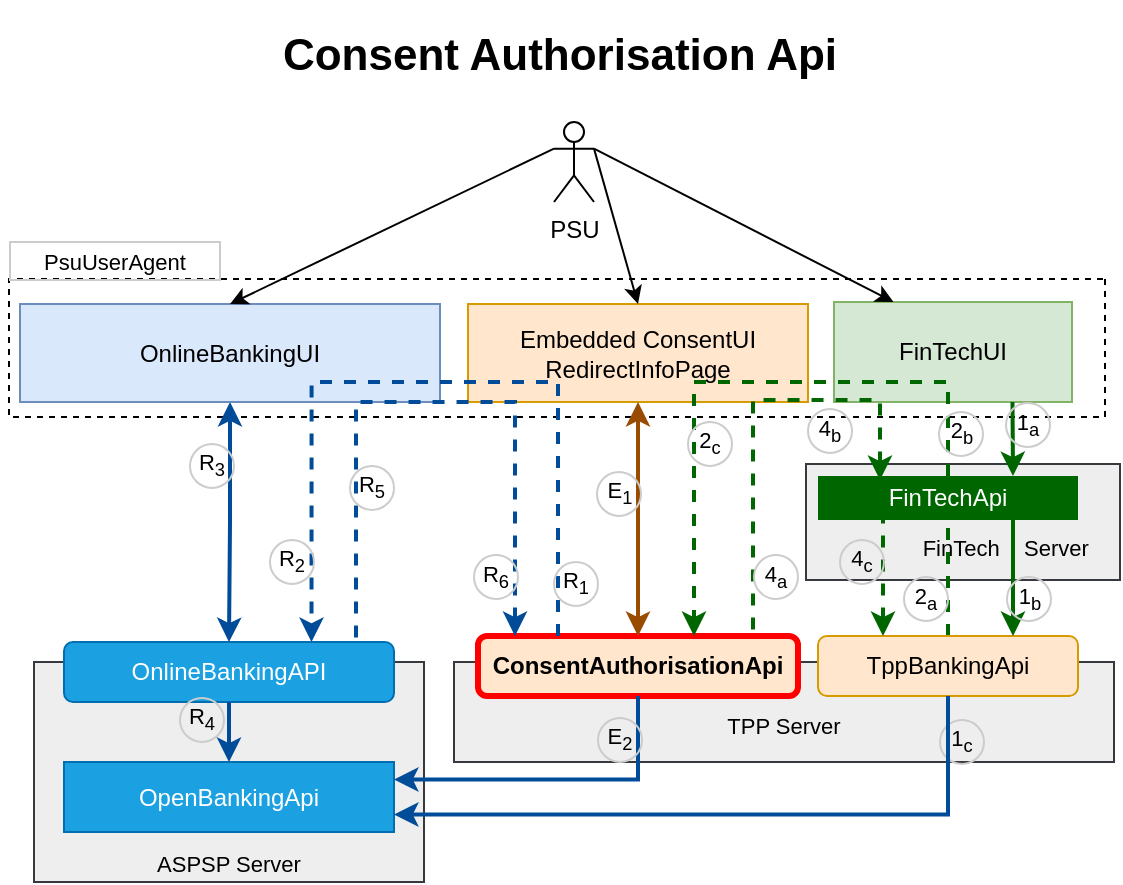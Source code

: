 <mxfile version="12.6.5" type="device" pages="11"><diagram name="ConsentAuthorisationAPI" id="6n5pvbB98BAxdJzvNz-a"><mxGraphModel dx="530" dy="560" grid="1" gridSize="10" guides="1" tooltips="1" connect="1" arrows="1" fold="1" page="1" pageScale="1" pageWidth="1169" pageHeight="827" background="#ffffff" math="0" shadow="0"><root><mxCell id="-2CEtTcHTI9d5tp2FJ1--0"/><mxCell id="-2CEtTcHTI9d5tp2FJ1--1" parent="-2CEtTcHTI9d5tp2FJ1--0"/><mxCell id="-2CEtTcHTI9d5tp2FJ1--104" value="&lt;br&gt;&lt;br&gt;&amp;nbsp; &amp;nbsp; &amp;nbsp; &amp;nbsp; &amp;nbsp; &amp;nbsp; &amp;nbsp; FinTech&amp;nbsp; &amp;nbsp; Server" style="rounded=0;whiteSpace=wrap;html=1;strokeColor=#36393d;strokeWidth=1;fillColor=#eeeeee;fontSize=11;" parent="-2CEtTcHTI9d5tp2FJ1--1" vertex="1"><mxGeometry x="683" y="292" width="157" height="58" as="geometry"/></mxCell><mxCell id="-2CEtTcHTI9d5tp2FJ1--51" value="&lt;h1&gt;&lt;span&gt;Consent Authorisation Api&lt;/span&gt;&lt;br&gt;&lt;/h1&gt;" style="text;html=1;strokeColor=none;fillColor=none;spacing=5;spacingTop=-20;whiteSpace=wrap;overflow=hidden;rounded=0;fontSize=11;fontColor=#000000;align=center;" parent="-2CEtTcHTI9d5tp2FJ1--1" vertex="1"><mxGeometry x="280" y="70" width="560" height="40" as="geometry"/></mxCell><mxCell id="-2CEtTcHTI9d5tp2FJ1--80" value="&lt;br&gt;&lt;br&gt;&lt;br&gt;&lt;br&gt;&lt;br&gt;&lt;br&gt;&lt;br&gt;ASPSP Server" style="rounded=0;whiteSpace=wrap;html=1;strokeColor=#36393d;strokeWidth=1;fillColor=#eeeeee;fontSize=11;" parent="-2CEtTcHTI9d5tp2FJ1--1" vertex="1"><mxGeometry x="297" y="391" width="195" height="110" as="geometry"/></mxCell><mxCell id="-2CEtTcHTI9d5tp2FJ1--72" value="FinTechApi" style="rounded=0;whiteSpace=wrap;html=1;rotation=0;fillColor=#006600;strokeColor=none;fontColor=#FFFFFF;" parent="-2CEtTcHTI9d5tp2FJ1--1" vertex="1"><mxGeometry x="689" y="298" width="130" height="22" as="geometry"/></mxCell><mxCell id="-2CEtTcHTI9d5tp2FJ1--2" value="" style="rounded=0;whiteSpace=wrap;html=1;strokeColor=#000000;strokeWidth=1;rotation=90;dashed=1;fillColor=#FFFFFF;fontColor=#000000;" parent="-2CEtTcHTI9d5tp2FJ1--1" vertex="1"><mxGeometry x="524" y="-40" width="69" height="548" as="geometry"/></mxCell><mxCell id="-2CEtTcHTI9d5tp2FJ1--4" value="&lt;br&gt;TPP Server" style="rounded=0;whiteSpace=wrap;html=1;strokeColor=#36393d;strokeWidth=1;fillColor=#eeeeee;fontSize=11;" parent="-2CEtTcHTI9d5tp2FJ1--1" vertex="1"><mxGeometry x="507" y="391" width="330" height="50" as="geometry"/></mxCell><mxCell id="-2CEtTcHTI9d5tp2FJ1--22" value="Embedded ConsentUI&lt;br&gt;RedirectInfoPage" style="rounded=0;whiteSpace=wrap;html=1;fillColor=#ffe6cc;strokeColor=#d79b00;fontColor=#000000;" parent="-2CEtTcHTI9d5tp2FJ1--1" vertex="1"><mxGeometry x="514" y="212" width="170" height="49" as="geometry"/></mxCell><mxCell id="-2CEtTcHTI9d5tp2FJ1--25" value="FinTechUI" style="rounded=0;whiteSpace=wrap;html=1;rotation=0;fillColor=#d5e8d4;strokeColor=#82b366;fontColor=#000000;" parent="-2CEtTcHTI9d5tp2FJ1--1" vertex="1"><mxGeometry x="697" y="211" width="119" height="50" as="geometry"/></mxCell><mxCell id="-2CEtTcHTI9d5tp2FJ1--27" style="edgeStyle=none;rounded=0;orthogonalLoop=1;jettySize=auto;html=1;exitX=0.75;exitY=1;exitDx=0;exitDy=0;entryX=0.75;entryY=0;entryDx=0;entryDy=0;endSize=6;strokeColor=#006600;strokeWidth=2;fontSize=11;fontColor=#000000;" parent="-2CEtTcHTI9d5tp2FJ1--1" source="-2CEtTcHTI9d5tp2FJ1--25" target="-2CEtTcHTI9d5tp2FJ1--72" edge="1"><mxGeometry relative="1" as="geometry"><mxPoint x="784.5" y="301" as="targetPoint"/></mxGeometry></mxCell><mxCell id="-2CEtTcHTI9d5tp2FJ1--30" value="&lt;b&gt;ConsentAuthorisationApi&lt;/b&gt;" style="rounded=1;whiteSpace=wrap;html=1;rotation=0;fillColor=#ffe6cc;strokeColor=#FF0000;fontColor=#000000;strokeWidth=3;" parent="-2CEtTcHTI9d5tp2FJ1--1" vertex="1"><mxGeometry x="519" y="378" width="160" height="30" as="geometry"/></mxCell><mxCell id="-2CEtTcHTI9d5tp2FJ1--83" style="edgeStyle=orthogonalEdgeStyle;rounded=0;orthogonalLoop=1;jettySize=auto;html=1;exitX=0.5;exitY=1;exitDx=0;exitDy=0;entryX=0.5;entryY=0;entryDx=0;entryDy=0;strokeColor=#994C00;strokeWidth=2;fontColor=#FFFFFF;startArrow=classic;startFill=1;" parent="-2CEtTcHTI9d5tp2FJ1--1" source="-2CEtTcHTI9d5tp2FJ1--22" target="-2CEtTcHTI9d5tp2FJ1--30" edge="1"><mxGeometry relative="1" as="geometry"/></mxCell><mxCell id="-2CEtTcHTI9d5tp2FJ1--32" style="edgeStyle=orthogonalEdgeStyle;rounded=0;orthogonalLoop=1;jettySize=auto;html=1;dashed=1;endSize=6;strokeColor=#006600;strokeWidth=2;fontSize=11;fontColor=#000000;" parent="-2CEtTcHTI9d5tp2FJ1--1" edge="1"><mxGeometry relative="1" as="geometry"><Array as="points"><mxPoint x="754" y="298"/><mxPoint x="754" y="251"/><mxPoint x="627" y="251"/></Array><mxPoint x="754" y="298" as="sourcePoint"/><mxPoint x="627" y="378" as="targetPoint"/></mxGeometry></mxCell><mxCell id="-2CEtTcHTI9d5tp2FJ1--33" style="edgeStyle=none;rounded=0;orthogonalLoop=1;jettySize=auto;html=1;exitX=0.5;exitY=0;exitDx=0;exitDy=0;entryX=0.5;entryY=1;entryDx=0;entryDy=0;dashed=1;endSize=1;strokeColor=#006600;strokeWidth=2;fontSize=11;fontColor=#000000;startArrow=none;startFill=0;endArrow=none;endFill=0;" parent="-2CEtTcHTI9d5tp2FJ1--1" source="-2CEtTcHTI9d5tp2FJ1--34" target="-2CEtTcHTI9d5tp2FJ1--72" edge="1"><mxGeometry relative="1" as="geometry"><mxPoint x="719.5" y="344" as="targetPoint"/></mxGeometry></mxCell><mxCell id="-2CEtTcHTI9d5tp2FJ1--34" value="TppBankingApi" style="rounded=1;whiteSpace=wrap;html=1;rotation=0;fillColor=#ffe6cc;strokeColor=#d79b00;fontColor=#000000;" parent="-2CEtTcHTI9d5tp2FJ1--1" vertex="1"><mxGeometry x="689" y="378" width="130" height="30" as="geometry"/></mxCell><mxCell id="-2CEtTcHTI9d5tp2FJ1--35" style="edgeStyle=none;rounded=0;orthogonalLoop=1;jettySize=auto;html=1;exitX=0.75;exitY=1;exitDx=0;exitDy=0;endSize=6;strokeColor=#006600;strokeWidth=2;fontSize=11;fontColor=#000000;entryX=0.75;entryY=0;entryDx=0;entryDy=0;" parent="-2CEtTcHTI9d5tp2FJ1--1" source="-2CEtTcHTI9d5tp2FJ1--72" target="-2CEtTcHTI9d5tp2FJ1--34" edge="1"><mxGeometry relative="1" as="geometry"><mxPoint x="784.5" y="344" as="sourcePoint"/><mxPoint x="785" y="378" as="targetPoint"/></mxGeometry></mxCell><mxCell id="-2CEtTcHTI9d5tp2FJ1--36" value="OnlineBankingAPI" style="rounded=1;whiteSpace=wrap;html=1;rotation=0;fillColor=#1ba1e2;strokeColor=#006EAF;fontColor=#ffffff;" parent="-2CEtTcHTI9d5tp2FJ1--1" vertex="1"><mxGeometry x="312" y="381" width="165" height="30" as="geometry"/></mxCell><mxCell id="-2CEtTcHTI9d5tp2FJ1--84" style="edgeStyle=orthogonalEdgeStyle;rounded=0;orthogonalLoop=1;jettySize=auto;html=1;exitX=0.5;exitY=1;exitDx=0;exitDy=0;entryX=0.5;entryY=0;entryDx=0;entryDy=0;startArrow=classic;startFill=1;strokeColor=#004C99;strokeWidth=2;fontColor=#FFFFFF;" parent="-2CEtTcHTI9d5tp2FJ1--1" source="-2CEtTcHTI9d5tp2FJ1--38" target="-2CEtTcHTI9d5tp2FJ1--36" edge="1"><mxGeometry relative="1" as="geometry"/></mxCell><mxCell id="-2CEtTcHTI9d5tp2FJ1--38" value="OnlineBankingUI" style="rounded=0;whiteSpace=wrap;html=1;fillColor=#dae8fc;strokeColor=#6c8ebf;fontColor=#000000;" parent="-2CEtTcHTI9d5tp2FJ1--1" vertex="1"><mxGeometry x="290" y="212" width="210" height="49" as="geometry"/></mxCell><mxCell id="-2CEtTcHTI9d5tp2FJ1--39" style="edgeStyle=orthogonalEdgeStyle;rounded=0;orthogonalLoop=1;jettySize=auto;html=1;exitX=0.25;exitY=0;exitDx=0;exitDy=0;entryX=0.75;entryY=0;entryDx=0;entryDy=0;dashed=1;endSize=6;strokeColor=#004C99;strokeWidth=2;fontSize=11;fontColor=#000000;startArrow=none;startFill=0;" parent="-2CEtTcHTI9d5tp2FJ1--1" source="-2CEtTcHTI9d5tp2FJ1--30" target="-2CEtTcHTI9d5tp2FJ1--36" edge="1"><mxGeometry relative="1" as="geometry"><Array as="points"><mxPoint x="519" y="251"/><mxPoint x="447" y="251"/></Array></mxGeometry></mxCell><mxCell id="-2CEtTcHTI9d5tp2FJ1--44" value="2&lt;sub&gt;b&lt;/sub&gt;" style="ellipse;whiteSpace=wrap;html=1;aspect=fixed;strokeColor=#CCCCCC;strokeWidth=1;fillColor=none;fontSize=11;fontColor=#000000;" parent="-2CEtTcHTI9d5tp2FJ1--1" vertex="1"><mxGeometry x="749.5" y="266" width="22" height="22" as="geometry"/></mxCell><mxCell id="-2CEtTcHTI9d5tp2FJ1--45" value="2&lt;sub&gt;c&lt;/sub&gt;" style="ellipse;whiteSpace=wrap;html=1;aspect=fixed;strokeColor=#CCCCCC;strokeWidth=1;fillColor=none;fontSize=11;fontColor=#000000;" parent="-2CEtTcHTI9d5tp2FJ1--1" vertex="1"><mxGeometry x="624" y="271" width="22" height="22" as="geometry"/></mxCell><mxCell id="-2CEtTcHTI9d5tp2FJ1--46" value="E&lt;sub&gt;1&lt;/sub&gt;" style="ellipse;whiteSpace=wrap;html=1;aspect=fixed;strokeColor=#CCCCCC;strokeWidth=1;fillColor=none;fontSize=11;fontColor=#000000;" parent="-2CEtTcHTI9d5tp2FJ1--1" vertex="1"><mxGeometry x="578.5" y="296" width="22" height="22" as="geometry"/></mxCell><mxCell id="-2CEtTcHTI9d5tp2FJ1--47" value="R&lt;sub&gt;2&lt;/sub&gt;" style="ellipse;whiteSpace=wrap;html=1;aspect=fixed;strokeColor=#CCCCCC;strokeWidth=1;fillColor=none;fontSize=11;fontColor=#000000;" parent="-2CEtTcHTI9d5tp2FJ1--1" vertex="1"><mxGeometry x="415" y="330" width="22" height="22" as="geometry"/></mxCell><mxCell id="-2CEtTcHTI9d5tp2FJ1--48" value="R&lt;sub&gt;3&lt;/sub&gt;" style="ellipse;whiteSpace=wrap;html=1;aspect=fixed;strokeColor=#CCCCCC;strokeWidth=1;fillColor=none;fontSize=11;fontColor=#000000;" parent="-2CEtTcHTI9d5tp2FJ1--1" vertex="1"><mxGeometry x="375" y="282" width="22" height="22" as="geometry"/></mxCell><mxCell id="-2CEtTcHTI9d5tp2FJ1--63" style="rounded=0;orthogonalLoop=1;jettySize=auto;html=1;exitX=1;exitY=0.333;exitDx=0;exitDy=0;exitPerimeter=0;entryX=0.25;entryY=0;entryDx=0;entryDy=0;" parent="-2CEtTcHTI9d5tp2FJ1--1" source="-2CEtTcHTI9d5tp2FJ1--67" target="-2CEtTcHTI9d5tp2FJ1--25" edge="1"><mxGeometry relative="1" as="geometry"/></mxCell><mxCell id="-2CEtTcHTI9d5tp2FJ1--65" style="edgeStyle=none;rounded=0;orthogonalLoop=1;jettySize=auto;html=1;exitX=1;exitY=0.333;exitDx=0;exitDy=0;exitPerimeter=0;entryX=0.5;entryY=0;entryDx=0;entryDy=0;" parent="-2CEtTcHTI9d5tp2FJ1--1" source="-2CEtTcHTI9d5tp2FJ1--67" target="-2CEtTcHTI9d5tp2FJ1--22" edge="1"><mxGeometry relative="1" as="geometry"/></mxCell><mxCell id="-2CEtTcHTI9d5tp2FJ1--66" style="edgeStyle=none;rounded=0;orthogonalLoop=1;jettySize=auto;html=1;exitX=0;exitY=0.333;exitDx=0;exitDy=0;exitPerimeter=0;entryX=0.5;entryY=0;entryDx=0;entryDy=0;" parent="-2CEtTcHTI9d5tp2FJ1--1" source="-2CEtTcHTI9d5tp2FJ1--67" target="-2CEtTcHTI9d5tp2FJ1--38" edge="1"><mxGeometry relative="1" as="geometry"/></mxCell><mxCell id="-2CEtTcHTI9d5tp2FJ1--67" value="PSU" style="shape=umlActor;verticalLabelPosition=bottom;labelBackgroundColor=#ffffff;verticalAlign=top;html=1;outlineConnect=0;" parent="-2CEtTcHTI9d5tp2FJ1--1" vertex="1"><mxGeometry x="557" y="121" width="20" height="40" as="geometry"/></mxCell><mxCell id="-2CEtTcHTI9d5tp2FJ1--75" value="1&lt;sub&gt;a&lt;/sub&gt;" style="ellipse;whiteSpace=wrap;html=1;aspect=fixed;strokeColor=#CCCCCC;strokeWidth=1;fillColor=none;fontSize=11;fontColor=#000000;" parent="-2CEtTcHTI9d5tp2FJ1--1" vertex="1"><mxGeometry x="783" y="261.5" width="22" height="22" as="geometry"/></mxCell><mxCell id="-2CEtTcHTI9d5tp2FJ1--76" value="1&lt;sub&gt;b&lt;/sub&gt;" style="ellipse;whiteSpace=wrap;html=1;aspect=fixed;strokeColor=#CCCCCC;strokeWidth=1;fillColor=none;fontSize=11;fontColor=#000000;" parent="-2CEtTcHTI9d5tp2FJ1--1" vertex="1"><mxGeometry x="783.5" y="348.5" width="22" height="22" as="geometry"/></mxCell><mxCell id="-2CEtTcHTI9d5tp2FJ1--77" value="2&lt;sub&gt;a&lt;/sub&gt;" style="ellipse;whiteSpace=wrap;html=1;aspect=fixed;strokeColor=#CCCCCC;strokeWidth=1;fillColor=none;fontSize=11;fontColor=#000000;" parent="-2CEtTcHTI9d5tp2FJ1--1" vertex="1"><mxGeometry x="732" y="348.5" width="22" height="22" as="geometry"/></mxCell><mxCell id="-2CEtTcHTI9d5tp2FJ1--78" value="OpenBankingApi" style="rounded=0;whiteSpace=wrap;html=1;rotation=0;fillColor=#1ba1e2;strokeColor=#006EAF;fontColor=#ffffff;" parent="-2CEtTcHTI9d5tp2FJ1--1" vertex="1"><mxGeometry x="312" y="441" width="165" height="35" as="geometry"/></mxCell><mxCell id="-2CEtTcHTI9d5tp2FJ1--96" style="edgeStyle=orthogonalEdgeStyle;rounded=0;orthogonalLoop=1;jettySize=auto;html=1;exitX=0.5;exitY=1;exitDx=0;exitDy=0;entryX=1;entryY=0.25;entryDx=0;entryDy=0;startArrow=none;startFill=0;endArrow=classic;endFill=1;endSize=6;strokeColor=#004C99;strokeWidth=2;fontColor=#FFFFFF;" parent="-2CEtTcHTI9d5tp2FJ1--1" source="-2CEtTcHTI9d5tp2FJ1--30" target="-2CEtTcHTI9d5tp2FJ1--78" edge="1"><mxGeometry relative="1" as="geometry"/></mxCell><mxCell id="-2CEtTcHTI9d5tp2FJ1--85" value="1&lt;sub&gt;c&lt;/sub&gt;" style="ellipse;whiteSpace=wrap;html=1;aspect=fixed;strokeColor=#CCCCCC;strokeWidth=1;fillColor=none;fontSize=11;fontColor=#000000;" parent="-2CEtTcHTI9d5tp2FJ1--1" vertex="1"><mxGeometry x="750" y="420" width="22" height="22" as="geometry"/></mxCell><mxCell id="-2CEtTcHTI9d5tp2FJ1--87" value="R&lt;sub&gt;4&lt;/sub&gt;" style="ellipse;whiteSpace=wrap;html=1;aspect=fixed;strokeColor=#CCCCCC;strokeWidth=1;fillColor=none;fontSize=11;fontColor=#000000;" parent="-2CEtTcHTI9d5tp2FJ1--1" vertex="1"><mxGeometry x="370" y="409" width="22" height="22" as="geometry"/></mxCell><mxCell id="-2CEtTcHTI9d5tp2FJ1--88" value="E&lt;sub&gt;2&lt;/sub&gt;" style="ellipse;whiteSpace=wrap;html=1;aspect=fixed;strokeColor=#CCCCCC;strokeWidth=1;fillColor=none;fontSize=11;fontColor=#000000;" parent="-2CEtTcHTI9d5tp2FJ1--1" vertex="1"><mxGeometry x="579" y="419" width="22" height="22" as="geometry"/></mxCell><mxCell id="-2CEtTcHTI9d5tp2FJ1--89" style="edgeStyle=orthogonalEdgeStyle;rounded=0;orthogonalLoop=1;jettySize=auto;html=1;exitX=0.25;exitY=0;exitDx=0;exitDy=0;dashed=1;endSize=6;strokeColor=#004C99;strokeWidth=2;fontSize=11;fontColor=#000000;startArrow=classic;startFill=1;endArrow=none;endFill=0;" parent="-2CEtTcHTI9d5tp2FJ1--1" edge="1"><mxGeometry relative="1" as="geometry"><Array as="points"><mxPoint x="538" y="261"/><mxPoint x="458" y="261"/><mxPoint x="458" y="381"/></Array><mxPoint x="537.5" y="378" as="sourcePoint"/><mxPoint x="458" y="381" as="targetPoint"/></mxGeometry></mxCell><mxCell id="-2CEtTcHTI9d5tp2FJ1--90" value="R&lt;sub&gt;6&lt;/sub&gt;" style="ellipse;whiteSpace=wrap;html=1;aspect=fixed;strokeColor=#CCCCCC;strokeWidth=1;fillColor=none;fontSize=11;fontColor=#000000;" parent="-2CEtTcHTI9d5tp2FJ1--1" vertex="1"><mxGeometry x="517" y="337.5" width="22" height="22" as="geometry"/></mxCell><mxCell id="-2CEtTcHTI9d5tp2FJ1--91" style="edgeStyle=orthogonalEdgeStyle;rounded=0;orthogonalLoop=1;jettySize=auto;html=1;dashed=1;endSize=1;strokeColor=#006600;strokeWidth=2;fontSize=11;fontColor=#000000;startArrow=classic;startFill=1;endArrow=none;endFill=0;" parent="-2CEtTcHTI9d5tp2FJ1--1" edge="1"><mxGeometry relative="1" as="geometry"><Array as="points"><mxPoint x="720" y="260"/><mxPoint x="657" y="260"/></Array><mxPoint x="720" y="300" as="sourcePoint"/><mxPoint x="656.5" y="377" as="targetPoint"/></mxGeometry></mxCell><mxCell id="-2CEtTcHTI9d5tp2FJ1--92" value="4&lt;sub&gt;b&lt;/sub&gt;" style="ellipse;whiteSpace=wrap;html=1;aspect=fixed;strokeColor=#CCCCCC;strokeWidth=1;fillColor=none;fontSize=11;fontColor=#000000;" parent="-2CEtTcHTI9d5tp2FJ1--1" vertex="1"><mxGeometry x="684" y="264.5" width="22" height="22" as="geometry"/></mxCell><mxCell id="-2CEtTcHTI9d5tp2FJ1--94" value="R&lt;sub&gt;1&lt;/sub&gt;" style="ellipse;whiteSpace=wrap;html=1;aspect=fixed;strokeColor=#CCCCCC;strokeWidth=1;fillColor=none;fontSize=11;fontColor=#000000;" parent="-2CEtTcHTI9d5tp2FJ1--1" vertex="1"><mxGeometry x="557" y="341" width="22" height="22" as="geometry"/></mxCell><mxCell id="-2CEtTcHTI9d5tp2FJ1--95" value="R&lt;sub&gt;5&lt;/sub&gt;" style="ellipse;whiteSpace=wrap;html=1;aspect=fixed;strokeColor=#CCCCCC;strokeWidth=1;fillColor=none;fontSize=11;fontColor=#000000;" parent="-2CEtTcHTI9d5tp2FJ1--1" vertex="1"><mxGeometry x="455" y="293" width="22" height="22" as="geometry"/></mxCell><mxCell id="-2CEtTcHTI9d5tp2FJ1--97" style="edgeStyle=orthogonalEdgeStyle;rounded=0;orthogonalLoop=1;jettySize=auto;html=1;exitX=0.5;exitY=1;exitDx=0;exitDy=0;entryX=1;entryY=0.75;entryDx=0;entryDy=0;startArrow=none;startFill=0;endArrow=classic;endFill=1;endSize=6;strokeColor=#004C99;strokeWidth=2;fontColor=#FFFFFF;" parent="-2CEtTcHTI9d5tp2FJ1--1" source="-2CEtTcHTI9d5tp2FJ1--34" target="-2CEtTcHTI9d5tp2FJ1--78" edge="1"><mxGeometry relative="1" as="geometry"/></mxCell><mxCell id="-2CEtTcHTI9d5tp2FJ1--79" style="edgeStyle=orthogonalEdgeStyle;rounded=0;orthogonalLoop=1;jettySize=auto;html=1;exitX=0.5;exitY=1;exitDx=0;exitDy=0;entryX=0.5;entryY=0;entryDx=0;entryDy=0;fontColor=#FFFFFF;strokeColor=#004C99;strokeWidth=2;" parent="-2CEtTcHTI9d5tp2FJ1--1" source="-2CEtTcHTI9d5tp2FJ1--36" target="-2CEtTcHTI9d5tp2FJ1--78" edge="1"><mxGeometry relative="1" as="geometry"/></mxCell><mxCell id="-2CEtTcHTI9d5tp2FJ1--102" value="4&lt;sub&gt;a&lt;/sub&gt;" style="ellipse;whiteSpace=wrap;html=1;aspect=fixed;strokeColor=#CCCCCC;strokeWidth=1;fillColor=none;fontSize=11;fontColor=#000000;" parent="-2CEtTcHTI9d5tp2FJ1--1" vertex="1"><mxGeometry x="657" y="337.5" width="22" height="22" as="geometry"/></mxCell><mxCell id="-2CEtTcHTI9d5tp2FJ1--107" value="PsuUserAgent" style="rounded=0;whiteSpace=wrap;html=1;strokeColor=#CCCCCC;strokeWidth=1;fillColor=none;fontSize=11;" parent="-2CEtTcHTI9d5tp2FJ1--1" vertex="1"><mxGeometry x="285" y="181" width="105" height="19" as="geometry"/></mxCell><mxCell id="-2CEtTcHTI9d5tp2FJ1--110" style="edgeStyle=none;rounded=0;orthogonalLoop=1;jettySize=auto;html=1;exitX=0.25;exitY=0;exitDx=0;exitDy=0;entryX=0.25;entryY=1;entryDx=0;entryDy=0;dashed=1;endSize=1;strokeColor=#006600;strokeWidth=2;fontSize=11;fontColor=#000000;startArrow=classic;startFill=1;endArrow=none;endFill=0;" parent="-2CEtTcHTI9d5tp2FJ1--1" source="-2CEtTcHTI9d5tp2FJ1--34" target="-2CEtTcHTI9d5tp2FJ1--72" edge="1"><mxGeometry relative="1" as="geometry"><mxPoint x="764" y="388" as="sourcePoint"/><mxPoint x="764" y="330" as="targetPoint"/></mxGeometry></mxCell><mxCell id="-2CEtTcHTI9d5tp2FJ1--111" value="4&lt;sub&gt;c&lt;/sub&gt;" style="ellipse;whiteSpace=wrap;html=1;aspect=fixed;strokeColor=#CCCCCC;strokeWidth=1;fillColor=none;fontSize=11;fontColor=#000000;" parent="-2CEtTcHTI9d5tp2FJ1--1" vertex="1"><mxGeometry x="700" y="330" width="22" height="22" as="geometry"/></mxCell></root></mxGraphModel></diagram><diagram name="BankingGatewayInterface" id="1XyCv3Fd_WVzt0-ypiTD"><mxGraphModel dx="1357" dy="560" grid="1" gridSize="10" guides="1" tooltips="1" connect="1" arrows="1" fold="1" page="1" pageScale="1" pageWidth="827" pageHeight="1169" math="0" shadow="0"><root><mxCell id="HEpCc-RRLgrCYIw9I0jR-0"/><mxCell id="HEpCc-RRLgrCYIw9I0jR-1" parent="HEpCc-RRLgrCYIw9I0jR-0"/><mxCell id="HEpCc-RRLgrCYIw9I0jR-2" value="&lt;br&gt;TPP Server&amp;nbsp;&amp;nbsp;&amp;nbsp;&amp;nbsp;&amp;nbsp;&amp;nbsp;&amp;nbsp;&amp;nbsp;&amp;nbsp;&amp;nbsp;&amp;nbsp;&amp;nbsp;&amp;nbsp;&amp;nbsp;&amp;nbsp;&amp;nbsp;&amp;nbsp;&amp;nbsp;&amp;nbsp;&amp;nbsp;&amp;nbsp; " style="rounded=0;whiteSpace=wrap;html=1;strokeColor=#d79b00;strokeWidth=1;fillColor=#ffe6cc;fontSize=11;opacity=40;" parent="HEpCc-RRLgrCYIw9I0jR-1" vertex="1"><mxGeometry x="-488" y="351" width="465" height="109" as="geometry"/></mxCell><mxCell id="HEpCc-RRLgrCYIw9I0jR-4" value="&lt;br&gt;&lt;br&gt;&amp;nbsp; &amp;nbsp; &amp;nbsp; &amp;nbsp; &amp;nbsp; &amp;nbsp; &amp;nbsp; FinTech Server" style="rounded=0;whiteSpace=wrap;html=1;strokeColor=#82b366;strokeWidth=1;fillColor=#d5e8d4;fontSize=11;opacity=40;" parent="HEpCc-RRLgrCYIw9I0jR-1" vertex="1"><mxGeometry x="-303" y="252" width="280" height="58" as="geometry"/></mxCell><mxCell id="HEpCc-RRLgrCYIw9I0jR-5" value="&lt;br&gt;&lt;br&gt;&lt;br&gt;&lt;br&gt;&lt;br&gt;&lt;br&gt;&lt;br&gt;ASPSP Server" style="rounded=0;whiteSpace=wrap;html=1;strokeColor=#6c8ebf;strokeWidth=1;fillColor=#dae8fc;fontSize=11;opacity=40;" parent="HEpCc-RRLgrCYIw9I0jR-1" vertex="1"><mxGeometry x="-698" y="351" width="195" height="110" as="geometry"/></mxCell><mxCell id="HEpCc-RRLgrCYIw9I0jR-6" value="FinTechApi" style="rounded=1;whiteSpace=wrap;html=1;rotation=0;fillColor=#006600;strokeColor=none;fontColor=#FFFFFF;" parent="HEpCc-RRLgrCYIw9I0jR-1" vertex="1"><mxGeometry x="-283" y="258" width="250" height="22" as="geometry"/></mxCell><mxCell id="HEpCc-RRLgrCYIw9I0jR-7" value="" style="rounded=0;whiteSpace=wrap;html=1;strokeColor=#000000;strokeWidth=1;rotation=90;dashed=1;fillColor=none;fontColor=#000000;" parent="HEpCc-RRLgrCYIw9I0jR-1" vertex="1"><mxGeometry x="-401" y="-150" width="69" height="688" as="geometry"/></mxCell><mxCell id="HEpCc-RRLgrCYIw9I0jR-8" value="&lt;br&gt;EmbeddedConsentUI&lt;br&gt;RedirectInfoPage" style="rounded=0;whiteSpace=wrap;html=1;fillColor=#ffe6cc;strokeColor=#d79b00;fontColor=#000000;" parent="HEpCc-RRLgrCYIw9I0jR-1" vertex="1"><mxGeometry x="-481" y="172" width="170" height="49" as="geometry"/></mxCell><mxCell id="HEpCc-RRLgrCYIw9I0jR-9" value="FinTechUI" style="rounded=0;whiteSpace=wrap;html=1;rotation=0;fillColor=#d5e8d4;strokeColor=#82b366;fontColor=#000000;" parent="HEpCc-RRLgrCYIw9I0jR-1" vertex="1"><mxGeometry x="-295" y="172" width="119" height="50" as="geometry"/></mxCell><mxCell id="HEpCc-RRLgrCYIw9I0jR-10" style="edgeStyle=none;rounded=0;orthogonalLoop=1;jettySize=auto;html=1;endSize=6;strokeColor=#006600;strokeWidth=2;fontSize=11;fontColor=#000000;entryX=0.348;entryY=0;entryDx=0;entryDy=0;entryPerimeter=0;" parent="HEpCc-RRLgrCYIw9I0jR-1" target="HEpCc-RRLgrCYIw9I0jR-6" edge="1"><mxGeometry relative="1" as="geometry"><mxPoint x="-196" y="256" as="targetPoint"/><mxPoint x="-196" y="222" as="sourcePoint"/></mxGeometry></mxCell><mxCell id="HEpCc-RRLgrCYIw9I0jR-11" value="&lt;b&gt;ConsentAuthorisationApi&lt;/b&gt;" style="rounded=1;whiteSpace=wrap;html=1;rotation=0;fillColor=#ffe6cc;strokeColor=#FF0000;fontColor=#000000;strokeWidth=3;" parent="HEpCc-RRLgrCYIw9I0jR-1" vertex="1"><mxGeometry x="-476" y="361" width="160" height="30" as="geometry"/></mxCell><mxCell id="HEpCc-RRLgrCYIw9I0jR-12" style="edgeStyle=orthogonalEdgeStyle;rounded=0;orthogonalLoop=1;jettySize=auto;html=1;exitX=0.5;exitY=1;exitDx=0;exitDy=0;entryX=0.5;entryY=0;entryDx=0;entryDy=0;strokeColor=#994C00;strokeWidth=2;fontColor=#FFFFFF;startArrow=classic;startFill=1;" parent="HEpCc-RRLgrCYIw9I0jR-1" source="HEpCc-RRLgrCYIw9I0jR-8" target="HEpCc-RRLgrCYIw9I0jR-11" edge="1"><mxGeometry relative="1" as="geometry"/></mxCell><mxCell id="HEpCc-RRLgrCYIw9I0jR-13" style="edgeStyle=orthogonalEdgeStyle;rounded=0;orthogonalLoop=1;jettySize=auto;html=1;dashed=1;endSize=6;strokeColor=#006600;strokeWidth=2;fontSize=11;fontColor=#000000;" parent="HEpCc-RRLgrCYIw9I0jR-1" edge="1"><mxGeometry relative="1" as="geometry"><Array as="points"><mxPoint x="-241" y="211"/><mxPoint x="-368" y="211"/></Array><mxPoint x="-241" y="250" as="sourcePoint"/><mxPoint x="-368" y="360" as="targetPoint"/></mxGeometry></mxCell><mxCell id="HEpCc-RRLgrCYIw9I0jR-14" style="edgeStyle=none;rounded=0;orthogonalLoop=1;jettySize=auto;html=1;dashed=1;endSize=1;strokeColor=#006600;strokeWidth=2;fontSize=11;fontColor=#000000;startArrow=none;startFill=0;endArrow=none;endFill=0;" parent="HEpCc-RRLgrCYIw9I0jR-1" edge="1"><mxGeometry relative="1" as="geometry"><mxPoint x="-238" y="310" as="targetPoint"/><mxPoint x="-238" y="350" as="sourcePoint"/></mxGeometry></mxCell><mxCell id="HEpCc-RRLgrCYIw9I0jR-15" value="TppBankingApi" style="rounded=1;whiteSpace=wrap;html=1;rotation=0;fillColor=#ffe6cc;strokeColor=#d79b00;fontColor=#000000;" parent="HEpCc-RRLgrCYIw9I0jR-1" vertex="1"><mxGeometry x="-305" y="361" width="130" height="30" as="geometry"/></mxCell><mxCell id="HEpCc-RRLgrCYIw9I0jR-16" style="edgeStyle=none;rounded=0;orthogonalLoop=1;jettySize=auto;html=1;endSize=6;strokeColor=#006600;strokeWidth=2;fontSize=11;fontColor=#000000;exitX=0.368;exitY=1;exitDx=0;exitDy=0;exitPerimeter=0;" parent="HEpCc-RRLgrCYIw9I0jR-1" source="HEpCc-RRLgrCYIw9I0jR-4" edge="1"><mxGeometry relative="1" as="geometry"><mxPoint x="-210.5" y="304" as="sourcePoint"/><mxPoint x="-200" y="359" as="targetPoint"/></mxGeometry></mxCell><mxCell id="HEpCc-RRLgrCYIw9I0jR-93" style="edgeStyle=orthogonalEdgeStyle;rounded=0;orthogonalLoop=1;jettySize=auto;html=1;exitX=0;exitY=0.5;exitDx=0;exitDy=0;entryX=-0.029;entryY=0.438;entryDx=0;entryDy=0;entryPerimeter=0;startArrow=classic;startFill=1;strokeColor=#004C99;strokeWidth=2;" parent="HEpCc-RRLgrCYIw9I0jR-1" source="HEpCc-RRLgrCYIw9I0jR-17" target="HEpCc-RRLgrCYIw9I0jR-91" edge="1"><mxGeometry relative="1" as="geometry"><Array as="points"><mxPoint x="-720" y="372"/><mxPoint x="-720" y="93"/></Array></mxGeometry></mxCell><mxCell id="HEpCc-RRLgrCYIw9I0jR-17" value="OnlineBankingAPI" style="rounded=1;whiteSpace=wrap;html=1;rotation=0;fillColor=#1ba1e2;strokeColor=#006EAF;fontColor=#ffffff;" parent="HEpCc-RRLgrCYIw9I0jR-1" vertex="1"><mxGeometry x="-683" y="357" width="165" height="30" as="geometry"/></mxCell><mxCell id="HEpCc-RRLgrCYIw9I0jR-18" style="edgeStyle=orthogonalEdgeStyle;rounded=0;orthogonalLoop=1;jettySize=auto;html=1;exitX=0.5;exitY=1;exitDx=0;exitDy=0;startArrow=classic;startFill=1;strokeColor=#004C99;strokeWidth=2;fontColor=#FFFFFF;" parent="HEpCc-RRLgrCYIw9I0jR-1" source="HEpCc-RRLgrCYIw9I0jR-19" edge="1"><mxGeometry relative="1" as="geometry"><mxPoint x="-600" y="361" as="targetPoint"/></mxGeometry></mxCell><mxCell id="HEpCc-RRLgrCYIw9I0jR-19" value="OnlineBankingUI" style="rounded=0;whiteSpace=wrap;html=1;fillColor=#dae8fc;strokeColor=#6c8ebf;fontColor=#000000;" parent="HEpCc-RRLgrCYIw9I0jR-1" vertex="1"><mxGeometry x="-705" y="172" width="210" height="49" as="geometry"/></mxCell><mxCell id="HEpCc-RRLgrCYIw9I0jR-20" style="edgeStyle=orthogonalEdgeStyle;rounded=0;orthogonalLoop=1;jettySize=auto;html=1;entryX=0.75;entryY=0;entryDx=0;entryDy=0;dashed=1;endSize=6;strokeColor=#004C99;strokeWidth=2;fontSize=11;fontColor=#000000;startArrow=none;startFill=0;" parent="HEpCc-RRLgrCYIw9I0jR-1" target="HEpCc-RRLgrCYIw9I0jR-17" edge="1"><mxGeometry relative="1" as="geometry"><Array as="points"><mxPoint x="-476" y="211"/><mxPoint x="-548" y="211"/></Array><mxPoint x="-436" y="350" as="sourcePoint"/></mxGeometry></mxCell><mxCell id="HEpCc-RRLgrCYIw9I0jR-21" value="2&lt;sub&gt;b&lt;/sub&gt;" style="ellipse;whiteSpace=wrap;html=1;aspect=fixed;strokeColor=#CCCCCC;strokeWidth=1;fillColor=none;fontSize=11;fontColor=#000000;" parent="HEpCc-RRLgrCYIw9I0jR-1" vertex="1"><mxGeometry x="-237.5" y="230" width="22" height="22" as="geometry"/></mxCell><mxCell id="HEpCc-RRLgrCYIw9I0jR-22" value="2&lt;sub&gt;c&lt;/sub&gt;" style="ellipse;whiteSpace=wrap;html=1;aspect=fixed;strokeColor=#CCCCCC;strokeWidth=1;fillColor=none;fontSize=11;fontColor=#000000;" parent="HEpCc-RRLgrCYIw9I0jR-1" vertex="1"><mxGeometry x="-371" y="231" width="22" height="22" as="geometry"/></mxCell><mxCell id="HEpCc-RRLgrCYIw9I0jR-23" value="E&lt;sub&gt;1&lt;/sub&gt;" style="ellipse;whiteSpace=wrap;html=1;aspect=fixed;strokeColor=#CCCCCC;strokeWidth=1;fillColor=none;fontSize=11;fontColor=#000000;" parent="HEpCc-RRLgrCYIw9I0jR-1" vertex="1"><mxGeometry x="-416.5" y="256" width="22" height="22" as="geometry"/></mxCell><mxCell id="HEpCc-RRLgrCYIw9I0jR-24" value="R&lt;sub&gt;2&lt;/sub&gt;" style="ellipse;whiteSpace=wrap;html=1;aspect=fixed;strokeColor=#CCCCCC;strokeWidth=1;fillColor=none;fontSize=11;fontColor=#000000;" parent="HEpCc-RRLgrCYIw9I0jR-1" vertex="1"><mxGeometry x="-580" y="290" width="22" height="22" as="geometry"/></mxCell><mxCell id="HEpCc-RRLgrCYIw9I0jR-25" value="R&lt;sub&gt;3&lt;/sub&gt;" style="ellipse;whiteSpace=wrap;html=1;aspect=fixed;strokeColor=#CCCCCC;strokeWidth=1;fillColor=none;fontSize=11;fontColor=#000000;" parent="HEpCc-RRLgrCYIw9I0jR-1" vertex="1"><mxGeometry x="-620" y="242" width="22" height="22" as="geometry"/></mxCell><mxCell id="HEpCc-RRLgrCYIw9I0jR-26" style="rounded=0;orthogonalLoop=1;jettySize=auto;html=1;entryX=0.25;entryY=0;entryDx=0;entryDy=0;" parent="HEpCc-RRLgrCYIw9I0jR-1" target="HEpCc-RRLgrCYIw9I0jR-9" edge="1"><mxGeometry relative="1" as="geometry"><mxPoint x="-373" y="100" as="sourcePoint"/></mxGeometry></mxCell><mxCell id="HEpCc-RRLgrCYIw9I0jR-27" style="edgeStyle=none;rounded=0;orthogonalLoop=1;jettySize=auto;html=1;entryX=0.5;entryY=0;entryDx=0;entryDy=0;" parent="HEpCc-RRLgrCYIw9I0jR-1" target="HEpCc-RRLgrCYIw9I0jR-8" edge="1"><mxGeometry relative="1" as="geometry"><mxPoint x="-396" y="94" as="sourcePoint"/></mxGeometry></mxCell><mxCell id="HEpCc-RRLgrCYIw9I0jR-28" style="edgeStyle=none;rounded=0;orthogonalLoop=1;jettySize=auto;html=1;entryX=0.5;entryY=0;entryDx=0;entryDy=0;" parent="HEpCc-RRLgrCYIw9I0jR-1" target="HEpCc-RRLgrCYIw9I0jR-19" edge="1"><mxGeometry relative="1" as="geometry"><mxPoint x="-423" y="100" as="sourcePoint"/></mxGeometry></mxCell><mxCell id="HEpCc-RRLgrCYIw9I0jR-92" style="rounded=0;orthogonalLoop=1;jettySize=auto;html=1;exitX=0;exitY=1;exitDx=0;exitDy=0;exitPerimeter=0;entryX=0.971;entryY=0.484;entryDx=0;entryDy=0;entryPerimeter=0;" parent="HEpCc-RRLgrCYIw9I0jR-1" source="HEpCc-RRLgrCYIw9I0jR-29" target="HEpCc-RRLgrCYIw9I0jR-91" edge="1"><mxGeometry relative="1" as="geometry"/></mxCell><mxCell id="HEpCc-RRLgrCYIw9I0jR-29" value="PSU" style="shape=umlActor;verticalLabelPosition=bottom;labelBackgroundColor=#ffffff;verticalAlign=top;html=1;outlineConnect=0;" parent="HEpCc-RRLgrCYIw9I0jR-1" vertex="1"><mxGeometry x="-395.5" y="40" width="20" height="40" as="geometry"/></mxCell><mxCell id="HEpCc-RRLgrCYIw9I0jR-30" value="1&lt;sub&gt;a&lt;/sub&gt;" style="ellipse;whiteSpace=wrap;html=1;aspect=fixed;strokeColor=#CCCCCC;strokeWidth=1;fillColor=none;fontSize=11;fontColor=#000000;" parent="HEpCc-RRLgrCYIw9I0jR-1" vertex="1"><mxGeometry x="-193" y="230" width="18" height="18" as="geometry"/></mxCell><mxCell id="HEpCc-RRLgrCYIw9I0jR-31" value="1&lt;sub&gt;b&lt;/sub&gt;" style="ellipse;whiteSpace=wrap;html=1;aspect=fixed;strokeColor=#CCCCCC;strokeWidth=1;fillColor=none;fontSize=11;fontColor=#000000;" parent="HEpCc-RRLgrCYIw9I0jR-1" vertex="1"><mxGeometry x="-198" y="312" width="22" height="22" as="geometry"/></mxCell><mxCell id="HEpCc-RRLgrCYIw9I0jR-32" value="2&lt;sub&gt;a&lt;/sub&gt;" style="ellipse;whiteSpace=wrap;html=1;aspect=fixed;strokeColor=#CCCCCC;strokeWidth=1;fillColor=none;fontSize=11;fontColor=#000000;" parent="HEpCc-RRLgrCYIw9I0jR-1" vertex="1"><mxGeometry x="-237" y="312" width="22" height="22" as="geometry"/></mxCell><mxCell id="HEpCc-RRLgrCYIw9I0jR-33" value="OpenBankingApi" style="rounded=0;whiteSpace=wrap;html=1;rotation=0;fillColor=#1ba1e2;strokeColor=#006EAF;fontColor=#ffffff;" parent="HEpCc-RRLgrCYIw9I0jR-1" vertex="1"><mxGeometry x="-683" y="401" width="165" height="35" as="geometry"/></mxCell><mxCell id="HEpCc-RRLgrCYIw9I0jR-34" style="edgeStyle=orthogonalEdgeStyle;rounded=0;orthogonalLoop=1;jettySize=auto;html=1;exitX=0.5;exitY=1;exitDx=0;exitDy=0;startArrow=none;startFill=0;endArrow=classic;endFill=1;endSize=6;strokeColor=#004C99;strokeWidth=2;fontColor=#FFFFFF;entryX=1;entryY=0.25;entryDx=0;entryDy=0;" parent="HEpCc-RRLgrCYIw9I0jR-1" source="HEpCc-RRLgrCYIw9I0jR-11" target="HEpCc-RRLgrCYIw9I0jR-33" edge="1"><mxGeometry relative="1" as="geometry"><mxPoint x="-497" y="410" as="targetPoint"/><Array as="points"><mxPoint x="-396" y="410"/></Array></mxGeometry></mxCell><mxCell id="HEpCc-RRLgrCYIw9I0jR-35" value="1&lt;sub&gt;c&lt;/sub&gt;" style="ellipse;whiteSpace=wrap;html=1;aspect=fixed;strokeColor=#CCCCCC;strokeWidth=1;fillColor=none;fontSize=11;fontColor=#000000;" parent="HEpCc-RRLgrCYIw9I0jR-1" vertex="1"><mxGeometry x="-237" y="395" width="22" height="22" as="geometry"/></mxCell><mxCell id="HEpCc-RRLgrCYIw9I0jR-36" value="R&lt;sub&gt;4&lt;/sub&gt;" style="ellipse;whiteSpace=wrap;html=1;aspect=fixed;strokeColor=#CCCCCC;strokeWidth=1;fillColor=none;fontSize=11;fontColor=#000000;" parent="HEpCc-RRLgrCYIw9I0jR-1" vertex="1"><mxGeometry x="-625" y="382" width="22" height="22" as="geometry"/></mxCell><mxCell id="HEpCc-RRLgrCYIw9I0jR-37" value="E&lt;sub&gt;2&lt;/sub&gt;" style="ellipse;whiteSpace=wrap;html=1;aspect=fixed;strokeColor=#CCCCCC;strokeWidth=1;fillColor=none;fontSize=11;fontColor=#000000;" parent="HEpCc-RRLgrCYIw9I0jR-1" vertex="1"><mxGeometry x="-389" y="395" width="22" height="22" as="geometry"/></mxCell><mxCell id="HEpCc-RRLgrCYIw9I0jR-38" style="edgeStyle=orthogonalEdgeStyle;rounded=0;orthogonalLoop=1;jettySize=auto;html=1;exitX=0.125;exitY=0;exitDx=0;exitDy=0;dashed=1;endSize=6;strokeColor=#004C99;strokeWidth=2;fontSize=11;fontColor=#000000;startArrow=classic;startFill=1;endArrow=none;endFill=0;exitPerimeter=0;" parent="HEpCc-RRLgrCYIw9I0jR-1" source="HEpCc-RRLgrCYIw9I0jR-11" edge="1"><mxGeometry relative="1" as="geometry"><Array as="points"><mxPoint x="-456" y="221"/><mxPoint x="-537" y="221"/></Array><mxPoint x="-457" y="338" as="sourcePoint"/><mxPoint x="-537" y="341" as="targetPoint"/></mxGeometry></mxCell><mxCell id="HEpCc-RRLgrCYIw9I0jR-39" value="R&lt;sub&gt;6&lt;/sub&gt;" style="ellipse;whiteSpace=wrap;html=1;aspect=fixed;strokeColor=#CCCCCC;strokeWidth=1;fillColor=none;fontSize=11;fontColor=#000000;" parent="HEpCc-RRLgrCYIw9I0jR-1" vertex="1"><mxGeometry x="-478" y="297.5" width="22" height="22" as="geometry"/></mxCell><mxCell id="HEpCc-RRLgrCYIw9I0jR-40" style="edgeStyle=orthogonalEdgeStyle;rounded=0;orthogonalLoop=1;jettySize=auto;html=1;dashed=1;endSize=1;strokeColor=#006600;strokeWidth=2;fontSize=11;fontColor=#000000;startArrow=classic;startFill=1;endArrow=none;endFill=0;" parent="HEpCc-RRLgrCYIw9I0jR-1" target="HEpCc-RRLgrCYIw9I0jR-2" edge="1"><mxGeometry relative="1" as="geometry"><Array as="points"><mxPoint x="-273" y="260"/><mxPoint x="-273" y="220"/><mxPoint x="-338" y="220"/></Array><mxPoint x="-273" y="260" as="sourcePoint"/><mxPoint x="-338" y="337" as="targetPoint"/></mxGeometry></mxCell><mxCell id="HEpCc-RRLgrCYIw9I0jR-41" value="4&lt;sub&gt;b&lt;/sub&gt;" style="ellipse;whiteSpace=wrap;html=1;aspect=fixed;strokeColor=#CCCCCC;strokeWidth=1;fillColor=none;fontSize=11;fontColor=#000000;" parent="HEpCc-RRLgrCYIw9I0jR-1" vertex="1"><mxGeometry x="-301" y="231" width="22" height="22" as="geometry"/></mxCell><mxCell id="HEpCc-RRLgrCYIw9I0jR-42" value="R&lt;sub&gt;1&lt;/sub&gt;" style="ellipse;whiteSpace=wrap;html=1;aspect=fixed;strokeColor=#CCCCCC;strokeWidth=1;fillColor=none;fontSize=11;fontColor=#000000;" parent="HEpCc-RRLgrCYIw9I0jR-1" vertex="1"><mxGeometry x="-438" y="301" width="22" height="22" as="geometry"/></mxCell><mxCell id="HEpCc-RRLgrCYIw9I0jR-43" value="R&lt;sub&gt;5&lt;/sub&gt;" style="ellipse;whiteSpace=wrap;html=1;aspect=fixed;strokeColor=#CCCCCC;strokeWidth=1;fillColor=none;fontSize=11;fontColor=#000000;" parent="HEpCc-RRLgrCYIw9I0jR-1" vertex="1"><mxGeometry x="-540" y="253" width="22" height="22" as="geometry"/></mxCell><mxCell id="HEpCc-RRLgrCYIw9I0jR-44" style="edgeStyle=orthogonalEdgeStyle;rounded=0;orthogonalLoop=1;jettySize=auto;html=1;exitX=0.5;exitY=1;exitDx=0;exitDy=0;entryX=1;entryY=0.75;entryDx=0;entryDy=0;startArrow=none;startFill=0;endArrow=classic;endFill=1;endSize=6;strokeColor=#004C99;strokeWidth=2;fontColor=#FFFFFF;" parent="HEpCc-RRLgrCYIw9I0jR-1" source="HEpCc-RRLgrCYIw9I0jR-15" target="HEpCc-RRLgrCYIw9I0jR-33" edge="1"><mxGeometry relative="1" as="geometry"/></mxCell><mxCell id="HEpCc-RRLgrCYIw9I0jR-45" style="edgeStyle=orthogonalEdgeStyle;rounded=0;orthogonalLoop=1;jettySize=auto;html=1;exitX=0.5;exitY=1;exitDx=0;exitDy=0;entryX=0.5;entryY=0;entryDx=0;entryDy=0;fontColor=#FFFFFF;strokeColor=#004C99;strokeWidth=2;" parent="HEpCc-RRLgrCYIw9I0jR-1" source="HEpCc-RRLgrCYIw9I0jR-17" target="HEpCc-RRLgrCYIw9I0jR-33" edge="1"><mxGeometry relative="1" as="geometry"/></mxCell><mxCell id="HEpCc-RRLgrCYIw9I0jR-46" value="4&lt;sub&gt;a&lt;/sub&gt;" style="ellipse;whiteSpace=wrap;html=1;aspect=fixed;strokeColor=#CCCCCC;strokeWidth=1;fillColor=none;fontSize=11;fontColor=#000000;" parent="HEpCc-RRLgrCYIw9I0jR-1" vertex="1"><mxGeometry x="-338" y="297.5" width="22" height="22" as="geometry"/></mxCell><mxCell id="HEpCc-RRLgrCYIw9I0jR-47" value="PsuUserDevice" style="rounded=0;whiteSpace=wrap;html=1;strokeColor=#CCCCCC;strokeWidth=1;fillColor=none;fontSize=11;" parent="HEpCc-RRLgrCYIw9I0jR-1" vertex="1"><mxGeometry x="-710" y="141" width="105" height="19" as="geometry"/></mxCell><mxCell id="HEpCc-RRLgrCYIw9I0jR-48" style="edgeStyle=none;rounded=0;orthogonalLoop=1;jettySize=auto;html=1;dashed=1;endSize=1;strokeColor=#006600;strokeWidth=2;fontSize=11;fontColor=#000000;startArrow=classic;startFill=1;endArrow=none;endFill=0;entryX=0.121;entryY=1.052;entryDx=0;entryDy=0;entryPerimeter=0;" parent="HEpCc-RRLgrCYIw9I0jR-1" target="HEpCc-RRLgrCYIw9I0jR-4" edge="1"><mxGeometry relative="1" as="geometry"><mxPoint x="-269" y="361" as="sourcePoint"/><mxPoint x="-269" y="309" as="targetPoint"/></mxGeometry></mxCell><mxCell id="HEpCc-RRLgrCYIw9I0jR-49" value="4&lt;sub&gt;c&lt;/sub&gt;" style="ellipse;whiteSpace=wrap;html=1;aspect=fixed;strokeColor=#CCCCCC;strokeWidth=1;fillColor=none;fontSize=11;fontColor=#000000;" parent="HEpCc-RRLgrCYIw9I0jR-1" vertex="1"><mxGeometry x="-300" y="312" width="22" height="22" as="geometry"/></mxCell><mxCell id="HEpCc-RRLgrCYIw9I0jR-79" value="TppBankSearchAPI" style="rounded=1;whiteSpace=wrap;html=1;rotation=0;fillColor=#ffe6cc;strokeColor=#d79b00;fontColor=#000000;" parent="HEpCc-RRLgrCYIw9I0jR-1" vertex="1"><mxGeometry x="-160.5" y="361" width="118" height="30" as="geometry"/></mxCell><mxCell id="HEpCc-RRLgrCYIw9I0jR-80" value="FinTechSearchUI" style="rounded=0;whiteSpace=wrap;html=1;fillColor=#d5e8d4;strokeColor=#82b366;fontColor=#000000;" parent="HEpCc-RRLgrCYIw9I0jR-1" vertex="1"><mxGeometry x="-165" y="172" width="133.5" height="49" as="geometry"/></mxCell><mxCell id="HEpCc-RRLgrCYIw9I0jR-81" style="rounded=0;orthogonalLoop=1;jettySize=auto;html=1;entryX=0.25;entryY=0;entryDx=0;entryDy=0;" parent="HEpCc-RRLgrCYIw9I0jR-1" target="HEpCc-RRLgrCYIw9I0jR-80" edge="1"><mxGeometry relative="1" as="geometry"><mxPoint x="-343" y="100" as="sourcePoint"/><mxPoint x="-100.25" y="172" as="targetPoint"/></mxGeometry></mxCell><mxCell id="HEpCc-RRLgrCYIw9I0jR-82" value="S&lt;sub&gt;1&lt;/sub&gt;" style="ellipse;whiteSpace=wrap;html=1;aspect=fixed;strokeColor=#CCCCCC;strokeWidth=1;fillColor=none;fontSize=11;fontColor=#000000;" parent="HEpCc-RRLgrCYIw9I0jR-1" vertex="1"><mxGeometry x="-123" y="230" width="18" height="18" as="geometry"/></mxCell><mxCell id="HEpCc-RRLgrCYIw9I0jR-83" value="" style="endArrow=classic;html=1;strokeWidth=2;fillColor=#60a917;strokeColor=#2D7600;" parent="HEpCc-RRLgrCYIw9I0jR-1" edge="1"><mxGeometry width="50" height="50" relative="1" as="geometry"><mxPoint x="-131" y="313" as="sourcePoint"/><mxPoint x="-131" y="361" as="targetPoint"/></mxGeometry></mxCell><mxCell id="HEpCc-RRLgrCYIw9I0jR-84" value="" style="endArrow=classic;html=1;strokeWidth=2;fillColor=#60a917;strokeColor=#2D7600;entryX=0.62;entryY=0;entryDx=0;entryDy=0;entryPerimeter=0;" parent="HEpCc-RRLgrCYIw9I0jR-1" target="HEpCc-RRLgrCYIw9I0jR-6" edge="1"><mxGeometry width="50" height="50" relative="1" as="geometry"><mxPoint x="-128" y="221" as="sourcePoint"/><mxPoint x="-121" y="371" as="targetPoint"/></mxGeometry></mxCell><mxCell id="HEpCc-RRLgrCYIw9I0jR-85" value="&lt;b&gt;&lt;font style=&quot;font-size: 14px&quot;&gt;Search&lt;/font&gt;&lt;/b&gt;&lt;br&gt;S&lt;sub&gt;1&lt;/sub&gt; :&amp;nbsp; search ASPSP&lt;br&gt;S&lt;sub&gt;2&lt;/sub&gt; :&amp;nbsp; load ASPSP metadata (like provided services, for transaction report format)&lt;br&gt;&lt;br&gt;&lt;div&gt;&lt;b&gt;&lt;font style=&quot;font-size: 14px&quot;&gt;Service Request&lt;/font&gt;&lt;/b&gt;&lt;/div&gt;&lt;div&gt;1&lt;sub&gt;a&lt;/sub&gt;, 1&lt;sub&gt;b&lt;/sub&gt;, 1&lt;sub&gt;c&lt;/sub&gt; :&amp;nbsp; &amp;nbsp; &amp;nbsp; send service request&lt;/div&gt;&lt;div&gt;&lt;br&gt;&lt;/div&gt;&lt;div style=&quot;font-size: 14px&quot;&gt;&lt;b&gt;&lt;font style=&quot;font-size: 14px&quot;&gt;Consent Authorization&lt;/font&gt;&lt;/b&gt;&lt;/div&gt;&lt;div&gt;2&lt;sub&gt;a&lt;/sub&gt;, 2&lt;sub&gt;b&lt;/sub&gt;, 2&lt;sub&gt;c&lt;/sub&gt; :&amp;nbsp; &amp;nbsp; &amp;nbsp;redirect (upon because of missing consent)&lt;br&gt;&lt;/div&gt;&lt;div&gt;E&lt;sub&gt;1&lt;/sub&gt;, E&lt;sub&gt;2&lt;/sub&gt; :&amp;nbsp; &amp;nbsp; &amp;nbsp; &amp;nbsp; &amp;nbsp; embedded SCA approach OR&lt;span&gt;&amp;nbsp; &amp;nbsp; &amp;nbsp; &amp;nbsp;&lt;/span&gt;&lt;/div&gt;&lt;div&gt;R&lt;sub&gt;1&lt;/sub&gt;-R&lt;sub&gt;6&lt;/sub&gt; :&amp;nbsp; &amp;nbsp; &amp;nbsp; &amp;nbsp; &amp;nbsp; redirect SCA approach OR&lt;/div&gt;&lt;div&gt;R&lt;sub&gt;1&lt;/sub&gt;,R&lt;sub&gt;7&lt;/sub&gt; :&amp;nbsp; &amp;nbsp; &amp;nbsp; &amp;nbsp; &amp;nbsp; decoupled SCA approach&lt;/div&gt;&lt;div&gt;&lt;b&gt;&lt;font style=&quot;font-size: 14px&quot;&gt;&lt;br&gt;&lt;/font&gt;&lt;/b&gt;&lt;/div&gt;&lt;div&gt;&lt;b&gt;&lt;font style=&quot;font-size: 14px&quot;&gt;Service Request&lt;/font&gt;&lt;/b&gt;&lt;/div&gt;&lt;div&gt;4&lt;sub&gt;a&lt;/sub&gt;, 4&lt;sub&gt;b&lt;/sub&gt;, 4&lt;sub&gt;c&lt;/sub&gt;, 1c: re-send service request with available consent&lt;/div&gt;&lt;div&gt;&lt;br&gt;&lt;/div&gt;&lt;div&gt;&lt;br&gt;&lt;/div&gt;" style="text;html=1;strokeColor=none;fillColor=none;align=left;verticalAlign=top;whiteSpace=wrap;rounded=0;fontSize=11;fontColor=#000000;" parent="HEpCc-RRLgrCYIw9I0jR-1" vertex="1"><mxGeometry x="-711" y="467" width="688" height="240" as="geometry"/></mxCell><mxCell id="HEpCc-RRLgrCYIw9I0jR-86" value="" style="endArrow=classic;html=1;strokeWidth=2;fillColor=#60a917;strokeColor=#2D7600;entryX=0.784;entryY=-0.091;entryDx=0;entryDy=0;entryPerimeter=0;" parent="HEpCc-RRLgrCYIw9I0jR-1" target="HEpCc-RRLgrCYIw9I0jR-6" edge="1"><mxGeometry width="50" height="50" relative="1" as="geometry"><mxPoint x="-87" y="221" as="sourcePoint"/><mxPoint x="-118" y="268" as="targetPoint"/></mxGeometry></mxCell><mxCell id="HEpCc-RRLgrCYIw9I0jR-87" value="S&lt;sub&gt;2&lt;/sub&gt;" style="ellipse;whiteSpace=wrap;html=1;aspect=fixed;strokeColor=#CCCCCC;strokeWidth=1;fillColor=none;fontSize=11;fontColor=#000000;" parent="HEpCc-RRLgrCYIw9I0jR-1" vertex="1"><mxGeometry x="-80" y="230" width="18" height="18" as="geometry"/></mxCell><mxCell id="HEpCc-RRLgrCYIw9I0jR-88" value="List of Banks" style="shape=cylinder;whiteSpace=wrap;html=1;boundedLbl=1;backgroundOutline=1;rounded=1;fillColor=none;" parent="HEpCc-RRLgrCYIw9I0jR-1" vertex="1"><mxGeometry x="-80" y="398" width="35" height="50" as="geometry"/></mxCell><mxCell id="HEpCc-RRLgrCYIw9I0jR-89" value="&lt;font style=&quot;font-size: 9px&quot;&gt;PsuUserAgent&lt;/font&gt;" style="rounded=0;whiteSpace=wrap;html=1;strokeColor=none;strokeWidth=1;fillColor=none;fontSize=11;" parent="HEpCc-RRLgrCYIw9I0jR-1" vertex="1"><mxGeometry x="-560" y="174" width="64" height="7" as="geometry"/></mxCell><mxCell id="HEpCc-RRLgrCYIw9I0jR-90" value="&lt;font style=&quot;font-size: 9px&quot;&gt;PsuUserAgent&lt;/font&gt;" style="rounded=0;whiteSpace=wrap;html=1;strokeColor=none;strokeWidth=1;fillColor=none;fontSize=11;" parent="HEpCc-RRLgrCYIw9I0jR-1" vertex="1"><mxGeometry x="-240" y="174" width="61" height="8" as="geometry"/></mxCell><mxCell id="HEpCc-RRLgrCYIw9I0jR-91" value="" style="verticalLabelPosition=bottom;verticalAlign=top;html=1;shadow=0;dashed=0;strokeWidth=1;shape=mxgraph.android.phone2;strokeColor=#6c8ebf;fillColor=#dae8fc;" parent="HEpCc-RRLgrCYIw9I0jR-1" vertex="1"><mxGeometry x="-675" y="65" width="35" height="64" as="geometry"/></mxCell><mxCell id="HEpCc-RRLgrCYIw9I0jR-94" value="R&lt;sub&gt;7&lt;/sub&gt;" style="ellipse;whiteSpace=wrap;html=1;aspect=fixed;strokeColor=#CCCCCC;strokeWidth=1;fillColor=none;fontSize=11;fontColor=#000000;" parent="HEpCc-RRLgrCYIw9I0jR-1" vertex="1"><mxGeometry x="-743" y="268" width="22" height="22" as="geometry"/></mxCell><mxCell id="HEpCc-RRLgrCYIw9I0jR-95" value="&lt;font style=&quot;font-size: 9px&quot;&gt;PsuUserAgent&lt;/font&gt;" style="rounded=0;whiteSpace=wrap;html=1;strokeColor=none;strokeWidth=1;fillColor=none;fontSize=11;" parent="HEpCc-RRLgrCYIw9I0jR-1" vertex="1"><mxGeometry x="-96" y="174" width="61" height="8" as="geometry"/></mxCell><mxCell id="HEpCc-RRLgrCYIw9I0jR-96" value="&lt;font style=&quot;font-size: 9px&quot;&gt;PsuUserAgent&lt;/font&gt;" style="rounded=0;whiteSpace=wrap;html=1;strokeColor=none;strokeWidth=1;fillColor=none;fontSize=11;" parent="HEpCc-RRLgrCYIw9I0jR-1" vertex="1"><mxGeometry x="-374.5" y="173" width="61" height="8" as="geometry"/></mxCell><mxCell id="HEpCc-RRLgrCYIw9I0jR-98" value="psu-id@fintech" style="text;html=1;strokeColor=none;fillColor=none;align=center;verticalAlign=middle;whiteSpace=wrap;rounded=0;fontSize=11;fontColor=#000000;" parent="HEpCc-RRLgrCYIw9I0jR-1" vertex="1"><mxGeometry x="-303" y="131" width="86" height="20" as="geometry"/></mxCell><mxCell id="HEpCc-RRLgrCYIw9I0jR-100" value="psu-id@ftpp" style="text;html=1;strokeColor=none;fillColor=none;align=center;verticalAlign=middle;whiteSpace=wrap;rounded=0;fontSize=11;fontColor=#000000;" parent="HEpCc-RRLgrCYIw9I0jR-1" vertex="1"><mxGeometry x="-471.5" y="131" width="86" height="20" as="geometry"/></mxCell><mxCell id="HEpCc-RRLgrCYIw9I0jR-101" value="psu-id@aspsp" style="text;html=1;strokeColor=none;fillColor=none;align=center;verticalAlign=middle;whiteSpace=wrap;rounded=0;fontSize=11;fontColor=#000000;" parent="HEpCc-RRLgrCYIw9I0jR-1" vertex="1"><mxGeometry x="-523" y="87" width="80" height="20" as="geometry"/></mxCell></root></mxGraphModel></diagram><diagram name="EmbeddedBankingGatewayInterface" id="s48kNMOIhkynY1UHSqCe"><mxGraphModel dx="1357" dy="560" grid="1" gridSize="10" guides="1" tooltips="1" connect="1" arrows="1" fold="1" page="1" pageScale="1" pageWidth="827" pageHeight="1169" math="0" shadow="0"><root><mxCell id="d-EAEohzMJv7bcL3Y36P-0"/><mxCell id="d-EAEohzMJv7bcL3Y36P-1" parent="d-EAEohzMJv7bcL3Y36P-0"/><mxCell id="RVvx_uwfaRUziDj9TBJA-39" style="edgeStyle=orthogonalEdgeStyle;rounded=0;orthogonalLoop=1;jettySize=auto;html=1;exitX=0.5;exitY=1;exitDx=0;exitDy=0;entryX=0.5;entryY=0;entryDx=0;entryDy=0;startArrow=none;startFill=0;endArrow=classic;endFill=1;strokeColor=#D79B00;strokeWidth=3;fontSize=12;fontColor=#000000;" parent="d-EAEohzMJv7bcL3Y36P-1" source="d-EAEohzMJv7bcL3Y36P-2" target="RVvx_uwfaRUziDj9TBJA-37" edge="1"><mxGeometry relative="1" as="geometry"/></mxCell><mxCell id="d-EAEohzMJv7bcL3Y36P-2" value="&lt;br&gt;TPP Server&amp;nbsp;&amp;nbsp;&amp;nbsp;&amp;nbsp;&amp;nbsp;&amp;nbsp;&amp;nbsp;&amp;nbsp;&amp;nbsp;&amp;nbsp;&amp;nbsp;&amp;nbsp;&amp;nbsp;&amp;nbsp;&amp;nbsp;&amp;nbsp;&amp;nbsp;&amp;nbsp;&amp;nbsp;&amp;nbsp;&amp;nbsp; " style="rounded=0;whiteSpace=wrap;html=1;strokeColor=#d79b00;strokeWidth=1;fillColor=#ffe6cc;fontSize=11;opacity=40;" parent="d-EAEohzMJv7bcL3Y36P-1" vertex="1"><mxGeometry x="-528" y="361" width="458" height="109" as="geometry"/></mxCell><mxCell id="RVvx_uwfaRUziDj9TBJA-40" style="edgeStyle=orthogonalEdgeStyle;rounded=0;orthogonalLoop=1;jettySize=auto;html=1;exitX=1;exitY=0.5;exitDx=0;exitDy=0;entryX=0.75;entryY=0;entryDx=0;entryDy=0;startArrow=none;startFill=0;endArrow=classic;endFill=1;strokeColor=#006600;strokeWidth=3;fontSize=12;fontColor=#000000;" parent="d-EAEohzMJv7bcL3Y36P-1" source="d-EAEohzMJv7bcL3Y36P-3" target="RVvx_uwfaRUziDj9TBJA-37" edge="1"><mxGeometry relative="1" as="geometry"><Array as="points"><mxPoint x="-50" y="291"/><mxPoint x="-50" y="500"/><mxPoint x="-238" y="500"/></Array></mxGeometry></mxCell><mxCell id="d-EAEohzMJv7bcL3Y36P-3" value="&lt;br&gt;&lt;br&gt;&amp;nbsp; &amp;nbsp; &amp;nbsp; &amp;nbsp; &amp;nbsp; &amp;nbsp; &amp;nbsp; FinTech Server" style="rounded=0;whiteSpace=wrap;html=1;strokeColor=#82b366;strokeWidth=1;fillColor=#d5e8d4;fontSize=11;opacity=40;" parent="d-EAEohzMJv7bcL3Y36P-1" vertex="1"><mxGeometry x="-343" y="262" width="280" height="58" as="geometry"/></mxCell><mxCell id="RVvx_uwfaRUziDj9TBJA-38" style="edgeStyle=orthogonalEdgeStyle;rounded=0;orthogonalLoop=1;jettySize=auto;html=1;exitX=0.5;exitY=1;exitDx=0;exitDy=0;entryX=0.259;entryY=0.143;entryDx=0;entryDy=0;entryPerimeter=0;startArrow=none;startFill=0;endArrow=classic;endFill=1;strokeColor=#006EAF;strokeWidth=3;fontSize=12;fontColor=#000000;" parent="d-EAEohzMJv7bcL3Y36P-1" source="d-EAEohzMJv7bcL3Y36P-4" target="RVvx_uwfaRUziDj9TBJA-37" edge="1"><mxGeometry relative="1" as="geometry"/></mxCell><mxCell id="d-EAEohzMJv7bcL3Y36P-4" value="&lt;br&gt;&lt;br&gt;&lt;br&gt;&lt;br&gt;&lt;br&gt;&lt;br&gt;&lt;br&gt;ASPSP Server" style="rounded=0;whiteSpace=wrap;html=1;strokeColor=#6c8ebf;strokeWidth=1;fillColor=#dae8fc;fontSize=11;opacity=40;" parent="d-EAEohzMJv7bcL3Y36P-1" vertex="1"><mxGeometry x="-738" y="361" width="195" height="110" as="geometry"/></mxCell><mxCell id="d-EAEohzMJv7bcL3Y36P-5" value="FinTechApi" style="rounded=1;whiteSpace=wrap;html=1;rotation=0;fillColor=#006600;strokeColor=none;fontColor=#FFFFFF;" parent="d-EAEohzMJv7bcL3Y36P-1" vertex="1"><mxGeometry x="-323" y="268" width="250" height="22" as="geometry"/></mxCell><mxCell id="d-EAEohzMJv7bcL3Y36P-6" value="" style="rounded=0;whiteSpace=wrap;html=1;strokeColor=#000000;strokeWidth=1;rotation=90;dashed=1;fillColor=none;fontColor=#000000;" parent="d-EAEohzMJv7bcL3Y36P-1" vertex="1"><mxGeometry x="-441" y="-140" width="69" height="688" as="geometry"/></mxCell><mxCell id="d-EAEohzMJv7bcL3Y36P-7" value="&lt;br&gt;EmbeddedConsentUI&lt;br&gt;RedirectInfoPage" style="rounded=0;whiteSpace=wrap;html=1;fillColor=#ffe6cc;strokeColor=#d79b00;fontColor=#000000;" parent="d-EAEohzMJv7bcL3Y36P-1" vertex="1"><mxGeometry x="-521" y="182" width="170" height="49" as="geometry"/></mxCell><mxCell id="d-EAEohzMJv7bcL3Y36P-8" value="FinTechUI" style="rounded=0;whiteSpace=wrap;html=1;rotation=0;fillColor=#d5e8d4;strokeColor=#82b366;fontColor=#000000;" parent="d-EAEohzMJv7bcL3Y36P-1" vertex="1"><mxGeometry x="-335" y="182" width="119" height="50" as="geometry"/></mxCell><mxCell id="d-EAEohzMJv7bcL3Y36P-9" style="edgeStyle=none;rounded=0;orthogonalLoop=1;jettySize=auto;html=1;endSize=6;strokeColor=#006600;strokeWidth=2;fontSize=11;fontColor=#000000;entryX=0.348;entryY=0;entryDx=0;entryDy=0;entryPerimeter=0;" parent="d-EAEohzMJv7bcL3Y36P-1" target="d-EAEohzMJv7bcL3Y36P-5" edge="1"><mxGeometry relative="1" as="geometry"><mxPoint x="-236" y="266" as="targetPoint"/><mxPoint x="-236" y="232" as="sourcePoint"/></mxGeometry></mxCell><mxCell id="d-EAEohzMJv7bcL3Y36P-10" value="TppConsentAuthApi" style="rounded=1;whiteSpace=wrap;html=1;rotation=0;fillColor=#ffe6cc;strokeColor=#D79B00;fontColor=#000000;strokeWidth=1;" parent="d-EAEohzMJv7bcL3Y36P-1" vertex="1"><mxGeometry x="-516" y="371" width="160" height="30" as="geometry"/></mxCell><mxCell id="d-EAEohzMJv7bcL3Y36P-11" style="edgeStyle=orthogonalEdgeStyle;rounded=0;orthogonalLoop=1;jettySize=auto;html=1;exitX=0.5;exitY=1;exitDx=0;exitDy=0;entryX=0.5;entryY=0;entryDx=0;entryDy=0;strokeColor=#994C00;strokeWidth=2;fontColor=#FFFFFF;startArrow=classic;startFill=1;" parent="d-EAEohzMJv7bcL3Y36P-1" source="d-EAEohzMJv7bcL3Y36P-7" target="d-EAEohzMJv7bcL3Y36P-10" edge="1"><mxGeometry relative="1" as="geometry"/></mxCell><mxCell id="d-EAEohzMJv7bcL3Y36P-12" style="edgeStyle=orthogonalEdgeStyle;rounded=0;orthogonalLoop=1;jettySize=auto;html=1;dashed=1;endSize=6;strokeColor=#006600;strokeWidth=2;fontSize=11;fontColor=#000000;" parent="d-EAEohzMJv7bcL3Y36P-1" edge="1"><mxGeometry relative="1" as="geometry"><Array as="points"><mxPoint x="-281" y="221"/><mxPoint x="-408" y="221"/></Array><mxPoint x="-281" y="260" as="sourcePoint"/><mxPoint x="-408" y="370" as="targetPoint"/></mxGeometry></mxCell><mxCell id="d-EAEohzMJv7bcL3Y36P-13" style="edgeStyle=none;rounded=0;orthogonalLoop=1;jettySize=auto;html=1;dashed=1;endSize=1;strokeColor=#006600;strokeWidth=2;fontSize=11;fontColor=#000000;startArrow=none;startFill=0;endArrow=none;endFill=0;" parent="d-EAEohzMJv7bcL3Y36P-1" edge="1"><mxGeometry relative="1" as="geometry"><mxPoint x="-278" y="320" as="targetPoint"/><mxPoint x="-278" y="360" as="sourcePoint"/></mxGeometry></mxCell><mxCell id="d-EAEohzMJv7bcL3Y36P-14" value="TppBankingApi" style="rounded=1;whiteSpace=wrap;html=1;rotation=0;fillColor=#ffe6cc;strokeColor=#d79b00;fontColor=#000000;" parent="d-EAEohzMJv7bcL3Y36P-1" vertex="1"><mxGeometry x="-345" y="371" width="130" height="30" as="geometry"/></mxCell><mxCell id="d-EAEohzMJv7bcL3Y36P-15" style="edgeStyle=none;rounded=0;orthogonalLoop=1;jettySize=auto;html=1;endSize=6;strokeColor=#006600;strokeWidth=2;fontSize=11;fontColor=#000000;exitX=0.368;exitY=1;exitDx=0;exitDy=0;exitPerimeter=0;" parent="d-EAEohzMJv7bcL3Y36P-1" source="d-EAEohzMJv7bcL3Y36P-3" edge="1"><mxGeometry relative="1" as="geometry"><mxPoint x="-250.5" y="314" as="sourcePoint"/><mxPoint x="-240" y="369" as="targetPoint"/></mxGeometry></mxCell><mxCell id="d-EAEohzMJv7bcL3Y36P-17" value="OnlineBankingAPI" style="rounded=1;whiteSpace=wrap;html=1;rotation=0;fillColor=#1ba1e2;strokeColor=#006EAF;fontColor=#ffffff;" parent="d-EAEohzMJv7bcL3Y36P-1" vertex="1"><mxGeometry x="-723" y="367" width="165" height="30" as="geometry"/></mxCell><mxCell id="d-EAEohzMJv7bcL3Y36P-18" style="edgeStyle=orthogonalEdgeStyle;rounded=0;orthogonalLoop=1;jettySize=auto;html=1;exitX=0.5;exitY=1;exitDx=0;exitDy=0;startArrow=classic;startFill=1;strokeColor=#004C99;strokeWidth=2;fontColor=#FFFFFF;" parent="d-EAEohzMJv7bcL3Y36P-1" source="d-EAEohzMJv7bcL3Y36P-19" edge="1"><mxGeometry relative="1" as="geometry"><mxPoint x="-640" y="371" as="targetPoint"/></mxGeometry></mxCell><mxCell id="d-EAEohzMJv7bcL3Y36P-19" value="OnlineBankingUI" style="rounded=0;whiteSpace=wrap;html=1;fillColor=#dae8fc;strokeColor=#6c8ebf;fontColor=#000000;" parent="d-EAEohzMJv7bcL3Y36P-1" vertex="1"><mxGeometry x="-745" y="182" width="210" height="49" as="geometry"/></mxCell><mxCell id="d-EAEohzMJv7bcL3Y36P-20" style="edgeStyle=orthogonalEdgeStyle;rounded=0;orthogonalLoop=1;jettySize=auto;html=1;entryX=0.75;entryY=0;entryDx=0;entryDy=0;dashed=1;endSize=6;strokeColor=#004C99;strokeWidth=2;fontSize=11;fontColor=#000000;startArrow=none;startFill=0;" parent="d-EAEohzMJv7bcL3Y36P-1" target="d-EAEohzMJv7bcL3Y36P-17" edge="1"><mxGeometry relative="1" as="geometry"><Array as="points"><mxPoint x="-516" y="221"/><mxPoint x="-588" y="221"/></Array><mxPoint x="-476" y="360" as="sourcePoint"/></mxGeometry></mxCell><mxCell id="d-EAEohzMJv7bcL3Y36P-21" value="2&lt;sub&gt;b&lt;/sub&gt;" style="ellipse;whiteSpace=wrap;html=1;aspect=fixed;strokeColor=#CCCCCC;strokeWidth=1;fillColor=none;fontSize=11;fontColor=#000000;" parent="d-EAEohzMJv7bcL3Y36P-1" vertex="1"><mxGeometry x="-277.5" y="240" width="22" height="22" as="geometry"/></mxCell><mxCell id="d-EAEohzMJv7bcL3Y36P-22" value="2&lt;sub&gt;c&lt;/sub&gt;" style="ellipse;whiteSpace=wrap;html=1;aspect=fixed;strokeColor=#CCCCCC;strokeWidth=1;fillColor=none;fontSize=11;fontColor=#000000;" parent="d-EAEohzMJv7bcL3Y36P-1" vertex="1"><mxGeometry x="-411" y="241" width="22" height="22" as="geometry"/></mxCell><mxCell id="d-EAEohzMJv7bcL3Y36P-23" value="E&lt;sub&gt;1&lt;/sub&gt;" style="ellipse;whiteSpace=wrap;html=1;aspect=fixed;strokeColor=#CCCCCC;strokeWidth=1;fillColor=none;fontSize=11;fontColor=#000000;" parent="d-EAEohzMJv7bcL3Y36P-1" vertex="1"><mxGeometry x="-456.5" y="266" width="22" height="22" as="geometry"/></mxCell><mxCell id="d-EAEohzMJv7bcL3Y36P-24" value="R&lt;sub&gt;2&lt;/sub&gt;" style="ellipse;whiteSpace=wrap;html=1;aspect=fixed;strokeColor=#CCCCCC;strokeWidth=1;fillColor=none;fontSize=11;fontColor=#000000;" parent="d-EAEohzMJv7bcL3Y36P-1" vertex="1"><mxGeometry x="-620" y="300" width="22" height="22" as="geometry"/></mxCell><mxCell id="d-EAEohzMJv7bcL3Y36P-25" value="R&lt;sub&gt;3&lt;/sub&gt;" style="ellipse;whiteSpace=wrap;html=1;aspect=fixed;strokeColor=#CCCCCC;strokeWidth=1;fillColor=none;fontSize=11;fontColor=#000000;" parent="d-EAEohzMJv7bcL3Y36P-1" vertex="1"><mxGeometry x="-660" y="252" width="22" height="22" as="geometry"/></mxCell><mxCell id="d-EAEohzMJv7bcL3Y36P-26" style="rounded=0;orthogonalLoop=1;jettySize=auto;html=1;entryX=0.25;entryY=0;entryDx=0;entryDy=0;" parent="d-EAEohzMJv7bcL3Y36P-1" target="d-EAEohzMJv7bcL3Y36P-8" edge="1"><mxGeometry relative="1" as="geometry"><mxPoint x="-413" y="110" as="sourcePoint"/></mxGeometry></mxCell><mxCell id="d-EAEohzMJv7bcL3Y36P-27" style="edgeStyle=none;rounded=0;orthogonalLoop=1;jettySize=auto;html=1;entryX=0.5;entryY=0;entryDx=0;entryDy=0;" parent="d-EAEohzMJv7bcL3Y36P-1" target="d-EAEohzMJv7bcL3Y36P-7" edge="1"><mxGeometry relative="1" as="geometry"><mxPoint x="-436" y="104" as="sourcePoint"/></mxGeometry></mxCell><mxCell id="d-EAEohzMJv7bcL3Y36P-28" style="edgeStyle=none;rounded=0;orthogonalLoop=1;jettySize=auto;html=1;entryX=0.5;entryY=0;entryDx=0;entryDy=0;" parent="d-EAEohzMJv7bcL3Y36P-1" target="d-EAEohzMJv7bcL3Y36P-19" edge="1"><mxGeometry relative="1" as="geometry"><mxPoint x="-463" y="110" as="sourcePoint"/></mxGeometry></mxCell><mxCell id="d-EAEohzMJv7bcL3Y36P-30" value="PSU" style="shape=umlActor;verticalLabelPosition=bottom;labelBackgroundColor=#ffffff;verticalAlign=top;html=1;outlineConnect=0;" parent="d-EAEohzMJv7bcL3Y36P-1" vertex="1"><mxGeometry x="-435.5" y="50" width="20" height="40" as="geometry"/></mxCell><mxCell id="d-EAEohzMJv7bcL3Y36P-31" value="1&lt;sub&gt;a&lt;/sub&gt;" style="ellipse;whiteSpace=wrap;html=1;aspect=fixed;strokeColor=#CCCCCC;strokeWidth=1;fillColor=none;fontSize=11;fontColor=#000000;" parent="d-EAEohzMJv7bcL3Y36P-1" vertex="1"><mxGeometry x="-233" y="240" width="18" height="18" as="geometry"/></mxCell><mxCell id="d-EAEohzMJv7bcL3Y36P-32" value="1&lt;sub&gt;b&lt;/sub&gt;" style="ellipse;whiteSpace=wrap;html=1;aspect=fixed;strokeColor=#CCCCCC;strokeWidth=1;fillColor=none;fontSize=11;fontColor=#000000;" parent="d-EAEohzMJv7bcL3Y36P-1" vertex="1"><mxGeometry x="-238" y="322" width="22" height="22" as="geometry"/></mxCell><mxCell id="d-EAEohzMJv7bcL3Y36P-33" value="2&lt;sub&gt;a&lt;/sub&gt;" style="ellipse;whiteSpace=wrap;html=1;aspect=fixed;strokeColor=#CCCCCC;strokeWidth=1;fillColor=none;fontSize=11;fontColor=#000000;" parent="d-EAEohzMJv7bcL3Y36P-1" vertex="1"><mxGeometry x="-277" y="322" width="22" height="22" as="geometry"/></mxCell><mxCell id="d-EAEohzMJv7bcL3Y36P-34" value="OpenBankingApi" style="rounded=0;whiteSpace=wrap;html=1;rotation=0;fillColor=#1ba1e2;strokeColor=#006EAF;fontColor=#ffffff;" parent="d-EAEohzMJv7bcL3Y36P-1" vertex="1"><mxGeometry x="-723" y="411" width="165" height="35" as="geometry"/></mxCell><mxCell id="d-EAEohzMJv7bcL3Y36P-35" style="edgeStyle=orthogonalEdgeStyle;rounded=0;orthogonalLoop=1;jettySize=auto;html=1;exitX=0.5;exitY=1;exitDx=0;exitDy=0;startArrow=none;startFill=0;endArrow=classic;endFill=1;endSize=6;strokeColor=#004C99;strokeWidth=2;fontColor=#FFFFFF;entryX=1;entryY=0.25;entryDx=0;entryDy=0;" parent="d-EAEohzMJv7bcL3Y36P-1" source="d-EAEohzMJv7bcL3Y36P-10" target="d-EAEohzMJv7bcL3Y36P-34" edge="1"><mxGeometry relative="1" as="geometry"><mxPoint x="-537" y="420" as="targetPoint"/><Array as="points"><mxPoint x="-436" y="420"/></Array></mxGeometry></mxCell><mxCell id="d-EAEohzMJv7bcL3Y36P-36" value="1&lt;sub&gt;c&lt;/sub&gt;" style="ellipse;whiteSpace=wrap;html=1;aspect=fixed;strokeColor=#CCCCCC;strokeWidth=1;fillColor=none;fontSize=11;fontColor=#000000;" parent="d-EAEohzMJv7bcL3Y36P-1" vertex="1"><mxGeometry x="-277" y="405" width="22" height="22" as="geometry"/></mxCell><mxCell id="d-EAEohzMJv7bcL3Y36P-37" value="R&lt;sub&gt;4&lt;/sub&gt;" style="ellipse;whiteSpace=wrap;html=1;aspect=fixed;strokeColor=#CCCCCC;strokeWidth=1;fillColor=none;fontSize=11;fontColor=#000000;" parent="d-EAEohzMJv7bcL3Y36P-1" vertex="1"><mxGeometry x="-665" y="392" width="22" height="22" as="geometry"/></mxCell><mxCell id="d-EAEohzMJv7bcL3Y36P-38" value="E&lt;sub&gt;2&lt;/sub&gt;" style="ellipse;whiteSpace=wrap;html=1;aspect=fixed;strokeColor=#CCCCCC;strokeWidth=1;fillColor=none;fontSize=11;fontColor=#000000;" parent="d-EAEohzMJv7bcL3Y36P-1" vertex="1"><mxGeometry x="-429" y="405" width="22" height="22" as="geometry"/></mxCell><mxCell id="d-EAEohzMJv7bcL3Y36P-39" style="edgeStyle=orthogonalEdgeStyle;rounded=0;orthogonalLoop=1;jettySize=auto;html=1;exitX=0.125;exitY=0;exitDx=0;exitDy=0;dashed=1;endSize=6;strokeColor=#004C99;strokeWidth=2;fontSize=11;fontColor=#000000;startArrow=classic;startFill=1;endArrow=none;endFill=0;exitPerimeter=0;" parent="d-EAEohzMJv7bcL3Y36P-1" source="d-EAEohzMJv7bcL3Y36P-10" edge="1"><mxGeometry relative="1" as="geometry"><Array as="points"><mxPoint x="-496" y="231"/><mxPoint x="-577" y="231"/></Array><mxPoint x="-497" y="348" as="sourcePoint"/><mxPoint x="-577" y="351" as="targetPoint"/></mxGeometry></mxCell><mxCell id="d-EAEohzMJv7bcL3Y36P-40" value="R&lt;sub&gt;6&lt;/sub&gt;" style="ellipse;whiteSpace=wrap;html=1;aspect=fixed;strokeColor=#CCCCCC;strokeWidth=1;fillColor=none;fontSize=11;fontColor=#000000;" parent="d-EAEohzMJv7bcL3Y36P-1" vertex="1"><mxGeometry x="-518" y="307.5" width="22" height="22" as="geometry"/></mxCell><mxCell id="d-EAEohzMJv7bcL3Y36P-41" style="edgeStyle=orthogonalEdgeStyle;rounded=0;orthogonalLoop=1;jettySize=auto;html=1;dashed=1;endSize=1;strokeColor=#006600;strokeWidth=2;fontSize=11;fontColor=#000000;startArrow=classic;startFill=1;endArrow=none;endFill=0;" parent="d-EAEohzMJv7bcL3Y36P-1" target="d-EAEohzMJv7bcL3Y36P-2" edge="1"><mxGeometry relative="1" as="geometry"><Array as="points"><mxPoint x="-313" y="270"/><mxPoint x="-313" y="230"/><mxPoint x="-378" y="230"/></Array><mxPoint x="-313" y="270" as="sourcePoint"/><mxPoint x="-378" y="347" as="targetPoint"/></mxGeometry></mxCell><mxCell id="d-EAEohzMJv7bcL3Y36P-42" value="4&lt;sub&gt;b&lt;/sub&gt;" style="ellipse;whiteSpace=wrap;html=1;aspect=fixed;strokeColor=#CCCCCC;strokeWidth=1;fillColor=none;fontSize=11;fontColor=#000000;" parent="d-EAEohzMJv7bcL3Y36P-1" vertex="1"><mxGeometry x="-341" y="241" width="22" height="22" as="geometry"/></mxCell><mxCell id="d-EAEohzMJv7bcL3Y36P-43" value="R&lt;sub&gt;1&lt;/sub&gt;" style="ellipse;whiteSpace=wrap;html=1;aspect=fixed;strokeColor=#CCCCCC;strokeWidth=1;fillColor=none;fontSize=11;fontColor=#000000;" parent="d-EAEohzMJv7bcL3Y36P-1" vertex="1"><mxGeometry x="-478" y="311" width="22" height="22" as="geometry"/></mxCell><mxCell id="d-EAEohzMJv7bcL3Y36P-44" value="R&lt;sub&gt;5&lt;/sub&gt;" style="ellipse;whiteSpace=wrap;html=1;aspect=fixed;strokeColor=#CCCCCC;strokeWidth=1;fillColor=none;fontSize=11;fontColor=#000000;" parent="d-EAEohzMJv7bcL3Y36P-1" vertex="1"><mxGeometry x="-580" y="263" width="22" height="22" as="geometry"/></mxCell><mxCell id="d-EAEohzMJv7bcL3Y36P-45" style="edgeStyle=orthogonalEdgeStyle;rounded=0;orthogonalLoop=1;jettySize=auto;html=1;exitX=0.5;exitY=1;exitDx=0;exitDy=0;entryX=1;entryY=0.75;entryDx=0;entryDy=0;startArrow=none;startFill=0;endArrow=classic;endFill=1;endSize=6;strokeColor=#004C99;strokeWidth=2;fontColor=#FFFFFF;" parent="d-EAEohzMJv7bcL3Y36P-1" source="d-EAEohzMJv7bcL3Y36P-14" target="d-EAEohzMJv7bcL3Y36P-34" edge="1"><mxGeometry relative="1" as="geometry"/></mxCell><mxCell id="d-EAEohzMJv7bcL3Y36P-46" style="edgeStyle=orthogonalEdgeStyle;rounded=0;orthogonalLoop=1;jettySize=auto;html=1;exitX=0.5;exitY=1;exitDx=0;exitDy=0;entryX=0.5;entryY=0;entryDx=0;entryDy=0;fontColor=#FFFFFF;strokeColor=#004C99;strokeWidth=2;" parent="d-EAEohzMJv7bcL3Y36P-1" source="d-EAEohzMJv7bcL3Y36P-17" target="d-EAEohzMJv7bcL3Y36P-34" edge="1"><mxGeometry relative="1" as="geometry"/></mxCell><mxCell id="d-EAEohzMJv7bcL3Y36P-47" value="4&lt;sub&gt;a&lt;/sub&gt;" style="ellipse;whiteSpace=wrap;html=1;aspect=fixed;strokeColor=#CCCCCC;strokeWidth=1;fillColor=none;fontSize=11;fontColor=#000000;" parent="d-EAEohzMJv7bcL3Y36P-1" vertex="1"><mxGeometry x="-378" y="307.5" width="22" height="22" as="geometry"/></mxCell><mxCell id="d-EAEohzMJv7bcL3Y36P-48" value="PsuUserDevice" style="rounded=0;whiteSpace=wrap;html=1;strokeColor=#CCCCCC;strokeWidth=1;fillColor=none;fontSize=11;" parent="d-EAEohzMJv7bcL3Y36P-1" vertex="1"><mxGeometry x="-750" y="151" width="105" height="19" as="geometry"/></mxCell><mxCell id="d-EAEohzMJv7bcL3Y36P-49" style="edgeStyle=none;rounded=0;orthogonalLoop=1;jettySize=auto;html=1;dashed=1;endSize=1;strokeColor=#006600;strokeWidth=2;fontSize=11;fontColor=#000000;startArrow=classic;startFill=1;endArrow=none;endFill=0;entryX=0.121;entryY=1.052;entryDx=0;entryDy=0;entryPerimeter=0;" parent="d-EAEohzMJv7bcL3Y36P-1" target="d-EAEohzMJv7bcL3Y36P-3" edge="1"><mxGeometry relative="1" as="geometry"><mxPoint x="-309" y="371" as="sourcePoint"/><mxPoint x="-309" y="319" as="targetPoint"/></mxGeometry></mxCell><mxCell id="d-EAEohzMJv7bcL3Y36P-50" value="4&lt;sub&gt;c&lt;/sub&gt;" style="ellipse;whiteSpace=wrap;html=1;aspect=fixed;strokeColor=#CCCCCC;strokeWidth=1;fillColor=none;fontSize=11;fontColor=#000000;" parent="d-EAEohzMJv7bcL3Y36P-1" vertex="1"><mxGeometry x="-340" y="322" width="22" height="22" as="geometry"/></mxCell><mxCell id="d-EAEohzMJv7bcL3Y36P-51" value="TppBankSearchAPI" style="rounded=1;whiteSpace=wrap;html=1;rotation=0;fillColor=#ffe6cc;strokeColor=#d79b00;fontColor=#000000;" parent="d-EAEohzMJv7bcL3Y36P-1" vertex="1"><mxGeometry x="-200.5" y="371" width="118" height="30" as="geometry"/></mxCell><mxCell id="d-EAEohzMJv7bcL3Y36P-52" value="FinTechSearchUI" style="rounded=0;whiteSpace=wrap;html=1;fillColor=#d5e8d4;strokeColor=#82b366;fontColor=#000000;" parent="d-EAEohzMJv7bcL3Y36P-1" vertex="1"><mxGeometry x="-205" y="182" width="133.5" height="49" as="geometry"/></mxCell><mxCell id="d-EAEohzMJv7bcL3Y36P-53" style="rounded=0;orthogonalLoop=1;jettySize=auto;html=1;entryX=0.25;entryY=0;entryDx=0;entryDy=0;" parent="d-EAEohzMJv7bcL3Y36P-1" target="d-EAEohzMJv7bcL3Y36P-52" edge="1"><mxGeometry relative="1" as="geometry"><mxPoint x="-383" y="110" as="sourcePoint"/><mxPoint x="-140.25" y="182" as="targetPoint"/></mxGeometry></mxCell><mxCell id="d-EAEohzMJv7bcL3Y36P-54" value="S&lt;sub&gt;1&lt;/sub&gt;" style="ellipse;whiteSpace=wrap;html=1;aspect=fixed;strokeColor=#CCCCCC;strokeWidth=1;fillColor=none;fontSize=11;fontColor=#000000;" parent="d-EAEohzMJv7bcL3Y36P-1" vertex="1"><mxGeometry x="-163" y="240" width="18" height="18" as="geometry"/></mxCell><mxCell id="d-EAEohzMJv7bcL3Y36P-55" value="" style="endArrow=classic;html=1;strokeWidth=2;fillColor=#60a917;strokeColor=#2D7600;" parent="d-EAEohzMJv7bcL3Y36P-1" edge="1"><mxGeometry width="50" height="50" relative="1" as="geometry"><mxPoint x="-171" y="323" as="sourcePoint"/><mxPoint x="-171" y="371" as="targetPoint"/></mxGeometry></mxCell><mxCell id="d-EAEohzMJv7bcL3Y36P-56" value="" style="endArrow=classic;html=1;strokeWidth=2;fillColor=#60a917;strokeColor=#2D7600;entryX=0.62;entryY=0;entryDx=0;entryDy=0;entryPerimeter=0;" parent="d-EAEohzMJv7bcL3Y36P-1" target="d-EAEohzMJv7bcL3Y36P-5" edge="1"><mxGeometry width="50" height="50" relative="1" as="geometry"><mxPoint x="-168" y="231" as="sourcePoint"/><mxPoint x="-161" y="381" as="targetPoint"/></mxGeometry></mxCell><mxCell id="d-EAEohzMJv7bcL3Y36P-58" value="" style="endArrow=classic;html=1;strokeWidth=2;fillColor=#60a917;strokeColor=#2D7600;entryX=0.784;entryY=-0.091;entryDx=0;entryDy=0;entryPerimeter=0;" parent="d-EAEohzMJv7bcL3Y36P-1" target="d-EAEohzMJv7bcL3Y36P-5" edge="1"><mxGeometry width="50" height="50" relative="1" as="geometry"><mxPoint x="-127" y="231" as="sourcePoint"/><mxPoint x="-158" y="278" as="targetPoint"/></mxGeometry></mxCell><mxCell id="d-EAEohzMJv7bcL3Y36P-59" value="S&lt;sub&gt;2&lt;/sub&gt;" style="ellipse;whiteSpace=wrap;html=1;aspect=fixed;strokeColor=#CCCCCC;strokeWidth=1;fillColor=none;fontSize=11;fontColor=#000000;" parent="d-EAEohzMJv7bcL3Y36P-1" vertex="1"><mxGeometry x="-120" y="240" width="18" height="18" as="geometry"/></mxCell><mxCell id="d-EAEohzMJv7bcL3Y36P-60" value="List of Banks" style="shape=cylinder;whiteSpace=wrap;html=1;boundedLbl=1;backgroundOutline=1;rounded=1;fillColor=none;" parent="d-EAEohzMJv7bcL3Y36P-1" vertex="1"><mxGeometry x="-120" y="408" width="35" height="50" as="geometry"/></mxCell><mxCell id="d-EAEohzMJv7bcL3Y36P-61" value="&lt;font style=&quot;font-size: 9px&quot;&gt;PsuUserAgent&lt;/font&gt;" style="rounded=0;whiteSpace=wrap;html=1;strokeColor=none;strokeWidth=1;fillColor=none;fontSize=11;" parent="d-EAEohzMJv7bcL3Y36P-1" vertex="1"><mxGeometry x="-600" y="184" width="64" height="7" as="geometry"/></mxCell><mxCell id="d-EAEohzMJv7bcL3Y36P-62" value="&lt;font style=&quot;font-size: 9px&quot;&gt;PsuUserAgent&lt;/font&gt;" style="rounded=0;whiteSpace=wrap;html=1;strokeColor=none;strokeWidth=1;fillColor=none;fontSize=11;" parent="d-EAEohzMJv7bcL3Y36P-1" vertex="1"><mxGeometry x="-280" y="184" width="61" height="8" as="geometry"/></mxCell><mxCell id="d-EAEohzMJv7bcL3Y36P-63" value="" style="verticalLabelPosition=bottom;verticalAlign=top;html=1;shadow=0;dashed=0;strokeWidth=1;shape=mxgraph.android.phone2;strokeColor=#6c8ebf;fillColor=#dae8fc;" parent="d-EAEohzMJv7bcL3Y36P-1" vertex="1"><mxGeometry x="-715" y="75" width="35" height="64" as="geometry"/></mxCell><mxCell id="d-EAEohzMJv7bcL3Y36P-16" style="edgeStyle=orthogonalEdgeStyle;rounded=0;orthogonalLoop=1;jettySize=auto;html=1;exitX=0;exitY=0.5;exitDx=0;exitDy=0;entryX=-0.029;entryY=0.438;entryDx=0;entryDy=0;entryPerimeter=0;startArrow=classic;startFill=1;strokeColor=#004C99;strokeWidth=2;" parent="d-EAEohzMJv7bcL3Y36P-1" source="d-EAEohzMJv7bcL3Y36P-17" target="d-EAEohzMJv7bcL3Y36P-63" edge="1"><mxGeometry relative="1" as="geometry"><Array as="points"><mxPoint x="-760" y="382"/><mxPoint x="-760" y="103"/></Array></mxGeometry></mxCell><mxCell id="d-EAEohzMJv7bcL3Y36P-64" value="R&lt;sub&gt;7&lt;/sub&gt;" style="ellipse;whiteSpace=wrap;html=1;aspect=fixed;strokeColor=#CCCCCC;strokeWidth=1;fillColor=none;fontSize=11;fontColor=#000000;" parent="d-EAEohzMJv7bcL3Y36P-1" vertex="1"><mxGeometry x="-783" y="278" width="22" height="22" as="geometry"/></mxCell><mxCell id="d-EAEohzMJv7bcL3Y36P-65" value="&lt;font style=&quot;font-size: 9px&quot;&gt;PsuUserAgent&lt;/font&gt;" style="rounded=0;whiteSpace=wrap;html=1;strokeColor=none;strokeWidth=1;fillColor=none;fontSize=11;" parent="d-EAEohzMJv7bcL3Y36P-1" vertex="1"><mxGeometry x="-136" y="184" width="61" height="8" as="geometry"/></mxCell><mxCell id="d-EAEohzMJv7bcL3Y36P-66" value="&lt;font style=&quot;font-size: 9px&quot;&gt;PsuUserAgent&lt;/font&gt;" style="rounded=0;whiteSpace=wrap;html=1;strokeColor=none;strokeWidth=1;fillColor=none;fontSize=11;" parent="d-EAEohzMJv7bcL3Y36P-1" vertex="1"><mxGeometry x="-414.5" y="183" width="61" height="8" as="geometry"/></mxCell><mxCell id="d-EAEohzMJv7bcL3Y36P-67" value="psu-id@fintech" style="text;html=1;strokeColor=none;fillColor=none;align=center;verticalAlign=middle;whiteSpace=wrap;rounded=0;fontSize=11;fontColor=#000000;" parent="d-EAEohzMJv7bcL3Y36P-1" vertex="1"><mxGeometry x="-343" y="141" width="86" height="20" as="geometry"/></mxCell><mxCell id="d-EAEohzMJv7bcL3Y36P-68" value="psu-id@ftpp" style="text;html=1;strokeColor=none;fillColor=none;align=center;verticalAlign=middle;whiteSpace=wrap;rounded=0;fontSize=11;fontColor=#000000;" parent="d-EAEohzMJv7bcL3Y36P-1" vertex="1"><mxGeometry x="-511.5" y="141" width="86" height="20" as="geometry"/></mxCell><mxCell id="d-EAEohzMJv7bcL3Y36P-69" value="psu-id@aspsp" style="text;html=1;strokeColor=none;fillColor=none;align=center;verticalAlign=middle;whiteSpace=wrap;rounded=0;fontSize=11;fontColor=#000000;" parent="d-EAEohzMJv7bcL3Y36P-1" vertex="1"><mxGeometry x="-563" y="97" width="80" height="20" as="geometry"/></mxCell><mxCell id="d-EAEohzMJv7bcL3Y36P-29" style="rounded=0;orthogonalLoop=1;jettySize=auto;html=1;exitX=0;exitY=1;exitDx=0;exitDy=0;exitPerimeter=0;entryX=0.971;entryY=0.484;entryDx=0;entryDy=0;entryPerimeter=0;" parent="d-EAEohzMJv7bcL3Y36P-1" source="d-EAEohzMJv7bcL3Y36P-30" target="d-EAEohzMJv7bcL3Y36P-63" edge="1"><mxGeometry relative="1" as="geometry"/></mxCell><mxCell id="DvGPWVHifZ4TnDp4m-tj-0" value="&lt;br&gt;TPP Server&amp;nbsp;&amp;nbsp;&amp;nbsp;&amp;nbsp;&amp;nbsp;&amp;nbsp;&amp;nbsp;&amp;nbsp;&amp;nbsp;&amp;nbsp;&amp;nbsp;&amp;nbsp;&amp;nbsp;&amp;nbsp;&amp;nbsp;&amp;nbsp;&amp;nbsp;&amp;nbsp;&amp;nbsp;&amp;nbsp;&amp;nbsp; " style="rounded=0;whiteSpace=wrap;html=1;strokeColor=#d79b00;strokeWidth=1;fillColor=#ffe6cc;fontSize=11;opacity=40;" parent="d-EAEohzMJv7bcL3Y36P-1" vertex="1"><mxGeometry x="-521.5" y="1008" width="465" height="109" as="geometry"/></mxCell><mxCell id="DvGPWVHifZ4TnDp4m-tj-73" style="edgeStyle=none;rounded=0;orthogonalLoop=1;jettySize=auto;html=1;exitX=0.5;exitY=1;exitDx=0;exitDy=0;entryX=0.5;entryY=0;entryDx=0;entryDy=0;startArrow=classic;startFill=1;endArrow=classic;endFill=1;strokeColor=#006600;strokeWidth=3;fontSize=12;fontColor=#000000;" parent="d-EAEohzMJv7bcL3Y36P-1" source="DvGPWVHifZ4TnDp4m-tj-1" target="DvGPWVHifZ4TnDp4m-tj-12" edge="1"><mxGeometry relative="1" as="geometry"/></mxCell><mxCell id="DvGPWVHifZ4TnDp4m-tj-74" style="edgeStyle=none;rounded=0;orthogonalLoop=1;jettySize=auto;html=1;exitX=0.25;exitY=1;exitDx=0;exitDy=0;entryX=0.75;entryY=0;entryDx=0;entryDy=0;startArrow=classic;startFill=1;endArrow=classic;endFill=1;strokeColor=#006600;strokeWidth=3;fontSize=12;fontColor=#000000;" parent="d-EAEohzMJv7bcL3Y36P-1" source="DvGPWVHifZ4TnDp4m-tj-1" target="DvGPWVHifZ4TnDp4m-tj-8" edge="1"><mxGeometry relative="1" as="geometry"/></mxCell><mxCell id="DvGPWVHifZ4TnDp4m-tj-75" style="edgeStyle=none;rounded=0;orthogonalLoop=1;jettySize=auto;html=1;exitX=0.75;exitY=1;exitDx=0;exitDy=0;startArrow=classic;startFill=1;endArrow=classic;endFill=1;strokeColor=#006600;strokeWidth=3;fontSize=12;fontColor=#000000;entryX=0.75;entryY=0;entryDx=0;entryDy=0;" parent="d-EAEohzMJv7bcL3Y36P-1" source="DvGPWVHifZ4TnDp4m-tj-1" target="DvGPWVHifZ4TnDp4m-tj-47" edge="1"><mxGeometry relative="1" as="geometry"><mxPoint x="-80" y="986" as="targetPoint"/></mxGeometry></mxCell><mxCell id="DvGPWVHifZ4TnDp4m-tj-1" value="&lt;br&gt;&lt;br&gt;&amp;nbsp; &amp;nbsp; &amp;nbsp; &amp;nbsp; &amp;nbsp; &amp;nbsp; &amp;nbsp; FinTech Server" style="rounded=0;whiteSpace=wrap;html=1;strokeColor=#82b366;strokeWidth=1;fillColor=#d5e8d4;fontSize=11;opacity=40;" parent="d-EAEohzMJv7bcL3Y36P-1" vertex="1"><mxGeometry x="-460" y="909" width="404" height="58" as="geometry"/></mxCell><mxCell id="DvGPWVHifZ4TnDp4m-tj-2" value="&lt;br&gt;&lt;br&gt;&lt;br&gt;&lt;br&gt;&lt;br&gt;&lt;br&gt;&lt;br&gt;ASPSP Server" style="rounded=0;whiteSpace=wrap;html=1;strokeColor=#6c8ebf;strokeWidth=1;fillColor=#dae8fc;fontSize=11;opacity=40;" parent="d-EAEohzMJv7bcL3Y36P-1" vertex="1"><mxGeometry x="-731.5" y="1008" width="195" height="110" as="geometry"/></mxCell><mxCell id="DvGPWVHifZ4TnDp4m-tj-72" style="edgeStyle=none;rounded=0;orthogonalLoop=1;jettySize=auto;html=1;exitX=0.5;exitY=0;exitDx=0;exitDy=0;entryX=0.5;entryY=1;entryDx=0;entryDy=0;startArrow=classic;startFill=1;endArrow=classic;endFill=1;strokeColor=#006600;strokeWidth=3;fontSize=12;fontColor=#000000;" parent="d-EAEohzMJv7bcL3Y36P-1" source="DvGPWVHifZ4TnDp4m-tj-3" target="DvGPWVHifZ4TnDp4m-tj-6" edge="1"><mxGeometry relative="1" as="geometry"/></mxCell><mxCell id="DvGPWVHifZ4TnDp4m-tj-3" value="FinTechApi" style="rounded=1;whiteSpace=wrap;html=1;rotation=0;fillColor=#006600;strokeColor=none;fontColor=#FFFFFF;" parent="d-EAEohzMJv7bcL3Y36P-1" vertex="1"><mxGeometry x="-450" y="915" width="384" height="22" as="geometry"/></mxCell><mxCell id="DvGPWVHifZ4TnDp4m-tj-4" value="" style="rounded=0;whiteSpace=wrap;html=1;strokeColor=#000000;strokeWidth=1;rotation=90;dashed=1;fillColor=none;fontColor=#000000;" parent="d-EAEohzMJv7bcL3Y36P-1" vertex="1"><mxGeometry x="-292" y="650" width="69" height="404" as="geometry"/></mxCell><mxCell id="DvGPWVHifZ4TnDp4m-tj-6" value="FinTechUI" style="rounded=0;whiteSpace=wrap;html=1;rotation=0;fillColor=#d5e8d4;strokeColor=#82b366;fontColor=#000000;" parent="d-EAEohzMJv7bcL3Y36P-1" vertex="1"><mxGeometry x="-450" y="829" width="387" height="50" as="geometry"/></mxCell><mxCell id="DvGPWVHifZ4TnDp4m-tj-70" style="edgeStyle=none;rounded=0;orthogonalLoop=1;jettySize=auto;html=1;exitX=0.25;exitY=0;exitDx=0;exitDy=0;entryX=0.614;entryY=0.969;entryDx=0;entryDy=0;entryPerimeter=0;startArrow=none;startFill=0;endArrow=classic;endFill=1;strokeColor=#D79B00;strokeWidth=3;fontSize=12;fontColor=#000000;" parent="d-EAEohzMJv7bcL3Y36P-1" source="DvGPWVHifZ4TnDp4m-tj-8" target="DvGPWVHifZ4TnDp4m-tj-58" edge="1"><mxGeometry relative="1" as="geometry"/></mxCell><mxCell id="DvGPWVHifZ4TnDp4m-tj-8" value="TppConsentAuthApi" style="rounded=1;whiteSpace=wrap;html=1;rotation=0;fillColor=#ffe6cc;strokeColor=#D79B00;fontColor=#000000;strokeWidth=1;" parent="d-EAEohzMJv7bcL3Y36P-1" vertex="1"><mxGeometry x="-509.5" y="1018" width="160" height="30" as="geometry"/></mxCell><mxCell id="DvGPWVHifZ4TnDp4m-tj-12" value="TppBankingApi" style="rounded=1;whiteSpace=wrap;html=1;rotation=0;fillColor=#ffe6cc;strokeColor=#d79b00;fontColor=#000000;" parent="d-EAEohzMJv7bcL3Y36P-1" vertex="1"><mxGeometry x="-338.5" y="1018" width="130" height="30" as="geometry"/></mxCell><mxCell id="DvGPWVHifZ4TnDp4m-tj-69" style="edgeStyle=none;rounded=0;orthogonalLoop=1;jettySize=auto;html=1;exitX=0.25;exitY=0;exitDx=0;exitDy=0;entryX=0.471;entryY=0.938;entryDx=0;entryDy=0;entryPerimeter=0;startArrow=none;startFill=0;endArrow=classic;endFill=1;strokeColor=#006EAF;strokeWidth=3;fontSize=12;fontColor=#000000;" parent="d-EAEohzMJv7bcL3Y36P-1" source="DvGPWVHifZ4TnDp4m-tj-14" target="DvGPWVHifZ4TnDp4m-tj-58" edge="1"><mxGeometry relative="1" as="geometry"/></mxCell><mxCell id="DvGPWVHifZ4TnDp4m-tj-14" value="OnlineBankingAPI" style="rounded=1;whiteSpace=wrap;html=1;rotation=0;fillColor=#1ba1e2;strokeColor=#006EAF;fontColor=#ffffff;" parent="d-EAEohzMJv7bcL3Y36P-1" vertex="1"><mxGeometry x="-716.5" y="1014" width="165" height="30" as="geometry"/></mxCell><mxCell id="DvGPWVHifZ4TnDp4m-tj-23" style="rounded=0;orthogonalLoop=1;jettySize=auto;html=1;entryX=0.5;entryY=0;entryDx=0;entryDy=0;strokeWidth=2;" parent="d-EAEohzMJv7bcL3Y36P-1" target="DvGPWVHifZ4TnDp4m-tj-6" edge="1"><mxGeometry relative="1" as="geometry"><mxPoint x="-406.5" y="757" as="sourcePoint"/></mxGeometry></mxCell><mxCell id="DvGPWVHifZ4TnDp4m-tj-26" value="PSU" style="shape=umlActor;verticalLabelPosition=bottom;labelBackgroundColor=#ffffff;verticalAlign=top;html=1;outlineConnect=0;" parent="d-EAEohzMJv7bcL3Y36P-1" vertex="1"><mxGeometry x="-429" y="697" width="20" height="40" as="geometry"/></mxCell><mxCell id="DvGPWVHifZ4TnDp4m-tj-30" value="OpenBankingApi" style="rounded=0;whiteSpace=wrap;html=1;rotation=0;fillColor=#1ba1e2;strokeColor=#006EAF;fontColor=#ffffff;" parent="d-EAEohzMJv7bcL3Y36P-1" vertex="1"><mxGeometry x="-716.5" y="1058" width="165" height="35" as="geometry"/></mxCell><mxCell id="DvGPWVHifZ4TnDp4m-tj-31" style="edgeStyle=orthogonalEdgeStyle;rounded=0;orthogonalLoop=1;jettySize=auto;html=1;exitX=0.5;exitY=1;exitDx=0;exitDy=0;startArrow=none;startFill=0;endArrow=classic;endFill=1;endSize=6;strokeColor=#004C99;strokeWidth=2;fontColor=#FFFFFF;entryX=1;entryY=0.25;entryDx=0;entryDy=0;" parent="d-EAEohzMJv7bcL3Y36P-1" source="DvGPWVHifZ4TnDp4m-tj-8" target="DvGPWVHifZ4TnDp4m-tj-30" edge="1"><mxGeometry relative="1" as="geometry"><mxPoint x="-530.5" y="1067" as="targetPoint"/><Array as="points"><mxPoint x="-429.5" y="1067"/></Array></mxGeometry></mxCell><mxCell id="DvGPWVHifZ4TnDp4m-tj-41" style="edgeStyle=orthogonalEdgeStyle;rounded=0;orthogonalLoop=1;jettySize=auto;html=1;exitX=0.5;exitY=1;exitDx=0;exitDy=0;entryX=1;entryY=0.75;entryDx=0;entryDy=0;startArrow=none;startFill=0;endArrow=classic;endFill=1;endSize=6;strokeColor=#004C99;strokeWidth=2;fontColor=#FFFFFF;" parent="d-EAEohzMJv7bcL3Y36P-1" source="DvGPWVHifZ4TnDp4m-tj-12" target="DvGPWVHifZ4TnDp4m-tj-30" edge="1"><mxGeometry relative="1" as="geometry"/></mxCell><mxCell id="DvGPWVHifZ4TnDp4m-tj-42" style="edgeStyle=orthogonalEdgeStyle;rounded=0;orthogonalLoop=1;jettySize=auto;html=1;exitX=0.5;exitY=1;exitDx=0;exitDy=0;entryX=0.5;entryY=0;entryDx=0;entryDy=0;fontColor=#FFFFFF;strokeColor=#004C99;strokeWidth=2;" parent="d-EAEohzMJv7bcL3Y36P-1" source="DvGPWVHifZ4TnDp4m-tj-14" target="DvGPWVHifZ4TnDp4m-tj-30" edge="1"><mxGeometry relative="1" as="geometry"/></mxCell><mxCell id="DvGPWVHifZ4TnDp4m-tj-47" value="TppBankSearchAPI" style="rounded=1;whiteSpace=wrap;html=1;rotation=0;fillColor=#ffe6cc;strokeColor=#d79b00;fontColor=#000000;" parent="d-EAEohzMJv7bcL3Y36P-1" vertex="1"><mxGeometry x="-194" y="1018" width="118" height="30" as="geometry"/></mxCell><mxCell id="DvGPWVHifZ4TnDp4m-tj-55" value="List of Banks" style="shape=cylinder;whiteSpace=wrap;html=1;boundedLbl=1;backgroundOutline=1;rounded=1;fillColor=none;" parent="d-EAEohzMJv7bcL3Y36P-1" vertex="1"><mxGeometry x="-113.5" y="1055" width="35" height="50" as="geometry"/></mxCell><mxCell id="DvGPWVHifZ4TnDp4m-tj-57" value="&lt;font style=&quot;font-size: 9px&quot;&gt;PsuUserAgent&lt;/font&gt;" style="rounded=0;whiteSpace=wrap;html=1;strokeColor=none;strokeWidth=1;fillColor=none;fontSize=11;" parent="d-EAEohzMJv7bcL3Y36P-1" vertex="1"><mxGeometry x="-128.5" y="836" width="61" height="8" as="geometry"/></mxCell><mxCell id="DvGPWVHifZ4TnDp4m-tj-58" value="" style="verticalLabelPosition=bottom;verticalAlign=top;html=1;shadow=0;dashed=0;strokeWidth=1;shape=mxgraph.android.phone2;strokeColor=#6c8ebf;fillColor=#dae8fc;" parent="d-EAEohzMJv7bcL3Y36P-1" vertex="1"><mxGeometry x="-636.5" y="822" width="35" height="64" as="geometry"/></mxCell><mxCell id="DvGPWVHifZ4TnDp4m-tj-63" value="psu-id@fintech" style="text;html=1;strokeColor=none;fillColor=none;align=center;verticalAlign=middle;whiteSpace=wrap;rounded=0;fontSize=11;fontColor=#000000;" parent="d-EAEohzMJv7bcL3Y36P-1" vertex="1"><mxGeometry x="-335" y="737" width="86" height="20" as="geometry"/></mxCell><mxCell id="DvGPWVHifZ4TnDp4m-tj-64" value="psu-id@ftpp" style="text;html=1;strokeColor=none;fillColor=none;align=center;verticalAlign=middle;whiteSpace=wrap;rounded=0;fontSize=11;fontColor=#000000;" parent="d-EAEohzMJv7bcL3Y36P-1" vertex="1"><mxGeometry x="-334.5" y="754" width="86" height="20" as="geometry"/></mxCell><mxCell id="DvGPWVHifZ4TnDp4m-tj-65" value="psu-id@aspsp" style="text;html=1;strokeColor=none;fillColor=none;align=center;verticalAlign=middle;whiteSpace=wrap;rounded=0;fontSize=11;fontColor=#000000;" parent="d-EAEohzMJv7bcL3Y36P-1" vertex="1"><mxGeometry x="-330" y="772" width="80" height="20" as="geometry"/></mxCell><mxCell id="DvGPWVHifZ4TnDp4m-tj-66" style="rounded=0;orthogonalLoop=1;jettySize=auto;html=1;exitX=0;exitY=0.333;exitDx=0;exitDy=0;exitPerimeter=0;entryX=0.5;entryY=-0.031;entryDx=0;entryDy=0;entryPerimeter=0;startArrow=classic;startFill=1;endArrow=none;endFill=0;edgeStyle=orthogonalEdgeStyle;" parent="d-EAEohzMJv7bcL3Y36P-1" source="DvGPWVHifZ4TnDp4m-tj-26" target="DvGPWVHifZ4TnDp4m-tj-58" edge="1"><mxGeometry relative="1" as="geometry"/></mxCell><mxCell id="DvGPWVHifZ4TnDp4m-tj-67" value="2d Factor&lt;br&gt;psu-id@aspsp" style="text;html=1;strokeColor=none;fillColor=none;align=center;verticalAlign=middle;whiteSpace=wrap;rounded=0;fontSize=11;fontColor=#000000;" parent="d-EAEohzMJv7bcL3Y36P-1" vertex="1"><mxGeometry x="-732" y="928" width="80" height="20" as="geometry"/></mxCell><mxCell id="DvGPWVHifZ4TnDp4m-tj-71" value="2d Factor&lt;br&gt;psu-id@ftpp" style="text;html=1;strokeColor=none;fillColor=none;align=center;verticalAlign=middle;whiteSpace=wrap;rounded=0;fontSize=11;fontColor=#000000;" parent="d-EAEohzMJv7bcL3Y36P-1" vertex="1"><mxGeometry x="-612" y="957" width="86" height="20" as="geometry"/></mxCell><mxCell id="RVvx_uwfaRUziDj9TBJA-0" value="&lt;br&gt;TPP Server&amp;nbsp;&amp;nbsp;&amp;nbsp;&amp;nbsp;&amp;nbsp;&amp;nbsp;&amp;nbsp;&amp;nbsp;&amp;nbsp;&amp;nbsp;&amp;nbsp;&amp;nbsp;&amp;nbsp;&amp;nbsp;&amp;nbsp;&amp;nbsp;&amp;nbsp;&amp;nbsp;&amp;nbsp;&amp;nbsp;&amp;nbsp; " style="rounded=0;whiteSpace=wrap;html=1;strokeColor=#d79b00;strokeWidth=1;fillColor=#ffe6cc;fontSize=11;opacity=40;" parent="d-EAEohzMJv7bcL3Y36P-1" vertex="1"><mxGeometry x="-561" y="1558" width="351" height="109" as="geometry"/></mxCell><mxCell id="RVvx_uwfaRUziDj9TBJA-1" style="edgeStyle=none;rounded=0;orthogonalLoop=1;jettySize=auto;html=1;exitX=0.75;exitY=1;exitDx=0;exitDy=0;entryX=0.75;entryY=0;entryDx=0;entryDy=0;startArrow=classic;startFill=1;endArrow=classic;endFill=1;strokeColor=#006600;strokeWidth=3;fontSize=12;fontColor=#000000;" parent="d-EAEohzMJv7bcL3Y36P-1" source="RVvx_uwfaRUziDj9TBJA-4" target="RVvx_uwfaRUziDj9TBJA-12" edge="1"><mxGeometry relative="1" as="geometry"/></mxCell><mxCell id="RVvx_uwfaRUziDj9TBJA-2" style="edgeStyle=none;rounded=0;orthogonalLoop=1;jettySize=auto;html=1;exitX=0.25;exitY=1;exitDx=0;exitDy=0;entryX=0.75;entryY=0;entryDx=0;entryDy=0;startArrow=classic;startFill=1;endArrow=classic;endFill=1;strokeColor=#006600;strokeWidth=3;fontSize=12;fontColor=#000000;" parent="d-EAEohzMJv7bcL3Y36P-1" source="RVvx_uwfaRUziDj9TBJA-4" target="RVvx_uwfaRUziDj9TBJA-11" edge="1"><mxGeometry relative="1" as="geometry"/></mxCell><mxCell id="RVvx_uwfaRUziDj9TBJA-4" value="&lt;br&gt;&lt;br&gt;&amp;nbsp; &amp;nbsp; &amp;nbsp; &amp;nbsp; &amp;nbsp; &amp;nbsp; &amp;nbsp; FinTech Server" style="rounded=0;whiteSpace=wrap;html=1;strokeColor=#82b366;strokeWidth=1;fillColor=#d5e8d4;fontSize=11;opacity=40;" parent="d-EAEohzMJv7bcL3Y36P-1" vertex="1"><mxGeometry x="-400" y="1459" width="190" height="58" as="geometry"/></mxCell><mxCell id="RVvx_uwfaRUziDj9TBJA-5" value="&lt;br&gt;&lt;br&gt;&lt;br&gt;&lt;br&gt;&lt;br&gt;&lt;br&gt;&lt;br&gt;ASPSP Server" style="rounded=0;whiteSpace=wrap;html=1;strokeColor=#6c8ebf;strokeWidth=1;fillColor=#dae8fc;fontSize=11;opacity=40;" parent="d-EAEohzMJv7bcL3Y36P-1" vertex="1"><mxGeometry x="-771.5" y="1558" width="195" height="110" as="geometry"/></mxCell><mxCell id="RVvx_uwfaRUziDj9TBJA-6" style="edgeStyle=none;rounded=0;orthogonalLoop=1;jettySize=auto;html=1;exitX=0.5;exitY=0;exitDx=0;exitDy=0;entryX=0.5;entryY=1;entryDx=0;entryDy=0;startArrow=classic;startFill=1;endArrow=classic;endFill=1;strokeColor=#006600;strokeWidth=3;fontSize=12;fontColor=#000000;" parent="d-EAEohzMJv7bcL3Y36P-1" source="RVvx_uwfaRUziDj9TBJA-7" target="RVvx_uwfaRUziDj9TBJA-9" edge="1"><mxGeometry relative="1" as="geometry"/></mxCell><mxCell id="RVvx_uwfaRUziDj9TBJA-7" value="FinTechApi" style="rounded=1;whiteSpace=wrap;html=1;rotation=0;fillColor=#006600;strokeColor=none;fontColor=#FFFFFF;" parent="d-EAEohzMJv7bcL3Y36P-1" vertex="1"><mxGeometry x="-390" y="1465" width="170" height="22" as="geometry"/></mxCell><mxCell id="RVvx_uwfaRUziDj9TBJA-8" value="" style="rounded=0;whiteSpace=wrap;html=1;strokeColor=#000000;strokeWidth=1;rotation=90;dashed=1;fillColor=none;fontColor=#000000;" parent="d-EAEohzMJv7bcL3Y36P-1" vertex="1"><mxGeometry x="-413" y="1224" width="69" height="360" as="geometry"/></mxCell><mxCell id="RVvx_uwfaRUziDj9TBJA-9" value="FinTechUI" style="rounded=0;whiteSpace=wrap;html=1;rotation=0;fillColor=#d5e8d4;strokeColor=#82b366;fontColor=#000000;" parent="d-EAEohzMJv7bcL3Y36P-1" vertex="1"><mxGeometry x="-370" y="1379" width="160" height="50" as="geometry"/></mxCell><mxCell id="RVvx_uwfaRUziDj9TBJA-10" style="edgeStyle=none;rounded=0;orthogonalLoop=1;jettySize=auto;html=1;exitX=0;exitY=0.25;exitDx=0;exitDy=0;entryX=0.614;entryY=0.969;entryDx=0;entryDy=0;entryPerimeter=0;startArrow=none;startFill=0;endArrow=classic;endFill=1;strokeColor=#D79B00;strokeWidth=3;fontSize=12;fontColor=#000000;" parent="d-EAEohzMJv7bcL3Y36P-1" source="RVvx_uwfaRUziDj9TBJA-11" target="RVvx_uwfaRUziDj9TBJA-24" edge="1"><mxGeometry relative="1" as="geometry"/></mxCell><mxCell id="RVvx_uwfaRUziDj9TBJA-11" value="TppConsentAuthApi" style="rounded=1;whiteSpace=wrap;html=1;rotation=0;fillColor=#ffe6cc;strokeColor=#D79B00;fontColor=#000000;strokeWidth=1;" parent="d-EAEohzMJv7bcL3Y36P-1" vertex="1"><mxGeometry x="-549" y="1568" width="200" height="30" as="geometry"/></mxCell><mxCell id="RVvx_uwfaRUziDj9TBJA-12" value="TppBankingApi" style="rounded=1;whiteSpace=wrap;html=1;rotation=0;fillColor=#ffe6cc;strokeColor=#d79b00;fontColor=#000000;" parent="d-EAEohzMJv7bcL3Y36P-1" vertex="1"><mxGeometry x="-336" y="1568" width="104" height="30" as="geometry"/></mxCell><mxCell id="RVvx_uwfaRUziDj9TBJA-13" style="edgeStyle=none;rounded=0;orthogonalLoop=1;jettySize=auto;html=1;exitX=0.25;exitY=0;exitDx=0;exitDy=0;entryX=0.471;entryY=0.938;entryDx=0;entryDy=0;entryPerimeter=0;startArrow=none;startFill=0;endArrow=classic;endFill=1;strokeColor=#006EAF;strokeWidth=3;fontSize=12;fontColor=#000000;" parent="d-EAEohzMJv7bcL3Y36P-1" source="RVvx_uwfaRUziDj9TBJA-14" target="RVvx_uwfaRUziDj9TBJA-24" edge="1"><mxGeometry relative="1" as="geometry"/></mxCell><mxCell id="RVvx_uwfaRUziDj9TBJA-14" value="OnlineBankingAPI" style="rounded=1;whiteSpace=wrap;html=1;rotation=0;fillColor=#1ba1e2;strokeColor=#006EAF;fontColor=#ffffff;" parent="d-EAEohzMJv7bcL3Y36P-1" vertex="1"><mxGeometry x="-756.5" y="1564" width="165" height="30" as="geometry"/></mxCell><mxCell id="RVvx_uwfaRUziDj9TBJA-15" style="rounded=0;orthogonalLoop=1;jettySize=auto;html=1;entryX=0.5;entryY=0;entryDx=0;entryDy=0;exitX=1;exitY=1;exitDx=0;exitDy=0;exitPerimeter=0;" parent="d-EAEohzMJv7bcL3Y36P-1" source="RVvx_uwfaRUziDj9TBJA-16" target="RVvx_uwfaRUziDj9TBJA-9" edge="1"><mxGeometry relative="1" as="geometry"><mxPoint x="-446.5" y="1307" as="sourcePoint"/></mxGeometry></mxCell><mxCell id="EQle2H8LZUUzh7073YXk-12" style="rounded=0;orthogonalLoop=1;jettySize=auto;html=1;exitX=0;exitY=1;exitDx=0;exitDy=0;exitPerimeter=0;entryX=0.25;entryY=0;entryDx=0;entryDy=0;startArrow=none;startFill=0;endArrow=classic;endFill=1;strokeColor=#000000;strokeWidth=2;fontSize=12;fontColor=#000000;" parent="d-EAEohzMJv7bcL3Y36P-1" source="RVvx_uwfaRUziDj9TBJA-16" target="EQle2H8LZUUzh7073YXk-0" edge="1"><mxGeometry relative="1" as="geometry"/></mxCell><mxCell id="RVvx_uwfaRUziDj9TBJA-16" value="" style="shape=umlActor;verticalLabelPosition=bottom;labelBackgroundColor=#ffffff;verticalAlign=top;html=1;outlineConnect=0;" parent="d-EAEohzMJv7bcL3Y36P-1" vertex="1"><mxGeometry x="-469" y="1247" width="20" height="40" as="geometry"/></mxCell><mxCell id="RVvx_uwfaRUziDj9TBJA-17" value="OpenBankingApi" style="rounded=0;whiteSpace=wrap;html=1;rotation=0;fillColor=#1ba1e2;strokeColor=#006EAF;fontColor=#ffffff;" parent="d-EAEohzMJv7bcL3Y36P-1" vertex="1"><mxGeometry x="-756.5" y="1608" width="165" height="35" as="geometry"/></mxCell><mxCell id="RVvx_uwfaRUziDj9TBJA-18" style="edgeStyle=orthogonalEdgeStyle;rounded=0;orthogonalLoop=1;jettySize=auto;html=1;exitX=0.5;exitY=1;exitDx=0;exitDy=0;startArrow=none;startFill=0;endArrow=classic;endFill=1;endSize=6;strokeColor=#004C99;strokeWidth=2;fontColor=#FFFFFF;entryX=1;entryY=0.25;entryDx=0;entryDy=0;" parent="d-EAEohzMJv7bcL3Y36P-1" source="RVvx_uwfaRUziDj9TBJA-11" target="RVvx_uwfaRUziDj9TBJA-17" edge="1"><mxGeometry relative="1" as="geometry"><mxPoint x="-570.5" y="1617" as="targetPoint"/><Array as="points"><mxPoint x="-449" y="1617"/></Array></mxGeometry></mxCell><mxCell id="RVvx_uwfaRUziDj9TBJA-19" style="edgeStyle=orthogonalEdgeStyle;rounded=0;orthogonalLoop=1;jettySize=auto;html=1;exitX=0.5;exitY=1;exitDx=0;exitDy=0;entryX=1;entryY=0.75;entryDx=0;entryDy=0;startArrow=none;startFill=0;endArrow=classic;endFill=1;endSize=6;strokeColor=#004C99;strokeWidth=2;fontColor=#FFFFFF;" parent="d-EAEohzMJv7bcL3Y36P-1" source="RVvx_uwfaRUziDj9TBJA-12" target="RVvx_uwfaRUziDj9TBJA-17" edge="1"><mxGeometry relative="1" as="geometry"/></mxCell><mxCell id="RVvx_uwfaRUziDj9TBJA-20" style="edgeStyle=orthogonalEdgeStyle;rounded=0;orthogonalLoop=1;jettySize=auto;html=1;exitX=0.5;exitY=1;exitDx=0;exitDy=0;entryX=0.5;entryY=0;entryDx=0;entryDy=0;fontColor=#FFFFFF;strokeColor=#004C99;strokeWidth=2;" parent="d-EAEohzMJv7bcL3Y36P-1" source="RVvx_uwfaRUziDj9TBJA-14" target="RVvx_uwfaRUziDj9TBJA-17" edge="1"><mxGeometry relative="1" as="geometry"/></mxCell><mxCell id="RVvx_uwfaRUziDj9TBJA-23" value="&lt;font style=&quot;font-size: 9px&quot;&gt;PsuUserAgent&lt;/font&gt;" style="rounded=0;whiteSpace=wrap;html=1;strokeColor=none;strokeWidth=1;fillColor=none;fontSize=11;" parent="d-EAEohzMJv7bcL3Y36P-1" vertex="1"><mxGeometry x="-276" y="1382" width="61" height="8" as="geometry"/></mxCell><mxCell id="RVvx_uwfaRUziDj9TBJA-24" value="" style="verticalLabelPosition=bottom;verticalAlign=top;html=1;shadow=0;dashed=0;strokeWidth=1;shape=mxgraph.android.phone2;strokeColor=#6c8ebf;fillColor=#dae8fc;" parent="d-EAEohzMJv7bcL3Y36P-1" vertex="1"><mxGeometry x="-676.5" y="1372" width="35" height="64" as="geometry"/></mxCell><mxCell id="RVvx_uwfaRUziDj9TBJA-28" style="rounded=0;orthogonalLoop=1;jettySize=auto;html=1;exitX=0;exitY=0.333;exitDx=0;exitDy=0;exitPerimeter=0;entryX=0.443;entryY=0;entryDx=0;entryDy=0;entryPerimeter=0;startArrow=classic;startFill=1;endArrow=none;endFill=0;edgeStyle=orthogonalEdgeStyle;" parent="d-EAEohzMJv7bcL3Y36P-1" source="RVvx_uwfaRUziDj9TBJA-16" target="RVvx_uwfaRUziDj9TBJA-24" edge="1"><mxGeometry relative="1" as="geometry"><Array as="points"><mxPoint x="-661" y="1260"/></Array></mxGeometry></mxCell><mxCell id="RVvx_uwfaRUziDj9TBJA-29" value="2d Factor&lt;br&gt;psu-id@aspsp" style="text;html=1;strokeColor=none;fillColor=none;align=center;verticalAlign=middle;whiteSpace=wrap;rounded=0;fontSize=11;fontColor=#000000;" parent="d-EAEohzMJv7bcL3Y36P-1" vertex="1"><mxGeometry x="-772" y="1478" width="80" height="20" as="geometry"/></mxCell><mxCell id="RVvx_uwfaRUziDj9TBJA-30" value="2d Factor&lt;br&gt;psu-id@ftpp" style="text;html=1;strokeColor=none;fillColor=none;align=center;verticalAlign=middle;whiteSpace=wrap;rounded=0;fontSize=11;fontColor=#000000;" parent="d-EAEohzMJv7bcL3Y36P-1" vertex="1"><mxGeometry x="-669" y="1517" width="86" height="20" as="geometry"/></mxCell><mxCell id="RVvx_uwfaRUziDj9TBJA-37" value="IDP (oAuth2, ...)" style="rounded=0;whiteSpace=wrap;html=1;strokeColor=#82b366;strokeWidth=1;fillColor=#d5e8d4;fontSize=11;opacity=40;" parent="d-EAEohzMJv7bcL3Y36P-1" vertex="1"><mxGeometry x="-760" y="530" width="696" height="30" as="geometry"/></mxCell><mxCell id="RVvx_uwfaRUziDj9TBJA-41" value="IDP (oAuth2, PreSteps)" style="rounded=0;whiteSpace=wrap;html=1;strokeColor=#82b366;strokeWidth=1;fillColor=#d5e8d4;fontSize=11;opacity=90;" parent="d-EAEohzMJv7bcL3Y36P-1" vertex="1"><mxGeometry x="-746" y="182" width="496" height="288" as="geometry"/></mxCell><mxCell id="EQle2H8LZUUzh7073YXk-3" style="rounded=0;orthogonalLoop=1;jettySize=auto;html=1;exitX=0.25;exitY=1;exitDx=0;exitDy=0;entryX=0.25;entryY=0;entryDx=0;entryDy=0;startArrow=classic;startFill=1;endArrow=classic;endFill=1;strokeColor=#D79B00;strokeWidth=3;fontSize=12;fontColor=#000000;" parent="d-EAEohzMJv7bcL3Y36P-1" source="EQle2H8LZUUzh7073YXk-0" target="RVvx_uwfaRUziDj9TBJA-11" edge="1"><mxGeometry relative="1" as="geometry"/></mxCell><mxCell id="EQle2H8LZUUzh7073YXk-0" value="EmbeddedConsentUI" style="rounded=0;whiteSpace=wrap;html=1;fillColor=#ffe6cc;strokeColor=#d79b00;fontColor=#000000;" parent="d-EAEohzMJv7bcL3Y36P-1" vertex="1"><mxGeometry x="-548" y="1380" width="170" height="49" as="geometry"/></mxCell><mxCell id="EQle2H8LZUUzh7073YXk-1" value="&lt;font style=&quot;font-size: 9px&quot;&gt;PsuUserAgent&lt;/font&gt;" style="rounded=0;whiteSpace=wrap;html=1;strokeColor=none;strokeWidth=1;fillColor=none;fontSize=11;" parent="d-EAEohzMJv7bcL3Y36P-1" vertex="1"><mxGeometry x="-443.5" y="1383" width="61" height="8" as="geometry"/></mxCell><mxCell id="EQle2H8LZUUzh7073YXk-4" style="edgeStyle=orthogonalEdgeStyle;rounded=0;orthogonalLoop=1;jettySize=auto;html=1;exitX=0.25;exitY=0;exitDx=0;exitDy=0;entryX=0.5;entryY=0;entryDx=0;entryDy=0;startArrow=classic;startFill=1;endArrow=classic;endFill=1;strokeColor=#006600;strokeWidth=3;fontSize=12;fontColor=#000000;dashed=1;" parent="d-EAEohzMJv7bcL3Y36P-1" source="RVvx_uwfaRUziDj9TBJA-4" target="RVvx_uwfaRUziDj9TBJA-11" edge="1"><mxGeometry relative="1" as="geometry"><Array as="points"><mxPoint x="-352" y="1420"/><mxPoint x="-449" y="1420"/></Array></mxGeometry></mxCell><mxCell id="EQle2H8LZUUzh7073YXk-13" value="REDIRECT" style="text;html=1;strokeColor=none;fillColor=none;align=center;verticalAlign=middle;whiteSpace=wrap;rounded=0;fontSize=11;fontColor=#FF3333;rotation=270;fontStyle=1" parent="d-EAEohzMJv7bcL3Y36P-1" vertex="1"><mxGeometry x="-481" y="1477" width="86" height="20" as="geometry"/></mxCell><mxCell id="EQle2H8LZUUzh7073YXk-14" value="One Time Passwords (OTP)" style="text;html=1;strokeColor=none;fillColor=none;align=center;verticalAlign=middle;whiteSpace=wrap;rounded=0;fontSize=11;fontColor=#000000;" parent="d-EAEohzMJv7bcL3Y36P-1" vertex="1"><mxGeometry x="-658" y="1263" width="144" height="20" as="geometry"/></mxCell><mxCell id="EQle2H8LZUUzh7073YXk-15" value="One Time Passwords (OTP)" style="text;html=1;strokeColor=none;fillColor=none;align=center;verticalAlign=middle;whiteSpace=wrap;rounded=0;fontSize=11;fontColor=#000000;" parent="d-EAEohzMJv7bcL3Y36P-1" vertex="1"><mxGeometry x="-617" y="712" width="144" height="20" as="geometry"/></mxCell><mxCell id="EQle2H8LZUUzh7073YXk-16" value="&lt;br&gt;TPP Server&amp;nbsp;&amp;nbsp;&amp;nbsp;&amp;nbsp;&amp;nbsp;&amp;nbsp;&amp;nbsp;&amp;nbsp;&amp;nbsp;&amp;nbsp;&amp;nbsp;&amp;nbsp;&amp;nbsp;&amp;nbsp;&amp;nbsp;&amp;nbsp;&amp;nbsp;&amp;nbsp;&amp;nbsp;&amp;nbsp;&amp;nbsp; " style="rounded=0;whiteSpace=wrap;html=1;strokeColor=#d79b00;strokeWidth=1;fillColor=#ffe6cc;fontSize=11;opacity=40;" parent="d-EAEohzMJv7bcL3Y36P-1" vertex="1"><mxGeometry x="-545.5" y="2054" width="351" height="109" as="geometry"/></mxCell><mxCell id="EQle2H8LZUUzh7073YXk-17" style="edgeStyle=none;rounded=0;orthogonalLoop=1;jettySize=auto;html=1;exitX=0.75;exitY=1;exitDx=0;exitDy=0;entryX=0.75;entryY=0;entryDx=0;entryDy=0;startArrow=classic;startFill=1;endArrow=classic;endFill=1;strokeColor=#006600;strokeWidth=3;fontSize=12;fontColor=#000000;" parent="d-EAEohzMJv7bcL3Y36P-1" source="EQle2H8LZUUzh7073YXk-19" target="EQle2H8LZUUzh7073YXk-27" edge="1"><mxGeometry relative="1" as="geometry"/></mxCell><mxCell id="EQle2H8LZUUzh7073YXk-18" style="edgeStyle=none;rounded=0;orthogonalLoop=1;jettySize=auto;html=1;exitX=0.25;exitY=1;exitDx=0;exitDy=0;entryX=0.75;entryY=0;entryDx=0;entryDy=0;startArrow=classic;startFill=1;endArrow=classic;endFill=1;strokeColor=#006600;strokeWidth=3;fontSize=12;fontColor=#000000;" parent="d-EAEohzMJv7bcL3Y36P-1" source="EQle2H8LZUUzh7073YXk-19" target="EQle2H8LZUUzh7073YXk-26" edge="1"><mxGeometry relative="1" as="geometry"/></mxCell><mxCell id="EQle2H8LZUUzh7073YXk-19" value="&lt;br&gt;&lt;br&gt;&amp;nbsp; &amp;nbsp; &amp;nbsp; &amp;nbsp; &amp;nbsp; &amp;nbsp; &amp;nbsp; FinTech Server" style="rounded=0;whiteSpace=wrap;html=1;strokeColor=#82b366;strokeWidth=1;fillColor=#d5e8d4;fontSize=11;opacity=40;" parent="d-EAEohzMJv7bcL3Y36P-1" vertex="1"><mxGeometry x="-384.5" y="1955" width="190" height="58" as="geometry"/></mxCell><mxCell id="EQle2H8LZUUzh7073YXk-20" value="&lt;br&gt;&lt;br&gt;&lt;br&gt;&lt;br&gt;&lt;br&gt;&lt;br&gt;&lt;br&gt;ASPSP Server" style="rounded=0;whiteSpace=wrap;html=1;strokeColor=#6c8ebf;strokeWidth=1;fillColor=#dae8fc;fontSize=11;opacity=40;" parent="d-EAEohzMJv7bcL3Y36P-1" vertex="1"><mxGeometry x="-756" y="2054" width="195" height="110" as="geometry"/></mxCell><mxCell id="EQle2H8LZUUzh7073YXk-21" style="edgeStyle=none;rounded=0;orthogonalLoop=1;jettySize=auto;html=1;exitX=0.5;exitY=0;exitDx=0;exitDy=0;entryX=0.5;entryY=1;entryDx=0;entryDy=0;startArrow=classic;startFill=1;endArrow=classic;endFill=1;strokeColor=#006600;strokeWidth=3;fontSize=12;fontColor=#000000;" parent="d-EAEohzMJv7bcL3Y36P-1" source="EQle2H8LZUUzh7073YXk-22" target="EQle2H8LZUUzh7073YXk-24" edge="1"><mxGeometry relative="1" as="geometry"/></mxCell><mxCell id="EQle2H8LZUUzh7073YXk-22" value="FinTechApi" style="rounded=1;whiteSpace=wrap;html=1;rotation=0;fillColor=#006600;strokeColor=none;fontColor=#FFFFFF;" parent="d-EAEohzMJv7bcL3Y36P-1" vertex="1"><mxGeometry x="-374.5" y="1961" width="170" height="22" as="geometry"/></mxCell><mxCell id="EQle2H8LZUUzh7073YXk-23" value="" style="rounded=0;whiteSpace=wrap;html=1;strokeColor=#000000;strokeWidth=1;rotation=90;dashed=1;fillColor=none;fontColor=#000000;" parent="d-EAEohzMJv7bcL3Y36P-1" vertex="1"><mxGeometry x="-327" y="1790" width="69" height="220" as="geometry"/></mxCell><mxCell id="EQle2H8LZUUzh7073YXk-24" value="FinTechUI" style="rounded=0;whiteSpace=wrap;html=1;rotation=0;fillColor=#d5e8d4;strokeColor=#82b366;fontColor=#000000;" parent="d-EAEohzMJv7bcL3Y36P-1" vertex="1"><mxGeometry x="-390" y="1875" width="196" height="50" as="geometry"/></mxCell><mxCell id="EQle2H8LZUUzh7073YXk-25" style="edgeStyle=none;rounded=0;orthogonalLoop=1;jettySize=auto;html=1;exitX=0;exitY=0.25;exitDx=0;exitDy=0;entryX=0.614;entryY=0.969;entryDx=0;entryDy=0;entryPerimeter=0;startArrow=none;startFill=0;endArrow=classic;endFill=1;strokeColor=#D79B00;strokeWidth=3;fontSize=12;fontColor=#000000;" parent="d-EAEohzMJv7bcL3Y36P-1" source="EQle2H8LZUUzh7073YXk-26" target="EQle2H8LZUUzh7073YXk-38" edge="1"><mxGeometry relative="1" as="geometry"/></mxCell><mxCell id="EQle2H8LZUUzh7073YXk-26" value="TppConsentAuthApi" style="rounded=1;whiteSpace=wrap;html=1;rotation=0;fillColor=#ffe6cc;strokeColor=#D79B00;fontColor=#000000;strokeWidth=1;" parent="d-EAEohzMJv7bcL3Y36P-1" vertex="1"><mxGeometry x="-533.5" y="2064" width="200" height="30" as="geometry"/></mxCell><mxCell id="EQle2H8LZUUzh7073YXk-27" value="TppBankingApi" style="rounded=1;whiteSpace=wrap;html=1;rotation=0;fillColor=#ffe6cc;strokeColor=#d79b00;fontColor=#000000;" parent="d-EAEohzMJv7bcL3Y36P-1" vertex="1"><mxGeometry x="-320.5" y="2064" width="104" height="30" as="geometry"/></mxCell><mxCell id="EQle2H8LZUUzh7073YXk-28" style="edgeStyle=none;rounded=0;orthogonalLoop=1;jettySize=auto;html=1;exitX=0.25;exitY=0;exitDx=0;exitDy=0;entryX=0.471;entryY=0.938;entryDx=0;entryDy=0;entryPerimeter=0;startArrow=none;startFill=0;endArrow=classic;endFill=1;strokeColor=#006EAF;strokeWidth=3;fontSize=12;fontColor=#000000;" parent="d-EAEohzMJv7bcL3Y36P-1" source="EQle2H8LZUUzh7073YXk-29" target="EQle2H8LZUUzh7073YXk-38" edge="1"><mxGeometry relative="1" as="geometry"/></mxCell><mxCell id="EQle2H8LZUUzh7073YXk-29" value="OnlineBankingAPI" style="rounded=1;whiteSpace=wrap;html=1;rotation=0;fillColor=#1ba1e2;strokeColor=#006EAF;fontColor=#ffffff;" parent="d-EAEohzMJv7bcL3Y36P-1" vertex="1"><mxGeometry x="-741" y="2060" width="165" height="30" as="geometry"/></mxCell><mxCell id="EQle2H8LZUUzh7073YXk-30" style="rounded=0;orthogonalLoop=1;jettySize=auto;html=1;entryX=0.5;entryY=0;entryDx=0;entryDy=0;exitX=1;exitY=1;exitDx=0;exitDy=0;exitPerimeter=0;strokeWidth=2;" parent="d-EAEohzMJv7bcL3Y36P-1" source="EQle2H8LZUUzh7073YXk-32" target="EQle2H8LZUUzh7073YXk-24" edge="1"><mxGeometry relative="1" as="geometry"><mxPoint x="-431" y="1803" as="sourcePoint"/></mxGeometry></mxCell><mxCell id="EQle2H8LZUUzh7073YXk-32" value="" style="shape=umlActor;verticalLabelPosition=bottom;labelBackgroundColor=#ffffff;verticalAlign=top;html=1;outlineConnect=0;" parent="d-EAEohzMJv7bcL3Y36P-1" vertex="1"><mxGeometry x="-453.5" y="1743" width="20" height="40" as="geometry"/></mxCell><mxCell id="EQle2H8LZUUzh7073YXk-33" value="OpenBankingApi" style="rounded=0;whiteSpace=wrap;html=1;rotation=0;fillColor=#1ba1e2;strokeColor=#006EAF;fontColor=#ffffff;" parent="d-EAEohzMJv7bcL3Y36P-1" vertex="1"><mxGeometry x="-741" y="2104" width="165" height="35" as="geometry"/></mxCell><mxCell id="EQle2H8LZUUzh7073YXk-34" style="edgeStyle=orthogonalEdgeStyle;rounded=0;orthogonalLoop=1;jettySize=auto;html=1;exitX=0.5;exitY=1;exitDx=0;exitDy=0;startArrow=none;startFill=0;endArrow=classic;endFill=1;endSize=6;strokeColor=#004C99;strokeWidth=2;fontColor=#FFFFFF;entryX=1;entryY=0.25;entryDx=0;entryDy=0;" parent="d-EAEohzMJv7bcL3Y36P-1" source="EQle2H8LZUUzh7073YXk-26" target="EQle2H8LZUUzh7073YXk-33" edge="1"><mxGeometry relative="1" as="geometry"><mxPoint x="-555" y="2113" as="targetPoint"/><Array as="points"><mxPoint x="-433.5" y="2113"/></Array></mxGeometry></mxCell><mxCell id="EQle2H8LZUUzh7073YXk-35" style="edgeStyle=orthogonalEdgeStyle;rounded=0;orthogonalLoop=1;jettySize=auto;html=1;exitX=0.5;exitY=1;exitDx=0;exitDy=0;entryX=1;entryY=0.75;entryDx=0;entryDy=0;startArrow=none;startFill=0;endArrow=classic;endFill=1;endSize=6;strokeColor=#004C99;strokeWidth=2;fontColor=#FFFFFF;" parent="d-EAEohzMJv7bcL3Y36P-1" source="EQle2H8LZUUzh7073YXk-27" target="EQle2H8LZUUzh7073YXk-33" edge="1"><mxGeometry relative="1" as="geometry"/></mxCell><mxCell id="EQle2H8LZUUzh7073YXk-36" style="edgeStyle=orthogonalEdgeStyle;rounded=0;orthogonalLoop=1;jettySize=auto;html=1;exitX=0.5;exitY=1;exitDx=0;exitDy=0;entryX=0.5;entryY=0;entryDx=0;entryDy=0;fontColor=#FFFFFF;strokeColor=#004C99;strokeWidth=2;" parent="d-EAEohzMJv7bcL3Y36P-1" source="EQle2H8LZUUzh7073YXk-29" target="EQle2H8LZUUzh7073YXk-33" edge="1"><mxGeometry relative="1" as="geometry"/></mxCell><mxCell id="EQle2H8LZUUzh7073YXk-37" value="&lt;font style=&quot;font-size: 9px&quot;&gt;PsuUserAgent&lt;/font&gt;" style="rounded=0;whiteSpace=wrap;html=1;strokeColor=none;strokeWidth=1;fillColor=none;fontSize=11;" parent="d-EAEohzMJv7bcL3Y36P-1" vertex="1"><mxGeometry x="-260.5" y="1878" width="61" height="8" as="geometry"/></mxCell><mxCell id="EQle2H8LZUUzh7073YXk-38" value="" style="verticalLabelPosition=bottom;verticalAlign=top;html=1;shadow=0;dashed=0;strokeWidth=1;shape=mxgraph.android.phone2;strokeColor=#6c8ebf;fillColor=#dae8fc;" parent="d-EAEohzMJv7bcL3Y36P-1" vertex="1"><mxGeometry x="-661" y="1868" width="35" height="64" as="geometry"/></mxCell><mxCell id="EQle2H8LZUUzh7073YXk-39" value="psu-id@fintech (&lt;b&gt;&lt;font color=&quot;#006600&quot;&gt;*)&lt;/font&gt;&lt;/b&gt;" style="text;html=1;strokeColor=none;fillColor=none;align=center;verticalAlign=middle;whiteSpace=wrap;rounded=0;fontSize=11;fontColor=#000000;" parent="d-EAEohzMJv7bcL3Y36P-1" vertex="1"><mxGeometry x="-323" y="1800" width="104" height="20" as="geometry"/></mxCell><mxCell id="EQle2H8LZUUzh7073YXk-40" value="psu-id@ftpp (&lt;font color=&quot;#006600&quot;&gt;&lt;b&gt;*)&lt;/b&gt;&lt;/font&gt;" style="text;html=1;strokeColor=none;fillColor=none;align=center;verticalAlign=middle;whiteSpace=wrap;rounded=0;fontSize=11;fontColor=#000000;" parent="d-EAEohzMJv7bcL3Y36P-1" vertex="1"><mxGeometry x="-321" y="1813" width="86" height="20" as="geometry"/></mxCell><mxCell id="EQle2H8LZUUzh7073YXk-41" value="psu-id@aspsp" style="text;html=1;strokeColor=none;fillColor=none;align=center;verticalAlign=middle;whiteSpace=wrap;rounded=0;fontSize=11;fontColor=#000000;" parent="d-EAEohzMJv7bcL3Y36P-1" vertex="1"><mxGeometry x="-319.5" y="1827" width="80" height="20" as="geometry"/></mxCell><mxCell id="EQle2H8LZUUzh7073YXk-42" style="rounded=0;orthogonalLoop=1;jettySize=auto;html=1;exitX=0;exitY=0.333;exitDx=0;exitDy=0;exitPerimeter=0;entryX=0.443;entryY=0;entryDx=0;entryDy=0;entryPerimeter=0;startArrow=classic;startFill=1;endArrow=none;endFill=0;edgeStyle=orthogonalEdgeStyle;" parent="d-EAEohzMJv7bcL3Y36P-1" source="EQle2H8LZUUzh7073YXk-32" target="EQle2H8LZUUzh7073YXk-38" edge="1"><mxGeometry relative="1" as="geometry"><Array as="points"><mxPoint x="-645.5" y="1756"/></Array></mxGeometry></mxCell><mxCell id="EQle2H8LZUUzh7073YXk-43" value="2d Factor&lt;br&gt;psu-id@aspsp" style="text;html=1;strokeColor=none;fillColor=none;align=center;verticalAlign=middle;whiteSpace=wrap;rounded=0;fontSize=11;fontColor=#000000;" parent="d-EAEohzMJv7bcL3Y36P-1" vertex="1"><mxGeometry x="-756.5" y="1974" width="80" height="20" as="geometry"/></mxCell><mxCell id="EQle2H8LZUUzh7073YXk-44" value="2d Factor&lt;br&gt;psu-id@ftpp" style="text;html=1;strokeColor=none;fillColor=none;align=center;verticalAlign=middle;whiteSpace=wrap;rounded=0;fontSize=11;fontColor=#000000;" parent="d-EAEohzMJv7bcL3Y36P-1" vertex="1"><mxGeometry x="-600" y="1964" width="86" height="20" as="geometry"/></mxCell><mxCell id="EQle2H8LZUUzh7073YXk-50" value="One Time Passwords (OTP)" style="text;html=1;strokeColor=none;fillColor=none;align=center;verticalAlign=middle;whiteSpace=wrap;rounded=0;fontSize=11;fontColor=#000000;" parent="d-EAEohzMJv7bcL3Y36P-1" vertex="1"><mxGeometry x="-642.5" y="1759" width="144" height="20" as="geometry"/></mxCell><mxCell id="EQle2H8LZUUzh7073YXk-51" value="psu-id@fintech (&lt;b&gt;&lt;font color=&quot;#006600&quot;&gt;*)&lt;/font&gt;&lt;/b&gt;" style="text;html=1;strokeColor=none;fillColor=none;align=center;verticalAlign=middle;whiteSpace=wrap;rounded=0;fontSize=11;fontColor=#000000;" parent="d-EAEohzMJv7bcL3Y36P-1" vertex="1"><mxGeometry x="-312.5" y="1344" width="104" height="20" as="geometry"/></mxCell><mxCell id="EQle2H8LZUUzh7073YXk-52" value="psu-id@ftpp (&lt;font color=&quot;#006600&quot;&gt;&lt;b&gt;*)&lt;/b&gt;&lt;/font&gt;" style="text;html=1;strokeColor=none;fillColor=none;align=center;verticalAlign=middle;whiteSpace=wrap;rounded=0;fontSize=11;fontColor=#000000;" parent="d-EAEohzMJv7bcL3Y36P-1" vertex="1"><mxGeometry x="-492" y="1337" width="86" height="20" as="geometry"/></mxCell><mxCell id="EQle2H8LZUUzh7073YXk-53" value="psu-id@aspsp" style="text;html=1;strokeColor=none;fillColor=none;align=center;verticalAlign=middle;whiteSpace=wrap;rounded=0;fontSize=11;fontColor=#000000;" parent="d-EAEohzMJv7bcL3Y36P-1" vertex="1"><mxGeometry x="-491.5" y="1351" width="80" height="20" as="geometry"/></mxCell><mxCell id="EQle2H8LZUUzh7073YXk-92" style="rounded=0;orthogonalLoop=1;jettySize=auto;html=1;exitX=0;exitY=1;exitDx=0;exitDy=0;exitPerimeter=0;entryX=0.5;entryY=0;entryDx=0;entryDy=0;startArrow=none;startFill=0;endArrow=classic;endFill=1;strokeColor=#000000;strokeWidth=1;fontSize=12;fontColor=#FF3333;" parent="d-EAEohzMJv7bcL3Y36P-1" source="EQle2H8LZUUzh7073YXk-83" target="EQle2H8LZUUzh7073YXk-84" edge="1"><mxGeometry relative="1" as="geometry"/></mxCell><mxCell id="EQle2H8LZUUzh7073YXk-93" style="edgeStyle=none;rounded=0;orthogonalLoop=1;jettySize=auto;html=1;exitX=0.5;exitY=0.5;exitDx=0;exitDy=0;exitPerimeter=0;entryX=0.5;entryY=0;entryDx=0;entryDy=0;startArrow=none;startFill=0;endArrow=classic;endFill=1;strokeColor=#000000;strokeWidth=1;fontSize=12;fontColor=#FF3333;" parent="d-EAEohzMJv7bcL3Y36P-1" source="EQle2H8LZUUzh7073YXk-83" target="EQle2H8LZUUzh7073YXk-86" edge="1"><mxGeometry relative="1" as="geometry"/></mxCell><mxCell id="EQle2H8LZUUzh7073YXk-94" style="edgeStyle=none;rounded=0;orthogonalLoop=1;jettySize=auto;html=1;exitX=1;exitY=1;exitDx=0;exitDy=0;exitPerimeter=0;entryX=0.5;entryY=0;entryDx=0;entryDy=0;startArrow=none;startFill=0;endArrow=classic;endFill=1;strokeColor=#000000;strokeWidth=1;fontSize=12;fontColor=#FF3333;" parent="d-EAEohzMJv7bcL3Y36P-1" source="EQle2H8LZUUzh7073YXk-83" target="EQle2H8LZUUzh7073YXk-87" edge="1"><mxGeometry relative="1" as="geometry"/></mxCell><mxCell id="EQle2H8LZUUzh7073YXk-83" value="" style="shape=umlActor;verticalLabelPosition=bottom;labelBackgroundColor=#ffffff;verticalAlign=top;html=1;outlineConnect=0;" parent="d-EAEohzMJv7bcL3Y36P-1" vertex="1"><mxGeometry x="-689" y="2350" width="20" height="40" as="geometry"/></mxCell><mxCell id="EQle2H8LZUUzh7073YXk-95" style="edgeStyle=none;rounded=0;orthogonalLoop=1;jettySize=auto;html=1;exitX=0.5;exitY=1;exitDx=0;exitDy=0;entryX=0.25;entryY=0;entryDx=0;entryDy=0;startArrow=none;startFill=0;endArrow=classic;endFill=1;strokeColor=#000000;strokeWidth=1;fontSize=12;fontColor=#FF3333;" parent="d-EAEohzMJv7bcL3Y36P-1" source="EQle2H8LZUUzh7073YXk-84" target="EQle2H8LZUUzh7073YXk-90" edge="1"><mxGeometry relative="1" as="geometry"/></mxCell><mxCell id="EQle2H8LZUUzh7073YXk-84" value="FinTech" style="rounded=0;whiteSpace=wrap;html=1;rotation=0;fillColor=#d5e8d4;strokeColor=#82b366;fontColor=#000000;" parent="d-EAEohzMJv7bcL3Y36P-1" vertex="1"><mxGeometry x="-797" y="2427" width="81" height="33" as="geometry"/></mxCell><mxCell id="EQle2H8LZUUzh7073YXk-96" style="edgeStyle=none;rounded=0;orthogonalLoop=1;jettySize=auto;html=1;exitX=0.5;exitY=1;exitDx=0;exitDy=0;startArrow=none;startFill=0;endArrow=classic;endFill=1;strokeColor=#000000;strokeWidth=1;fontSize=12;fontColor=#FF3333;" parent="d-EAEohzMJv7bcL3Y36P-1" source="EQle2H8LZUUzh7073YXk-86" target="EQle2H8LZUUzh7073YXk-90" edge="1"><mxGeometry relative="1" as="geometry"/></mxCell><mxCell id="EQle2H8LZUUzh7073YXk-86" value="FinTech" style="rounded=0;whiteSpace=wrap;html=1;rotation=0;fillColor=#d5e8d4;strokeColor=#82b366;fontColor=#000000;" parent="d-EAEohzMJv7bcL3Y36P-1" vertex="1"><mxGeometry x="-706" y="2427" width="73" height="33" as="geometry"/></mxCell><mxCell id="EQle2H8LZUUzh7073YXk-97" style="edgeStyle=none;rounded=0;orthogonalLoop=1;jettySize=auto;html=1;exitX=0.5;exitY=1;exitDx=0;exitDy=0;entryX=0.75;entryY=0;entryDx=0;entryDy=0;startArrow=none;startFill=0;endArrow=classic;endFill=1;strokeColor=#000000;strokeWidth=1;fontSize=12;fontColor=#FF3333;" parent="d-EAEohzMJv7bcL3Y36P-1" source="EQle2H8LZUUzh7073YXk-87" target="EQle2H8LZUUzh7073YXk-90" edge="1"><mxGeometry relative="1" as="geometry"/></mxCell><mxCell id="EQle2H8LZUUzh7073YXk-87" value="FinTech" style="rounded=0;whiteSpace=wrap;html=1;rotation=0;fillColor=#d5e8d4;strokeColor=#82b366;fontColor=#000000;" parent="d-EAEohzMJv7bcL3Y36P-1" vertex="1"><mxGeometry x="-622.5" y="2427" width="68" height="33" as="geometry"/></mxCell><mxCell id="EQle2H8LZUUzh7073YXk-90" value="TPP-A" style="rounded=0;whiteSpace=wrap;html=1;strokeColor=#d79b00;strokeWidth=1;fillColor=#ffe6cc;fontSize=11;opacity=40;" parent="d-EAEohzMJv7bcL3Y36P-1" vertex="1"><mxGeometry x="-801" y="2493" width="250" height="57" as="geometry"/></mxCell><mxCell id="EQle2H8LZUUzh7073YXk-91" value="ASPSP" style="rounded=0;whiteSpace=wrap;html=1;strokeColor=#6c8ebf;strokeWidth=1;fillColor=#dae8fc;fontSize=11;opacity=40;" parent="d-EAEohzMJv7bcL3Y36P-1" vertex="1"><mxGeometry x="-799" y="2640" width="250" height="40" as="geometry"/></mxCell><mxCell id="EQle2H8LZUUzh7073YXk-163" style="edgeStyle=none;rounded=0;orthogonalLoop=1;jettySize=auto;html=1;exitX=0.5;exitY=1;exitDx=0;exitDy=0;entryX=0.5;entryY=0;entryDx=0;entryDy=0;startArrow=none;startFill=0;endArrow=classic;endFill=1;strokeColor=#FF3333;strokeWidth=2;fontSize=12;fontColor=#FF3333;" parent="d-EAEohzMJv7bcL3Y36P-1" source="EQle2H8LZUUzh7073YXk-112" target="EQle2H8LZUUzh7073YXk-162" edge="1"><mxGeometry relative="1" as="geometry"/></mxCell><mxCell id="EQle2H8LZUUzh7073YXk-112" value="QWAC-A" style="text;html=1;strokeColor=#666666;fillColor=#f5f5f5;align=center;verticalAlign=middle;whiteSpace=wrap;rounded=0;fontSize=12;fontColor=#333333;opacity=90;" parent="d-EAEohzMJv7bcL3Y36P-1" vertex="1"><mxGeometry x="-705" y="2536" width="58" height="20" as="geometry"/></mxCell><mxCell id="EQle2H8LZUUzh7073YXk-115" style="rounded=0;orthogonalLoop=1;jettySize=auto;html=1;exitX=0;exitY=1;exitDx=0;exitDy=0;exitPerimeter=0;entryX=0.5;entryY=0;entryDx=0;entryDy=0;startArrow=none;startFill=0;endArrow=classic;endFill=1;strokeColor=#000000;strokeWidth=1;fontSize=12;fontColor=#FF3333;" parent="d-EAEohzMJv7bcL3Y36P-1" source="EQle2H8LZUUzh7073YXk-118" target="EQle2H8LZUUzh7073YXk-120" edge="1"><mxGeometry relative="1" as="geometry"/></mxCell><mxCell id="EQle2H8LZUUzh7073YXk-116" style="edgeStyle=none;rounded=0;orthogonalLoop=1;jettySize=auto;html=1;exitX=0.5;exitY=0.5;exitDx=0;exitDy=0;exitPerimeter=0;entryX=0.5;entryY=0;entryDx=0;entryDy=0;startArrow=none;startFill=0;endArrow=classic;endFill=1;strokeColor=#000000;strokeWidth=1;fontSize=12;fontColor=#FF3333;" parent="d-EAEohzMJv7bcL3Y36P-1" source="EQle2H8LZUUzh7073YXk-118" target="EQle2H8LZUUzh7073YXk-122" edge="1"><mxGeometry relative="1" as="geometry"/></mxCell><mxCell id="EQle2H8LZUUzh7073YXk-117" style="edgeStyle=none;rounded=0;orthogonalLoop=1;jettySize=auto;html=1;exitX=1;exitY=1;exitDx=0;exitDy=0;exitPerimeter=0;entryX=0.5;entryY=0;entryDx=0;entryDy=0;startArrow=none;startFill=0;endArrow=classic;endFill=1;strokeColor=#000000;strokeWidth=1;fontSize=12;fontColor=#FF3333;" parent="d-EAEohzMJv7bcL3Y36P-1" source="EQle2H8LZUUzh7073YXk-118" target="EQle2H8LZUUzh7073YXk-124" edge="1"><mxGeometry relative="1" as="geometry"/></mxCell><mxCell id="EQle2H8LZUUzh7073YXk-118" value="" style="shape=umlActor;verticalLabelPosition=bottom;labelBackgroundColor=#ffffff;verticalAlign=top;html=1;outlineConnect=0;" parent="d-EAEohzMJv7bcL3Y36P-1" vertex="1"><mxGeometry x="-413" y="2350" width="20" height="40" as="geometry"/></mxCell><mxCell id="EQle2H8LZUUzh7073YXk-119" style="edgeStyle=none;rounded=0;orthogonalLoop=1;jettySize=auto;html=1;exitX=0.5;exitY=1;exitDx=0;exitDy=0;entryX=0.25;entryY=0;entryDx=0;entryDy=0;startArrow=none;startFill=0;endArrow=classic;endFill=1;strokeColor=#000000;strokeWidth=1;fontSize=12;fontColor=#FF3333;" parent="d-EAEohzMJv7bcL3Y36P-1" source="EQle2H8LZUUzh7073YXk-120" target="EQle2H8LZUUzh7073YXk-125" edge="1"><mxGeometry relative="1" as="geometry"/></mxCell><mxCell id="EQle2H8LZUUzh7073YXk-120" value="TPP-A" style="rounded=0;whiteSpace=wrap;html=1;rotation=0;fillColor=#ffe6cc;strokeColor=#d79b00;" parent="d-EAEohzMJv7bcL3Y36P-1" vertex="1"><mxGeometry x="-521" y="2427" width="81" height="33" as="geometry"/></mxCell><mxCell id="EQle2H8LZUUzh7073YXk-121" style="edgeStyle=none;rounded=0;orthogonalLoop=1;jettySize=auto;html=1;exitX=0.5;exitY=1;exitDx=0;exitDy=0;startArrow=none;startFill=0;endArrow=classic;endFill=1;strokeColor=#000000;strokeWidth=1;fontSize=12;fontColor=#FF3333;" parent="d-EAEohzMJv7bcL3Y36P-1" source="EQle2H8LZUUzh7073YXk-122" target="EQle2H8LZUUzh7073YXk-125" edge="1"><mxGeometry relative="1" as="geometry"/></mxCell><mxCell id="EQle2H8LZUUzh7073YXk-122" value="TPP-B" style="rounded=0;whiteSpace=wrap;html=1;rotation=0;fillColor=#ffe6cc;strokeColor=#d79b00;" parent="d-EAEohzMJv7bcL3Y36P-1" vertex="1"><mxGeometry x="-430" y="2427" width="73" height="33" as="geometry"/></mxCell><mxCell id="EQle2H8LZUUzh7073YXk-123" style="edgeStyle=none;rounded=0;orthogonalLoop=1;jettySize=auto;html=1;exitX=0.5;exitY=1;exitDx=0;exitDy=0;entryX=0.75;entryY=0;entryDx=0;entryDy=0;startArrow=none;startFill=0;endArrow=classic;endFill=1;strokeColor=#000000;strokeWidth=1;fontSize=12;fontColor=#FF3333;" parent="d-EAEohzMJv7bcL3Y36P-1" source="EQle2H8LZUUzh7073YXk-124" target="EQle2H8LZUUzh7073YXk-125" edge="1"><mxGeometry relative="1" as="geometry"/></mxCell><mxCell id="EQle2H8LZUUzh7073YXk-124" value="TPP-C" style="rounded=0;whiteSpace=wrap;html=1;rotation=0;fillColor=#ffe6cc;strokeColor=#d79b00;" parent="d-EAEohzMJv7bcL3Y36P-1" vertex="1"><mxGeometry x="-346.5" y="2427" width="68" height="33" as="geometry"/></mxCell><mxCell id="EQle2H8LZUUzh7073YXk-125" value="TSP &lt;br&gt;(technical Service Provider)&lt;br&gt;&lt;br&gt;" style="rounded=0;whiteSpace=wrap;html=1;strokeColor=#d6b656;strokeWidth=1;fillColor=#fff2cc;fontSize=11;opacity=40;" parent="d-EAEohzMJv7bcL3Y36P-1" vertex="1"><mxGeometry x="-525" y="2493" width="250" height="57" as="geometry"/></mxCell><mxCell id="EQle2H8LZUUzh7073YXk-126" value="ASPSP" style="rounded=0;whiteSpace=wrap;html=1;strokeColor=#6c8ebf;strokeWidth=1;fillColor=#dae8fc;fontSize=11;opacity=40;" parent="d-EAEohzMJv7bcL3Y36P-1" vertex="1"><mxGeometry x="-525" y="2640" width="250" height="40" as="geometry"/></mxCell><mxCell id="EQle2H8LZUUzh7073YXk-166" style="edgeStyle=none;rounded=0;orthogonalLoop=1;jettySize=auto;html=1;exitX=0.5;exitY=1;exitDx=0;exitDy=0;entryX=0.25;entryY=0;entryDx=0;entryDy=0;startArrow=none;startFill=0;endArrow=classic;endFill=1;strokeColor=#FF3333;strokeWidth=2;fontSize=12;fontColor=#FF3333;" parent="d-EAEohzMJv7bcL3Y36P-1" source="EQle2H8LZUUzh7073YXk-128" target="EQle2H8LZUUzh7073YXk-164" edge="1"><mxGeometry relative="1" as="geometry"/></mxCell><mxCell id="EQle2H8LZUUzh7073YXk-128" value="QWAC-A" style="text;html=1;strokeColor=#666666;fillColor=#f5f5f5;align=center;verticalAlign=middle;whiteSpace=wrap;rounded=0;fontSize=12;fontColor=#333333;opacity=90;" parent="d-EAEohzMJv7bcL3Y36P-1" vertex="1"><mxGeometry x="-512.5" y="2536" width="58" height="20" as="geometry"/></mxCell><mxCell id="EQle2H8LZUUzh7073YXk-165" style="edgeStyle=none;rounded=0;orthogonalLoop=1;jettySize=auto;html=1;exitX=0.5;exitY=1;exitDx=0;exitDy=0;entryX=0.5;entryY=0;entryDx=0;entryDy=0;startArrow=none;startFill=0;endArrow=classic;endFill=1;strokeColor=#FF3333;strokeWidth=2;fontSize=12;fontColor=#FF3333;" parent="d-EAEohzMJv7bcL3Y36P-1" source="EQle2H8LZUUzh7073YXk-129" target="EQle2H8LZUUzh7073YXk-164" edge="1"><mxGeometry relative="1" as="geometry"/></mxCell><mxCell id="EQle2H8LZUUzh7073YXk-129" value="QWAC-B" style="text;html=1;strokeColor=#666666;fillColor=#f5f5f5;align=center;verticalAlign=middle;whiteSpace=wrap;rounded=0;fontSize=12;fontColor=#333333;opacity=90;" parent="d-EAEohzMJv7bcL3Y36P-1" vertex="1"><mxGeometry x="-429" y="2536" width="58" height="20" as="geometry"/></mxCell><mxCell id="EQle2H8LZUUzh7073YXk-167" style="edgeStyle=none;rounded=0;orthogonalLoop=1;jettySize=auto;html=1;exitX=0.5;exitY=1;exitDx=0;exitDy=0;entryX=0.75;entryY=0;entryDx=0;entryDy=0;startArrow=none;startFill=0;endArrow=classic;endFill=1;strokeColor=#FF3333;strokeWidth=2;fontSize=12;fontColor=#FF3333;" parent="d-EAEohzMJv7bcL3Y36P-1" source="EQle2H8LZUUzh7073YXk-130" target="EQle2H8LZUUzh7073YXk-164" edge="1"><mxGeometry relative="1" as="geometry"/></mxCell><mxCell id="EQle2H8LZUUzh7073YXk-130" value="QWAC-C" style="text;html=1;strokeColor=#666666;fillColor=#f5f5f5;align=center;verticalAlign=middle;whiteSpace=wrap;rounded=0;fontSize=12;fontColor=#333333;opacity=90;" parent="d-EAEohzMJv7bcL3Y36P-1" vertex="1"><mxGeometry x="-343" y="2536" width="58" height="20" as="geometry"/></mxCell><mxCell id="EQle2H8LZUUzh7073YXk-148" style="rounded=0;orthogonalLoop=1;jettySize=auto;html=1;exitX=0;exitY=1;exitDx=0;exitDy=0;exitPerimeter=0;entryX=0.5;entryY=0;entryDx=0;entryDy=0;startArrow=none;startFill=0;endArrow=classic;endFill=1;strokeColor=#000000;strokeWidth=1;fontSize=12;fontColor=#FF3333;" parent="d-EAEohzMJv7bcL3Y36P-1" source="EQle2H8LZUUzh7073YXk-151" target="EQle2H8LZUUzh7073YXk-153" edge="1"><mxGeometry relative="1" as="geometry"/></mxCell><mxCell id="EQle2H8LZUUzh7073YXk-149" style="edgeStyle=none;rounded=0;orthogonalLoop=1;jettySize=auto;html=1;exitX=0.5;exitY=0.5;exitDx=0;exitDy=0;exitPerimeter=0;entryX=0.5;entryY=0;entryDx=0;entryDy=0;startArrow=none;startFill=0;endArrow=classic;endFill=1;strokeColor=#000000;strokeWidth=1;fontSize=12;fontColor=#FF3333;" parent="d-EAEohzMJv7bcL3Y36P-1" source="EQle2H8LZUUzh7073YXk-151" target="EQle2H8LZUUzh7073YXk-155" edge="1"><mxGeometry relative="1" as="geometry"/></mxCell><mxCell id="EQle2H8LZUUzh7073YXk-150" style="edgeStyle=none;rounded=0;orthogonalLoop=1;jettySize=auto;html=1;exitX=1;exitY=1;exitDx=0;exitDy=0;exitPerimeter=0;entryX=0.5;entryY=0;entryDx=0;entryDy=0;startArrow=none;startFill=0;endArrow=classic;endFill=1;strokeColor=#000000;strokeWidth=1;fontSize=12;fontColor=#FF3333;" parent="d-EAEohzMJv7bcL3Y36P-1" source="EQle2H8LZUUzh7073YXk-151" target="EQle2H8LZUUzh7073YXk-157" edge="1"><mxGeometry relative="1" as="geometry"/></mxCell><mxCell id="EQle2H8LZUUzh7073YXk-151" value="" style="shape=umlActor;verticalLabelPosition=bottom;labelBackgroundColor=#ffffff;verticalAlign=top;html=1;outlineConnect=0;" parent="d-EAEohzMJv7bcL3Y36P-1" vertex="1"><mxGeometry x="-146" y="2350" width="20" height="40" as="geometry"/></mxCell><mxCell id="EQle2H8LZUUzh7073YXk-152" style="edgeStyle=none;rounded=0;orthogonalLoop=1;jettySize=auto;html=1;exitX=0.5;exitY=1;exitDx=0;exitDy=0;entryX=0.25;entryY=0;entryDx=0;entryDy=0;startArrow=none;startFill=0;endArrow=classic;endFill=1;strokeColor=#000000;strokeWidth=1;fontSize=12;fontColor=#FF3333;" parent="d-EAEohzMJv7bcL3Y36P-1" source="EQle2H8LZUUzh7073YXk-153" target="EQle2H8LZUUzh7073YXk-158" edge="1"><mxGeometry relative="1" as="geometry"/></mxCell><mxCell id="EQle2H8LZUUzh7073YXk-153" value="FinTech" style="rounded=0;whiteSpace=wrap;html=1;rotation=0;fillColor=#d5e8d4;strokeColor=#82b366;fontColor=#000000;" parent="d-EAEohzMJv7bcL3Y36P-1" vertex="1"><mxGeometry x="-254" y="2427" width="81" height="33" as="geometry"/></mxCell><mxCell id="EQle2H8LZUUzh7073YXk-154" style="edgeStyle=none;rounded=0;orthogonalLoop=1;jettySize=auto;html=1;exitX=0.5;exitY=1;exitDx=0;exitDy=0;startArrow=none;startFill=0;endArrow=classic;endFill=1;strokeColor=#000000;strokeWidth=1;fontSize=12;fontColor=#FF3333;" parent="d-EAEohzMJv7bcL3Y36P-1" source="EQle2H8LZUUzh7073YXk-155" target="EQle2H8LZUUzh7073YXk-158" edge="1"><mxGeometry relative="1" as="geometry"/></mxCell><mxCell id="EQle2H8LZUUzh7073YXk-155" value="FinTech" style="rounded=0;whiteSpace=wrap;html=1;rotation=0;fillColor=#d5e8d4;strokeColor=#82b366;fontColor=#000000;" parent="d-EAEohzMJv7bcL3Y36P-1" vertex="1"><mxGeometry x="-163" y="2427" width="73" height="33" as="geometry"/></mxCell><mxCell id="EQle2H8LZUUzh7073YXk-156" style="edgeStyle=none;rounded=0;orthogonalLoop=1;jettySize=auto;html=1;exitX=0.5;exitY=1;exitDx=0;exitDy=0;entryX=0.75;entryY=0;entryDx=0;entryDy=0;startArrow=none;startFill=0;endArrow=classic;endFill=1;strokeColor=#000000;strokeWidth=1;fontSize=12;fontColor=#FF3333;" parent="d-EAEohzMJv7bcL3Y36P-1" source="EQle2H8LZUUzh7073YXk-157" target="EQle2H8LZUUzh7073YXk-158" edge="1"><mxGeometry relative="1" as="geometry"/></mxCell><mxCell id="EQle2H8LZUUzh7073YXk-157" value="FinTech" style="rounded=0;whiteSpace=wrap;html=1;rotation=0;fillColor=#d5e8d4;strokeColor=#82b366;fontColor=#000000;" parent="d-EAEohzMJv7bcL3Y36P-1" vertex="1"><mxGeometry x="-79.5" y="2427" width="68" height="33" as="geometry"/></mxCell><mxCell id="EQle2H8LZUUzh7073YXk-158" value="TPP-A" style="rounded=0;whiteSpace=wrap;html=1;strokeColor=#d79b00;strokeWidth=1;fillColor=#ffe6cc;fontSize=11;opacity=40;" parent="d-EAEohzMJv7bcL3Y36P-1" vertex="1"><mxGeometry x="-258" y="2493" width="250" height="57" as="geometry"/></mxCell><mxCell id="EQle2H8LZUUzh7073YXk-179" style="edgeStyle=none;rounded=0;orthogonalLoop=1;jettySize=auto;html=1;exitX=0.5;exitY=1;exitDx=0;exitDy=0;entryX=0.5;entryY=0;entryDx=0;entryDy=0;startArrow=none;startFill=0;endArrow=classic;endFill=1;strokeColor=#FF3333;strokeWidth=2;fontSize=12;fontColor=#FF3333;" parent="d-EAEohzMJv7bcL3Y36P-1" source="EQle2H8LZUUzh7073YXk-161" target="EQle2H8LZUUzh7073YXk-178" edge="1"><mxGeometry relative="1" as="geometry"/></mxCell><mxCell id="EQle2H8LZUUzh7073YXk-180" style="edgeStyle=none;rounded=0;orthogonalLoop=1;jettySize=auto;html=1;exitX=0.75;exitY=1;exitDx=0;exitDy=0;entryX=0.5;entryY=0;entryDx=0;entryDy=0;startArrow=none;startFill=0;endArrow=classic;endFill=1;strokeColor=#FF3333;strokeWidth=2;fontSize=12;fontColor=#FF3333;" parent="d-EAEohzMJv7bcL3Y36P-1" source="EQle2H8LZUUzh7073YXk-161" target="EQle2H8LZUUzh7073YXk-176" edge="1"><mxGeometry relative="1" as="geometry"/></mxCell><mxCell id="EQle2H8LZUUzh7073YXk-161" value="QWAC-A" style="text;html=1;strokeColor=#666666;fillColor=#f5f5f5;align=center;verticalAlign=middle;whiteSpace=wrap;rounded=0;fontSize=12;fontColor=#333333;opacity=90;" parent="d-EAEohzMJv7bcL3Y36P-1" vertex="1"><mxGeometry x="-162" y="2536" width="58" height="20" as="geometry"/></mxCell><mxCell id="EQle2H8LZUUzh7073YXk-162" value="XS2A" style="text;html=1;strokeColor=#666666;fillColor=#f5f5f5;align=center;verticalAlign=middle;whiteSpace=wrap;rounded=0;fontSize=12;fontColor=#333333;opacity=90;" parent="d-EAEohzMJv7bcL3Y36P-1" vertex="1"><mxGeometry x="-705" y="2625" width="58" height="20" as="geometry"/></mxCell><mxCell id="EQle2H8LZUUzh7073YXk-164" value="XS2A" style="text;html=1;strokeColor=#666666;fillColor=#f5f5f5;align=center;verticalAlign=middle;whiteSpace=wrap;rounded=0;fontSize=12;fontColor=#333333;opacity=90;" parent="d-EAEohzMJv7bcL3Y36P-1" vertex="1"><mxGeometry x="-430" y="2625" width="58" height="20" as="geometry"/></mxCell><mxCell id="EQle2H8LZUUzh7073YXk-169" value="ASPSP-1" style="rounded=0;whiteSpace=wrap;html=1;strokeColor=#6c8ebf;strokeWidth=1;fillColor=#dae8fc;fontSize=11;opacity=40;" parent="d-EAEohzMJv7bcL3Y36P-1" vertex="1"><mxGeometry x="-258" y="2640" width="71" height="40" as="geometry"/></mxCell><mxCell id="EQle2H8LZUUzh7073YXk-173" value="ASPSP-1" style="rounded=0;whiteSpace=wrap;html=1;strokeColor=#6c8ebf;strokeWidth=1;fillColor=#dae8fc;fontSize=11;opacity=40;" parent="d-EAEohzMJv7bcL3Y36P-1" vertex="1"><mxGeometry x="-177" y="2640" width="71" height="40" as="geometry"/></mxCell><mxCell id="EQle2H8LZUUzh7073YXk-175" value="ASPSP-1" style="rounded=0;whiteSpace=wrap;html=1;strokeColor=#6c8ebf;strokeWidth=1;fillColor=#dae8fc;fontSize=11;opacity=40;" parent="d-EAEohzMJv7bcL3Y36P-1" vertex="1"><mxGeometry x="-81" y="2640" width="71" height="40" as="geometry"/></mxCell><mxCell id="EQle2H8LZUUzh7073YXk-176" value="XS2A" style="text;html=1;strokeColor=#666666;fillColor=#f5f5f5;align=center;verticalAlign=middle;whiteSpace=wrap;rounded=0;fontSize=12;fontColor=#333333;opacity=90;" parent="d-EAEohzMJv7bcL3Y36P-1" vertex="1"><mxGeometry x="-65" y="2625" width="43" height="20" as="geometry"/></mxCell><mxCell id="EQle2H8LZUUzh7073YXk-181" style="edgeStyle=none;rounded=0;orthogonalLoop=1;jettySize=auto;html=1;exitX=0.25;exitY=1;exitDx=0;exitDy=0;entryX=0.5;entryY=0;entryDx=0;entryDy=0;startArrow=none;startFill=0;endArrow=classic;endFill=1;strokeColor=#FF3333;strokeWidth=2;fontSize=12;fontColor=#FF3333;" parent="d-EAEohzMJv7bcL3Y36P-1" source="EQle2H8LZUUzh7073YXk-177" target="EQle2H8LZUUzh7073YXk-169" edge="1"><mxGeometry relative="1" as="geometry"/></mxCell><mxCell id="EQle2H8LZUUzh7073YXk-182" style="edgeStyle=none;rounded=0;orthogonalLoop=1;jettySize=auto;html=1;exitX=0.75;exitY=1;exitDx=0;exitDy=0;entryX=0.5;entryY=0;entryDx=0;entryDy=0;startArrow=none;startFill=0;endArrow=classic;endFill=1;strokeColor=#FF3333;strokeWidth=2;fontSize=12;fontColor=#FF3333;" parent="d-EAEohzMJv7bcL3Y36P-1" source="EQle2H8LZUUzh7073YXk-177" target="EQle2H8LZUUzh7073YXk-173" edge="1"><mxGeometry relative="1" as="geometry"/></mxCell><mxCell id="EQle2H8LZUUzh7073YXk-177" value="TSP" style="rounded=0;whiteSpace=wrap;html=1;strokeColor=#d6b656;strokeWidth=1;fillColor=#fff2cc;fontSize=11;opacity=40;" parent="d-EAEohzMJv7bcL3Y36P-1" vertex="1"><mxGeometry x="-250" y="2594" width="140" height="24" as="geometry"/></mxCell><mxCell id="EQle2H8LZUUzh7073YXk-178" value="XS2A" style="text;html=1;strokeColor=#666666;fillColor=#f5f5f5;align=center;verticalAlign=middle;whiteSpace=wrap;rounded=0;fontSize=12;fontColor=#333333;opacity=90;" parent="d-EAEohzMJv7bcL3Y36P-1" vertex="1"><mxGeometry x="-200" y="2579" width="40" height="20" as="geometry"/></mxCell><mxCell id="O-7hnJ0NHrxDsZBybVyY-1" style="rounded=0;orthogonalLoop=1;jettySize=auto;html=1;exitX=0;exitY=1;exitDx=0;exitDy=0;exitPerimeter=0;entryX=0.5;entryY=0;entryDx=0;entryDy=0;startArrow=none;startFill=0;endArrow=classic;endFill=1;strokeColor=#000000;strokeWidth=1;fontSize=12;fontColor=#FF3333;" parent="d-EAEohzMJv7bcL3Y36P-1" source="O-7hnJ0NHrxDsZBybVyY-4" target="O-7hnJ0NHrxDsZBybVyY-6" edge="1"><mxGeometry relative="1" as="geometry"><mxPoint x="-681" y="2760" as="sourcePoint"/></mxGeometry></mxCell><mxCell id="O-7hnJ0NHrxDsZBybVyY-3" style="edgeStyle=none;rounded=0;orthogonalLoop=1;jettySize=auto;html=1;exitX=1;exitY=1;exitDx=0;exitDy=0;exitPerimeter=0;entryX=0.5;entryY=0;entryDx=0;entryDy=0;startArrow=none;startFill=0;endArrow=classic;endFill=1;strokeColor=#000000;strokeWidth=1;fontSize=12;fontColor=#FF3333;" parent="d-EAEohzMJv7bcL3Y36P-1" source="O-7hnJ0NHrxDsZBybVyY-4" target="O-7hnJ0NHrxDsZBybVyY-10" edge="1"><mxGeometry relative="1" as="geometry"/></mxCell><mxCell id="O-7hnJ0NHrxDsZBybVyY-4" value="" style="shape=umlActor;verticalLabelPosition=bottom;labelBackgroundColor=#ffffff;verticalAlign=top;html=1;outlineConnect=0;" parent="d-EAEohzMJv7bcL3Y36P-1" vertex="1"><mxGeometry x="-686" y="2720" width="20" height="40" as="geometry"/></mxCell><mxCell id="O-7hnJ0NHrxDsZBybVyY-17" style="edgeStyle=orthogonalEdgeStyle;rounded=0;orthogonalLoop=1;jettySize=auto;html=1;exitX=0.5;exitY=1;exitDx=0;exitDy=0;" parent="d-EAEohzMJv7bcL3Y36P-1" source="O-7hnJ0NHrxDsZBybVyY-6" target="O-7hnJ0NHrxDsZBybVyY-11" edge="1"><mxGeometry relative="1" as="geometry"/></mxCell><mxCell id="O-7hnJ0NHrxDsZBybVyY-6" value="UI-1" style="rounded=0;whiteSpace=wrap;html=1;rotation=0;fillColor=#ffe6cc;strokeColor=#d79b00;" parent="d-EAEohzMJv7bcL3Y36P-1" vertex="1"><mxGeometry x="-785" y="2797" width="100" height="33" as="geometry"/></mxCell><mxCell id="O-7hnJ0NHrxDsZBybVyY-18" style="edgeStyle=orthogonalEdgeStyle;rounded=0;orthogonalLoop=1;jettySize=auto;html=1;exitX=0.5;exitY=1;exitDx=0;exitDy=0;entryX=0.5;entryY=0;entryDx=0;entryDy=0;" parent="d-EAEohzMJv7bcL3Y36P-1" source="O-7hnJ0NHrxDsZBybVyY-10" target="O-7hnJ0NHrxDsZBybVyY-16" edge="1"><mxGeometry relative="1" as="geometry"/></mxCell><mxCell id="O-7hnJ0NHrxDsZBybVyY-10" value="UI-2" style="rounded=0;whiteSpace=wrap;html=1;rotation=0;fillColor=#d5e8d4;strokeColor=#82b366;fontColor=#000000;" parent="d-EAEohzMJv7bcL3Y36P-1" vertex="1"><mxGeometry x="-657" y="2797" width="90" height="33" as="geometry"/></mxCell><mxCell id="O-7hnJ0NHrxDsZBybVyY-11" value="APP-1" style="rounded=0;whiteSpace=wrap;html=1;strokeColor=#d79b00;strokeWidth=1;fillColor=#ffe6cc;fontSize=11;" parent="d-EAEohzMJv7bcL3Y36P-1" vertex="1"><mxGeometry x="-785" y="2863" width="100" height="37" as="geometry"/></mxCell><mxCell id="O-7hnJ0NHrxDsZBybVyY-16" value="APP-2" style="rounded=0;whiteSpace=wrap;html=1;strokeColor=#82b366;strokeWidth=1;fillColor=#d5e8d4;fontSize=11;" parent="d-EAEohzMJv7bcL3Y36P-1" vertex="1"><mxGeometry x="-657" y="2863" width="90" height="37" as="geometry"/></mxCell><mxCell id="e4vpVzjj_mPn6ORcHLlq-0" value="user@app-2" style="text;html=1;strokeColor=none;fillColor=none;align=center;verticalAlign=middle;whiteSpace=wrap;rounded=0;fontSize=11;fontColor=#000000;" parent="d-EAEohzMJv7bcL3Y36P-1" vertex="1"><mxGeometry x="-652.5" y="2760" width="80" height="20" as="geometry"/></mxCell><mxCell id="e4vpVzjj_mPn6ORcHLlq-1" value="user@app-1" style="text;html=1;strokeColor=none;fillColor=none;align=center;verticalAlign=middle;whiteSpace=wrap;rounded=0;fontSize=11;fontColor=#000000;" parent="d-EAEohzMJv7bcL3Y36P-1" vertex="1"><mxGeometry x="-775" y="2760" width="80" height="20" as="geometry"/></mxCell><mxCell id="e4vpVzjj_mPn6ORcHLlq-2" style="rounded=0;orthogonalLoop=1;jettySize=auto;html=1;exitX=0;exitY=1;exitDx=0;exitDy=0;exitPerimeter=0;entryX=0.5;entryY=0;entryDx=0;entryDy=0;startArrow=none;startFill=0;endArrow=classic;endFill=1;strokeColor=#000000;strokeWidth=1;fontSize=12;fontColor=#FF3333;" parent="d-EAEohzMJv7bcL3Y36P-1" source="e4vpVzjj_mPn6ORcHLlq-4" target="e4vpVzjj_mPn6ORcHLlq-6" edge="1"><mxGeometry relative="1" as="geometry"><mxPoint x="-339.5" y="2763.5" as="sourcePoint"/></mxGeometry></mxCell><mxCell id="e4vpVzjj_mPn6ORcHLlq-3" style="edgeStyle=none;rounded=0;orthogonalLoop=1;jettySize=auto;html=1;exitX=1;exitY=1;exitDx=0;exitDy=0;exitPerimeter=0;entryX=0.5;entryY=0;entryDx=0;entryDy=0;startArrow=none;startFill=0;endArrow=classic;endFill=1;strokeColor=#000000;strokeWidth=1;fontSize=12;fontColor=#FF3333;" parent="d-EAEohzMJv7bcL3Y36P-1" source="e4vpVzjj_mPn6ORcHLlq-4" target="e4vpVzjj_mPn6ORcHLlq-8" edge="1"><mxGeometry relative="1" as="geometry"/></mxCell><mxCell id="e4vpVzjj_mPn6ORcHLlq-16" style="edgeStyle=orthogonalEdgeStyle;rounded=0;orthogonalLoop=1;jettySize=auto;html=1;exitX=0.5;exitY=0.5;exitDx=0;exitDy=0;exitPerimeter=0;" parent="d-EAEohzMJv7bcL3Y36P-1" source="e4vpVzjj_mPn6ORcHLlq-4" target="e4vpVzjj_mPn6ORcHLlq-14" edge="1"><mxGeometry relative="1" as="geometry"/></mxCell><mxCell id="e4vpVzjj_mPn6ORcHLlq-4" value="" style="shape=umlActor;verticalLabelPosition=bottom;labelBackgroundColor=#ffffff;verticalAlign=top;html=1;outlineConnect=0;" parent="d-EAEohzMJv7bcL3Y36P-1" vertex="1"><mxGeometry x="-347.5" y="2723.5" width="20" height="40" as="geometry"/></mxCell><mxCell id="e4vpVzjj_mPn6ORcHLlq-5" style="edgeStyle=orthogonalEdgeStyle;rounded=0;orthogonalLoop=1;jettySize=auto;html=1;exitX=0.5;exitY=1;exitDx=0;exitDy=0;" parent="d-EAEohzMJv7bcL3Y36P-1" source="e4vpVzjj_mPn6ORcHLlq-6" target="e4vpVzjj_mPn6ORcHLlq-9" edge="1"><mxGeometry relative="1" as="geometry"/></mxCell><mxCell id="e4vpVzjj_mPn6ORcHLlq-20" style="edgeStyle=orthogonalEdgeStyle;rounded=0;orthogonalLoop=1;jettySize=auto;html=1;exitX=0.75;exitY=1;exitDx=0;exitDy=0;entryX=0.25;entryY=1;entryDx=0;entryDy=0;dashed=1;" parent="d-EAEohzMJv7bcL3Y36P-1" source="e4vpVzjj_mPn6ORcHLlq-6" target="e4vpVzjj_mPn6ORcHLlq-14" edge="1"><mxGeometry relative="1" as="geometry"/></mxCell><mxCell id="e4vpVzjj_mPn6ORcHLlq-6" value="UI-1" style="rounded=0;whiteSpace=wrap;html=1;rotation=0;fillColor=#ffe6cc;strokeColor=#d79b00;" parent="d-EAEohzMJv7bcL3Y36P-1" vertex="1"><mxGeometry x="-481" y="2800.5" width="81" height="33" as="geometry"/></mxCell><mxCell id="e4vpVzjj_mPn6ORcHLlq-7" style="edgeStyle=orthogonalEdgeStyle;rounded=0;orthogonalLoop=1;jettySize=auto;html=1;exitX=0.5;exitY=1;exitDx=0;exitDy=0;entryX=0.5;entryY=0;entryDx=0;entryDy=0;" parent="d-EAEohzMJv7bcL3Y36P-1" source="e4vpVzjj_mPn6ORcHLlq-8" target="e4vpVzjj_mPn6ORcHLlq-10" edge="1"><mxGeometry relative="1" as="geometry"/></mxCell><mxCell id="e4vpVzjj_mPn6ORcHLlq-19" style="edgeStyle=orthogonalEdgeStyle;rounded=0;orthogonalLoop=1;jettySize=auto;html=1;exitX=0.25;exitY=1;exitDx=0;exitDy=0;entryX=0.75;entryY=1;entryDx=0;entryDy=0;dashed=1;" parent="d-EAEohzMJv7bcL3Y36P-1" source="e4vpVzjj_mPn6ORcHLlq-8" target="e4vpVzjj_mPn6ORcHLlq-14" edge="1"><mxGeometry relative="1" as="geometry"/></mxCell><mxCell id="e4vpVzjj_mPn6ORcHLlq-8" value="UI-2" style="rounded=0;whiteSpace=wrap;html=1;rotation=0;fillColor=#d5e8d4;strokeColor=#82b366;fontColor=#000000;" parent="d-EAEohzMJv7bcL3Y36P-1" vertex="1"><mxGeometry x="-278" y="2800" width="90" height="33" as="geometry"/></mxCell><mxCell id="e4vpVzjj_mPn6ORcHLlq-9" value="APP-1" style="rounded=0;whiteSpace=wrap;html=1;strokeColor=#d79b00;strokeWidth=1;fillColor=#ffe6cc;fontSize=11;" parent="d-EAEohzMJv7bcL3Y36P-1" vertex="1"><mxGeometry x="-481" y="2866.5" width="81" height="37" as="geometry"/></mxCell><mxCell id="e4vpVzjj_mPn6ORcHLlq-10" value="APP-2" style="rounded=0;whiteSpace=wrap;html=1;strokeColor=#82b366;strokeWidth=1;fillColor=#d5e8d4;fontSize=11;" parent="d-EAEohzMJv7bcL3Y36P-1" vertex="1"><mxGeometry x="-278" y="2866" width="90" height="37" as="geometry"/></mxCell><mxCell id="e4vpVzjj_mPn6ORcHLlq-12" value="user@idp" style="text;html=1;strokeColor=none;fillColor=none;align=center;verticalAlign=middle;whiteSpace=wrap;rounded=0;fontSize=11;fontColor=#000000;" parent="d-EAEohzMJv7bcL3Y36P-1" vertex="1"><mxGeometry x="-267" y="2777" width="80" height="20" as="geometry"/></mxCell><mxCell id="e4vpVzjj_mPn6ORcHLlq-13" style="edgeStyle=orthogonalEdgeStyle;rounded=0;orthogonalLoop=1;jettySize=auto;html=1;exitX=0.5;exitY=1;exitDx=0;exitDy=0;entryX=0.5;entryY=0;entryDx=0;entryDy=0;" parent="d-EAEohzMJv7bcL3Y36P-1" source="e4vpVzjj_mPn6ORcHLlq-14" target="e4vpVzjj_mPn6ORcHLlq-15" edge="1"><mxGeometry relative="1" as="geometry"/></mxCell><mxCell id="e4vpVzjj_mPn6ORcHLlq-14" value="IDP-UI" style="rounded=0;whiteSpace=wrap;html=1;rotation=0;fillColor=#dae8fc;strokeColor=#6c8ebf;" parent="d-EAEohzMJv7bcL3Y36P-1" vertex="1"><mxGeometry x="-382.5" y="2800.5" width="90" height="33" as="geometry"/></mxCell><mxCell id="e4vpVzjj_mPn6ORcHLlq-15" value="IDP-APP" style="rounded=0;whiteSpace=wrap;html=1;strokeColor=#6c8ebf;strokeWidth=1;fillColor=#dae8fc;fontSize=11;" parent="d-EAEohzMJv7bcL3Y36P-1" vertex="1"><mxGeometry x="-382.5" y="2866.5" width="90" height="37" as="geometry"/></mxCell><mxCell id="e4vpVzjj_mPn6ORcHLlq-17" value="user@idp" style="text;html=1;strokeColor=none;fillColor=none;align=center;verticalAlign=middle;whiteSpace=wrap;rounded=0;fontSize=11;fontColor=#000000;" parent="d-EAEohzMJv7bcL3Y36P-1" vertex="1"><mxGeometry x="-347.5" y="2777" width="80" height="20" as="geometry"/></mxCell><mxCell id="e4vpVzjj_mPn6ORcHLlq-18" value="user@idp" style="text;html=1;strokeColor=none;fillColor=none;align=center;verticalAlign=middle;whiteSpace=wrap;rounded=0;fontSize=11;fontColor=#000000;" parent="d-EAEohzMJv7bcL3Y36P-1" vertex="1"><mxGeometry x="-470" y="2770" width="80" height="20" as="geometry"/></mxCell><mxCell id="e4vpVzjj_mPn6ORcHLlq-21" value="redirect" style="text;html=1;strokeColor=none;fillColor=none;align=center;verticalAlign=middle;whiteSpace=wrap;rounded=0;fontSize=11;fontColor=#000000;" parent="d-EAEohzMJv7bcL3Y36P-1" vertex="1"><mxGeometry x="-431" y="2835.5" width="80" height="20" as="geometry"/></mxCell><mxCell id="e4vpVzjj_mPn6ORcHLlq-22" value="redirect" style="text;html=1;strokeColor=none;fillColor=none;align=center;verticalAlign=middle;whiteSpace=wrap;rounded=0;fontSize=11;fontColor=#000000;" parent="d-EAEohzMJv7bcL3Y36P-1" vertex="1"><mxGeometry x="-328.5" y="2835.5" width="80" height="20" as="geometry"/></mxCell></root></mxGraphModel></diagram><diagram id="uk9BrV3CVqD-IPnaJwCV" name="BankingGateway"><mxGraphModel dx="1845" dy="637" grid="1" gridSize="10" guides="1" tooltips="1" connect="1" arrows="1" fold="1" page="1" pageScale="1" pageWidth="827" pageHeight="1169" math="0" shadow="0"><root><mxCell id="04TUvze_Z2b3FU5qTpx2-0"/><mxCell id="04TUvze_Z2b3FU5qTpx2-1" parent="04TUvze_Z2b3FU5qTpx2-0"/><mxCell id="04TUvze_Z2b3FU5qTpx2-2" value="&lt;br&gt;&lt;br&gt;&lt;br&gt;ASPSP Server" style="rounded=0;whiteSpace=wrap;html=1;strokeColor=#36393d;strokeWidth=1;fillColor=#DAE8FC;fontSize=11;opacity=40;" parent="04TUvze_Z2b3FU5qTpx2-1" vertex="1"><mxGeometry x="-820" y="880" width="770" height="87" as="geometry"/></mxCell><mxCell id="04TUvze_Z2b3FU5qTpx2-3" value="" style="rounded=0;whiteSpace=wrap;html=1;strokeColor=#36393d;strokeWidth=1;fillColor=#FFE6CC;fontSize=11;opacity=40;" parent="04TUvze_Z2b3FU5qTpx2-1" vertex="1"><mxGeometry x="-660" y="366" width="610" height="459" as="geometry"/></mxCell><mxCell id="04TUvze_Z2b3FU5qTpx2-4" value="&lt;br&gt;&lt;br&gt;&amp;nbsp; &amp;nbsp; &amp;nbsp; &amp;nbsp; &amp;nbsp; &amp;nbsp; &amp;nbsp; FinTech Server" style="rounded=0;whiteSpace=wrap;html=1;strokeColor=#36393d;strokeWidth=1;fillColor=#D5E8D4;fontSize=11;opacity=40;" parent="04TUvze_Z2b3FU5qTpx2-1" vertex="1"><mxGeometry x="-343" y="267" width="293" height="58" as="geometry"/></mxCell><mxCell id="04TUvze_Z2b3FU5qTpx2-5" value="FinTechApi" style="rounded=1;whiteSpace=wrap;html=1;rotation=0;fillColor=#006600;strokeColor=none;fontColor=#FFFFFF;" parent="04TUvze_Z2b3FU5qTpx2-1" vertex="1"><mxGeometry x="-323" y="273" width="250" height="22" as="geometry"/></mxCell><mxCell id="04TUvze_Z2b3FU5qTpx2-6" value="" style="rounded=0;whiteSpace=wrap;html=1;strokeColor=#000000;strokeWidth=1;rotation=90;dashed=1;fillColor=none;fontColor=#000000;" parent="04TUvze_Z2b3FU5qTpx2-1" vertex="1"><mxGeometry x="-436" y="-140" width="69" height="698" as="geometry"/></mxCell><mxCell id="04TUvze_Z2b3FU5qTpx2-7" value="Embedded ConsentUI&lt;br&gt;RedirectInfoPage" style="rounded=0;whiteSpace=wrap;html=1;fillColor=#ffe6cc;strokeColor=#d79b00;fontColor=#000000;" parent="04TUvze_Z2b3FU5qTpx2-1" vertex="1"><mxGeometry x="-521" y="187" width="170" height="49" as="geometry"/></mxCell><mxCell id="04TUvze_Z2b3FU5qTpx2-8" value="FinTechUI" style="rounded=0;whiteSpace=wrap;html=1;rotation=0;fillColor=#d5e8d4;strokeColor=#82b366;fontColor=#000000;" parent="04TUvze_Z2b3FU5qTpx2-1" vertex="1"><mxGeometry x="-335" y="187" width="119" height="50" as="geometry"/></mxCell><mxCell id="04TUvze_Z2b3FU5qTpx2-9" style="edgeStyle=none;rounded=0;orthogonalLoop=1;jettySize=auto;html=1;endSize=6;strokeColor=#006600;strokeWidth=2;fontSize=11;fontColor=#000000;entryX=0.348;entryY=0;entryDx=0;entryDy=0;entryPerimeter=0;" parent="04TUvze_Z2b3FU5qTpx2-1" target="04TUvze_Z2b3FU5qTpx2-5" edge="1"><mxGeometry relative="1" as="geometry"><mxPoint x="-236" y="271" as="targetPoint"/><mxPoint x="-236" y="237" as="sourcePoint"/></mxGeometry></mxCell><mxCell id="04TUvze_Z2b3FU5qTpx2-10" value="&lt;span&gt;ConsentAuthorisationApi&lt;/span&gt;" style="rounded=1;whiteSpace=wrap;html=1;rotation=0;fillColor=#ffe6cc;strokeColor=#D79B00;fontColor=#000000;strokeWidth=1;fontStyle=0" parent="04TUvze_Z2b3FU5qTpx2-1" vertex="1"><mxGeometry x="-516" y="376" width="160" height="30" as="geometry"/></mxCell><mxCell id="04TUvze_Z2b3FU5qTpx2-11" style="edgeStyle=orthogonalEdgeStyle;rounded=0;orthogonalLoop=1;jettySize=auto;html=1;exitX=0.5;exitY=1;exitDx=0;exitDy=0;entryX=0.5;entryY=0;entryDx=0;entryDy=0;strokeColor=#D79B00;strokeWidth=2;fontColor=#FFFFFF;startArrow=classic;startFill=1;" parent="04TUvze_Z2b3FU5qTpx2-1" source="04TUvze_Z2b3FU5qTpx2-7" target="04TUvze_Z2b3FU5qTpx2-10" edge="1"><mxGeometry relative="1" as="geometry"/></mxCell><mxCell id="04TUvze_Z2b3FU5qTpx2-12" style="edgeStyle=orthogonalEdgeStyle;rounded=0;orthogonalLoop=1;jettySize=auto;html=1;dashed=1;endSize=6;strokeColor=#006600;strokeWidth=2;fontSize=11;fontColor=#000000;" parent="04TUvze_Z2b3FU5qTpx2-1" edge="1"><mxGeometry relative="1" as="geometry"><Array as="points"><mxPoint x="-281" y="226"/><mxPoint x="-408" y="226"/></Array><mxPoint x="-281" y="265" as="sourcePoint"/><mxPoint x="-408" y="375" as="targetPoint"/></mxGeometry></mxCell><mxCell id="04TUvze_Z2b3FU5qTpx2-13" style="edgeStyle=none;rounded=0;orthogonalLoop=1;jettySize=auto;html=1;dashed=1;endSize=1;strokeColor=#006600;strokeWidth=2;fontSize=11;fontColor=#000000;startArrow=none;startFill=0;endArrow=none;endFill=0;" parent="04TUvze_Z2b3FU5qTpx2-1" edge="1"><mxGeometry relative="1" as="geometry"><mxPoint x="-278" y="325" as="targetPoint"/><mxPoint x="-278" y="365" as="sourcePoint"/></mxGeometry></mxCell><mxCell id="04TUvze_Z2b3FU5qTpx2-14" value="TppBankingApi" style="rounded=1;whiteSpace=wrap;html=1;rotation=0;fillColor=#ffe6cc;strokeColor=#d79b00;fontColor=#000000;" parent="04TUvze_Z2b3FU5qTpx2-1" vertex="1"><mxGeometry x="-345" y="376" width="130" height="30" as="geometry"/></mxCell><mxCell id="04TUvze_Z2b3FU5qTpx2-15" style="edgeStyle=none;rounded=0;orthogonalLoop=1;jettySize=auto;html=1;endSize=6;strokeColor=#006600;strokeWidth=2;fontSize=11;fontColor=#000000;" parent="04TUvze_Z2b3FU5qTpx2-1" edge="1"><mxGeometry relative="1" as="geometry"><mxPoint x="-240" y="325" as="sourcePoint"/><mxPoint x="-240" y="374" as="targetPoint"/></mxGeometry></mxCell><mxCell id="04TUvze_Z2b3FU5qTpx2-16" value="OnlineBankingAPI" style="rounded=1;whiteSpace=wrap;html=1;rotation=0;fillColor=#1ba1e2;strokeColor=#006EAF;fontColor=#ffffff;arcSize=6;" parent="04TUvze_Z2b3FU5qTpx2-1" vertex="1"><mxGeometry x="-800" y="897.5" width="220" height="30" as="geometry"/></mxCell><mxCell id="04TUvze_Z2b3FU5qTpx2-17" value="OnlineBankingUI" style="rounded=0;whiteSpace=wrap;html=1;fillColor=#dae8fc;strokeColor=#6c8ebf;fontColor=#000000;" parent="04TUvze_Z2b3FU5qTpx2-1" vertex="1"><mxGeometry x="-745" y="187" width="210" height="49" as="geometry"/></mxCell><mxCell id="04TUvze_Z2b3FU5qTpx2-18" style="edgeStyle=orthogonalEdgeStyle;rounded=0;orthogonalLoop=1;jettySize=auto;html=1;dashed=1;endSize=6;strokeColor=#004C99;strokeWidth=2;fontSize=11;fontColor=#000000;startArrow=none;startFill=0;" parent="04TUvze_Z2b3FU5qTpx2-1" source="04TUvze_Z2b3FU5qTpx2-82" edge="1"><mxGeometry relative="1" as="geometry"><Array as="points"><mxPoint x="-476" y="226"/><mxPoint x="-730" y="226"/><mxPoint x="-730" y="896"/></Array><mxPoint x="-476" y="365" as="sourcePoint"/><mxPoint x="-730" y="896" as="targetPoint"/></mxGeometry></mxCell><mxCell id="04TUvze_Z2b3FU5qTpx2-19" value="2&lt;sub&gt;b&lt;/sub&gt;" style="ellipse;whiteSpace=wrap;html=1;aspect=fixed;strokeColor=#CCCCCC;strokeWidth=1;fillColor=none;fontSize=11;fontColor=#000000;" parent="04TUvze_Z2b3FU5qTpx2-1" vertex="1"><mxGeometry x="-277.5" y="245" width="22" height="22" as="geometry"/></mxCell><mxCell id="04TUvze_Z2b3FU5qTpx2-20" value="2&lt;sub&gt;c&lt;/sub&gt;" style="ellipse;whiteSpace=wrap;html=1;aspect=fixed;strokeColor=#CCCCCC;strokeWidth=1;fillColor=none;fontSize=11;fontColor=#000000;" parent="04TUvze_Z2b3FU5qTpx2-1" vertex="1"><mxGeometry x="-411" y="246" width="22" height="22" as="geometry"/></mxCell><mxCell id="04TUvze_Z2b3FU5qTpx2-21" value="E&lt;sub&gt;1&lt;/sub&gt;" style="ellipse;whiteSpace=wrap;html=1;aspect=fixed;strokeColor=#CCCCCC;strokeWidth=1;fillColor=none;fontSize=11;fontColor=#000000;" parent="04TUvze_Z2b3FU5qTpx2-1" vertex="1"><mxGeometry x="-456.5" y="271" width="22" height="22" as="geometry"/></mxCell><mxCell id="04TUvze_Z2b3FU5qTpx2-22" style="rounded=0;orthogonalLoop=1;jettySize=auto;html=1;entryX=0.25;entryY=0;entryDx=0;entryDy=0;" parent="04TUvze_Z2b3FU5qTpx2-1" target="04TUvze_Z2b3FU5qTpx2-8" edge="1"><mxGeometry relative="1" as="geometry"><mxPoint x="-413" y="115" as="sourcePoint"/></mxGeometry></mxCell><mxCell id="04TUvze_Z2b3FU5qTpx2-23" style="edgeStyle=none;rounded=0;orthogonalLoop=1;jettySize=auto;html=1;entryX=0.5;entryY=0;entryDx=0;entryDy=0;" parent="04TUvze_Z2b3FU5qTpx2-1" target="04TUvze_Z2b3FU5qTpx2-7" edge="1"><mxGeometry relative="1" as="geometry"><mxPoint x="-436" y="109" as="sourcePoint"/></mxGeometry></mxCell><mxCell id="04TUvze_Z2b3FU5qTpx2-24" style="edgeStyle=none;rounded=0;orthogonalLoop=1;jettySize=auto;html=1;entryX=0.5;entryY=0;entryDx=0;entryDy=0;" parent="04TUvze_Z2b3FU5qTpx2-1" target="04TUvze_Z2b3FU5qTpx2-17" edge="1"><mxGeometry relative="1" as="geometry"><mxPoint x="-463" y="115" as="sourcePoint"/></mxGeometry></mxCell><mxCell id="04TUvze_Z2b3FU5qTpx2-25" value="PSU" style="shape=umlActor;verticalLabelPosition=bottom;labelBackgroundColor=none;verticalAlign=top;html=1;outlineConnect=0;fillColor=none;" parent="04TUvze_Z2b3FU5qTpx2-1" vertex="1"><mxGeometry x="-445" y="55" width="25" height="45" as="geometry"/></mxCell><mxCell id="04TUvze_Z2b3FU5qTpx2-26" value="1&lt;sub&gt;a&lt;/sub&gt;" style="ellipse;whiteSpace=wrap;html=1;aspect=fixed;strokeColor=#CCCCCC;strokeWidth=1;fillColor=none;fontSize=11;fontColor=#000000;" parent="04TUvze_Z2b3FU5qTpx2-1" vertex="1"><mxGeometry x="-233" y="245" width="18" height="18" as="geometry"/></mxCell><mxCell id="04TUvze_Z2b3FU5qTpx2-27" value="1&lt;sub&gt;b&lt;/sub&gt;" style="ellipse;whiteSpace=wrap;html=1;aspect=fixed;strokeColor=#CCCCCC;strokeWidth=1;fillColor=none;fontSize=11;fontColor=#000000;" parent="04TUvze_Z2b3FU5qTpx2-1" vertex="1"><mxGeometry x="-238" y="327" width="22" height="22" as="geometry"/></mxCell><mxCell id="04TUvze_Z2b3FU5qTpx2-28" value="2&lt;sub&gt;a&lt;/sub&gt;" style="ellipse;whiteSpace=wrap;html=1;aspect=fixed;strokeColor=#CCCCCC;strokeWidth=1;fillColor=none;fontSize=11;fontColor=#000000;" parent="04TUvze_Z2b3FU5qTpx2-1" vertex="1"><mxGeometry x="-277" y="327" width="22" height="22" as="geometry"/></mxCell><mxCell id="04TUvze_Z2b3FU5qTpx2-29" value="OpenBankingApi" style="rounded=0;whiteSpace=wrap;html=1;rotation=0;fillColor=#1ba1e2;strokeColor=#006EAF;fontColor=#ffffff;" parent="04TUvze_Z2b3FU5qTpx2-1" vertex="1"><mxGeometry x="-520" y="895" width="450" height="35" as="geometry"/></mxCell><mxCell id="04TUvze_Z2b3FU5qTpx2-30" value="1&lt;sub&gt;c&lt;/sub&gt;" style="ellipse;whiteSpace=wrap;html=1;aspect=fixed;strokeColor=#CCCCCC;strokeWidth=1;fillColor=none;fontSize=11;fontColor=#000000;" parent="04TUvze_Z2b3FU5qTpx2-1" vertex="1"><mxGeometry x="-283.5" y="410" width="22" height="22" as="geometry"/></mxCell><mxCell id="04TUvze_Z2b3FU5qTpx2-31" value="R&lt;sub&gt;4&lt;/sub&gt;" style="ellipse;whiteSpace=wrap;html=1;aspect=fixed;strokeWidth=1;fontSize=11;fillColor=none;" parent="04TUvze_Z2b3FU5qTpx2-1" vertex="1"><mxGeometry x="-569" y="890" width="22" height="22" as="geometry"/></mxCell><mxCell id="04TUvze_Z2b3FU5qTpx2-32" value="E&lt;sub&gt;2&lt;/sub&gt;" style="ellipse;whiteSpace=wrap;html=1;aspect=fixed;strokeColor=#CCCCCC;strokeWidth=1;fillColor=none;fontSize=11;fontColor=#000000;" parent="04TUvze_Z2b3FU5qTpx2-1" vertex="1"><mxGeometry x="-429" y="410" width="22" height="22" as="geometry"/></mxCell><mxCell id="04TUvze_Z2b3FU5qTpx2-33" style="edgeStyle=orthogonalEdgeStyle;rounded=0;orthogonalLoop=1;jettySize=auto;html=1;exitX=0.125;exitY=0;exitDx=0;exitDy=0;dashed=1;endSize=6;strokeColor=#004C99;strokeWidth=2;fontSize=11;fontColor=#000000;startArrow=classic;startFill=1;endArrow=none;endFill=0;exitPerimeter=0;labelBackgroundColor=none;" parent="04TUvze_Z2b3FU5qTpx2-1" source="04TUvze_Z2b3FU5qTpx2-10" edge="1"><mxGeometry relative="1" as="geometry"><Array as="points"><mxPoint x="-496" y="235"/><mxPoint x="-710" y="235"/></Array><mxPoint x="-497" y="353" as="sourcePoint"/><mxPoint x="-710" y="895" as="targetPoint"/></mxGeometry></mxCell><mxCell id="04TUvze_Z2b3FU5qTpx2-34" value="R&lt;sub&gt;6&lt;/sub&gt;" style="ellipse;whiteSpace=wrap;html=1;aspect=fixed;strokeColor=#CCCCCC;strokeWidth=1;fillColor=none;fontSize=11;fontColor=#000000;" parent="04TUvze_Z2b3FU5qTpx2-1" vertex="1"><mxGeometry x="-518" y="312.5" width="22" height="22" as="geometry"/></mxCell><mxCell id="04TUvze_Z2b3FU5qTpx2-35" style="edgeStyle=orthogonalEdgeStyle;rounded=0;orthogonalLoop=1;jettySize=auto;html=1;dashed=1;endSize=1;strokeColor=#006600;strokeWidth=2;fontSize=11;fontColor=#000000;startArrow=classic;startFill=1;endArrow=none;endFill=0;" parent="04TUvze_Z2b3FU5qTpx2-1" target="04TUvze_Z2b3FU5qTpx2-3" edge="1"><mxGeometry relative="1" as="geometry"><Array as="points"><mxPoint x="-313" y="275"/><mxPoint x="-313" y="235"/><mxPoint x="-378" y="235"/></Array><mxPoint x="-313" y="275" as="sourcePoint"/><mxPoint x="-378" y="352" as="targetPoint"/></mxGeometry></mxCell><mxCell id="04TUvze_Z2b3FU5qTpx2-36" value="4&lt;sub&gt;b&lt;/sub&gt;" style="ellipse;whiteSpace=wrap;html=1;aspect=fixed;strokeColor=#CCCCCC;strokeWidth=1;fillColor=none;fontSize=11;fontColor=#000000;" parent="04TUvze_Z2b3FU5qTpx2-1" vertex="1"><mxGeometry x="-341" y="246" width="22" height="22" as="geometry"/></mxCell><mxCell id="04TUvze_Z2b3FU5qTpx2-37" value="R&lt;sub&gt;1&lt;/sub&gt;" style="ellipse;whiteSpace=wrap;html=1;aspect=fixed;strokeColor=#CCCCCC;strokeWidth=1;fillColor=none;fontSize=11;fontColor=#000000;" parent="04TUvze_Z2b3FU5qTpx2-1" vertex="1"><mxGeometry x="-478" y="316" width="22" height="22" as="geometry"/></mxCell><mxCell id="04TUvze_Z2b3FU5qTpx2-38" value="4&lt;sub&gt;a&lt;/sub&gt;" style="ellipse;whiteSpace=wrap;html=1;aspect=fixed;strokeColor=#CCCCCC;strokeWidth=1;fillColor=none;fontSize=11;fontColor=#000000;" parent="04TUvze_Z2b3FU5qTpx2-1" vertex="1"><mxGeometry x="-378" y="312.5" width="22" height="22" as="geometry"/></mxCell><mxCell id="04TUvze_Z2b3FU5qTpx2-39" value="PsuUserDevice" style="rounded=0;whiteSpace=wrap;html=1;strokeColor=#CCCCCC;strokeWidth=1;fillColor=none;fontSize=11;" parent="04TUvze_Z2b3FU5qTpx2-1" vertex="1"><mxGeometry x="-750" y="156" width="105" height="19" as="geometry"/></mxCell><mxCell id="04TUvze_Z2b3FU5qTpx2-40" style="edgeStyle=none;rounded=0;orthogonalLoop=1;jettySize=auto;html=1;dashed=1;endSize=1;strokeColor=#006600;strokeWidth=2;fontSize=11;fontColor=#000000;startArrow=classic;startFill=1;endArrow=none;endFill=0;entryX=0.121;entryY=1.052;entryDx=0;entryDy=0;entryPerimeter=0;" parent="04TUvze_Z2b3FU5qTpx2-1" target="04TUvze_Z2b3FU5qTpx2-4" edge="1"><mxGeometry relative="1" as="geometry"><mxPoint x="-309" y="376" as="sourcePoint"/><mxPoint x="-309" y="324" as="targetPoint"/></mxGeometry></mxCell><mxCell id="04TUvze_Z2b3FU5qTpx2-41" value="4&lt;sub&gt;c&lt;/sub&gt;" style="ellipse;whiteSpace=wrap;html=1;aspect=fixed;strokeColor=#CCCCCC;strokeWidth=1;fillColor=none;fontSize=11;fontColor=#000000;" parent="04TUvze_Z2b3FU5qTpx2-1" vertex="1"><mxGeometry x="-340" y="327" width="22" height="22" as="geometry"/></mxCell><mxCell id="04TUvze_Z2b3FU5qTpx2-42" value="Berlin Group Adapter Facade" style="rounded=0;whiteSpace=wrap;html=1;strokeColor=#000000;strokeWidth=1;fillColor=none;fontColor=#000000;opacity=40;" parent="04TUvze_Z2b3FU5qTpx2-1" vertex="1"><mxGeometry x="-357.5" y="632" width="198" height="60" as="geometry"/></mxCell><mxCell id="04TUvze_Z2b3FU5qTpx2-43" value="Volksbank" style="rounded=0;whiteSpace=wrap;html=1;strokeColor=#000000;strokeWidth=1;fillColor=none;fontColor=#000000;flipH=1;flipV=1;horizontal=0;opacity=40;" parent="04TUvze_Z2b3FU5qTpx2-1" vertex="1"><mxGeometry x="-358.5" y="712" width="41" height="80" as="geometry"/></mxCell><mxCell id="04TUvze_Z2b3FU5qTpx2-44" value="VR-Banks" style="rounded=0;whiteSpace=wrap;html=1;strokeWidth=1;flipV=0;flipH=0;direction=east;verticalAlign=middle;horizontal=0;fillColor=none;strokeColor=#000000;fontColor=#000000;opacity=40;" parent="04TUvze_Z2b3FU5qTpx2-1" vertex="1"><mxGeometry x="-287.5" y="712" width="30" height="80" as="geometry"/></mxCell><mxCell id="04TUvze_Z2b3FU5qTpx2-45" value="..." style="rounded=0;whiteSpace=wrap;html=1;strokeColor=#000000;strokeWidth=1;fillColor=none;fontColor=#000000;opacity=40;direction=west;" parent="04TUvze_Z2b3FU5qTpx2-1" vertex="1"><mxGeometry x="-197.5" y="692" width="38" height="100" as="geometry"/></mxCell><mxCell id="04TUvze_Z2b3FU5qTpx2-46" value="ING&lt;br&gt;Adapter" style="rounded=0;whiteSpace=wrap;html=1;strokeColor=#000000;strokeWidth=1;fillColor=none;fontColor=#000000;opacity=40;" parent="04TUvze_Z2b3FU5qTpx2-1" vertex="1"><mxGeometry x="-159.5" y="632" width="63" height="160" as="geometry"/></mxCell><mxCell id="04TUvze_Z2b3FU5qTpx2-47" value="Adorsys Banking Facade" style="rounded=0;whiteSpace=wrap;html=1;strokeColor=#000000;strokeWidth=1;fillColor=none;fontColor=#000000;opacity=40;" parent="04TUvze_Z2b3FU5qTpx2-1" vertex="1"><mxGeometry x="-649.5" y="512" width="553" height="60" as="geometry"/></mxCell><mxCell id="04TUvze_Z2b3FU5qTpx2-48" value="Legacy&lt;br&gt;Adapter" style="rounded=0;whiteSpace=wrap;html=1;strokeWidth=1;fillColor=none;strokeColor=#36393d;fontColor=#000000;opacity=40;" parent="04TUvze_Z2b3FU5qTpx2-1" vertex="1"><mxGeometry x="-650" y="631.5" width="70" height="160" as="geometry"/></mxCell><mxCell id="04TUvze_Z2b3FU5qTpx2-49" value="Open Banking UK Adapter Facade" style="rounded=0;whiteSpace=wrap;html=1;strokeWidth=1;fillColor=none;strokeColor=#36393d;fontColor=#000000;opacity=40;" parent="04TUvze_Z2b3FU5qTpx2-1" vertex="1"><mxGeometry x="-579.5" y="632" width="112" height="60" as="geometry"/></mxCell><mxCell id="04TUvze_Z2b3FU5qTpx2-50" value="ICBC" style="rounded=0;whiteSpace=wrap;html=1;strokeWidth=1;fillColor=none;strokeColor=#36393d;fontColor=#000000;opacity=40;" parent="04TUvze_Z2b3FU5qTpx2-1" vertex="1"><mxGeometry x="-579.5" y="692" width="43" height="100" as="geometry"/></mxCell><mxCell id="04TUvze_Z2b3FU5qTpx2-51" value="..." style="rounded=0;whiteSpace=wrap;html=1;strokeWidth=1;fillColor=none;strokeColor=#36393d;fontColor=#000000;opacity=40;" parent="04TUvze_Z2b3FU5qTpx2-1" vertex="1"><mxGeometry x="-536.5" y="692" width="69" height="100" as="geometry"/></mxCell><mxCell id="04TUvze_Z2b3FU5qTpx2-52" value="ING&lt;br&gt;Normalizer" style="rounded=0;whiteSpace=wrap;html=1;strokeColor=#000000;strokeWidth=1;fillColor=none;fontColor=#000000;opacity=40;" parent="04TUvze_Z2b3FU5qTpx2-1" vertex="1"><mxGeometry x="-159.5" y="572" width="63" height="60" as="geometry"/></mxCell><mxCell id="04TUvze_Z2b3FU5qTpx2-53" value="Berlin Group Normalizer" style="rounded=0;whiteSpace=wrap;html=1;strokeColor=#000000;strokeWidth=1;fillColor=none;fontColor=#000000;opacity=40;" parent="04TUvze_Z2b3FU5qTpx2-1" vertex="1"><mxGeometry x="-357.5" y="572" width="198" height="60" as="geometry"/></mxCell><mxCell id="04TUvze_Z2b3FU5qTpx2-54" value="Open Banking UK&lt;br&gt;Normalizer" style="rounded=0;whiteSpace=wrap;html=1;strokeColor=#000000;strokeWidth=1;fillColor=none;fontColor=#000000;opacity=40;" parent="04TUvze_Z2b3FU5qTpx2-1" vertex="1"><mxGeometry x="-579.5" y="572" width="112" height="60" as="geometry"/></mxCell><mxCell id="04TUvze_Z2b3FU5qTpx2-55" value="Legacy&lt;br&gt;Normalizer" style="rounded=0;whiteSpace=wrap;html=1;strokeColor=#000000;strokeWidth=1;fillColor=none;fontColor=#000000;opacity=40;" parent="04TUvze_Z2b3FU5qTpx2-1" vertex="1"><mxGeometry x="-650" y="571.5" width="70" height="60" as="geometry"/></mxCell><mxCell id="04TUvze_Z2b3FU5qTpx2-56" value="Layer-0" style="text;html=1;strokeColor=none;fillColor=none;align=center;verticalAlign=middle;whiteSpace=wrap;rounded=0;fontSize=11;fontColor=#000000;" parent="04TUvze_Z2b3FU5qTpx2-1" vertex="1"><mxGeometry x="-109" y="671.5" width="70" height="20" as="geometry"/></mxCell><mxCell id="04TUvze_Z2b3FU5qTpx2-57" value="Layer-1" style="text;html=1;strokeColor=none;fillColor=none;align=center;verticalAlign=middle;whiteSpace=wrap;rounded=0;fontSize=11;fontColor=#000000;" parent="04TUvze_Z2b3FU5qTpx2-1" vertex="1"><mxGeometry x="-109" y="591.5" width="70" height="20" as="geometry"/></mxCell><mxCell id="04TUvze_Z2b3FU5qTpx2-58" value="Layer-2" style="text;html=1;strokeColor=none;fillColor=none;align=center;verticalAlign=middle;whiteSpace=wrap;rounded=0;fontSize=11;fontColor=#000000;" parent="04TUvze_Z2b3FU5qTpx2-1" vertex="1"><mxGeometry x="-109" y="521.5" width="70" height="20" as="geometry"/></mxCell><mxCell id="04TUvze_Z2b3FU5qTpx2-59" value="Polish API&lt;br&gt;Normalizer" style="rounded=0;whiteSpace=wrap;html=1;strokeColor=#000000;strokeWidth=1;fillColor=none;fontColor=#000000;opacity=40;" parent="04TUvze_Z2b3FU5qTpx2-1" vertex="1"><mxGeometry x="-467.5" y="572" width="110" height="60" as="geometry"/></mxCell><mxCell id="04TUvze_Z2b3FU5qTpx2-60" value="Polish API&lt;br&gt;Adapter Facade" style="rounded=0;whiteSpace=wrap;html=1;strokeWidth=1;fillColor=none;strokeColor=#36393d;fontColor=#000000;opacity=40;" parent="04TUvze_Z2b3FU5qTpx2-1" vertex="1"><mxGeometry x="-467.5" y="632" width="110" height="60" as="geometry"/></mxCell><mxCell id="04TUvze_Z2b3FU5qTpx2-61" value="MBank" style="rounded=0;whiteSpace=wrap;html=1;strokeWidth=1;fillColor=none;strokeColor=#36393d;fontColor=#000000;opacity=40;" parent="04TUvze_Z2b3FU5qTpx2-1" vertex="1"><mxGeometry x="-467.5" y="692" width="50" height="100" as="geometry"/></mxCell><mxCell id="04TUvze_Z2b3FU5qTpx2-62" value="..." style="rounded=0;whiteSpace=wrap;html=1;strokeWidth=1;fillColor=none;strokeColor=#36393d;fontColor=#000000;opacity=40;" parent="04TUvze_Z2b3FU5qTpx2-1" vertex="1"><mxGeometry x="-417.5" y="692" width="60" height="100" as="geometry"/></mxCell><mxCell id="04TUvze_Z2b3FU5qTpx2-63" value="" style="endArrow=none;html=1;fontColor=#000000;fontSize=11;strokeWidth=5;strokeColor=#FF3333;" parent="04TUvze_Z2b3FU5qTpx2-1" edge="1"><mxGeometry width="50" height="50" relative="1" as="geometry"><mxPoint x="-660" y="572" as="sourcePoint"/><mxPoint x="-57.5" y="572" as="targetPoint"/></mxGeometry></mxCell><mxCell id="04TUvze_Z2b3FU5qTpx2-64" value="" style="endArrow=none;html=1;fontColor=#000000;fontSize=11;strokeWidth=5;strokeColor=#FF3333;" parent="04TUvze_Z2b3FU5qTpx2-1" edge="1"><mxGeometry width="50" height="50" relative="1" as="geometry"><mxPoint x="-660" y="632" as="sourcePoint"/><mxPoint x="-57.5" y="632" as="targetPoint"/></mxGeometry></mxCell><mxCell id="04TUvze_Z2b3FU5qTpx2-65" value="DE" style="rounded=0;whiteSpace=wrap;html=1;strokeWidth=1;fillColor=none;strokeColor=#36393d;fontColor=#000000;opacity=40;" parent="04TUvze_Z2b3FU5qTpx2-1" vertex="1"><mxGeometry x="-287.5" y="692" width="90" height="20" as="geometry"/></mxCell><mxCell id="04TUvze_Z2b3FU5qTpx2-66" value="Bank Verlag" style="rounded=0;whiteSpace=wrap;html=1;strokeWidth=1;horizontal=0;fillColor=none;strokeColor=#000000;fontColor=#000000;opacity=40;" parent="04TUvze_Z2b3FU5qTpx2-1" vertex="1"><mxGeometry x="-257.5" y="712" width="32" height="80" as="geometry"/></mxCell><mxCell id="04TUvze_Z2b3FU5qTpx2-67" value="..." style="rounded=0;whiteSpace=wrap;html=1;strokeWidth=1;fillColor=none;strokeColor=#000000;fontColor=#000000;opacity=40;" parent="04TUvze_Z2b3FU5qTpx2-1" vertex="1"><mxGeometry x="-225.5" y="712" width="28" height="80" as="geometry"/></mxCell><mxCell id="04TUvze_Z2b3FU5qTpx2-68" value="AT" style="rounded=0;whiteSpace=wrap;html=1;strokeColor=#000000;strokeWidth=1;fillColor=none;fontColor=#000000;opacity=40;" parent="04TUvze_Z2b3FU5qTpx2-1" vertex="1"><mxGeometry x="-357.5" y="692" width="70" height="20" as="geometry"/></mxCell><mxCell id="04TUvze_Z2b3FU5qTpx2-69" value="..." style="rounded=0;whiteSpace=wrap;html=1;strokeColor=#000000;strokeWidth=1;fillColor=none;fontColor=#000000;opacity=40;" parent="04TUvze_Z2b3FU5qTpx2-1" vertex="1"><mxGeometry x="-317.5" y="712" width="30" height="80" as="geometry"/></mxCell><mxCell id="z2ZYm5__C8od3Aa6lp9W-0" style="edgeStyle=orthogonalEdgeStyle;rounded=0;orthogonalLoop=1;jettySize=auto;html=1;exitX=0.5;exitY=1;exitDx=0;exitDy=0;entryX=0;entryY=0.5;entryDx=0;entryDy=0;strokeColor=#D79B00;strokeWidth=2;" edge="1" parent="04TUvze_Z2b3FU5qTpx2-1" source="04TUvze_Z2b3FU5qTpx2-70" target="04TUvze_Z2b3FU5qTpx2-79"><mxGeometry relative="1" as="geometry"/></mxCell><mxCell id="04TUvze_Z2b3FU5qTpx2-70" value="TppBankSearchAPI" style="rounded=1;whiteSpace=wrap;html=1;rotation=0;fillColor=#ffe6cc;strokeColor=#d79b00;fontColor=#000000;" parent="04TUvze_Z2b3FU5qTpx2-1" vertex="1"><mxGeometry x="-200.5" y="376" width="118" height="30" as="geometry"/></mxCell><mxCell id="04TUvze_Z2b3FU5qTpx2-71" value="FinTechSearchUI" style="rounded=0;whiteSpace=wrap;html=1;fillColor=#d5e8d4;strokeColor=#82b366;fontColor=#000000;" parent="04TUvze_Z2b3FU5qTpx2-1" vertex="1"><mxGeometry x="-205" y="187" width="145" height="49" as="geometry"/></mxCell><mxCell id="04TUvze_Z2b3FU5qTpx2-72" style="rounded=0;orthogonalLoop=1;jettySize=auto;html=1;entryX=0.25;entryY=0;entryDx=0;entryDy=0;" parent="04TUvze_Z2b3FU5qTpx2-1" target="04TUvze_Z2b3FU5qTpx2-71" edge="1"><mxGeometry relative="1" as="geometry"><mxPoint x="-383" y="115" as="sourcePoint"/><mxPoint x="-140.25" y="187" as="targetPoint"/></mxGeometry></mxCell><mxCell id="04TUvze_Z2b3FU5qTpx2-73" value="S1" style="ellipse;whiteSpace=wrap;html=1;aspect=fixed;strokeColor=#CCCCCC;strokeWidth=1;fillColor=none;fontSize=11;fontColor=#000000;" parent="04TUvze_Z2b3FU5qTpx2-1" vertex="1"><mxGeometry x="-163" y="245" width="18" height="18" as="geometry"/></mxCell><mxCell id="04TUvze_Z2b3FU5qTpx2-74" value="" style="endArrow=classic;html=1;strokeWidth=2;fillColor=#60a917;strokeColor=#2D7600;" parent="04TUvze_Z2b3FU5qTpx2-1" edge="1"><mxGeometry width="50" height="50" relative="1" as="geometry"><mxPoint x="-171" y="328" as="sourcePoint"/><mxPoint x="-171" y="376" as="targetPoint"/></mxGeometry></mxCell><mxCell id="04TUvze_Z2b3FU5qTpx2-75" value="" style="endArrow=classic;html=1;strokeWidth=2;fillColor=#60a917;strokeColor=#2D7600;entryX=0.62;entryY=0;entryDx=0;entryDy=0;entryPerimeter=0;" parent="04TUvze_Z2b3FU5qTpx2-1" target="04TUvze_Z2b3FU5qTpx2-5" edge="1"><mxGeometry width="50" height="50" relative="1" as="geometry"><mxPoint x="-168" y="236" as="sourcePoint"/><mxPoint x="-161" y="386" as="targetPoint"/></mxGeometry></mxCell><mxCell id="04TUvze_Z2b3FU5qTpx2-76" value="&lt;b&gt;&lt;font style=&quot;font-size: 14px&quot;&gt;Search&lt;/font&gt;&lt;/b&gt;&lt;br&gt;S&lt;sub&gt;1&lt;/sub&gt;&amp;nbsp;:&amp;nbsp; search ASPSP&lt;br&gt;S&lt;sub&gt;2&lt;/sub&gt;&amp;nbsp;:&amp;nbsp; load ASPSP metadata (like provided services, &lt;br&gt;&amp;nbsp; &amp;nbsp; &amp;nbsp; &amp;nbsp; transaction report format)&lt;br&gt;&lt;br&gt;&lt;div&gt;&lt;b&gt;&lt;font style=&quot;font-size: 14px&quot;&gt;Service Request&lt;/font&gt;&lt;/b&gt;&lt;/div&gt;&lt;div&gt;1&lt;sub&gt;a&lt;/sub&gt;, 1&lt;sub&gt;b&lt;/sub&gt;, 1&lt;sub&gt;c&lt;/sub&gt;&amp;nbsp;:&amp;nbsp; send service request&lt;/div&gt;&lt;div&gt;&lt;br&gt;&lt;/div&gt;&lt;div style=&quot;font-size: 14px&quot;&gt;&lt;b&gt;Consent Authorization&lt;/b&gt;&lt;/div&gt;&lt;div&gt;2&lt;sub&gt;a&lt;/sub&gt;, 2&lt;sub&gt;b&lt;/sub&gt;, 2&lt;sub&gt;c&lt;/sub&gt;&amp;nbsp;:&amp;nbsp; redirect (because of missing consent)&lt;br&gt;&lt;/div&gt;&lt;div&gt;E&lt;sub&gt;1&lt;/sub&gt;, E&lt;sub&gt;2&lt;/sub&gt;&amp;nbsp;:&amp;nbsp; embedded SCA approach OR&amp;nbsp; &amp;nbsp; &amp;nbsp; &amp;nbsp;&lt;/div&gt;&lt;div&gt;R&lt;sub&gt;1&lt;/sub&gt;-R&lt;sub&gt;6&lt;/sub&gt;&amp;nbsp;:&amp;nbsp; redirect SCA approach OR&lt;/div&gt;&lt;div&gt;R&lt;sub&gt;1&lt;/sub&gt;,R&lt;sub&gt;7&lt;/sub&gt;&amp;nbsp;:&amp;nbsp; decoupled SCA approach&lt;/div&gt;&lt;div&gt;&lt;b&gt;&lt;font style=&quot;font-size: 14px&quot;&gt;&lt;br&gt;&lt;/font&gt;&lt;/b&gt;&lt;/div&gt;&lt;div&gt;&lt;b&gt;&lt;font style=&quot;font-size: 14px&quot;&gt;Service Request&lt;/font&gt;&lt;/b&gt;&lt;/div&gt;&lt;div&gt;4&lt;sub&gt;a&lt;/sub&gt;, 4&lt;sub&gt;b&lt;/sub&gt;, 4&lt;sub&gt;c&lt;/sub&gt;, 1c: re-send service request with available consent&lt;/div&gt;&lt;div&gt;&lt;br&gt;&lt;/div&gt;&lt;b&gt;&lt;font style=&quot;font-size: 14px&quot;&gt;Banking Gateway&lt;/font&gt;&lt;/b&gt;&lt;br&gt;&lt;br&gt;&lt;b&gt;Layer-0&lt;/b&gt;&lt;br&gt;Adapter Layer.&amp;nbsp;Used to keep control on propriatry API access to banks.&lt;br&gt;&lt;br&gt;&lt;b&gt;Layer-1&lt;/b&gt;&lt;br&gt;Normalizing access from layer-0 to layer-2.&lt;br&gt;&lt;br&gt;&lt;b&gt;Layer-2&lt;/b&gt;&lt;br&gt;Common standard banking api access from adorsys." style="text;html=1;strokeColor=none;fillColor=none;align=left;verticalAlign=top;whiteSpace=wrap;rounded=0;fontSize=11;fontColor=#000000;" parent="04TUvze_Z2b3FU5qTpx2-1" vertex="1"><mxGeometry x="-39" y="245" width="260" height="455" as="geometry"/></mxCell><mxCell id="04TUvze_Z2b3FU5qTpx2-77" value="" style="endArrow=classic;html=1;strokeWidth=2;fillColor=#60a917;strokeColor=#2D7600;entryX=0.784;entryY=-0.091;entryDx=0;entryDy=0;entryPerimeter=0;" parent="04TUvze_Z2b3FU5qTpx2-1" target="04TUvze_Z2b3FU5qTpx2-5" edge="1"><mxGeometry width="50" height="50" relative="1" as="geometry"><mxPoint x="-127" y="236" as="sourcePoint"/><mxPoint x="-158" y="283" as="targetPoint"/></mxGeometry></mxCell><mxCell id="04TUvze_Z2b3FU5qTpx2-78" value="S2" style="ellipse;whiteSpace=wrap;html=1;aspect=fixed;strokeColor=#CCCCCC;strokeWidth=1;fillColor=none;fontSize=11;fontColor=#000000;" parent="04TUvze_Z2b3FU5qTpx2-1" vertex="1"><mxGeometry x="-120" y="245" width="18" height="18" as="geometry"/></mxCell><mxCell id="04TUvze_Z2b3FU5qTpx2-79" value="List of Banks" style="shape=cylinder;whiteSpace=wrap;html=1;boundedLbl=1;backgroundOutline=1;rounded=1;fillColor=none;strokeColor=#666666;fontColor=#333333;" parent="04TUvze_Z2b3FU5qTpx2-1" vertex="1"><mxGeometry x="-120" y="425" width="35" height="50" as="geometry"/></mxCell><mxCell id="04TUvze_Z2b3FU5qTpx2-80" value="&lt;span style=&quot;&quot;&gt;R&lt;sub&gt;5&lt;/sub&gt;&lt;/span&gt;" style="ellipse;whiteSpace=wrap;html=1;aspect=fixed;strokeWidth=1;fontSize=11;fillColor=none;labelBackgroundColor=none;" parent="04TUvze_Z2b3FU5qTpx2-1" vertex="1"><mxGeometry x="-720.75" y="295" width="22" height="22" as="geometry"/></mxCell><mxCell id="04TUvze_Z2b3FU5qTpx2-81" style="edgeStyle=orthogonalEdgeStyle;rounded=0;orthogonalLoop=1;jettySize=auto;html=1;dashed=1;endSize=6;strokeColor=#004C99;strokeWidth=2;fontSize=11;fontColor=#000000;startArrow=none;startFill=0;" parent="04TUvze_Z2b3FU5qTpx2-1" target="04TUvze_Z2b3FU5qTpx2-82" edge="1"><mxGeometry relative="1" as="geometry"><Array as="points"><mxPoint x="-480" y="365"/><mxPoint x="-480" y="225"/><mxPoint x="-732" y="225"/></Array><mxPoint x="-476" y="365" as="sourcePoint"/><mxPoint x="-730" y="896" as="targetPoint"/></mxGeometry></mxCell><mxCell id="04TUvze_Z2b3FU5qTpx2-82" value="R&lt;sub&gt;2&lt;/sub&gt;" style="ellipse;whiteSpace=wrap;html=1;aspect=fixed;strokeWidth=1;fontSize=11;fillColor=none;" parent="04TUvze_Z2b3FU5qTpx2-1" vertex="1"><mxGeometry x="-742.75" y="257" width="22" height="22" as="geometry"/></mxCell><mxCell id="04TUvze_Z2b3FU5qTpx2-83" value="R&lt;sub&gt;3&lt;/sub&gt;" style="ellipse;whiteSpace=wrap;html=1;aspect=fixed;strokeColor=#CCCCCC;strokeWidth=1;fillColor=none;fontSize=11;fontColor=#000000;direction=south;" parent="04TUvze_Z2b3FU5qTpx2-1" vertex="1"><mxGeometry x="-690" y="439" width="22" height="22" as="geometry"/></mxCell><mxCell id="04TUvze_Z2b3FU5qTpx2-84" value="" style="endArrow=classic;startArrow=classic;html=1;strokeWidth=2;strokeColor=#004C99;" parent="04TUvze_Z2b3FU5qTpx2-1" edge="1"><mxGeometry width="50" height="50" relative="1" as="geometry"><mxPoint x="-690" y="235" as="sourcePoint"/><mxPoint x="-690" y="894" as="targetPoint"/></mxGeometry></mxCell><mxCell id="04TUvze_Z2b3FU5qTpx2-85" value="" style="endArrow=classic;startArrow=none;html=1;strokeColor=#004C99;strokeWidth=2;entryX=0;entryY=0.5;entryDx=0;entryDy=0;exitX=1;exitY=0.5;exitDx=0;exitDy=0;startFill=0;" parent="04TUvze_Z2b3FU5qTpx2-1" source="04TUvze_Z2b3FU5qTpx2-16" target="04TUvze_Z2b3FU5qTpx2-29" edge="1"><mxGeometry width="50" height="50" relative="1" as="geometry"><mxPoint x="-760" y="1035" as="sourcePoint"/><mxPoint x="-710" y="985" as="targetPoint"/></mxGeometry></mxCell><mxCell id="04TUvze_Z2b3FU5qTpx2-86" value="" style="endArrow=classic;html=1;strokeColor=#D79B00;strokeWidth=2;entryX=0.388;entryY=-0.05;entryDx=0;entryDy=0;entryPerimeter=0;exitX=0.5;exitY=1;exitDx=0;exitDy=0;" parent="04TUvze_Z2b3FU5qTpx2-1" source="04TUvze_Z2b3FU5qTpx2-10" target="04TUvze_Z2b3FU5qTpx2-47" edge="1"><mxGeometry width="50" height="50" relative="1" as="geometry"><mxPoint x="-760" y="1035" as="sourcePoint"/><mxPoint x="-710" y="985" as="targetPoint"/></mxGeometry></mxCell><mxCell id="04TUvze_Z2b3FU5qTpx2-87" value="" style="endArrow=classic;html=1;strokeColor=#D79B00;strokeWidth=2;" parent="04TUvze_Z2b3FU5qTpx2-1" edge="1"><mxGeometry width="50" height="50" relative="1" as="geometry"><mxPoint x="-293" y="405" as="sourcePoint"/><mxPoint x="-293" y="511" as="targetPoint"/></mxGeometry></mxCell><mxCell id="04TUvze_Z2b3FU5qTpx2-88" value="" style="endArrow=classic;html=1;strokeColor=#004C99;strokeWidth=2;" parent="04TUvze_Z2b3FU5qTpx2-1" edge="1"><mxGeometry width="50" height="50" relative="1" as="geometry"><mxPoint x="-326" y="825" as="sourcePoint"/><mxPoint x="-326" y="892" as="targetPoint"/></mxGeometry></mxCell><mxCell id="04TUvze_Z2b3FU5qTpx2-89" value="" style="verticalLabelPosition=bottom;verticalAlign=top;html=1;shadow=0;dashed=0;strokeWidth=1;shape=mxgraph.android.phone2;strokeColor=#6c8ebf;fillColor=#dae8fc;" parent="04TUvze_Z2b3FU5qTpx2-1" vertex="1"><mxGeometry x="-810" y="177" width="35" height="64" as="geometry"/></mxCell><mxCell id="04TUvze_Z2b3FU5qTpx2-90" style="edgeStyle=orthogonalEdgeStyle;rounded=0;orthogonalLoop=1;jettySize=auto;html=1;exitX=0.041;exitY=0.05;exitDx=0;exitDy=0;startArrow=classic;startFill=1;strokeColor=#004C99;strokeWidth=2;exitPerimeter=0;" parent="04TUvze_Z2b3FU5qTpx2-1" source="04TUvze_Z2b3FU5qTpx2-16" edge="1"><mxGeometry relative="1" as="geometry"><Array as="points"><mxPoint x="-791" y="240"/><mxPoint x="-791" y="240"/></Array><mxPoint x="-791" y="899" as="sourcePoint"/><mxPoint x="-791" y="240" as="targetPoint"/></mxGeometry></mxCell><mxCell id="04TUvze_Z2b3FU5qTpx2-91" style="edgeStyle=none;rounded=0;orthogonalLoop=1;jettySize=auto;html=1;entryX=0.514;entryY=0;entryDx=0;entryDy=0;entryPerimeter=0;" parent="04TUvze_Z2b3FU5qTpx2-1" target="04TUvze_Z2b3FU5qTpx2-89" edge="1"><mxGeometry relative="1" as="geometry"><mxPoint x="-510" y="120" as="sourcePoint"/><mxPoint x="-630" y="197" as="targetPoint"/></mxGeometry></mxCell><mxCell id="04TUvze_Z2b3FU5qTpx2-93" value="R&lt;font size=&quot;1&quot;&gt;7&lt;/font&gt;" style="ellipse;whiteSpace=wrap;html=1;aspect=fixed;strokeWidth=1;fontSize=11;direction=south;fillColor=none;" parent="04TUvze_Z2b3FU5qTpx2-1" vertex="1"><mxGeometry x="-800" y="803" width="22" height="22" as="geometry"/></mxCell><mxCell id="z2ZYm5__C8od3Aa6lp9W-1" value="TPP Server" style="text;html=1;strokeColor=none;fillColor=none;align=center;verticalAlign=middle;whiteSpace=wrap;rounded=0;" vertex="1" parent="04TUvze_Z2b3FU5qTpx2-1"><mxGeometry x="-649.5" y="441" width="140" height="20" as="geometry"/></mxCell></root></mxGraphModel></diagram><diagram name="RedirectAbstract" id="-GLnw6-ULibcwzgZIJcT"><mxGraphModel dx="1105" dy="769" grid="1" gridSize="10" guides="1" tooltips="1" connect="1" arrows="1" fold="1" page="1" pageScale="1" pageWidth="1169" pageHeight="827" background="#ffffff" math="0" shadow="0"><root><mxCell id="qrtec2F2_AZXsNiU3IuK-0"/><mxCell id="qrtec2F2_AZXsNiU3IuK-1" parent="qrtec2F2_AZXsNiU3IuK-0"/><mxCell id="7C0jEt-K8sca0sXDxbnv-81" value="" style="rounded=0;whiteSpace=wrap;html=1;strokeColor=#9673a6;strokeWidth=1;rotation=90;dashed=1;fillColor=#e1d5e7;opacity=20;" parent="qrtec2F2_AZXsNiU3IuK-1" vertex="1"><mxGeometry x="200" y="30" width="99" height="423" as="geometry"/></mxCell><mxCell id="_RAbP21ig3wK3qLQ7xXi-13" style="edgeStyle=none;rounded=0;orthogonalLoop=1;jettySize=auto;html=1;exitX=0.5;exitY=1;exitDx=0;exitDy=0;startArrow=classic;startFill=1;endArrow=classic;endFill=1;strokeColor=#D79B00;strokeWidth=3;fontSize=12;fontColor=#000000;" parent="qrtec2F2_AZXsNiU3IuK-1" source="_RAbP21ig3wK3qLQ7xXi-10" target="qrtec2F2_AZXsNiU3IuK-113" edge="1"><mxGeometry relative="1" as="geometry"/></mxCell><mxCell id="_RAbP21ig3wK3qLQ7xXi-10" value="" style="rounded=0;whiteSpace=wrap;html=1;fillColor=#ffe6cc;strokeColor=#d79b00;opacity=60;" parent="qrtec2F2_AZXsNiU3IuK-1" vertex="1"><mxGeometry x="70" y="211" width="170" height="66" as="geometry"/></mxCell><mxCell id="_RAbP21ig3wK3qLQ7xXi-11" value="" style="rounded=0;whiteSpace=wrap;html=1;fillColor=#d5e8d4;strokeColor=#82b366;opacity=60;" parent="qrtec2F2_AZXsNiU3IuK-1" vertex="1"><mxGeometry x="260" y="212" width="180" height="65" as="geometry"/></mxCell><mxCell id="7C0jEt-K8sca0sXDxbnv-61" value="&lt;br&gt;TPP Server" style="rounded=0;whiteSpace=wrap;html=1;strokeColor=#36393d;strokeWidth=1;fillColor=#eeeeee;fontSize=11;" parent="qrtec2F2_AZXsNiU3IuK-1" vertex="1"><mxGeometry x="46" y="413.5" width="400" height="50" as="geometry"/></mxCell><mxCell id="qrtec2F2_AZXsNiU3IuK-105" value="" style="rounded=0;whiteSpace=wrap;html=1;strokeColor=#36393d;strokeWidth=1;fillColor=#eeeeee;fontSize=11;" parent="qrtec2F2_AZXsNiU3IuK-1" vertex="1"><mxGeometry x="240" y="310" width="220" height="58" as="geometry"/></mxCell><mxCell id="7C0jEt-K8sca0sXDxbnv-0" style="edgeStyle=orthogonalEdgeStyle;rounded=0;orthogonalLoop=1;jettySize=auto;html=1;exitX=0.5;exitY=1;exitDx=0;exitDy=0;entryX=0.5;entryY=0;entryDx=0;entryDy=0;startArrow=none;startFill=0;endArrow=classic;endFill=1;strokeColor=#006600;strokeWidth=2;fontSize=12;fontColor=#FF0000;" parent="qrtec2F2_AZXsNiU3IuK-1" source="qrtec2F2_AZXsNiU3IuK-107" target="qrtec2F2_AZXsNiU3IuK-115" edge="1"><mxGeometry relative="1" as="geometry"/></mxCell><mxCell id="_RAbP21ig3wK3qLQ7xXi-0" style="edgeStyle=orthogonalEdgeStyle;rounded=0;orthogonalLoop=1;jettySize=auto;html=1;exitX=0.75;exitY=0;exitDx=0;exitDy=0;entryX=0.25;entryY=0;entryDx=0;entryDy=0;startArrow=none;startFill=0;endArrow=classic;endFill=1;strokeColor=#006600;strokeWidth=2;fontSize=12;fontColor=#FF0000;dashed=1;" parent="qrtec2F2_AZXsNiU3IuK-1" source="qrtec2F2_AZXsNiU3IuK-107" target="qrtec2F2_AZXsNiU3IuK-113" edge="1"><mxGeometry relative="1" as="geometry"><Array as="points"><mxPoint x="395" y="217"/><mxPoint x="113" y="217"/></Array></mxGeometry></mxCell><mxCell id="qrtec2F2_AZXsNiU3IuK-107" value="FinTechApi" style="rounded=0;whiteSpace=wrap;html=1;rotation=0;fillColor=#006600;strokeColor=none;fontColor=#FFFFFF;" parent="qrtec2F2_AZXsNiU3IuK-1" vertex="1"><mxGeometry x="260" y="316" width="180" height="22" as="geometry"/></mxCell><mxCell id="7C0jEt-K8sca0sXDxbnv-1" style="edgeStyle=orthogonalEdgeStyle;rounded=0;orthogonalLoop=1;jettySize=auto;html=1;exitX=0.25;exitY=0;exitDx=0;exitDy=0;entryX=0.25;entryY=0;entryDx=0;entryDy=0;startArrow=none;startFill=0;endArrow=classic;endFill=1;strokeColor=#006600;strokeWidth=2;fontSize=12;fontColor=#FF0000;dashed=1;" parent="qrtec2F2_AZXsNiU3IuK-1" edge="1"><mxGeometry relative="1" as="geometry"><mxPoint x="171.8" y="423.4" as="targetPoint"/></mxGeometry></mxCell><mxCell id="_RAbP21ig3wK3qLQ7xXi-1" style="edgeStyle=orthogonalEdgeStyle;rounded=0;orthogonalLoop=1;jettySize=auto;html=1;exitX=0.75;exitY=0;exitDx=0;exitDy=0;entryX=0.25;entryY=0;entryDx=0;entryDy=0;startArrow=none;startFill=0;endArrow=classic;endFill=1;strokeColor=#006600;strokeWidth=2;fontSize=12;fontColor=#FF0000;dashed=1;" parent="qrtec2F2_AZXsNiU3IuK-1" source="qrtec2F2_AZXsNiU3IuK-113" target="qrtec2F2_AZXsNiU3IuK-105" edge="1"><mxGeometry relative="1" as="geometry"><Array as="points"><mxPoint x="193" y="267"/><mxPoint x="295" y="267"/></Array></mxGeometry></mxCell><mxCell id="_RAbP21ig3wK3qLQ7xXi-8" style="edgeStyle=orthogonalEdgeStyle;rounded=0;orthogonalLoop=1;jettySize=auto;html=1;exitX=0.5;exitY=1;exitDx=0;exitDy=0;entryX=0.25;entryY=0;entryDx=0;entryDy=0;startArrow=none;startFill=0;endArrow=classic;endFill=1;strokeColor=#006600;strokeWidth=2;fontSize=12;fontColor=#000000;" parent="qrtec2F2_AZXsNiU3IuK-1" source="qrtec2F2_AZXsNiU3IuK-113" target="7C0jEt-K8sca0sXDxbnv-150" edge="1"><mxGeometry relative="1" as="geometry"/></mxCell><mxCell id="qrtec2F2_AZXsNiU3IuK-113" value="TppConsentAuthApi" style="rounded=1;whiteSpace=wrap;html=1;rotation=0;fillColor=#ffe6cc;strokeColor=#D79B00;fontColor=#000000;strokeWidth=1;" parent="qrtec2F2_AZXsNiU3IuK-1" vertex="1"><mxGeometry x="73" y="395.5" width="160" height="30" as="geometry"/></mxCell><mxCell id="_RAbP21ig3wK3qLQ7xXi-7" style="edgeStyle=orthogonalEdgeStyle;rounded=0;orthogonalLoop=1;jettySize=auto;html=1;exitX=0.5;exitY=1;exitDx=0;exitDy=0;entryX=0.75;entryY=0;entryDx=0;entryDy=0;startArrow=none;startFill=0;endArrow=classic;endFill=1;strokeColor=#006600;strokeWidth=2;fontSize=12;fontColor=#000000;" parent="qrtec2F2_AZXsNiU3IuK-1" source="qrtec2F2_AZXsNiU3IuK-115" target="7C0jEt-K8sca0sXDxbnv-150" edge="1"><mxGeometry relative="1" as="geometry"/></mxCell><mxCell id="qrtec2F2_AZXsNiU3IuK-115" value="TppBankingApi" style="rounded=1;whiteSpace=wrap;html=1;rotation=0;fillColor=#ffe6cc;strokeColor=#d79b00;fontColor=#000000;" parent="qrtec2F2_AZXsNiU3IuK-1" vertex="1"><mxGeometry x="260" y="396" width="180" height="30" as="geometry"/></mxCell><mxCell id="7C0jEt-K8sca0sXDxbnv-82" value="&lt;font style=&quot;font-size: 8px&quot;&gt;PSU-Device&lt;/font&gt;" style="rounded=0;whiteSpace=wrap;html=1;strokeColor=none;strokeWidth=1;fillColor=none;fontSize=11;" parent="qrtec2F2_AZXsNiU3IuK-1" vertex="1"><mxGeometry x="40" y="198" width="49" height="10" as="geometry"/></mxCell><mxCell id="7C0jEt-K8sca0sXDxbnv-150" value="ASPSP" style="rounded=0;whiteSpace=wrap;html=1;strokeColor=#6c8ebf;strokeWidth=1;fillColor=#dae8fc;fontSize=11;" parent="qrtec2F2_AZXsNiU3IuK-1" vertex="1"><mxGeometry x="60" y="497" width="390" height="20" as="geometry"/></mxCell><mxCell id="_RAbP21ig3wK3qLQ7xXi-2" value="1. Redirect to Auth (id)&amp;nbsp;&amp;nbsp;" style="text;html=1;strokeColor=none;fillColor=none;align=center;verticalAlign=middle;whiteSpace=wrap;rounded=0;fontSize=12;fontColor=#000000;opacity=20;" parent="qrtec2F2_AZXsNiU3IuK-1" vertex="1"><mxGeometry x="140" y="217" width="220" height="20" as="geometry"/></mxCell><mxCell id="_RAbP21ig3wK3qLQ7xXi-3" value="3. Redirect Back to App (id, code)" style="text;html=1;strokeColor=none;fillColor=none;align=center;verticalAlign=middle;whiteSpace=wrap;rounded=0;fontSize=12;fontColor=#000000;opacity=20;" parent="qrtec2F2_AZXsNiU3IuK-1" vertex="1"><mxGeometry x="150" y="247" width="220" height="22" as="geometry"/></mxCell><mxCell id="_RAbP21ig3wK3qLQ7xXi-4" value="4. Token(id, code)" style="text;html=1;strokeColor=none;fillColor=none;align=center;verticalAlign=middle;whiteSpace=wrap;rounded=0;fontSize=12;fontColor=#000000;opacity=20;" parent="qrtec2F2_AZXsNiU3IuK-1" vertex="1"><mxGeometry x="350" y="348" width="112" height="20" as="geometry"/></mxCell><mxCell id="_RAbP21ig3wK3qLQ7xXi-5" value="2. Auth .&amp;nbsp;" style="text;html=1;strokeColor=none;fillColor=none;align=center;verticalAlign=middle;whiteSpace=wrap;rounded=0;fontSize=12;fontColor=#000000;opacity=20;" parent="qrtec2F2_AZXsNiU3IuK-1" vertex="1"><mxGeometry x="80" y="443" width="110" height="20" as="geometry"/></mxCell><mxCell id="_RAbP21ig3wK3qLQ7xXi-9" value="5. Confirm" style="text;html=1;strokeColor=none;fillColor=none;align=center;verticalAlign=middle;whiteSpace=wrap;rounded=0;fontSize=12;fontColor=#000000;opacity=20;" parent="qrtec2F2_AZXsNiU3IuK-1" vertex="1"><mxGeometry x="349" y="443" width="81" height="20" as="geometry"/></mxCell><mxCell id="_RAbP21ig3wK3qLQ7xXi-12" style="rounded=0;orthogonalLoop=1;jettySize=auto;html=1;exitX=0.5;exitY=1;exitDx=0;exitDy=0;entryX=0.5;entryY=0;entryDx=0;entryDy=0;startArrow=classic;startFill=1;endArrow=classic;endFill=1;strokeColor=#006600;strokeWidth=3;fontSize=12;fontColor=#000000;" parent="qrtec2F2_AZXsNiU3IuK-1" source="_RAbP21ig3wK3qLQ7xXi-11" target="qrtec2F2_AZXsNiU3IuK-107" edge="1"><mxGeometry relative="1" as="geometry"/></mxCell><mxCell id="YskyZW7Dw8493pKzb3iE-2" style="edgeStyle=none;rounded=0;orthogonalLoop=1;jettySize=auto;html=1;exitX=1;exitY=1;exitDx=0;exitDy=0;exitPerimeter=0;entryX=0.5;entryY=0;entryDx=0;entryDy=0;startArrow=none;startFill=0;endArrow=classic;endFill=1;strokeColor=#006600;strokeWidth=2;fontSize=12;fontColor=#000000;" parent="qrtec2F2_AZXsNiU3IuK-1" source="YskyZW7Dw8493pKzb3iE-0" target="_RAbP21ig3wK3qLQ7xXi-11" edge="1"><mxGeometry relative="1" as="geometry"/></mxCell><mxCell id="YskyZW7Dw8493pKzb3iE-3" style="edgeStyle=none;rounded=0;orthogonalLoop=1;jettySize=auto;html=1;exitX=0;exitY=1;exitDx=0;exitDy=0;exitPerimeter=0;entryX=0.5;entryY=0;entryDx=0;entryDy=0;startArrow=none;startFill=0;endArrow=classic;endFill=1;strokeColor=#D79B00;strokeWidth=2;fontSize=12;fontColor=#000000;" parent="qrtec2F2_AZXsNiU3IuK-1" source="YskyZW7Dw8493pKzb3iE-0" target="_RAbP21ig3wK3qLQ7xXi-10" edge="1"><mxGeometry relative="1" as="geometry"/></mxCell><mxCell id="YskyZW7Dw8493pKzb3iE-0" value="" style="shape=umlActor;verticalLabelPosition=bottom;labelBackgroundColor=#ffffff;verticalAlign=top;html=1;outlineConnect=0;strokeColor=#000000;strokeWidth=1;fontSize=12;fontColor=#000000;opacity=90;align=left;" parent="qrtec2F2_AZXsNiU3IuK-1" vertex="1"><mxGeometry x="235" y="87" width="30" height="60" as="geometry"/></mxCell><mxCell id="DBmBNDRIO_G06gFiUC-m-0" value="psu-id@fintech" style="text;html=1;strokeColor=none;fillColor=none;align=center;verticalAlign=middle;whiteSpace=wrap;rounded=0;fontSize=11;fontColor=#000000;" parent="qrtec2F2_AZXsNiU3IuK-1" vertex="1"><mxGeometry x="299" y="157" width="86" height="20" as="geometry"/></mxCell><mxCell id="nPzzpmnmnyE5L8C4XCPS-0" value="psu-id@ftpp" style="text;html=1;strokeColor=none;fillColor=none;align=center;verticalAlign=middle;whiteSpace=wrap;rounded=0;fontSize=11;fontColor=#000000;" parent="qrtec2F2_AZXsNiU3IuK-1" vertex="1"><mxGeometry x="130" y="157" width="86" height="20" as="geometry"/></mxCell><mxCell id="nPzzpmnmnyE5L8C4XCPS-1" value="RedirectCookie" style="text;html=1;strokeColor=none;fillColor=none;align=center;verticalAlign=middle;whiteSpace=wrap;rounded=0;fontSize=8;fontColor=#FF3333;opacity=20;fontStyle=1" parent="qrtec2F2_AZXsNiU3IuK-1" vertex="1"><mxGeometry x="388" y="279" width="70" height="14" as="geometry"/></mxCell><mxCell id="nPzzpmnmnyE5L8C4XCPS-2" value="RedirectCookie" style="text;html=1;strokeColor=none;fillColor=none;align=center;verticalAlign=middle;whiteSpace=wrap;rounded=0;fontSize=8;fontColor=#FF3333;opacity=20;fontStyle=1" parent="qrtec2F2_AZXsNiU3IuK-1" vertex="1"><mxGeometry x="220" y="296" width="70" height="14" as="geometry"/></mxCell><mxCell id="X6J6PXI_QzRdRpJl8LWo-2" value="UI-IDP" style="rounded=0;whiteSpace=wrap;html=1;fillColor=#dae8fc;strokeColor=#6c8ebf;opacity=60;" vertex="1" parent="qrtec2F2_AZXsNiU3IuK-1"><mxGeometry x="590" y="211" width="170" height="66" as="geometry"/></mxCell><mxCell id="X6J6PXI_QzRdRpJl8LWo-3" value="UI-RP" style="rounded=0;whiteSpace=wrap;html=1;fillColor=#d5e8d4;strokeColor=#82b366;opacity=60;" vertex="1" parent="qrtec2F2_AZXsNiU3IuK-1"><mxGeometry x="780" y="212" width="180" height="65" as="geometry"/></mxCell><mxCell id="X6J6PXI_QzRdRpJl8LWo-39" style="edgeStyle=orthogonalEdgeStyle;rounded=0;orthogonalLoop=1;jettySize=auto;html=1;exitX=0.75;exitY=1;exitDx=0;exitDy=0;entryX=1;entryY=0.75;entryDx=0;entryDy=0;strokeColor=#CCCCCC;strokeWidth=2;fontColor=#B3B3B3;" edge="1" parent="qrtec2F2_AZXsNiU3IuK-1" source="X6J6PXI_QzRdRpJl8LWo-8" target="X6J6PXI_QzRdRpJl8LWo-11"><mxGeometry relative="1" as="geometry"/></mxCell><mxCell id="X6J6PXI_QzRdRpJl8LWo-8" value="APP-RP" style="rounded=0;whiteSpace=wrap;html=1;rotation=0;fillColor=#d5e8d4;strokeColor=#82b366;" vertex="1" parent="qrtec2F2_AZXsNiU3IuK-1"><mxGeometry x="780" y="346" width="180" height="34" as="geometry"/></mxCell><mxCell id="X6J6PXI_QzRdRpJl8LWo-45" style="edgeStyle=orthogonalEdgeStyle;rounded=0;orthogonalLoop=1;jettySize=auto;html=1;exitX=0.75;exitY=0;exitDx=0;exitDy=0;entryX=1;entryY=0.5;entryDx=0;entryDy=0;strokeColor=#FF3333;strokeWidth=2;fontColor=#B3B3B3;dashed=1;opacity=40;" edge="1" parent="qrtec2F2_AZXsNiU3IuK-1" source="X6J6PXI_QzRdRpJl8LWo-11" target="X6J6PXI_QzRdRpJl8LWo-8"><mxGeometry relative="1" as="geometry"><Array as="points"><mxPoint x="713" y="270"/><mxPoint x="1040" y="270"/><mxPoint x="1040" y="363"/></Array></mxGeometry></mxCell><mxCell id="X6J6PXI_QzRdRpJl8LWo-11" value="APP-IDP" style="rounded=0;whiteSpace=wrap;html=1;rotation=0;fillColor=#dae8fc;strokeColor=#6c8ebf;strokeWidth=1;" vertex="1" parent="qrtec2F2_AZXsNiU3IuK-1"><mxGeometry x="593" y="395.5" width="160" height="64.5" as="geometry"/></mxCell><mxCell id="X6J6PXI_QzRdRpJl8LWo-1" style="edgeStyle=none;rounded=0;orthogonalLoop=1;jettySize=auto;html=1;exitX=0.5;exitY=1;exitDx=0;exitDy=0;startArrow=classic;startFill=1;endArrow=classic;endFill=1;strokeColor=#000000;strokeWidth=3;fontSize=12;fontColor=#000000;" edge="1" parent="qrtec2F2_AZXsNiU3IuK-1" source="X6J6PXI_QzRdRpJl8LWo-2" target="X6J6PXI_QzRdRpJl8LWo-11"><mxGeometry relative="1" as="geometry"/></mxCell><mxCell id="X6J6PXI_QzRdRpJl8LWo-7" style="edgeStyle=orthogonalEdgeStyle;rounded=0;orthogonalLoop=1;jettySize=auto;html=1;exitX=0.75;exitY=0;exitDx=0;exitDy=0;entryX=0.25;entryY=0;entryDx=0;entryDy=0;startArrow=none;startFill=0;endArrow=classic;endFill=1;strokeColor=#000000;strokeWidth=2;fontSize=12;fontColor=#FF0000;dashed=1;" edge="1" parent="qrtec2F2_AZXsNiU3IuK-1" source="X6J6PXI_QzRdRpJl8LWo-8" target="X6J6PXI_QzRdRpJl8LWo-11"><mxGeometry relative="1" as="geometry"><Array as="points"><mxPoint x="915" y="217"/><mxPoint x="633" y="217"/></Array></mxGeometry></mxCell><mxCell id="X6J6PXI_QzRdRpJl8LWo-16" value="1. auth(state:xx,redir_uri:back,...)" style="text;html=1;strokeColor=none;fillColor=none;align=center;verticalAlign=middle;whiteSpace=wrap;rounded=0;fontSize=12;fontColor=#000000;opacity=20;" vertex="1" parent="qrtec2F2_AZXsNiU3IuK-1"><mxGeometry x="660" y="217" width="220" height="20" as="geometry"/></mxCell><mxCell id="X6J6PXI_QzRdRpJl8LWo-17" value="3. back(code:aa,state:xx,...)" style="text;html=1;strokeColor=none;fillColor=none;align=center;verticalAlign=middle;whiteSpace=wrap;rounded=0;fontSize=12;fontColor=#000000;opacity=20;" vertex="1" parent="qrtec2F2_AZXsNiU3IuK-1"><mxGeometry x="670" y="247" width="220" height="22" as="geometry"/></mxCell><mxCell id="X6J6PXI_QzRdRpJl8LWo-18" value="4. /token?code=aa,..." style="text;html=1;strokeColor=none;fillColor=none;align=center;verticalAlign=middle;whiteSpace=wrap;rounded=0;fontSize=12;fontColor=#000000;opacity=20;" vertex="1" parent="qrtec2F2_AZXsNiU3IuK-1"><mxGeometry x="753" y="413.5" width="132" height="20" as="geometry"/></mxCell><mxCell id="X6J6PXI_QzRdRpJl8LWo-30" style="edgeStyle=orthogonalEdgeStyle;rounded=0;orthogonalLoop=1;jettySize=auto;html=1;exitX=0.25;exitY=1;exitDx=0;exitDy=0;entryX=1;entryY=0.25;entryDx=0;entryDy=0;strokeColor=#000000;strokeWidth=2;" edge="1" parent="qrtec2F2_AZXsNiU3IuK-1" source="X6J6PXI_QzRdRpJl8LWo-8" target="X6J6PXI_QzRdRpJl8LWo-11"><mxGeometry relative="1" as="geometry"/></mxCell><mxCell id="X6J6PXI_QzRdRpJl8LWo-21" style="rounded=0;orthogonalLoop=1;jettySize=auto;html=1;exitX=0.5;exitY=1;exitDx=0;exitDy=0;entryX=0.5;entryY=0;entryDx=0;entryDy=0;startArrow=classic;startFill=1;endArrow=classic;endFill=1;strokeColor=#000000;strokeWidth=3;fontSize=12;fontColor=#000000;" edge="1" parent="qrtec2F2_AZXsNiU3IuK-1" source="X6J6PXI_QzRdRpJl8LWo-3" target="X6J6PXI_QzRdRpJl8LWo-8"><mxGeometry relative="1" as="geometry"/></mxCell><mxCell id="X6J6PXI_QzRdRpJl8LWo-22" style="edgeStyle=none;rounded=0;orthogonalLoop=1;jettySize=auto;html=1;exitX=1;exitY=1;exitDx=0;exitDy=0;exitPerimeter=0;entryX=0.5;entryY=0;entryDx=0;entryDy=0;startArrow=none;startFill=0;endArrow=classic;endFill=1;strokeColor=#000000;strokeWidth=2;fontSize=12;fontColor=#000000;" edge="1" parent="qrtec2F2_AZXsNiU3IuK-1" source="X6J6PXI_QzRdRpJl8LWo-24" target="X6J6PXI_QzRdRpJl8LWo-3"><mxGeometry relative="1" as="geometry"/></mxCell><mxCell id="X6J6PXI_QzRdRpJl8LWo-23" style="edgeStyle=none;rounded=0;orthogonalLoop=1;jettySize=auto;html=1;exitX=0;exitY=1;exitDx=0;exitDy=0;exitPerimeter=0;entryX=0.5;entryY=0;entryDx=0;entryDy=0;startArrow=none;startFill=0;endArrow=classic;endFill=1;strokeColor=#000000;strokeWidth=2;fontSize=12;fontColor=#000000;" edge="1" parent="qrtec2F2_AZXsNiU3IuK-1" source="X6J6PXI_QzRdRpJl8LWo-24" target="X6J6PXI_QzRdRpJl8LWo-2"><mxGeometry relative="1" as="geometry"/></mxCell><mxCell id="X6J6PXI_QzRdRpJl8LWo-24" value="ALICE" style="shape=umlActor;verticalLabelPosition=bottom;labelBackgroundColor=#ffffff;verticalAlign=top;html=1;outlineConnect=0;strokeColor=#000000;strokeWidth=1;fontSize=12;fontColor=#000000;opacity=90;align=left;" vertex="1" parent="qrtec2F2_AZXsNiU3IuK-1"><mxGeometry x="755" y="87" width="30" height="60" as="geometry"/></mxCell><mxCell id="X6J6PXI_QzRdRpJl8LWo-25" value="user@idp" style="text;html=1;strokeColor=none;fillColor=none;align=center;verticalAlign=middle;whiteSpace=wrap;rounded=0;fontSize=11;fontColor=#000000;" vertex="1" parent="qrtec2F2_AZXsNiU3IuK-1"><mxGeometry x="824" y="170" width="86" height="20" as="geometry"/></mxCell><mxCell id="X6J6PXI_QzRdRpJl8LWo-26" value="user@idp" style="text;html=1;strokeColor=none;fillColor=none;align=center;verticalAlign=middle;whiteSpace=wrap;rounded=0;fontSize=11;fontColor=#000000;" vertex="1" parent="qrtec2F2_AZXsNiU3IuK-1"><mxGeometry x="632" y="177" width="86" height="20" as="geometry"/></mxCell><mxCell id="X6J6PXI_QzRdRpJl8LWo-34" value="2. auth()" style="text;html=1;strokeColor=none;fillColor=none;align=center;verticalAlign=middle;whiteSpace=wrap;rounded=0;fontSize=12;fontColor=#000000;opacity=20;" vertex="1" parent="qrtec2F2_AZXsNiU3IuK-1"><mxGeometry x="646" y="348" width="74" height="20" as="geometry"/></mxCell><mxCell id="X6J6PXI_QzRdRpJl8LWo-35" value="5. work()" style="text;html=1;strokeColor=none;fillColor=none;align=center;verticalAlign=middle;whiteSpace=wrap;rounded=0;fontSize=12;fontColor=#000000;opacity=20;" vertex="1" parent="qrtec2F2_AZXsNiU3IuK-1"><mxGeometry x="847" y="301" width="74" height="20" as="geometry"/></mxCell><mxCell id="X6J6PXI_QzRdRpJl8LWo-36" value="Cookie" style="text;html=1;strokeColor=none;fillColor=none;align=center;verticalAlign=middle;whiteSpace=wrap;rounded=0;fontSize=12;fontColor=#B3B3B3;opacity=20;" vertex="1" parent="qrtec2F2_AZXsNiU3IuK-1"><mxGeometry x="900" y="281" width="74" height="20" as="geometry"/></mxCell><mxCell id="X6J6PXI_QzRdRpJl8LWo-37" value="Cookie" style="text;html=1;strokeColor=none;fillColor=none;align=center;verticalAlign=middle;whiteSpace=wrap;rounded=0;fontSize=12;fontColor=#B3B3B3;opacity=20;" vertex="1" parent="qrtec2F2_AZXsNiU3IuK-1"><mxGeometry x="760" y="328" width="74" height="20" as="geometry"/></mxCell><mxCell id="X6J6PXI_QzRdRpJl8LWo-40" value="0. initiate(user@idp)" style="text;html=1;strokeColor=none;fillColor=none;align=center;verticalAlign=middle;whiteSpace=wrap;rounded=0;fontSize=12;fontColor=#B3B3B3;opacity=20;" vertex="1" parent="qrtec2F2_AZXsNiU3IuK-1"><mxGeometry x="768" y="442.5" width="152" height="20" as="geometry"/></mxCell><mxCell id="X6J6PXI_QzRdRpJl8LWo-41" value="UI-RP" style="rounded=0;whiteSpace=wrap;html=1;fillColor=#d5e8d4;strokeColor=#82b366;opacity=60;" vertex="1" parent="qrtec2F2_AZXsNiU3IuK-1"><mxGeometry x="974" y="212" width="136" height="65" as="geometry"/></mxCell><mxCell id="X6J6PXI_QzRdRpJl8LWo-43" style="edgeStyle=orthogonalEdgeStyle;rounded=0;orthogonalLoop=1;jettySize=auto;html=1;exitX=0.5;exitY=0.5;exitDx=0;exitDy=0;exitPerimeter=0;strokeColor=#000000;strokeWidth=2;fontColor=#B3B3B3;" edge="1" parent="qrtec2F2_AZXsNiU3IuK-1" source="X6J6PXI_QzRdRpJl8LWo-42" target="X6J6PXI_QzRdRpJl8LWo-41"><mxGeometry relative="1" as="geometry"/></mxCell><mxCell id="X6J6PXI_QzRdRpJl8LWo-42" value="BOB" style="shape=umlActor;verticalLabelPosition=bottom;labelBackgroundColor=#ffffff;verticalAlign=top;html=1;outlineConnect=0;strokeColor=#000000;strokeWidth=1;fontSize=12;fontColor=#000000;opacity=90;align=left;" vertex="1" parent="qrtec2F2_AZXsNiU3IuK-1"><mxGeometry x="1027" y="87" width="30" height="60" as="geometry"/></mxCell><mxCell id="X6J6PXI_QzRdRpJl8LWo-9" style="edgeStyle=orthogonalEdgeStyle;rounded=0;orthogonalLoop=1;jettySize=auto;html=1;exitX=0.75;exitY=0;exitDx=0;exitDy=0;entryX=0.25;entryY=0;entryDx=0;entryDy=0;startArrow=none;startFill=0;endArrow=classic;endFill=1;strokeColor=#000000;strokeWidth=2;fontSize=12;fontColor=#FF0000;dashed=1;" edge="1" parent="qrtec2F2_AZXsNiU3IuK-1" source="X6J6PXI_QzRdRpJl8LWo-11" target="X6J6PXI_QzRdRpJl8LWo-8"><mxGeometry relative="1" as="geometry"><Array as="points"><mxPoint x="713" y="267"/><mxPoint x="825" y="267"/></Array><mxPoint x="815" y="310" as="targetPoint"/></mxGeometry></mxCell><mxCell id="X6J6PXI_QzRdRpJl8LWo-46" value="3a. back(code:aa,state:xx,...)" style="text;html=1;strokeColor=none;fillColor=none;align=center;verticalAlign=middle;whiteSpace=wrap;rounded=0;fontSize=12;fontColor=#B3B3B3;opacity=20;" vertex="1" parent="qrtec2F2_AZXsNiU3IuK-1"><mxGeometry x="940" y="338" width="220" height="22" as="geometry"/></mxCell><mxCell id="X6J6PXI_QzRdRpJl8LWo-47" value="user@idp" style="text;html=1;strokeColor=none;fillColor=none;align=center;verticalAlign=middle;whiteSpace=wrap;rounded=0;fontSize=11;fontColor=#000000;" vertex="1" parent="qrtec2F2_AZXsNiU3IuK-1"><mxGeometry x="1027" y="170" width="86" height="20" as="geometry"/></mxCell></root></mxGraphModel></diagram><diagram name="API-Redir-In-Browser" id="svibWcu6xxlXFEf67Xrx"><mxGraphModel dx="1105" dy="769" grid="1" gridSize="10" guides="1" tooltips="1" connect="1" arrows="1" fold="1" page="1" pageScale="1" pageWidth="1169" pageHeight="827" background="#ffffff" math="0" shadow="0"><root><mxCell id="fXgXC4H3UpKdI99NiZxY-0"/><mxCell id="fXgXC4H3UpKdI99NiZxY-1" parent="fXgXC4H3UpKdI99NiZxY-0"/><mxCell id="fXgXC4H3UpKdI99NiZxY-5" value="" style="rounded=0;whiteSpace=wrap;html=1;strokeColor=#000000;strokeWidth=1;rotation=90;dashed=1;fillColor=#FFFFFF;fontColor=#000000;labelBorderColor=none;" parent="fXgXC4H3UpKdI99NiZxY-1" vertex="1"><mxGeometry x="208.5" y="-107.5" width="69" height="400" as="geometry"/></mxCell><mxCell id="fXgXC4H3UpKdI99NiZxY-6" style="edgeStyle=orthogonalEdgeStyle;rounded=0;orthogonalLoop=1;jettySize=auto;html=1;exitX=0;exitY=0.75;exitDx=0;exitDy=0;entryX=0.5;entryY=0;entryDx=0;entryDy=0;startArrow=none;startFill=0;endArrow=classic;endFill=1;strokeColor=#006600;strokeWidth=2;fontSize=12;fontColor=#FF0000;dashed=1;" parent="fXgXC4H3UpKdI99NiZxY-1" source="fXgXC4H3UpKdI99NiZxY-7" target="fXgXC4H3UpKdI99NiZxY-25" edge="1"><mxGeometry relative="1" as="geometry"><Array as="points"><mxPoint x="160" y="108"/><mxPoint x="160" y="191"/><mxPoint x="134" y="191"/></Array></mxGeometry></mxCell><mxCell id="fXgXC4H3UpKdI99NiZxY-7" value="" style="rounded=0;whiteSpace=wrap;html=1;fillColor=#f5f5f5;strokeColor=#666666;fontColor=#333333;" parent="fXgXC4H3UpKdI99NiZxY-1" vertex="1"><mxGeometry x="150" y="71" width="140" height="49" as="geometry"/></mxCell><mxCell id="fXgXC4H3UpKdI99NiZxY-11" value="" style="rounded=0;whiteSpace=wrap;html=1;strokeColor=#36393d;strokeWidth=1;fillColor=#eeeeee;fontSize=11;" parent="fXgXC4H3UpKdI99NiZxY-1" vertex="1"><mxGeometry x="221" y="151" width="220" height="80" as="geometry"/></mxCell><mxCell id="fXgXC4H3UpKdI99NiZxY-12" value="&lt;h1&gt;&lt;span&gt;&lt;font style=&quot;font-size: 14px&quot;&gt;API Redirect In-Browser&lt;/font&gt;&lt;/span&gt;&lt;br&gt;&lt;/h1&gt;" style="text;html=1;strokeColor=none;fillColor=none;spacing=5;spacingTop=-20;whiteSpace=wrap;overflow=hidden;rounded=0;fontSize=11;fontColor=#000000;align=center;" parent="fXgXC4H3UpKdI99NiZxY-1" vertex="1"><mxGeometry x="42.5" y="14.5" width="400" height="26" as="geometry"/></mxCell><mxCell id="fXgXC4H3UpKdI99NiZxY-13" style="edgeStyle=orthogonalEdgeStyle;rounded=0;orthogonalLoop=1;jettySize=auto;html=1;exitX=1;exitY=0.75;exitDx=0;exitDy=0;entryX=1;entryY=0.25;entryDx=0;entryDy=0;startArrow=none;startFill=0;endArrow=classic;endFill=1;strokeColor=#006600;strokeWidth=2;fontSize=12;fontColor=#FF0000;" parent="fXgXC4H3UpKdI99NiZxY-1" source="fXgXC4H3UpKdI99NiZxY-17" target="fXgXC4H3UpKdI99NiZxY-29" edge="1"><mxGeometry relative="1" as="geometry"/></mxCell><mxCell id="fXgXC4H3UpKdI99NiZxY-14" style="edgeStyle=orthogonalEdgeStyle;rounded=0;orthogonalLoop=1;jettySize=auto;html=1;exitX=0.75;exitY=0;exitDx=0;exitDy=0;entryX=0.75;entryY=1;entryDx=0;entryDy=0;startArrow=none;startFill=0;endArrow=classic;endFill=1;strokeColor=#006600;strokeWidth=2;fontSize=12;fontColor=#FF0000;" parent="fXgXC4H3UpKdI99NiZxY-1" source="fXgXC4H3UpKdI99NiZxY-17" target="fXgXC4H3UpKdI99NiZxY-23" edge="1"><mxGeometry relative="1" as="geometry"/></mxCell><mxCell id="fXgXC4H3UpKdI99NiZxY-15" style="edgeStyle=orthogonalEdgeStyle;rounded=0;orthogonalLoop=1;jettySize=auto;html=1;exitX=0.25;exitY=1;exitDx=0;exitDy=0;entryX=0.25;entryY=0;entryDx=0;entryDy=0;startArrow=none;startFill=0;endArrow=classic;endFill=1;strokeColor=#006600;strokeWidth=2;fontSize=12;fontColor=#FF0000;" parent="fXgXC4H3UpKdI99NiZxY-1" source="fXgXC4H3UpKdI99NiZxY-17" target="fXgXC4H3UpKdI99NiZxY-29" edge="1"><mxGeometry relative="1" as="geometry"/></mxCell><mxCell id="fXgXC4H3UpKdI99NiZxY-16" style="edgeStyle=orthogonalEdgeStyle;rounded=0;orthogonalLoop=1;jettySize=auto;html=1;exitX=0;exitY=0.25;exitDx=0;exitDy=0;entryX=0;entryY=0.5;entryDx=0;entryDy=0;startArrow=none;startFill=0;endArrow=classic;endFill=1;strokeColor=#006600;strokeWidth=2;fontSize=12;fontColor=#FF0000;dashed=1;" parent="fXgXC4H3UpKdI99NiZxY-1" source="fXgXC4H3UpKdI99NiZxY-17" target="fXgXC4H3UpKdI99NiZxY-38" edge="1"><mxGeometry relative="1" as="geometry"><Array as="points"><mxPoint x="240" y="190"/><mxPoint x="240" y="110"/><mxPoint x="260" y="110"/><mxPoint x="260" y="164"/></Array></mxGeometry></mxCell><mxCell id="fXgXC4H3UpKdI99NiZxY-17" value="FinTechApi" style="rounded=0;whiteSpace=wrap;html=1;rotation=0;fillColor=#006600;strokeColor=none;fontColor=#FFFFFF;" parent="fXgXC4H3UpKdI99NiZxY-1" vertex="1"><mxGeometry x="300" y="180" width="120" height="40" as="geometry"/></mxCell><mxCell id="fXgXC4H3UpKdI99NiZxY-18" value="&lt;br&gt;&lt;br&gt;&amp;nbsp; &amp;nbsp; &amp;nbsp; &amp;nbsp; &amp;nbsp; &amp;nbsp; &amp;nbsp; &amp;nbsp; &amp;nbsp; &amp;nbsp; &amp;nbsp; &amp;nbsp; &amp;nbsp; &amp;nbsp; &amp;nbsp; &amp;nbsp; &amp;nbsp; &amp;nbsp; &amp;nbsp; &amp;nbsp; &amp;nbsp; &amp;nbsp; &amp;nbsp; &amp;nbsp; &amp;nbsp; &amp;nbsp; &amp;nbsp; &amp;nbsp; &amp;nbsp; &amp;nbsp; &amp;nbsp; &amp;nbsp; &amp;nbsp; &amp;nbsp; &amp;nbsp; &amp;nbsp; &amp;nbsp; &amp;nbsp; &amp;nbsp; &amp;nbsp; &amp;nbsp; &amp;nbsp; &amp;nbsp; &amp;nbsp; &amp;nbsp; &amp;nbsp; &amp;nbsp; &amp;nbsp; &amp;nbsp; &amp;nbsp; &amp;nbsp; &amp;nbsp; &amp;nbsp; &amp;nbsp; &amp;nbsp; TPP Server" style="rounded=0;whiteSpace=wrap;html=1;strokeColor=#36393d;strokeWidth=1;fillColor=#eeeeee;fontSize=11;" parent="fXgXC4H3UpKdI99NiZxY-1" vertex="1"><mxGeometry x="40.5" y="275.5" width="400" height="50" as="geometry"/></mxCell><mxCell id="fXgXC4H3UpKdI99NiZxY-19" value="Embedded &lt;br&gt;ConsentUI" style="rounded=0;whiteSpace=wrap;html=1;fillColor=#ffe6cc;strokeColor=#d79b00;fontColor=#000000;" parent="fXgXC4H3UpKdI99NiZxY-1" vertex="1"><mxGeometry x="51" y="71" width="89" height="49" as="geometry"/></mxCell><mxCell id="fXgXC4H3UpKdI99NiZxY-20" style="edgeStyle=orthogonalEdgeStyle;rounded=0;orthogonalLoop=1;jettySize=auto;html=1;exitX=1;exitY=0.75;exitDx=0;exitDy=0;entryX=1;entryY=0.25;entryDx=0;entryDy=0;startArrow=none;startFill=0;endArrow=classic;endFill=1;strokeColor=#006600;strokeWidth=2;fontSize=12;fontColor=#FF0000;" parent="fXgXC4H3UpKdI99NiZxY-1" source="fXgXC4H3UpKdI99NiZxY-23" target="fXgXC4H3UpKdI99NiZxY-17" edge="1"><mxGeometry relative="1" as="geometry"><Array as="points"><mxPoint x="450" y="108"/><mxPoint x="450" y="190"/></Array></mxGeometry></mxCell><mxCell id="fXgXC4H3UpKdI99NiZxY-21" style="edgeStyle=orthogonalEdgeStyle;rounded=0;orthogonalLoop=1;jettySize=auto;html=1;exitX=0.75;exitY=0;exitDx=0;exitDy=0;entryX=0.25;entryY=0;entryDx=0;entryDy=0;startArrow=none;startFill=0;endArrow=classic;endFill=1;strokeColor=#006600;strokeWidth=2;fontSize=12;fontColor=#FF0000;dashed=1;" parent="fXgXC4H3UpKdI99NiZxY-1" source="fXgXC4H3UpKdI99NiZxY-23" target="fXgXC4H3UpKdI99NiZxY-7" edge="1"><mxGeometry relative="1" as="geometry"><Array as="points"><mxPoint x="392" y="50"/><mxPoint x="202" y="50"/></Array></mxGeometry></mxCell><mxCell id="fXgXC4H3UpKdI99NiZxY-22" style="edgeStyle=orthogonalEdgeStyle;rounded=0;orthogonalLoop=1;jettySize=auto;html=1;exitX=0.5;exitY=1;exitDx=0;exitDy=0;entryX=0.5;entryY=0;entryDx=0;entryDy=0;startArrow=none;startFill=0;endArrow=classic;endFill=1;strokeColor=#006600;strokeWidth=2;fontSize=12;fontColor=#FF0000;" parent="fXgXC4H3UpKdI99NiZxY-1" source="fXgXC4H3UpKdI99NiZxY-23" target="fXgXC4H3UpKdI99NiZxY-17" edge="1"><mxGeometry relative="1" as="geometry"/></mxCell><mxCell id="fXgXC4H3UpKdI99NiZxY-23" value="FinTechUI" style="rounded=0;whiteSpace=wrap;html=1;rotation=0;fillColor=#d5e8d4;strokeColor=#82b366;fontColor=#000000;" parent="fXgXC4H3UpKdI99NiZxY-1" vertex="1"><mxGeometry x="300" y="70" width="120" height="50" as="geometry"/></mxCell><mxCell id="fXgXC4H3UpKdI99NiZxY-24" style="edgeStyle=orthogonalEdgeStyle;rounded=0;orthogonalLoop=1;jettySize=auto;html=1;exitX=0.5;exitY=1;exitDx=0;exitDy=0;dashed=1;startArrow=classic;startFill=1;endArrow=none;endFill=0;strokeColor=#994C00;strokeWidth=2;fontSize=12;fontColor=#FF0000;" parent="fXgXC4H3UpKdI99NiZxY-1" source="fXgXC4H3UpKdI99NiZxY-25" edge="1"><mxGeometry relative="1" as="geometry"><mxPoint x="133.5" y="340" as="targetPoint"/></mxGeometry></mxCell><mxCell id="fXgXC4H3UpKdI99NiZxY-25" value="TppConsentAuthApi" style="rounded=1;whiteSpace=wrap;html=1;rotation=0;fillColor=#ffe6cc;strokeColor=#D79B00;fontColor=#000000;strokeWidth=1;" parent="fXgXC4H3UpKdI99NiZxY-1" vertex="1"><mxGeometry x="53.5" y="262.5" width="160" height="30" as="geometry"/></mxCell><mxCell id="fXgXC4H3UpKdI99NiZxY-26" style="edgeStyle=orthogonalEdgeStyle;rounded=0;orthogonalLoop=1;jettySize=auto;html=1;exitX=0.25;exitY=1;exitDx=0;exitDy=0;entryX=0.25;entryY=0;entryDx=0;entryDy=0;strokeColor=#994C00;strokeWidth=2;fontColor=#FFFFFF;startArrow=classic;startFill=1;" parent="fXgXC4H3UpKdI99NiZxY-1" source="fXgXC4H3UpKdI99NiZxY-19" target="fXgXC4H3UpKdI99NiZxY-25" edge="1"><mxGeometry relative="1" as="geometry"><mxPoint x="133.5" y="119.5" as="sourcePoint"/></mxGeometry></mxCell><mxCell id="fXgXC4H3UpKdI99NiZxY-27" style="edgeStyle=orthogonalEdgeStyle;rounded=0;orthogonalLoop=1;jettySize=auto;html=1;exitX=0.75;exitY=0;exitDx=0;exitDy=0;entryX=0.75;entryY=1;entryDx=0;entryDy=0;startArrow=none;startFill=0;endArrow=classic;endFill=1;strokeColor=#006600;strokeWidth=2;fontSize=12;fontColor=#FF0000;" parent="fXgXC4H3UpKdI99NiZxY-1" source="fXgXC4H3UpKdI99NiZxY-29" target="fXgXC4H3UpKdI99NiZxY-17" edge="1"><mxGeometry relative="1" as="geometry"/></mxCell><mxCell id="fXgXC4H3UpKdI99NiZxY-28" style="edgeStyle=orthogonalEdgeStyle;rounded=0;orthogonalLoop=1;jettySize=auto;html=1;exitX=0.25;exitY=1;exitDx=0;exitDy=0;entryX=0.75;entryY=1;entryDx=0;entryDy=0;dashed=1;startArrow=none;startFill=0;endArrow=classic;endFill=1;strokeColor=#006600;strokeWidth=2;fontSize=12;fontColor=#FF0000;" parent="fXgXC4H3UpKdI99NiZxY-1" source="fXgXC4H3UpKdI99NiZxY-29" target="fXgXC4H3UpKdI99NiZxY-25" edge="1"><mxGeometry relative="1" as="geometry"/></mxCell><mxCell id="fXgXC4H3UpKdI99NiZxY-29" value="TppBankingApi" style="rounded=1;whiteSpace=wrap;html=1;rotation=0;fillColor=#ffe6cc;strokeColor=#d79b00;fontColor=#000000;" parent="fXgXC4H3UpKdI99NiZxY-1" vertex="1"><mxGeometry x="299.5" y="262.5" width="130" height="30" as="geometry"/></mxCell><mxCell id="fXgXC4H3UpKdI99NiZxY-30" value="3&lt;sub&gt;a..y&lt;/sub&gt;" style="ellipse;whiteSpace=wrap;html=1;aspect=fixed;strokeColor=none;strokeWidth=1;fillColor=none;fontSize=11;fontColor=#000000;" parent="fXgXC4H3UpKdI99NiZxY-1" vertex="1"><mxGeometry x="72.5" y="167" width="22" height="22" as="geometry"/></mxCell><mxCell id="fXgXC4H3UpKdI99NiZxY-31" value="1&lt;sub&gt;a(&lt;font color=&quot;#ff0000&quot;&gt;x,c&lt;/font&gt;)&lt;/sub&gt;" style="ellipse;whiteSpace=wrap;html=1;aspect=fixed;strokeColor=none;strokeWidth=1;fillColor=none;fontSize=11;fontColor=#000000;" parent="fXgXC4H3UpKdI99NiZxY-1" vertex="1"><mxGeometry x="454" y="118" width="22" height="22" as="geometry"/></mxCell><mxCell id="fXgXC4H3UpKdI99NiZxY-32" value="1&lt;sub&gt;b(&lt;font color=&quot;#ff0000&quot;&gt;s&lt;/font&gt;)&lt;/sub&gt;" style="ellipse;whiteSpace=wrap;html=1;aspect=fixed;strokeColor=none;strokeWidth=1;fillColor=none;fontSize=11;fontColor=#000000;" parent="fXgXC4H3UpKdI99NiZxY-1" vertex="1"><mxGeometry x="449" y="210.5" width="22" height="22" as="geometry"/></mxCell><mxCell id="fXgXC4H3UpKdI99NiZxY-33" style="edgeStyle=orthogonalEdgeStyle;rounded=0;orthogonalLoop=1;jettySize=auto;html=1;dashed=1;endSize=1;strokeColor=#006600;strokeWidth=2;fontSize=11;fontColor=#000000;startArrow=classic;startFill=1;endArrow=none;endFill=0;entryX=0.75;entryY=0;entryDx=0;entryDy=0;exitX=0;exitY=0.75;exitDx=0;exitDy=0;" parent="fXgXC4H3UpKdI99NiZxY-1" source="fXgXC4H3UpKdI99NiZxY-17" target="fXgXC4H3UpKdI99NiZxY-25" edge="1"><mxGeometry relative="1" as="geometry"><Array as="points"><mxPoint x="210" y="210"/><mxPoint x="210" y="110"/><mxPoint x="191" y="110"/><mxPoint x="191" y="249"/></Array><mxPoint x="330.5" y="158.5" as="sourcePoint"/><mxPoint x="190.5" y="235.5" as="targetPoint"/></mxGeometry></mxCell><mxCell id="fXgXC4H3UpKdI99NiZxY-34" value="&lt;font style=&quot;font-weight: normal&quot;&gt;&lt;font color=&quot;#000000&quot;&gt;4&lt;/font&gt;&lt;sub&gt;&lt;font color=&quot;#000000&quot;&gt;b(&lt;/font&gt;s,a,r&lt;font color=&quot;#000000&quot;&gt;)&lt;/font&gt;&lt;/sub&gt;&lt;/font&gt;" style="ellipse;whiteSpace=wrap;html=1;aspect=fixed;strokeColor=none;strokeWidth=1;fillColor=none;fontSize=11;fontColor=#FF0000;fontStyle=1" parent="fXgXC4H3UpKdI99NiZxY-1" vertex="1"><mxGeometry x="229.5" y="210.5" width="22" height="22" as="geometry"/></mxCell><mxCell id="fXgXC4H3UpKdI99NiZxY-35" value="4&lt;sub&gt;a(&lt;font color=&quot;#ff0000&quot;&gt;s,a&lt;/font&gt;)&lt;/sub&gt;" style="ellipse;whiteSpace=wrap;html=1;aspect=fixed;strokeColor=none;strokeWidth=1;fillColor=none;fontSize=11;fontColor=#000000;" parent="fXgXC4H3UpKdI99NiZxY-1" vertex="1"><mxGeometry x="197" y="231" width="22" height="22" as="geometry"/></mxCell><mxCell id="fXgXC4H3UpKdI99NiZxY-36" value="4&lt;sub&gt;g(&lt;font color=&quot;#ff0000&quot;&gt;a,i&lt;/font&gt;)&lt;/sub&gt;" style="ellipse;whiteSpace=wrap;html=1;aspect=fixed;strokeColor=none;strokeWidth=1;fillColor=none;fontSize=11;fontColor=#000000;" parent="fXgXC4H3UpKdI99NiZxY-1" vertex="1"><mxGeometry x="335" y="226.5" width="22" height="22" as="geometry"/></mxCell><mxCell id="fXgXC4H3UpKdI99NiZxY-37" style="edgeStyle=orthogonalEdgeStyle;rounded=0;orthogonalLoop=1;jettySize=auto;html=1;exitX=0.5;exitY=0;exitDx=0;exitDy=0;entryX=0.25;entryY=1;entryDx=0;entryDy=0;dashed=1;startArrow=none;startFill=0;endArrow=classic;endFill=1;strokeColor=#006600;strokeWidth=2;fontSize=12;fontColor=#FF0000;" parent="fXgXC4H3UpKdI99NiZxY-1" source="fXgXC4H3UpKdI99NiZxY-38" target="fXgXC4H3UpKdI99NiZxY-23" edge="1"><mxGeometry relative="1" as="geometry"><Array as="points"><mxPoint x="320" y="140"/><mxPoint x="330" y="140"/></Array></mxGeometry></mxCell><mxCell id="fXgXC4H3UpKdI99NiZxY-38" value="FTUIFiles" style="rounded=0;whiteSpace=wrap;html=1;rotation=0;fillColor=#006600;strokeColor=none;fontColor=#FFFFFF;" parent="fXgXC4H3UpKdI99NiZxY-1" vertex="1"><mxGeometry x="282" y="153" width="68" height="22" as="geometry"/></mxCell><mxCell id="fXgXC4H3UpKdI99NiZxY-39" value="4&lt;font size=&quot;1&quot;&gt;&lt;sub&gt;c(&lt;font color=&quot;#ff0000&quot;&gt;x,c&lt;/font&gt;)&lt;/sub&gt;&lt;/font&gt;" style="ellipse;whiteSpace=wrap;html=1;aspect=fixed;strokeColor=none;strokeWidth=1;fillColor=none;fontSize=11;fontColor=#000000;" parent="fXgXC4H3UpKdI99NiZxY-1" vertex="1"><mxGeometry x="243" y="166" width="22" height="22" as="geometry"/></mxCell><mxCell id="fXgXC4H3UpKdI99NiZxY-81" value="&lt;font style=&quot;font-weight: normal&quot;&gt;&lt;font color=&quot;#000000&quot;&gt;2&lt;/font&gt;&lt;sub&gt;&lt;font color=&quot;#000000&quot;&gt;c(&lt;/font&gt;r,i&lt;font color=&quot;#000000&quot;&gt;)&lt;/font&gt;&lt;/sub&gt;&lt;/font&gt;" style="ellipse;whiteSpace=wrap;html=1;aspect=fixed;strokeColor=none;strokeWidth=1;fillColor=none;fontSize=11;fontColor=#FF0000;fontStyle=1" parent="fXgXC4H3UpKdI99NiZxY-1" vertex="1"><mxGeometry x="390" y="128.5" width="22" height="22" as="geometry"/></mxCell><mxCell id="fXgXC4H3UpKdI99NiZxY-82" value="2&lt;sub&gt;b(&lt;font color=&quot;#ff0000&quot;&gt;s,i&lt;/font&gt;)&lt;/sub&gt;" style="ellipse;whiteSpace=wrap;html=1;aspect=fixed;strokeColor=none;strokeWidth=1;fillColor=none;fontSize=11;fontColor=#000000;" parent="fXgXC4H3UpKdI99NiZxY-1" vertex="1"><mxGeometry x="401" y="235" width="22" height="22" as="geometry"/></mxCell><mxCell id="fXgXC4H3UpKdI99NiZxY-83" value="2&lt;sub&gt;d(&lt;font color=&quot;#ff0000&quot;&gt;i&lt;/font&gt;)&lt;/sub&gt;" style="ellipse;whiteSpace=wrap;html=1;aspect=fixed;strokeColor=none;strokeWidth=1;fillColor=none;fontSize=11;fontColor=#000000;" parent="fXgXC4H3UpKdI99NiZxY-1" vertex="1"><mxGeometry x="382" y="31.5" width="22" height="22" as="geometry"/></mxCell><mxCell id="fXgXC4H3UpKdI99NiZxY-84" value="4&lt;font size=&quot;1&quot;&gt;&lt;sub&gt;e(&lt;font color=&quot;#ff0000&quot;&gt;x&lt;/font&gt;)&lt;/sub&gt;&lt;/font&gt;" style="ellipse;whiteSpace=wrap;html=1;aspect=fixed;strokeColor=none;strokeWidth=1;fillColor=none;fontSize=11;fontColor=#000000;" parent="fXgXC4H3UpKdI99NiZxY-1" vertex="1"><mxGeometry x="295" y="120.5" width="22" height="22" as="geometry"/></mxCell><mxCell id="fXgXC4H3UpKdI99NiZxY-85" value="4&lt;font size=&quot;1&quot;&gt;&lt;sub&gt;d(&lt;font color=&quot;#ff0000&quot;&gt;x&lt;/font&gt;)&lt;/sub&gt;&lt;/font&gt;" style="ellipse;whiteSpace=wrap;html=1;aspect=fixed;strokeColor=none;strokeWidth=1;fillColor=none;fontSize=11;fontColor=#000000;" parent="fXgXC4H3UpKdI99NiZxY-1" vertex="1"><mxGeometry x="257.5" y="127.5" width="22" height="22" as="geometry"/></mxCell><mxCell id="fXgXC4H3UpKdI99NiZxY-86" value="4&lt;font size=&quot;1&quot;&gt;&lt;sub&gt;f(&lt;font color=&quot;#ff0000&quot;&gt;x,c&lt;/font&gt;)&lt;/sub&gt;&lt;/font&gt;" style="ellipse;whiteSpace=wrap;html=1;aspect=fixed;strokeColor=none;strokeWidth=1;fillColor=none;fontSize=11;fontColor=#000000;" parent="fXgXC4H3UpKdI99NiZxY-1" vertex="1"><mxGeometry x="361" y="132.5" width="22" height="22" as="geometry"/></mxCell><mxCell id="fXgXC4H3UpKdI99NiZxY-90" value="2&lt;sub&gt;e(&lt;font color=&quot;#ff0000&quot;&gt;i&lt;/font&gt;)&lt;/sub&gt;" style="ellipse;whiteSpace=wrap;html=1;aspect=fixed;strokeColor=none;strokeWidth=1;fillColor=none;fontSize=11;fontColor=#000000;direction=south;" parent="fXgXC4H3UpKdI99NiZxY-1" vertex="1"><mxGeometry x="139" y="164" width="22" height="22" as="geometry"/></mxCell><mxCell id="fXgXC4H3UpKdI99NiZxY-91" value="2&lt;sub&gt;a(&lt;font color=&quot;#ff0000&quot;&gt;s,i&lt;/font&gt;)&lt;/sub&gt;" style="ellipse;whiteSpace=wrap;html=1;aspect=fixed;strokeColor=none;strokeWidth=1;fillColor=none;fontSize=11;fontColor=#000000;" parent="fXgXC4H3UpKdI99NiZxY-1" vertex="1"><mxGeometry x="219" y="290" width="22" height="22" as="geometry"/></mxCell><mxCell id="fXgXC4H3UpKdI99NiZxY-92" value="3&lt;sub&gt;z(&lt;font color=&quot;#ff0000&quot;&gt;a&lt;/font&gt;)&lt;/sub&gt;" style="ellipse;whiteSpace=wrap;html=1;aspect=fixed;strokeColor=none;strokeWidth=1;fillColor=none;fontSize=11;fontColor=#000000;" parent="fXgXC4H3UpKdI99NiZxY-1" vertex="1"><mxGeometry x="136.5" y="303.5" width="22" height="22" as="geometry"/></mxCell><mxCell id="fXgXC4H3UpKdI99NiZxY-93" style="edgeStyle=orthogonalEdgeStyle;rounded=0;orthogonalLoop=1;jettySize=auto;html=1;exitX=0.5;exitY=1;exitDx=0;exitDy=0;startArrow=none;startFill=0;endArrow=classic;endFill=1;strokeColor=#994C00;strokeWidth=2;fontSize=12;fontColor=#FF0000;" parent="fXgXC4H3UpKdI99NiZxY-1" source="fXgXC4H3UpKdI99NiZxY-29" edge="1"><mxGeometry relative="1" as="geometry"><mxPoint x="365" y="341" as="targetPoint"/><mxPoint x="372" y="293" as="sourcePoint"/><Array as="points"><mxPoint x="365" y="317"/><mxPoint x="365" y="341"/></Array></mxGeometry></mxCell><mxCell id="fXgXC4H3UpKdI99NiZxY-94" value="4&lt;sub&gt;z(&lt;font color=&quot;#ff0000&quot;&gt;a&lt;/font&gt;)&lt;/sub&gt;" style="ellipse;whiteSpace=wrap;html=1;aspect=fixed;strokeColor=none;strokeWidth=1;fillColor=none;fontSize=11;fontColor=#000000;" parent="fXgXC4H3UpKdI99NiZxY-1" vertex="1"><mxGeometry x="342" y="301" width="22" height="22" as="geometry"/></mxCell><mxCell id="fXgXC4H3UpKdI99NiZxY-95" value="ASPSP" style="rounded=0;whiteSpace=wrap;html=1;strokeColor=#6c8ebf;strokeWidth=1;fillColor=#dae8fc;fontSize=11;" parent="fXgXC4H3UpKdI99NiZxY-1" vertex="1"><mxGeometry x="41" y="340" width="400" height="20" as="geometry"/></mxCell><mxCell id="fXgXC4H3UpKdI99NiZxY-96" style="edgeStyle=orthogonalEdgeStyle;rounded=0;orthogonalLoop=1;jettySize=auto;html=1;startArrow=classic;startFill=1;endArrow=classic;endFill=1;strokeColor=#994C00;strokeWidth=2;fontSize=12;fontColor=#FF0000;" parent="fXgXC4H3UpKdI99NiZxY-1" edge="1"><mxGeometry relative="1" as="geometry"><mxPoint x="94" y="340.5" as="targetPoint"/><mxPoint x="94" y="293" as="sourcePoint"/></mxGeometry></mxCell><mxCell id="fXgXC4H3UpKdI99NiZxY-97" value="3&lt;sub&gt;a..y&lt;/sub&gt;" style="ellipse;whiteSpace=wrap;html=1;aspect=fixed;strokeColor=none;strokeWidth=1;fillColor=none;fontSize=11;fontColor=#000000;" parent="fXgXC4H3UpKdI99NiZxY-1" vertex="1"><mxGeometry x="70" y="303.5" width="22" height="22" as="geometry"/></mxCell><mxCell id="fXgXC4H3UpKdI99NiZxY-121" value="&lt;font style=&quot;font-size: 8px&quot;&gt;WebBrowser&lt;/font&gt;" style="rounded=0;whiteSpace=wrap;html=1;strokeColor=none;strokeWidth=1;fillColor=none;fontSize=11;" parent="fXgXC4H3UpKdI99NiZxY-1" vertex="1"><mxGeometry x="48" y="58" width="46" height="10" as="geometry"/></mxCell></root></mxGraphModel></diagram><diagram name="API-Redir-Browser-NativeApp" id="1Yc3BVhArOCDtKSK7kCN"><mxGraphModel dx="553" dy="385" grid="1" gridSize="10" guides="1" tooltips="1" connect="1" arrows="1" fold="1" page="1" pageScale="1" pageWidth="1169" pageHeight="827" background="#ffffff" math="0" shadow="0"><root><mxCell id="Nb4hnXLNWstmkYYXgAt5-0"/><mxCell id="Nb4hnXLNWstmkYYXgAt5-1" parent="Nb4hnXLNWstmkYYXgAt5-0"/><mxCell id="Nb4hnXLNWstmkYYXgAt5-3" value="" style="rounded=0;whiteSpace=wrap;html=1;strokeColor=#9673a6;strokeWidth=1;rotation=90;dashed=1;fillColor=#e1d5e7;opacity=20;" parent="Nb4hnXLNWstmkYYXgAt5-1" vertex="1"><mxGeometry x="212" y="217" width="99" height="448" as="geometry"/></mxCell><mxCell id="Nb4hnXLNWstmkYYXgAt5-4" value="&lt;br&gt;&lt;br&gt;&amp;nbsp; &amp;nbsp; &amp;nbsp; &amp;nbsp; &amp;nbsp; &amp;nbsp; &amp;nbsp; &amp;nbsp; &amp;nbsp; &amp;nbsp; &amp;nbsp; &amp;nbsp; &amp;nbsp; &amp;nbsp; &amp;nbsp; &amp;nbsp; &amp;nbsp; &amp;nbsp; &amp;nbsp; &amp;nbsp; &amp;nbsp; &amp;nbsp; &amp;nbsp; &amp;nbsp; &amp;nbsp; &amp;nbsp; &amp;nbsp; &amp;nbsp; &amp;nbsp; &amp;nbsp; &amp;nbsp; &amp;nbsp; &amp;nbsp; &amp;nbsp; &amp;nbsp; &amp;nbsp; &amp;nbsp; &amp;nbsp; &amp;nbsp; &amp;nbsp; &amp;nbsp; &amp;nbsp; &amp;nbsp; &amp;nbsp; &amp;nbsp; &amp;nbsp; &amp;nbsp; &amp;nbsp; &amp;nbsp; &amp;nbsp; &amp;nbsp; &amp;nbsp; &amp;nbsp; &amp;nbsp; &amp;nbsp; TPP Server" style="rounded=0;whiteSpace=wrap;html=1;strokeColor=#36393d;strokeWidth=1;fillColor=#eeeeee;fontSize=11;" parent="Nb4hnXLNWstmkYYXgAt5-1" vertex="1"><mxGeometry x="47" y="606.5" width="400" height="50" as="geometry"/></mxCell><mxCell id="Nb4hnXLNWstmkYYXgAt5-8" value="" style="rounded=0;whiteSpace=wrap;html=1;strokeColor=#000000;strokeWidth=1;rotation=90;dashed=1;fillColor=#FFFFFF;fontColor=#000000;" parent="Nb4hnXLNWstmkYYXgAt5-1" vertex="1"><mxGeometry x="110" y="344" width="69" height="202" as="geometry"/></mxCell><mxCell id="Nb4hnXLNWstmkYYXgAt5-9" style="edgeStyle=orthogonalEdgeStyle;rounded=0;orthogonalLoop=1;jettySize=auto;html=1;exitX=0.25;exitY=1;exitDx=0;exitDy=0;entryX=0.5;entryY=0;entryDx=0;entryDy=0;startArrow=none;startFill=0;endArrow=classic;endFill=1;strokeColor=#006600;strokeWidth=2;fontSize=12;fontColor=#FF0000;dashed=1;" parent="Nb4hnXLNWstmkYYXgAt5-1" source="Nb4hnXLNWstmkYYXgAt5-10" target="Nb4hnXLNWstmkYYXgAt5-67" edge="1"><mxGeometry relative="1" as="geometry"><Array as="points"><mxPoint x="170" y="472"/><mxPoint x="170" y="530"/><mxPoint x="154" y="530"/></Array></mxGeometry></mxCell><mxCell id="Nb4hnXLNWstmkYYXgAt5-10" value="" style="rounded=0;whiteSpace=wrap;html=1;fillColor=#f5f5f5;strokeColor=#666666;fontColor=#333333;" parent="Nb4hnXLNWstmkYYXgAt5-1" vertex="1"><mxGeometry x="154" y="423" width="70" height="49" as="geometry"/></mxCell><mxCell id="Nb4hnXLNWstmkYYXgAt5-58" value="" style="rounded=0;whiteSpace=wrap;html=1;strokeColor=#36393d;strokeWidth=1;fillColor=#eeeeee;fontSize=11;" parent="Nb4hnXLNWstmkYYXgAt5-1" vertex="1"><mxGeometry x="241" y="502.5" width="230" height="58" as="geometry"/></mxCell><mxCell id="Nb4hnXLNWstmkYYXgAt5-59" value="&lt;h1&gt;&lt;span&gt;&lt;font style=&quot;font-size: 14px&quot;&gt;API Redirect Browser -&amp;gt; NativeApp&lt;/font&gt;&lt;/span&gt;&lt;br&gt;&lt;/h1&gt;" style="text;html=1;strokeColor=none;fillColor=none;spacing=5;spacingTop=-20;whiteSpace=wrap;overflow=hidden;rounded=0;fontSize=11;fontColor=#000000;align=center;" parent="Nb4hnXLNWstmkYYXgAt5-1" vertex="1"><mxGeometry x="41" y="363" width="430" height="31" as="geometry"/></mxCell><mxCell id="Nb4hnXLNWstmkYYXgAt5-60" style="edgeStyle=orthogonalEdgeStyle;rounded=0;orthogonalLoop=1;jettySize=auto;html=1;exitX=0.75;exitY=0;exitDx=0;exitDy=0;entryX=0.5;entryY=1;entryDx=0;entryDy=0;startArrow=none;startFill=0;endArrow=classic;endFill=1;strokeColor=#006600;strokeWidth=2;fontSize=12;fontColor=#009900;" parent="Nb4hnXLNWstmkYYXgAt5-1" source="Nb4hnXLNWstmkYYXgAt5-62" target="Nb4hnXLNWstmkYYXgAt5-65" edge="1"><mxGeometry relative="1" as="geometry"/></mxCell><mxCell id="Nb4hnXLNWstmkYYXgAt5-61" style="edgeStyle=orthogonalEdgeStyle;rounded=0;orthogonalLoop=1;jettySize=auto;html=1;exitX=0.5;exitY=1;exitDx=0;exitDy=0;entryX=0.5;entryY=0;entryDx=0;entryDy=0;startArrow=none;startFill=0;endArrow=classic;endFill=1;strokeColor=#006600;strokeWidth=2;fontSize=12;fontColor=#FF0000;" parent="Nb4hnXLNWstmkYYXgAt5-1" source="Nb4hnXLNWstmkYYXgAt5-62" target="Nb4hnXLNWstmkYYXgAt5-71" edge="1"><mxGeometry relative="1" as="geometry"/></mxCell><mxCell id="Nb4hnXLNWstmkYYXgAt5-62" value="FinTechApi" style="rounded=0;whiteSpace=wrap;html=1;rotation=0;fillColor=#006600;strokeColor=none;fontColor=#FFFFFF;" parent="Nb4hnXLNWstmkYYXgAt5-1" vertex="1"><mxGeometry x="261" y="509" width="180" height="22" as="geometry"/></mxCell><mxCell id="Nb4hnXLNWstmkYYXgAt5-63" value="Embedded &lt;br&gt;ConsentUI" style="rounded=0;whiteSpace=wrap;html=1;fillColor=#ffe6cc;strokeColor=#d79b00;fontColor=#000000;" parent="Nb4hnXLNWstmkYYXgAt5-1" vertex="1"><mxGeometry x="47" y="423" width="103" height="49" as="geometry"/></mxCell><mxCell id="Nb4hnXLNWstmkYYXgAt5-64" style="edgeStyle=orthogonalEdgeStyle;rounded=0;orthogonalLoop=1;jettySize=auto;html=1;exitX=0.25;exitY=0;exitDx=0;exitDy=0;entryX=0.25;entryY=0;entryDx=0;entryDy=0;startArrow=none;startFill=0;endArrow=classic;endFill=1;strokeColor=#006600;strokeWidth=2;fontSize=12;fontColor=#FF0000;dashed=1;" parent="Nb4hnXLNWstmkYYXgAt5-1" source="Nb4hnXLNWstmkYYXgAt5-65" target="Nb4hnXLNWstmkYYXgAt5-10" edge="1"><mxGeometry relative="1" as="geometry"/></mxCell><mxCell id="Nb4hnXLNWstmkYYXgAt5-65" value="FinTechApp" style="rounded=0;whiteSpace=wrap;html=1;rotation=0;fillColor=#d5e8d4;strokeColor=#82b366;fontColor=#000000;" parent="Nb4hnXLNWstmkYYXgAt5-1" vertex="1"><mxGeometry x="381" y="422" width="90" height="48" as="geometry"/></mxCell><mxCell id="Nb4hnXLNWstmkYYXgAt5-66" style="edgeStyle=orthogonalEdgeStyle;rounded=0;orthogonalLoop=1;jettySize=auto;html=1;exitX=0.75;exitY=1;exitDx=0;exitDy=0;entryX=1;entryY=0.25;entryDx=0;entryDy=0;endSize=6;strokeColor=#006600;strokeWidth=2;fontSize=11;fontColor=#000000;" parent="Nb4hnXLNWstmkYYXgAt5-1" source="Nb4hnXLNWstmkYYXgAt5-65" target="Nb4hnXLNWstmkYYXgAt5-62" edge="1"><mxGeometry relative="1" as="geometry"><mxPoint x="415.5" y="511.5" as="targetPoint"/><Array as="points"><mxPoint x="449" y="490"/><mxPoint x="461" y="490"/><mxPoint x="461" y="515"/></Array></mxGeometry></mxCell><mxCell id="Nb4hnXLNWstmkYYXgAt5-67" value="TppConsentAuthApi" style="rounded=1;whiteSpace=wrap;html=1;rotation=0;fillColor=#ffe6cc;strokeColor=#D79B00;fontColor=#000000;strokeWidth=1;" parent="Nb4hnXLNWstmkYYXgAt5-1" vertex="1"><mxGeometry x="74" y="588.5" width="160" height="30" as="geometry"/></mxCell><mxCell id="Nb4hnXLNWstmkYYXgAt5-68" style="edgeStyle=orthogonalEdgeStyle;rounded=0;orthogonalLoop=1;jettySize=auto;html=1;exitX=0.25;exitY=1;exitDx=0;exitDy=0;entryX=0.25;entryY=0;entryDx=0;entryDy=0;strokeColor=#994C00;strokeWidth=2;fontColor=#FFFFFF;startArrow=classic;startFill=1;" parent="Nb4hnXLNWstmkYYXgAt5-1" source="Nb4hnXLNWstmkYYXgAt5-63" target="Nb4hnXLNWstmkYYXgAt5-67" edge="1"><mxGeometry relative="1" as="geometry"><mxPoint x="154" y="471.5" as="sourcePoint"/></mxGeometry></mxCell><mxCell id="Nb4hnXLNWstmkYYXgAt5-69" style="edgeStyle=orthogonalEdgeStyle;rounded=0;orthogonalLoop=1;jettySize=auto;html=1;exitX=0.75;exitY=0;exitDx=0;exitDy=0;entryX=0.878;entryY=1;entryDx=0;entryDy=0;entryPerimeter=0;startArrow=none;startFill=0;endArrow=classic;endFill=1;strokeColor=#006600;fontSize=12;fontColor=#009900;strokeWidth=2;" parent="Nb4hnXLNWstmkYYXgAt5-1" source="Nb4hnXLNWstmkYYXgAt5-71" target="Nb4hnXLNWstmkYYXgAt5-62" edge="1"><mxGeometry relative="1" as="geometry"/></mxCell><mxCell id="Nb4hnXLNWstmkYYXgAt5-70" style="edgeStyle=orthogonalEdgeStyle;rounded=0;orthogonalLoop=1;jettySize=auto;html=1;exitX=0.25;exitY=1;exitDx=0;exitDy=0;entryX=0.75;entryY=1;entryDx=0;entryDy=0;startArrow=none;startFill=0;endArrow=classic;endFill=1;strokeColor=#006600;strokeWidth=2;fontSize=12;fontColor=#FF0000;fillColor=#d5e8d4;dashed=1;" parent="Nb4hnXLNWstmkYYXgAt5-1" source="Nb4hnXLNWstmkYYXgAt5-71" target="Nb4hnXLNWstmkYYXgAt5-67" edge="1"><mxGeometry relative="1" as="geometry"/></mxCell><mxCell id="Nb4hnXLNWstmkYYXgAt5-71" value="TppBankingApi" style="rounded=1;whiteSpace=wrap;html=1;rotation=0;fillColor=#ffe6cc;strokeColor=#d79b00;fontColor=#000000;" parent="Nb4hnXLNWstmkYYXgAt5-1" vertex="1"><mxGeometry x="261" y="589" width="180" height="30" as="geometry"/></mxCell><mxCell id="Nb4hnXLNWstmkYYXgAt5-72" style="edgeStyle=orthogonalEdgeStyle;rounded=0;orthogonalLoop=1;jettySize=auto;html=1;exitX=1;exitY=0.75;exitDx=0;exitDy=0;endSize=6;strokeColor=#006600;strokeWidth=2;fontSize=11;fontColor=#000000;entryX=1;entryY=0.25;entryDx=0;entryDy=0;" parent="Nb4hnXLNWstmkYYXgAt5-1" source="Nb4hnXLNWstmkYYXgAt5-62" target="Nb4hnXLNWstmkYYXgAt5-71" edge="1"><mxGeometry relative="1" as="geometry"><mxPoint x="415.5" y="554.5" as="sourcePoint"/><mxPoint x="416" y="588.5" as="targetPoint"/><Array as="points"><mxPoint x="461" y="526"/><mxPoint x="461" y="597"/></Array></mxGeometry></mxCell><mxCell id="Nb4hnXLNWstmkYYXgAt5-73" style="edgeStyle=orthogonalEdgeStyle;rounded=0;orthogonalLoop=1;jettySize=auto;html=1;dashed=1;endSize=1;strokeColor=#006600;strokeWidth=2;fontSize=11;fontColor=#000000;startArrow=classic;startFill=1;endArrow=none;endFill=0;exitX=0;exitY=0.5;exitDx=0;exitDy=0;entryX=0.75;entryY=0;entryDx=0;entryDy=0;" parent="Nb4hnXLNWstmkYYXgAt5-1" source="Nb4hnXLNWstmkYYXgAt5-62" target="Nb4hnXLNWstmkYYXgAt5-67" edge="1"><mxGeometry relative="1" as="geometry"><Array as="points"><mxPoint x="231" y="520"/><mxPoint x="231" y="470"/><mxPoint x="194" y="470"/></Array><mxPoint x="351" y="510.5" as="sourcePoint"/><mxPoint x="211" y="587.5" as="targetPoint"/></mxGeometry></mxCell><mxCell id="Nb4hnXLNWstmkYYXgAt5-74" style="edgeStyle=orthogonalEdgeStyle;rounded=0;orthogonalLoop=1;jettySize=auto;html=1;exitX=0;exitY=0.75;exitDx=0;exitDy=0;entryX=0.5;entryY=0;entryDx=0;entryDy=0;startArrow=none;startFill=0;endArrow=classic;endFill=1;strokeColor=#006600;fontColor=#000000;strokeWidth=2;" parent="Nb4hnXLNWstmkYYXgAt5-1" source="Nb4hnXLNWstmkYYXgAt5-65" target="Nb4hnXLNWstmkYYXgAt5-62" edge="1"><mxGeometry relative="1" as="geometry"><mxPoint x="376" y="470" as="sourcePoint"/><mxPoint x="343" y="509" as="targetPoint"/></mxGeometry></mxCell><mxCell id="Nb4hnXLNWstmkYYXgAt5-75" style="edgeStyle=orthogonalEdgeStyle;rounded=0;orthogonalLoop=1;jettySize=auto;html=1;exitX=1;exitY=0.5;exitDx=0;exitDy=0;startArrow=none;startFill=0;endArrow=classic;endFill=1;strokeColor=#006600;fontSize=12;fontColor=#009900;entryX=0;entryY=0.5;entryDx=0;entryDy=0;dashed=1;strokeWidth=2;" parent="Nb4hnXLNWstmkYYXgAt5-1" source="Nb4hnXLNWstmkYYXgAt5-76" target="Nb4hnXLNWstmkYYXgAt5-65" edge="1"><mxGeometry relative="1" as="geometry"><mxPoint x="361" y="460" as="targetPoint"/></mxGeometry></mxCell><mxCell id="Nb4hnXLNWstmkYYXgAt5-76" value="FTAppFiles" style="rounded=0;whiteSpace=wrap;html=1;rotation=0;fillColor=#006600;strokeColor=none;fontColor=#FFFFFF;" parent="Nb4hnXLNWstmkYYXgAt5-1" vertex="1"><mxGeometry x="259" y="422" width="84" height="22" as="geometry"/></mxCell><mxCell id="Nb4hnXLNWstmkYYXgAt5-78" style="edgeStyle=orthogonalEdgeStyle;rounded=0;orthogonalLoop=1;jettySize=auto;html=1;exitX=0.25;exitY=0;exitDx=0;exitDy=0;entryX=0;entryY=0.5;entryDx=0;entryDy=0;startArrow=none;startFill=0;endArrow=classic;endFill=1;strokeColor=#006600;fontColor=#000000;strokeWidth=2;dashed=1;" parent="Nb4hnXLNWstmkYYXgAt5-1" source="Nb4hnXLNWstmkYYXgAt5-62" target="Nb4hnXLNWstmkYYXgAt5-76" edge="1"><mxGeometry relative="1" as="geometry"><Array as="points"><mxPoint x="306" y="460"/><mxPoint x="221" y="460"/><mxPoint x="221" y="433"/></Array></mxGeometry></mxCell><mxCell id="Nb4hnXLNWstmkYYXgAt5-80" value="&lt;font style=&quot;font-size: 8px&quot;&gt;WebBrowser&lt;/font&gt;" style="rounded=0;whiteSpace=wrap;html=1;strokeColor=none;strokeWidth=1;fillColor=none;fontSize=11;" parent="Nb4hnXLNWstmkYYXgAt5-1" vertex="1"><mxGeometry x="48" y="410" width="46" height="10" as="geometry"/></mxCell><mxCell id="Nb4hnXLNWstmkYYXgAt5-98" value="2&lt;sub&gt;d(&lt;font color=&quot;#ff0000&quot;&gt;i&lt;/font&gt;)&lt;/sub&gt;" style="ellipse;whiteSpace=wrap;html=1;aspect=fixed;strokeColor=none;strokeWidth=1;fillColor=none;fontSize=11;fontColor=#000000;" parent="Nb4hnXLNWstmkYYXgAt5-1" vertex="1"><mxGeometry x="388.5" y="381.5" width="22" height="22" as="geometry"/></mxCell><mxCell id="Nb4hnXLNWstmkYYXgAt5-99" value="&lt;font style=&quot;font-weight: normal&quot;&gt;&lt;font color=&quot;#000000&quot;&gt;2&lt;/font&gt;&lt;sub&gt;&lt;font color=&quot;#000000&quot;&gt;c(&lt;/font&gt;r,i&lt;font color=&quot;#000000&quot;&gt;)&lt;/font&gt;&lt;/sub&gt;&lt;/font&gt;" style="ellipse;whiteSpace=wrap;html=1;aspect=fixed;strokeColor=none;strokeWidth=1;fillColor=none;fontSize=11;fontColor=#FF0000;fontStyle=1" parent="Nb4hnXLNWstmkYYXgAt5-1" vertex="1"><mxGeometry x="397.5" y="466" width="22" height="22" as="geometry"/></mxCell><mxCell id="Nb4hnXLNWstmkYYXgAt5-100" value="2&lt;sub&gt;b(&lt;font color=&quot;#ff0000&quot;&gt;s,i&lt;/font&gt;)&lt;/sub&gt;" style="ellipse;whiteSpace=wrap;html=1;aspect=fixed;strokeColor=none;strokeWidth=1;fillColor=none;fontSize=11;fontColor=#000000;" parent="Nb4hnXLNWstmkYYXgAt5-1" vertex="1"><mxGeometry x="399.5" y="560.5" width="22" height="22" as="geometry"/></mxCell><mxCell id="Nb4hnXLNWstmkYYXgAt5-101" value="1&lt;sub&gt;a(&lt;font color=&quot;#ff0000&quot;&gt;x,c&lt;/font&gt;)&lt;/sub&gt;" style="ellipse;whiteSpace=wrap;html=1;aspect=fixed;strokeColor=none;strokeWidth=1;fillColor=none;fontSize=11;fontColor=#000000;" parent="Nb4hnXLNWstmkYYXgAt5-1" vertex="1"><mxGeometry x="460" y="470" width="22" height="22" as="geometry"/></mxCell><mxCell id="Nb4hnXLNWstmkYYXgAt5-102" value="1&lt;sub&gt;b(&lt;font color=&quot;#ff0000&quot;&gt;s&lt;/font&gt;)&lt;/sub&gt;" style="ellipse;whiteSpace=wrap;html=1;aspect=fixed;strokeColor=none;strokeWidth=1;fillColor=none;fontSize=11;fontColor=#000000;" parent="Nb4hnXLNWstmkYYXgAt5-1" vertex="1"><mxGeometry x="465" y="564.5" width="22" height="22" as="geometry"/></mxCell><mxCell id="Nb4hnXLNWstmkYYXgAt5-103" value="2&lt;sub&gt;a(&lt;font color=&quot;#ff0000&quot;&gt;s,i&lt;/font&gt;)&lt;/sub&gt;" style="ellipse;whiteSpace=wrap;html=1;aspect=fixed;strokeColor=none;strokeWidth=1;fillColor=none;fontSize=11;fontColor=#000000;" parent="Nb4hnXLNWstmkYYXgAt5-1" vertex="1"><mxGeometry x="230" y="618.5" width="22" height="22" as="geometry"/></mxCell><mxCell id="Nb4hnXLNWstmkYYXgAt5-104" value="ASPSP" style="rounded=0;whiteSpace=wrap;html=1;strokeColor=#6c8ebf;strokeWidth=1;fillColor=#dae8fc;fontSize=11;" parent="Nb4hnXLNWstmkYYXgAt5-1" vertex="1"><mxGeometry x="47" y="669" width="400" height="20" as="geometry"/></mxCell><mxCell id="Nb4hnXLNWstmkYYXgAt5-105" style="edgeStyle=orthogonalEdgeStyle;rounded=0;orthogonalLoop=1;jettySize=auto;html=1;exitX=0.5;exitY=1;exitDx=0;exitDy=0;startArrow=none;startFill=0;endArrow=classic;endFill=1;strokeColor=#994C00;strokeWidth=2;fontSize=12;fontColor=#FF0000;" parent="Nb4hnXLNWstmkYYXgAt5-1" edge="1"><mxGeometry relative="1" as="geometry"><mxPoint x="353" y="667.5" as="targetPoint"/><mxPoint x="352.5" y="619" as="sourcePoint"/><Array as="points"><mxPoint x="353" y="643.5"/><mxPoint x="353" y="667.5"/></Array></mxGeometry></mxCell><mxCell id="Nb4hnXLNWstmkYYXgAt5-106" value="4&lt;sub&gt;z(&lt;font color=&quot;#ff0000&quot;&gt;a&lt;/font&gt;)&lt;/sub&gt;" style="ellipse;whiteSpace=wrap;html=1;aspect=fixed;strokeColor=none;strokeWidth=1;fillColor=none;fontSize=11;fontColor=#000000;" parent="Nb4hnXLNWstmkYYXgAt5-1" vertex="1"><mxGeometry x="330" y="627.5" width="22" height="22" as="geometry"/></mxCell><mxCell id="Nb4hnXLNWstmkYYXgAt5-107" style="edgeStyle=orthogonalEdgeStyle;rounded=0;orthogonalLoop=1;jettySize=auto;html=1;exitX=0.5;exitY=1;exitDx=0;exitDy=0;dashed=1;startArrow=classic;startFill=1;endArrow=none;endFill=0;strokeColor=#994C00;strokeWidth=2;fontSize=12;fontColor=#FF0000;" parent="Nb4hnXLNWstmkYYXgAt5-1" edge="1"><mxGeometry relative="1" as="geometry"><mxPoint x="154" y="667.5" as="targetPoint"/><mxPoint x="154" y="620" as="sourcePoint"/></mxGeometry></mxCell><mxCell id="Nb4hnXLNWstmkYYXgAt5-108" value="3&lt;sub&gt;z(&lt;font color=&quot;#ff0000&quot;&gt;a&lt;/font&gt;)&lt;/sub&gt;" style="ellipse;whiteSpace=wrap;html=1;aspect=fixed;strokeColor=none;strokeWidth=1;fillColor=none;fontSize=11;fontColor=#000000;" parent="Nb4hnXLNWstmkYYXgAt5-1" vertex="1"><mxGeometry x="157" y="631" width="22" height="22" as="geometry"/></mxCell><mxCell id="Nb4hnXLNWstmkYYXgAt5-109" style="edgeStyle=orthogonalEdgeStyle;rounded=0;orthogonalLoop=1;jettySize=auto;html=1;startArrow=classic;startFill=1;endArrow=classic;endFill=1;strokeColor=#994C00;strokeWidth=2;fontSize=12;fontColor=#FF0000;" parent="Nb4hnXLNWstmkYYXgAt5-1" edge="1"><mxGeometry relative="1" as="geometry"><mxPoint x="114.5" y="668" as="targetPoint"/><mxPoint x="114.5" y="620.5" as="sourcePoint"/></mxGeometry></mxCell><mxCell id="Nb4hnXLNWstmkYYXgAt5-110" value="3&lt;sub&gt;a..y&lt;/sub&gt;" style="ellipse;whiteSpace=wrap;html=1;aspect=fixed;strokeColor=none;strokeWidth=1;fillColor=none;fontSize=11;fontColor=#000000;" parent="Nb4hnXLNWstmkYYXgAt5-1" vertex="1"><mxGeometry x="90.5" y="631" width="22" height="22" as="geometry"/></mxCell><mxCell id="Nb4hnXLNWstmkYYXgAt5-111" value="4&lt;sub&gt;a(&lt;font color=&quot;#ff0000&quot;&gt;s,a&lt;/font&gt;)&lt;/sub&gt;" style="ellipse;whiteSpace=wrap;html=1;aspect=fixed;strokeColor=none;strokeWidth=1;fillColor=none;fontSize=11;fontColor=#000000;" parent="Nb4hnXLNWstmkYYXgAt5-1" vertex="1"><mxGeometry x="202.5" y="560.5" width="22" height="22" as="geometry"/></mxCell><mxCell id="Nb4hnXLNWstmkYYXgAt5-112" value="&lt;font style=&quot;font-weight: normal&quot;&gt;&lt;font color=&quot;#000000&quot;&gt;4&lt;/font&gt;&lt;sub&gt;&lt;font color=&quot;#000000&quot;&gt;b(&lt;/font&gt;s,a&lt;font color=&quot;#000000&quot;&gt;)&lt;/font&gt;&lt;/sub&gt;&lt;/font&gt;" style="ellipse;whiteSpace=wrap;html=1;aspect=fixed;strokeColor=none;strokeWidth=1;fillColor=none;fontSize=11;fontColor=#FF0000;fontStyle=1" parent="Nb4hnXLNWstmkYYXgAt5-1" vertex="1"><mxGeometry x="213.5" y="512.5" width="22" height="22" as="geometry"/></mxCell><mxCell id="Nb4hnXLNWstmkYYXgAt5-113" value="4&lt;font size=&quot;1&quot;&gt;&lt;sub&gt;c(&lt;font color=&quot;#ff0000&quot;&gt;s,a&lt;/font&gt;)&lt;/sub&gt;&lt;/font&gt;" style="ellipse;whiteSpace=wrap;html=1;aspect=fixed;strokeColor=none;strokeWidth=1;fillColor=none;fontSize=11;fontColor=#000000;" parent="Nb4hnXLNWstmkYYXgAt5-1" vertex="1"><mxGeometry x="277.5" y="459" width="22" height="22" as="geometry"/></mxCell><mxCell id="Nb4hnXLNWstmkYYXgAt5-114" value="4&lt;font size=&quot;1&quot;&gt;&lt;sub&gt;d(&lt;font color=&quot;#ff0000&quot;&gt;s,a&lt;/font&gt;)&lt;/sub&gt;&lt;/font&gt;" style="ellipse;whiteSpace=wrap;html=1;aspect=fixed;strokeColor=none;strokeWidth=1;fillColor=none;fontSize=11;fontColor=#000000;" parent="Nb4hnXLNWstmkYYXgAt5-1" vertex="1"><mxGeometry x="225" y="428" width="22" height="22" as="geometry"/></mxCell><mxCell id="Nb4hnXLNWstmkYYXgAt5-115" value="2&lt;sub&gt;e(&lt;font color=&quot;#ff0000&quot;&gt;i&lt;/font&gt;)&lt;/sub&gt;" style="ellipse;whiteSpace=wrap;html=1;aspect=fixed;strokeColor=none;strokeWidth=1;fillColor=none;fontSize=11;fontColor=#000000;direction=south;" parent="Nb4hnXLNWstmkYYXgAt5-1" vertex="1"><mxGeometry x="157" y="530.5" width="22" height="22" as="geometry"/></mxCell><mxCell id="Nb4hnXLNWstmkYYXgAt5-116" value="4&lt;font size=&quot;1&quot;&gt;&lt;sub&gt;e(&lt;font color=&quot;#ff0000&quot;&gt;s,a&lt;/font&gt;)&lt;/sub&gt;&lt;/font&gt;" style="ellipse;whiteSpace=wrap;html=1;aspect=fixed;strokeColor=none;strokeWidth=1;fillColor=none;fontSize=11;fontColor=#000000;" parent="Nb4hnXLNWstmkYYXgAt5-1" vertex="1"><mxGeometry x="349" y="412" width="22" height="22" as="geometry"/></mxCell><mxCell id="Nb4hnXLNWstmkYYXgAt5-117" value="4&lt;font size=&quot;1&quot;&gt;&lt;sub&gt;f(&lt;font color=&quot;#ff0000&quot;&gt;s,a,r&lt;/font&gt;)&lt;/sub&gt;&lt;/font&gt;" style="ellipse;whiteSpace=wrap;html=1;aspect=fixed;strokeColor=none;strokeWidth=1;fillColor=none;fontSize=11;fontColor=#000000;" parent="Nb4hnXLNWstmkYYXgAt5-1" vertex="1"><mxGeometry x="356" y="457.5" width="22" height="22" as="geometry"/></mxCell><mxCell id="Nb4hnXLNWstmkYYXgAt5-118" value="4&lt;sub&gt;g(&lt;font color=&quot;#ff0000&quot;&gt;a,i&lt;/font&gt;)&lt;/sub&gt;" style="ellipse;whiteSpace=wrap;html=1;aspect=fixed;strokeColor=none;strokeWidth=1;fillColor=none;fontSize=11;fontColor=#000000;" parent="Nb4hnXLNWstmkYYXgAt5-1" vertex="1"><mxGeometry x="324" y="534.5" width="22" height="22" as="geometry"/></mxCell><mxCell id="Nb4hnXLNWstmkYYXgAt5-119" value="3&lt;sub&gt;a..y&lt;/sub&gt;" style="ellipse;whiteSpace=wrap;html=1;aspect=fixed;strokeColor=none;strokeWidth=1;fillColor=none;fontSize=11;fontColor=#000000;" parent="Nb4hnXLNWstmkYYXgAt5-1" vertex="1"><mxGeometry x="82.5" y="533.5" width="22" height="22" as="geometry"/></mxCell><mxCell id="Nb4hnXLNWstmkYYXgAt5-120" value="&lt;font style=&quot;font-size: 8px&quot;&gt;PSU-Device&lt;/font&gt;" style="rounded=0;whiteSpace=wrap;html=1;strokeColor=none;strokeWidth=1;fillColor=none;fontSize=11;" parent="Nb4hnXLNWstmkYYXgAt5-1" vertex="1"><mxGeometry x="41" y="391" width="49" height="10" as="geometry"/></mxCell></root></mxGraphModel></diagram><diagram name="UI-Redir-In-Browser" id="6XwLyjYjJw_WrAzMSiXI"><mxGraphModel dx="530" dy="557" grid="1" gridSize="10" guides="1" tooltips="1" connect="1" arrows="1" fold="1" page="1" pageScale="1" pageWidth="1169" pageHeight="827" background="#ffffff" math="0" shadow="0"><root><mxCell id="3ZVz3SoLza6KPsasgiAJ-0"/><mxCell id="3ZVz3SoLza6KPsasgiAJ-1" parent="3ZVz3SoLza6KPsasgiAJ-0"/><mxCell id="3ZVz3SoLza6KPsasgiAJ-2" value="&lt;br&gt;&lt;br&gt;&amp;nbsp; &amp;nbsp; &amp;nbsp; &amp;nbsp; &amp;nbsp; &amp;nbsp; &amp;nbsp; &amp;nbsp; &amp;nbsp; &amp;nbsp; &amp;nbsp; &amp;nbsp; &amp;nbsp; &amp;nbsp; &amp;nbsp; &amp;nbsp; &amp;nbsp; &amp;nbsp; &amp;nbsp; &amp;nbsp; &amp;nbsp; &amp;nbsp; &amp;nbsp; &amp;nbsp; &amp;nbsp; &amp;nbsp; &amp;nbsp; &amp;nbsp; &amp;nbsp; &amp;nbsp; &amp;nbsp; &amp;nbsp; &amp;nbsp; &amp;nbsp; &amp;nbsp; &amp;nbsp; &amp;nbsp; &amp;nbsp; &amp;nbsp; &amp;nbsp; &amp;nbsp; &amp;nbsp; &amp;nbsp; &amp;nbsp; &amp;nbsp; &amp;nbsp; &amp;nbsp; &amp;nbsp; &amp;nbsp; &amp;nbsp; &amp;nbsp; &amp;nbsp; &amp;nbsp; &amp;nbsp; &amp;nbsp; TPP Server" style="rounded=0;whiteSpace=wrap;html=1;strokeColor=#36393d;strokeWidth=1;fillColor=#eeeeee;fontSize=11;" parent="3ZVz3SoLza6KPsasgiAJ-1" vertex="1"><mxGeometry x="622" y="273" width="400" height="50" as="geometry"/></mxCell><mxCell id="3ZVz3SoLza6KPsasgiAJ-40" value="" style="rounded=0;whiteSpace=wrap;html=1;strokeColor=#36393d;strokeWidth=1;fillColor=#eeeeee;fontSize=11;" parent="3ZVz3SoLza6KPsasgiAJ-1" vertex="1"><mxGeometry x="790" y="149" width="229" height="81" as="geometry"/></mxCell><mxCell id="3ZVz3SoLza6KPsasgiAJ-41" value="FinTechApi" style="rounded=0;whiteSpace=wrap;html=1;rotation=0;fillColor=#006600;strokeColor=none;fontColor=#FFFFFF;" parent="3ZVz3SoLza6KPsasgiAJ-1" vertex="1"><mxGeometry x="878" y="155" width="130" height="35" as="geometry"/></mxCell><mxCell id="3ZVz3SoLza6KPsasgiAJ-42" value="" style="rounded=0;whiteSpace=wrap;html=1;strokeColor=#000000;strokeWidth=1;rotation=90;dashed=1;fillColor=#FFFFFF;fontColor=#000000;" parent="3ZVz3SoLza6KPsasgiAJ-1" vertex="1"><mxGeometry x="786" y="-110" width="69" height="403" as="geometry"/></mxCell><mxCell id="3ZVz3SoLza6KPsasgiAJ-43" value="Embedded &lt;br&gt;ConsentUI" style="rounded=0;whiteSpace=wrap;html=1;fillColor=#ffe6cc;strokeColor=#d79b00;fontColor=#000000;" parent="3ZVz3SoLza6KPsasgiAJ-1" vertex="1"><mxGeometry x="629" y="69" width="71" height="49" as="geometry"/></mxCell><mxCell id="3ZVz3SoLza6KPsasgiAJ-44" style="edgeStyle=orthogonalEdgeStyle;rounded=0;orthogonalLoop=1;jettySize=auto;html=1;exitX=0.75;exitY=0;exitDx=0;exitDy=0;entryX=0.75;entryY=0;entryDx=0;entryDy=0;startArrow=none;startFill=0;endArrow=classic;endFill=1;strokeColor=#006600;strokeWidth=2;fontSize=12;fontColor=#FF0000;dashed=1;" parent="3ZVz3SoLza6KPsasgiAJ-1" source="3ZVz3SoLza6KPsasgiAJ-47" target="3ZVz3SoLza6KPsasgiAJ-89" edge="1"><mxGeometry relative="1" as="geometry"/></mxCell><mxCell id="3ZVz3SoLza6KPsasgiAJ-45" style="edgeStyle=orthogonalEdgeStyle;rounded=0;orthogonalLoop=1;jettySize=auto;html=1;exitX=0.25;exitY=1;exitDx=0;exitDy=0;entryX=0;entryY=0.25;entryDx=0;entryDy=0;startArrow=none;startFill=0;endArrow=classic;endFill=1;strokeColor=#006600;strokeWidth=2;fontSize=12;fontColor=#FF0000;" parent="3ZVz3SoLza6KPsasgiAJ-1" source="3ZVz3SoLza6KPsasgiAJ-47" target="3ZVz3SoLza6KPsasgiAJ-41" edge="1"><mxGeometry relative="1" as="geometry"><Array as="points"><mxPoint x="851" y="140"/><mxPoint x="860" y="140"/><mxPoint x="860" y="164"/></Array></mxGeometry></mxCell><mxCell id="3ZVz3SoLza6KPsasgiAJ-46" style="rounded=0;orthogonalLoop=1;jettySize=auto;html=1;exitX=0.5;exitY=1;exitDx=0;exitDy=0;entryX=0.25;entryY=0;entryDx=0;entryDy=0;startArrow=classic;startFill=1;endArrow=classic;endFill=1;strokeColor=#006600;strokeWidth=2;fontSize=12;fontColor=#FF0000;" parent="3ZVz3SoLza6KPsasgiAJ-1" source="3ZVz3SoLza6KPsasgiAJ-47" target="3ZVz3SoLza6KPsasgiAJ-41" edge="1"><mxGeometry relative="1" as="geometry"/></mxCell><mxCell id="3ZVz3SoLza6KPsasgiAJ-47" value="FinTechUI" style="rounded=0;whiteSpace=wrap;html=1;rotation=0;fillColor=#d5e8d4;strokeColor=#82b366;fontColor=#000000;" parent="3ZVz3SoLza6KPsasgiAJ-1" vertex="1"><mxGeometry x="799" y="68" width="206" height="50" as="geometry"/></mxCell><mxCell id="3ZVz3SoLza6KPsasgiAJ-48" style="edgeStyle=orthogonalEdgeStyle;rounded=0;orthogonalLoop=1;jettySize=auto;html=1;exitX=1;exitY=0.75;exitDx=0;exitDy=0;entryX=1;entryY=0.25;entryDx=0;entryDy=0;endSize=6;strokeColor=#006600;strokeWidth=2;fontSize=11;fontColor=#000000;" parent="3ZVz3SoLza6KPsasgiAJ-1" source="3ZVz3SoLza6KPsasgiAJ-47" target="3ZVz3SoLza6KPsasgiAJ-41" edge="1"><mxGeometry relative="1" as="geometry"><mxPoint x="973.5" y="158" as="targetPoint"/></mxGeometry></mxCell><mxCell id="3ZVz3SoLza6KPsasgiAJ-49" value="TppConsentAuthApi" style="rounded=1;whiteSpace=wrap;html=1;rotation=0;fillColor=#ffe6cc;strokeColor=#D79B00;fontColor=#000000;strokeWidth=1;" parent="3ZVz3SoLza6KPsasgiAJ-1" vertex="1"><mxGeometry x="633" y="263" width="160" height="30" as="geometry"/></mxCell><mxCell id="3ZVz3SoLza6KPsasgiAJ-50" style="edgeStyle=orthogonalEdgeStyle;rounded=0;orthogonalLoop=1;jettySize=auto;html=1;exitX=0.25;exitY=1;exitDx=0;exitDy=0;entryX=0.25;entryY=0;entryDx=0;entryDy=0;strokeColor=#994C00;strokeWidth=2;fontColor=#FFFFFF;startArrow=classic;startFill=1;" parent="3ZVz3SoLza6KPsasgiAJ-1" source="3ZVz3SoLza6KPsasgiAJ-43" target="3ZVz3SoLza6KPsasgiAJ-49" edge="1"><mxGeometry relative="1" as="geometry"><mxPoint x="713" y="146" as="sourcePoint"/></mxGeometry></mxCell><mxCell id="3ZVz3SoLza6KPsasgiAJ-51" style="edgeStyle=orthogonalEdgeStyle;rounded=0;orthogonalLoop=1;jettySize=auto;html=1;exitX=0.75;exitY=0;exitDx=0;exitDy=0;entryX=0.75;entryY=1;entryDx=0;entryDy=0;startArrow=none;startFill=0;endArrow=classic;endFill=1;strokeColor=#006600;strokeWidth=2;fontSize=12;fontColor=#FF0000;" parent="3ZVz3SoLza6KPsasgiAJ-1" source="3ZVz3SoLza6KPsasgiAJ-53" target="3ZVz3SoLza6KPsasgiAJ-41" edge="1"><mxGeometry relative="1" as="geometry"/></mxCell><mxCell id="3ZVz3SoLza6KPsasgiAJ-52" style="edgeStyle=orthogonalEdgeStyle;rounded=0;orthogonalLoop=1;jettySize=auto;html=1;exitX=0.25;exitY=1;exitDx=0;exitDy=0;entryX=0.75;entryY=1;entryDx=0;entryDy=0;dashed=1;startArrow=none;startFill=0;endArrow=classic;endFill=1;strokeColor=#006600;strokeWidth=2;fontSize=12;fontColor=#FF0000;" parent="3ZVz3SoLza6KPsasgiAJ-1" source="3ZVz3SoLza6KPsasgiAJ-53" target="3ZVz3SoLza6KPsasgiAJ-49" edge="1"><mxGeometry relative="1" as="geometry"/></mxCell><mxCell id="3ZVz3SoLza6KPsasgiAJ-53" value="TppBankingApi" style="rounded=1;whiteSpace=wrap;html=1;rotation=0;fillColor=#ffe6cc;strokeColor=#d79b00;fontColor=#000000;" parent="3ZVz3SoLza6KPsasgiAJ-1" vertex="1"><mxGeometry x="879" y="263" width="130" height="30" as="geometry"/></mxCell><mxCell id="3ZVz3SoLza6KPsasgiAJ-54" style="edgeStyle=orthogonalEdgeStyle;rounded=0;orthogonalLoop=1;jettySize=auto;html=1;exitX=1;exitY=0.75;exitDx=0;exitDy=0;endSize=6;strokeColor=#006600;strokeWidth=2;fontSize=11;fontColor=#000000;entryX=1;entryY=0.25;entryDx=0;entryDy=0;" parent="3ZVz3SoLza6KPsasgiAJ-1" source="3ZVz3SoLza6KPsasgiAJ-41" target="3ZVz3SoLza6KPsasgiAJ-53" edge="1"><mxGeometry relative="1" as="geometry"><mxPoint x="974.5" y="229" as="sourcePoint"/><mxPoint x="975" y="263" as="targetPoint"/></mxGeometry></mxCell><mxCell id="3ZVz3SoLza6KPsasgiAJ-55" style="edgeStyle=none;rounded=0;orthogonalLoop=1;jettySize=auto;html=1;exitX=0.25;exitY=0;exitDx=0;exitDy=0;entryX=0.25;entryY=1;entryDx=0;entryDy=0;endSize=1;strokeColor=#006600;strokeWidth=2;fontSize=11;fontColor=#000000;startArrow=classic;startFill=1;endArrow=none;endFill=0;" parent="3ZVz3SoLza6KPsasgiAJ-1" source="3ZVz3SoLza6KPsasgiAJ-53" target="3ZVz3SoLza6KPsasgiAJ-41" edge="1"><mxGeometry relative="1" as="geometry"><mxPoint x="954" y="273" as="sourcePoint"/><mxPoint x="954" y="215" as="targetPoint"/></mxGeometry></mxCell><mxCell id="3ZVz3SoLza6KPsasgiAJ-56" style="edgeStyle=orthogonalEdgeStyle;rounded=0;orthogonalLoop=1;jettySize=auto;html=1;exitX=0.25;exitY=0;exitDx=0;exitDy=0;entryX=0.106;entryY=0.971;entryDx=0;entryDy=0;entryPerimeter=0;dashed=1;startArrow=none;startFill=0;endArrow=classic;endFill=1;strokeColor=#006600;strokeWidth=2;fontSize=12;fontColor=#FF0000;" parent="3ZVz3SoLza6KPsasgiAJ-1" source="3ZVz3SoLza6KPsasgiAJ-57" target="3ZVz3SoLza6KPsasgiAJ-47" edge="1"><mxGeometry relative="1" as="geometry"/></mxCell><mxCell id="3ZVz3SoLza6KPsasgiAJ-57" value="FTUIFiles" style="rounded=0;whiteSpace=wrap;html=1;rotation=0;fillColor=#006600;strokeColor=none;fontColor=#FFFFFF;" parent="3ZVz3SoLza6KPsasgiAJ-1" vertex="1"><mxGeometry x="796" y="156" width="58" height="22" as="geometry"/></mxCell><mxCell id="3ZVz3SoLza6KPsasgiAJ-79" value="&lt;h1&gt;&lt;span&gt;&lt;font style=&quot;font-size: 14px&quot;&gt;UI Redirect In-Browser&lt;/font&gt;&lt;/span&gt;&lt;br&gt;&lt;/h1&gt;" style="text;html=1;strokeColor=none;fillColor=none;spacing=5;spacingTop=-20;whiteSpace=wrap;overflow=hidden;rounded=0;fontSize=11;fontColor=#000000;align=center;" parent="3ZVz3SoLza6KPsasgiAJ-1" vertex="1"><mxGeometry x="619" y="15" width="400" height="26" as="geometry"/></mxCell><mxCell id="3ZVz3SoLza6KPsasgiAJ-87" style="edgeStyle=orthogonalEdgeStyle;rounded=0;orthogonalLoop=1;jettySize=auto;html=1;exitX=0.75;exitY=0;exitDx=0;exitDy=0;entryX=0.75;entryY=1;entryDx=0;entryDy=0;startArrow=none;startFill=0;endArrow=classic;endFill=1;strokeColor=#006600;strokeWidth=2;fontSize=12;fontColor=#FF0000;" parent="3ZVz3SoLza6KPsasgiAJ-1" source="3ZVz3SoLza6KPsasgiAJ-41" target="3ZVz3SoLza6KPsasgiAJ-47" edge="1"><mxGeometry relative="1" as="geometry"/></mxCell><mxCell id="3ZVz3SoLza6KPsasgiAJ-88" style="edgeStyle=orthogonalEdgeStyle;rounded=0;orthogonalLoop=1;jettySize=auto;html=1;exitX=0.25;exitY=1;exitDx=0;exitDy=0;entryX=0.5;entryY=0;entryDx=0;entryDy=0;dashed=1;startArrow=none;startFill=0;endArrow=classic;endFill=1;strokeColor=#006600;strokeWidth=2;fontSize=12;fontColor=#FF0000;" parent="3ZVz3SoLza6KPsasgiAJ-1" source="3ZVz3SoLza6KPsasgiAJ-89" target="3ZVz3SoLza6KPsasgiAJ-49" edge="1"><mxGeometry relative="1" as="geometry"/></mxCell><mxCell id="3ZVz3SoLza6KPsasgiAJ-89" value="" style="rounded=0;whiteSpace=wrap;html=1;fillColor=#f5f5f5;strokeColor=#666666;fontColor=#333333;" parent="3ZVz3SoLza6KPsasgiAJ-1" vertex="1"><mxGeometry x="710" y="69" width="80" height="49" as="geometry"/></mxCell><mxCell id="3ZVz3SoLza6KPsasgiAJ-122" value="&lt;font style=&quot;font-size: 8px&quot;&gt;WebBrowser&lt;/font&gt;" style="rounded=0;whiteSpace=wrap;html=1;strokeColor=none;strokeWidth=1;fillColor=none;fontSize=11;" parent="3ZVz3SoLza6KPsasgiAJ-1" vertex="1"><mxGeometry x="622" y="56" width="46" height="10" as="geometry"/></mxCell><mxCell id="3ZVz3SoLza6KPsasgiAJ-123" value="1&lt;sub&gt;a(&lt;font color=&quot;#ff0000&quot;&gt;x,c&lt;/font&gt;)&lt;/sub&gt;" style="ellipse;whiteSpace=wrap;html=1;aspect=fixed;strokeColor=none;strokeWidth=1;fillColor=none;fontSize=11;fontColor=#000000;" parent="3ZVz3SoLza6KPsasgiAJ-1" vertex="1"><mxGeometry x="1034" y="126" width="22" height="22" as="geometry"/></mxCell><mxCell id="3ZVz3SoLza6KPsasgiAJ-124" value="1&lt;sub&gt;b(&lt;font color=&quot;#ff0000&quot;&gt;s&lt;/font&gt;)&lt;/sub&gt;" style="ellipse;whiteSpace=wrap;html=1;aspect=fixed;strokeColor=none;strokeWidth=1;fillColor=none;fontSize=11;fontColor=#000000;" parent="3ZVz3SoLza6KPsasgiAJ-1" vertex="1"><mxGeometry x="1030" y="210.5" width="22" height="22" as="geometry"/></mxCell><mxCell id="3ZVz3SoLza6KPsasgiAJ-125" value="2&lt;sub&gt;a(&lt;font color=&quot;#ff0000&quot;&gt;s,i&lt;/font&gt;)&lt;/sub&gt;" style="ellipse;whiteSpace=wrap;html=1;aspect=fixed;strokeColor=none;strokeWidth=1;fillColor=none;fontSize=11;fontColor=#000000;" parent="3ZVz3SoLza6KPsasgiAJ-1" vertex="1"><mxGeometry x="813" y="288" width="22" height="22" as="geometry"/></mxCell><mxCell id="3ZVz3SoLza6KPsasgiAJ-126" value="ASPSP" style="rounded=0;whiteSpace=wrap;html=1;strokeColor=#6c8ebf;strokeWidth=1;fillColor=#dae8fc;fontSize=11;" parent="3ZVz3SoLza6KPsasgiAJ-1" vertex="1"><mxGeometry x="622" y="340" width="400" height="20" as="geometry"/></mxCell><mxCell id="3ZVz3SoLza6KPsasgiAJ-127" style="edgeStyle=orthogonalEdgeStyle;rounded=0;orthogonalLoop=1;jettySize=auto;html=1;exitX=0.5;exitY=1;exitDx=0;exitDy=0;startArrow=none;startFill=0;endArrow=classic;endFill=1;strokeColor=#994C00;strokeWidth=2;fontSize=12;fontColor=#FF0000;" parent="3ZVz3SoLza6KPsasgiAJ-1" edge="1"><mxGeometry relative="1" as="geometry"><mxPoint x="948.652" y="341.288" as="targetPoint"/><mxPoint x="948.045" y="292.803" as="sourcePoint"/><Array as="points"><mxPoint x="948.5" y="317.5"/><mxPoint x="948.5" y="341.5"/></Array></mxGeometry></mxCell><mxCell id="3ZVz3SoLza6KPsasgiAJ-128" value="4&lt;sub&gt;z(&lt;font color=&quot;#ff0000&quot;&gt;a&lt;/font&gt;)&lt;/sub&gt;" style="ellipse;whiteSpace=wrap;html=1;aspect=fixed;strokeColor=none;strokeWidth=1;fillColor=none;fontSize=11;fontColor=#000000;" parent="3ZVz3SoLza6KPsasgiAJ-1" vertex="1"><mxGeometry x="925.5" y="301.5" width="22" height="22" as="geometry"/></mxCell><mxCell id="3ZVz3SoLza6KPsasgiAJ-129" style="edgeStyle=orthogonalEdgeStyle;rounded=0;orthogonalLoop=1;jettySize=auto;html=1;exitX=0.5;exitY=1;exitDx=0;exitDy=0;dashed=1;startArrow=classic;startFill=1;endArrow=none;endFill=0;strokeColor=#994C00;strokeWidth=2;fontSize=12;fontColor=#FF0000;" parent="3ZVz3SoLza6KPsasgiAJ-1" edge="1"><mxGeometry relative="1" as="geometry"><mxPoint x="715.5" y="339.5" as="targetPoint"/><mxPoint x="715.636" y="291.803" as="sourcePoint"/><Array as="points"><mxPoint x="716" y="316"/></Array></mxGeometry></mxCell><mxCell id="3ZVz3SoLza6KPsasgiAJ-130" value="3&lt;sub&gt;z(&lt;font color=&quot;#ff0000&quot;&gt;a&lt;/font&gt;)&lt;/sub&gt;" style="ellipse;whiteSpace=wrap;html=1;aspect=fixed;strokeColor=none;strokeWidth=1;fillColor=none;fontSize=11;fontColor=#000000;" parent="3ZVz3SoLza6KPsasgiAJ-1" vertex="1"><mxGeometry x="718.5" y="303" width="22" height="22" as="geometry"/></mxCell><mxCell id="3ZVz3SoLza6KPsasgiAJ-131" style="edgeStyle=orthogonalEdgeStyle;rounded=0;orthogonalLoop=1;jettySize=auto;html=1;startArrow=classic;startFill=1;endArrow=classic;endFill=1;strokeColor=#994C00;strokeWidth=2;fontSize=12;fontColor=#FF0000;" parent="3ZVz3SoLza6KPsasgiAJ-1" edge="1"><mxGeometry relative="1" as="geometry"><mxPoint x="676" y="340" as="targetPoint"/><mxPoint x="676" y="292.5" as="sourcePoint"/></mxGeometry></mxCell><mxCell id="3ZVz3SoLza6KPsasgiAJ-132" value="3&lt;sub&gt;a..y&lt;/sub&gt;" style="ellipse;whiteSpace=wrap;html=1;aspect=fixed;strokeColor=none;strokeWidth=1;fillColor=none;fontSize=11;fontColor=#000000;" parent="3ZVz3SoLza6KPsasgiAJ-1" vertex="1"><mxGeometry x="652" y="303" width="22" height="22" as="geometry"/></mxCell><mxCell id="3ZVz3SoLza6KPsasgiAJ-133" value="2&lt;sub&gt;b(&lt;font color=&quot;#ff0000&quot;&gt;s,i&lt;/font&gt;)&lt;/sub&gt;" style="ellipse;whiteSpace=wrap;html=1;aspect=fixed;strokeColor=none;strokeWidth=1;fillColor=none;fontSize=11;fontColor=#000000;" parent="3ZVz3SoLza6KPsasgiAJ-1" vertex="1"><mxGeometry x="981" y="229.5" width="22" height="22" as="geometry"/></mxCell><mxCell id="3ZVz3SoLza6KPsasgiAJ-134" value="&lt;font style=&quot;font-weight: normal&quot;&gt;&lt;font color=&quot;#000000&quot;&gt;2&lt;/font&gt;&lt;sub&gt;&lt;font color=&quot;#000000&quot;&gt;c(&lt;/font&gt;r,i&lt;font color=&quot;#000000&quot;&gt;)&lt;/font&gt;&lt;/sub&gt;&lt;/font&gt;" style="ellipse;whiteSpace=wrap;html=1;aspect=fixed;strokeColor=none;strokeWidth=1;fillColor=none;fontSize=11;fontColor=#FF0000;fontStyle=1" parent="3ZVz3SoLza6KPsasgiAJ-1" vertex="1"><mxGeometry x="978.5" y="129" width="22" height="22" as="geometry"/></mxCell><mxCell id="3ZVz3SoLza6KPsasgiAJ-135" value="2&lt;sub&gt;d(&lt;font color=&quot;#ff0000&quot;&gt;i&lt;/font&gt;)&lt;/sub&gt;" style="ellipse;whiteSpace=wrap;html=1;aspect=fixed;strokeColor=none;strokeWidth=1;fillColor=none;fontSize=11;fontColor=#000000;" parent="3ZVz3SoLza6KPsasgiAJ-1" vertex="1"><mxGeometry x="949" y="30" width="22" height="22" as="geometry"/></mxCell><mxCell id="3ZVz3SoLza6KPsasgiAJ-136" value="2&lt;sub&gt;e(&lt;font color=&quot;#ff0000&quot;&gt;i&lt;/font&gt;)&lt;/sub&gt;" style="ellipse;whiteSpace=wrap;html=1;aspect=fixed;strokeColor=none;strokeWidth=1;fillColor=none;fontSize=11;fontColor=#000000;direction=south;" parent="3ZVz3SoLza6KPsasgiAJ-1" vertex="1"><mxGeometry x="704" y="164" width="22" height="22" as="geometry"/></mxCell><mxCell id="3ZVz3SoLza6KPsasgiAJ-137" value="3&lt;sub&gt;a..y&lt;/sub&gt;" style="ellipse;whiteSpace=wrap;html=1;aspect=fixed;strokeColor=none;strokeWidth=1;fillColor=none;fontSize=11;fontColor=#000000;" parent="3ZVz3SoLza6KPsasgiAJ-1" vertex="1"><mxGeometry x="650.5" y="167" width="22" height="22" as="geometry"/></mxCell><mxCell id="3ZVz3SoLza6KPsasgiAJ-138" style="edgeStyle=orthogonalEdgeStyle;rounded=0;orthogonalLoop=1;jettySize=auto;html=1;dashed=1;endSize=1;strokeColor=#006600;strokeWidth=2;fontSize=11;fontColor=#000000;startArrow=classic;startFill=1;endArrow=none;endFill=0;exitX=0;exitY=0.75;exitDx=0;exitDy=0;entryX=0.75;entryY=0;entryDx=0;entryDy=0;" parent="3ZVz3SoLza6KPsasgiAJ-1" source="3ZVz3SoLza6KPsasgiAJ-57" target="3ZVz3SoLza6KPsasgiAJ-49" edge="1"><mxGeometry relative="1" as="geometry"><Array as="points"><mxPoint x="770" y="172"/><mxPoint x="770" y="110"/><mxPoint x="753" y="110"/></Array><mxPoint x="910" y="185" as="sourcePoint"/><mxPoint x="770" y="262" as="targetPoint"/></mxGeometry></mxCell><mxCell id="3ZVz3SoLza6KPsasgiAJ-139" value="4&lt;sub&gt;a(&lt;font color=&quot;#ff0000&quot;&gt;s,a&lt;/font&gt;)&lt;/sub&gt;" style="ellipse;whiteSpace=wrap;html=1;aspect=fixed;strokeColor=none;strokeWidth=1;fillColor=none;fontSize=11;fontColor=#000000;" parent="3ZVz3SoLza6KPsasgiAJ-1" vertex="1"><mxGeometry x="758.5" y="232.5" width="22" height="22" as="geometry"/></mxCell><mxCell id="3ZVz3SoLza6KPsasgiAJ-140" value="&lt;font style=&quot;font-weight: normal&quot;&gt;&lt;font color=&quot;#000000&quot;&gt;4&lt;/font&gt;&lt;sub&gt;&lt;font color=&quot;#000000&quot;&gt;b(&lt;/font&gt;s,a&lt;font color=&quot;#000000&quot;&gt;)&lt;/font&gt;&lt;/sub&gt;&lt;/font&gt;" style="ellipse;whiteSpace=wrap;html=1;aspect=fixed;strokeColor=none;strokeWidth=1;fillColor=none;fontSize=11;fontColor=#FF0000;fontStyle=1" parent="3ZVz3SoLza6KPsasgiAJ-1" vertex="1"><mxGeometry x="767" y="169" width="22" height="22" as="geometry"/></mxCell><mxCell id="3ZVz3SoLza6KPsasgiAJ-141" value="&lt;font style=&quot;font-weight: normal&quot;&gt;&lt;font color=&quot;#000000&quot;&gt;4&lt;/font&gt;&lt;sub&gt;&lt;font color=&quot;#000000&quot;&gt;c(&lt;/font&gt;s,a&lt;font color=&quot;#000000&quot;&gt;)&lt;/font&gt;&lt;/sub&gt;&lt;/font&gt;" style="ellipse;whiteSpace=wrap;html=1;aspect=fixed;strokeColor=none;strokeWidth=1;fillColor=none;fontSize=11;fontColor=#FF0000;fontStyle=1" parent="3ZVz3SoLza6KPsasgiAJ-1" vertex="1"><mxGeometry x="795" y="122.5" width="22" height="22" as="geometry"/></mxCell><mxCell id="3ZVz3SoLza6KPsasgiAJ-142" value="&lt;font style=&quot;font-weight: normal&quot;&gt;&lt;font color=&quot;#000000&quot;&gt;4&lt;/font&gt;&lt;sub&gt;&lt;font color=&quot;#000000&quot;&gt;d(&lt;/font&gt;s,a,r&lt;font color=&quot;#000000&quot;&gt;)&lt;/font&gt;&lt;/sub&gt;&lt;/font&gt;" style="ellipse;whiteSpace=wrap;html=1;aspect=fixed;strokeColor=none;strokeWidth=1;fillColor=none;fontSize=11;fontColor=#FF0000;fontStyle=1" parent="3ZVz3SoLza6KPsasgiAJ-1" vertex="1"><mxGeometry x="862" y="117.5" width="22" height="22" as="geometry"/></mxCell><mxCell id="3ZVz3SoLza6KPsasgiAJ-143" value="4&lt;sub&gt;g(&lt;font color=&quot;#ff0000&quot;&gt;a,i&lt;/font&gt;)&lt;/sub&gt;" style="ellipse;whiteSpace=wrap;html=1;aspect=fixed;strokeColor=none;strokeWidth=1;fillColor=none;fontSize=11;fontColor=#000000;" parent="3ZVz3SoLza6KPsasgiAJ-1" vertex="1"><mxGeometry x="884" y="195" width="22" height="22" as="geometry"/></mxCell><mxCell id="3ZVz3SoLza6KPsasgiAJ-144" value="4&lt;font size=&quot;1&quot;&gt;&lt;sub&gt;e,f(&lt;font color=&quot;#ff0000&quot;&gt;x,c&lt;/font&gt;)&lt;/sub&gt;&lt;/font&gt;" style="ellipse;whiteSpace=wrap;html=1;aspect=fixed;strokeColor=none;strokeWidth=1;fillColor=none;fontSize=11;fontColor=#000000;" parent="3ZVz3SoLza6KPsasgiAJ-1" vertex="1"><mxGeometry x="910" y="123" width="22" height="22" as="geometry"/></mxCell></root></mxGraphModel></diagram><diagram name="UI-Redir-Browser-NativeApp" id="iihq7_bTUypM3oQxcOmz"><mxGraphModel dx="1105" dy="769" grid="1" gridSize="10" guides="1" tooltips="1" connect="1" arrows="1" fold="1" page="1" pageScale="1" pageWidth="1169" pageHeight="827" background="#ffffff" math="0" shadow="0"><root><mxCell id="WdKbVQPLXbI2juLRRLJ4-0"/><mxCell id="WdKbVQPLXbI2juLRRLJ4-1" parent="WdKbVQPLXbI2juLRRLJ4-0"/><mxCell id="WdKbVQPLXbI2juLRRLJ4-145" value="" style="rounded=0;whiteSpace=wrap;html=1;strokeColor=#9673a6;strokeWidth=1;rotation=90;dashed=1;fillColor=#e1d5e7;opacity=20;" parent="WdKbVQPLXbI2juLRRLJ4-1" vertex="1"><mxGeometry x="795" y="216.5" width="99" height="448" as="geometry"/></mxCell><mxCell id="WdKbVQPLXbI2juLRRLJ4-146" value="&lt;br&gt;&lt;br&gt;&amp;nbsp; &amp;nbsp; &amp;nbsp; &amp;nbsp; &amp;nbsp; &amp;nbsp; &amp;nbsp; &amp;nbsp; &amp;nbsp; &amp;nbsp; &amp;nbsp; &amp;nbsp; &amp;nbsp; &amp;nbsp; &amp;nbsp; &amp;nbsp; &amp;nbsp; &amp;nbsp; &amp;nbsp; &amp;nbsp; &amp;nbsp; &amp;nbsp; &amp;nbsp; &amp;nbsp; &amp;nbsp; &amp;nbsp; &amp;nbsp; &amp;nbsp; &amp;nbsp; &amp;nbsp; &amp;nbsp; &amp;nbsp; &amp;nbsp; &amp;nbsp; &amp;nbsp; &amp;nbsp; &amp;nbsp; &amp;nbsp; &amp;nbsp; &amp;nbsp; &amp;nbsp; &amp;nbsp; &amp;nbsp; &amp;nbsp; &amp;nbsp; &amp;nbsp; &amp;nbsp; &amp;nbsp; &amp;nbsp; &amp;nbsp; &amp;nbsp; &amp;nbsp; &amp;nbsp; &amp;nbsp; &amp;nbsp; TPP Server" style="rounded=0;whiteSpace=wrap;html=1;strokeColor=#36393d;strokeWidth=1;fillColor=#eeeeee;fontSize=11;" parent="WdKbVQPLXbI2juLRRLJ4-1" vertex="1"><mxGeometry x="630" y="606" width="400" height="50" as="geometry"/></mxCell><mxCell id="WdKbVQPLXbI2juLRRLJ4-147" value="" style="rounded=0;whiteSpace=wrap;html=1;strokeColor=#000000;strokeWidth=1;rotation=90;dashed=1;fillColor=#FFFFFF;fontColor=#000000;" parent="WdKbVQPLXbI2juLRRLJ4-1" vertex="1"><mxGeometry x="693" y="343.5" width="69" height="202" as="geometry"/></mxCell><mxCell id="WdKbVQPLXbI2juLRRLJ4-148" style="edgeStyle=orthogonalEdgeStyle;rounded=0;orthogonalLoop=1;jettySize=auto;html=1;exitX=0.25;exitY=1;exitDx=0;exitDy=0;entryX=0.5;entryY=0;entryDx=0;entryDy=0;startArrow=none;startFill=0;endArrow=classic;endFill=1;strokeColor=#006600;strokeWidth=2;fontSize=12;fontColor=#FF0000;dashed=1;" parent="WdKbVQPLXbI2juLRRLJ4-1" source="WdKbVQPLXbI2juLRRLJ4-149" target="WdKbVQPLXbI2juLRRLJ4-161" edge="1"><mxGeometry relative="1" as="geometry"><Array as="points"><mxPoint x="753" y="471.5"/><mxPoint x="753" y="529.5"/><mxPoint x="737" y="529.5"/></Array></mxGeometry></mxCell><mxCell id="WdKbVQPLXbI2juLRRLJ4-149" value="" style="rounded=0;whiteSpace=wrap;html=1;fillColor=#f5f5f5;strokeColor=#666666;fontColor=#333333;" parent="WdKbVQPLXbI2juLRRLJ4-1" vertex="1"><mxGeometry x="737" y="422.5" width="70" height="49" as="geometry"/></mxCell><mxCell id="WdKbVQPLXbI2juLRRLJ4-150" value="" style="rounded=0;whiteSpace=wrap;html=1;strokeColor=#36393d;strokeWidth=1;fillColor=#eeeeee;fontSize=11;" parent="WdKbVQPLXbI2juLRRLJ4-1" vertex="1"><mxGeometry x="824" y="502" width="230" height="58" as="geometry"/></mxCell><mxCell id="WdKbVQPLXbI2juLRRLJ4-151" value="&lt;h1&gt;&lt;span&gt;&lt;font style=&quot;font-size: 14px&quot;&gt;UI Redirect Browser -&amp;gt; NativeApp&lt;/font&gt;&lt;/span&gt;&lt;br&gt;&lt;/h1&gt;" style="text;html=1;strokeColor=none;fillColor=none;spacing=5;spacingTop=-20;whiteSpace=wrap;overflow=hidden;rounded=0;fontSize=11;fontColor=#000000;align=center;" parent="WdKbVQPLXbI2juLRRLJ4-1" vertex="1"><mxGeometry x="624" y="362.5" width="430" height="31" as="geometry"/></mxCell><mxCell id="WdKbVQPLXbI2juLRRLJ4-152" style="rounded=0;orthogonalLoop=1;jettySize=auto;html=1;exitX=0.75;exitY=0;exitDx=0;exitDy=0;startArrow=none;startFill=0;endArrow=classic;endFill=1;strokeColor=#006600;strokeWidth=2;fontSize=12;fontColor=#009900;entryX=0.75;entryY=1;entryDx=0;entryDy=0;" parent="WdKbVQPLXbI2juLRRLJ4-1" source="WdKbVQPLXbI2juLRRLJ4-154" target="WdKbVQPLXbI2juLRRLJ4-158" edge="1"><mxGeometry relative="1" as="geometry"/></mxCell><mxCell id="WdKbVQPLXbI2juLRRLJ4-153" style="edgeStyle=orthogonalEdgeStyle;rounded=0;orthogonalLoop=1;jettySize=auto;html=1;exitX=0.5;exitY=1;exitDx=0;exitDy=0;entryX=0.5;entryY=0;entryDx=0;entryDy=0;startArrow=none;startFill=0;endArrow=classic;endFill=1;strokeColor=#006600;strokeWidth=2;fontSize=12;fontColor=#FF0000;" parent="WdKbVQPLXbI2juLRRLJ4-1" source="WdKbVQPLXbI2juLRRLJ4-154" target="WdKbVQPLXbI2juLRRLJ4-165" edge="1"><mxGeometry relative="1" as="geometry"/></mxCell><mxCell id="WdKbVQPLXbI2juLRRLJ4-154" value="FinTechApi" style="rounded=0;whiteSpace=wrap;html=1;rotation=0;fillColor=#006600;strokeColor=none;fontColor=#FFFFFF;" parent="WdKbVQPLXbI2juLRRLJ4-1" vertex="1"><mxGeometry x="844" y="508.5" width="180" height="22" as="geometry"/></mxCell><mxCell id="WdKbVQPLXbI2juLRRLJ4-155" value="Embedded &lt;br&gt;ConsentUI" style="rounded=0;whiteSpace=wrap;html=1;fillColor=#ffe6cc;strokeColor=#d79b00;fontColor=#000000;" parent="WdKbVQPLXbI2juLRRLJ4-1" vertex="1"><mxGeometry x="630" y="422.5" width="103" height="49" as="geometry"/></mxCell><mxCell id="WdKbVQPLXbI2juLRRLJ4-156" style="edgeStyle=orthogonalEdgeStyle;rounded=0;orthogonalLoop=1;jettySize=auto;html=1;exitX=0.25;exitY=0;exitDx=0;exitDy=0;entryX=0.25;entryY=0;entryDx=0;entryDy=0;startArrow=none;startFill=0;endArrow=classic;endFill=1;strokeColor=#006600;strokeWidth=2;fontSize=12;fontColor=#FF0000;dashed=1;" parent="WdKbVQPLXbI2juLRRLJ4-1" source="WdKbVQPLXbI2juLRRLJ4-158" target="WdKbVQPLXbI2juLRRLJ4-149" edge="1"><mxGeometry relative="1" as="geometry"/></mxCell><mxCell id="WdKbVQPLXbI2juLRRLJ4-157" style="edgeStyle=none;rounded=0;orthogonalLoop=1;jettySize=auto;html=1;exitX=0.25;exitY=1;exitDx=0;exitDy=0;entryX=0.5;entryY=0;entryDx=0;entryDy=0;startArrow=classic;startFill=1;endArrow=classic;endFill=1;strokeColor=#006600;strokeWidth=2;fontSize=12;fontColor=#FF0000;" parent="WdKbVQPLXbI2juLRRLJ4-1" source="WdKbVQPLXbI2juLRRLJ4-158" target="WdKbVQPLXbI2juLRRLJ4-154" edge="1"><mxGeometry relative="1" as="geometry"/></mxCell><mxCell id="WdKbVQPLXbI2juLRRLJ4-158" value="FinTechApp" style="rounded=0;whiteSpace=wrap;html=1;rotation=0;fillColor=#d5e8d4;strokeColor=#82b366;fontColor=#000000;" parent="WdKbVQPLXbI2juLRRLJ4-1" vertex="1"><mxGeometry x="964" y="421.5" width="90" height="48" as="geometry"/></mxCell><mxCell id="WdKbVQPLXbI2juLRRLJ4-159" style="edgeStyle=orthogonalEdgeStyle;rounded=0;orthogonalLoop=1;jettySize=auto;html=1;exitX=1;exitY=0.75;exitDx=0;exitDy=0;entryX=1;entryY=0.25;entryDx=0;entryDy=0;endSize=6;strokeColor=#006600;strokeWidth=2;fontSize=11;fontColor=#000000;" parent="WdKbVQPLXbI2juLRRLJ4-1" source="WdKbVQPLXbI2juLRRLJ4-158" target="WdKbVQPLXbI2juLRRLJ4-154" edge="1"><mxGeometry relative="1" as="geometry"><mxPoint x="998.5" y="511" as="targetPoint"/><Array as="points"><mxPoint x="1060" y="458"/><mxPoint x="1060" y="514"/></Array></mxGeometry></mxCell><mxCell id="WdKbVQPLXbI2juLRRLJ4-160" style="edgeStyle=orthogonalEdgeStyle;rounded=0;orthogonalLoop=1;jettySize=auto;html=1;exitX=0.75;exitY=0;exitDx=0;exitDy=0;entryX=0;entryY=0.5;entryDx=0;entryDy=0;startArrow=none;startFill=0;endArrow=classic;endFill=1;strokeColor=#006600;strokeWidth=2;fontSize=12;fontColor=#FF0000;dashed=1;" parent="WdKbVQPLXbI2juLRRLJ4-1" source="WdKbVQPLXbI2juLRRLJ4-161" target="WdKbVQPLXbI2juLRRLJ4-169" edge="1"><mxGeometry relative="1" as="geometry"><Array as="points"><mxPoint x="777" y="470"/><mxPoint x="800" y="470"/><mxPoint x="800" y="433"/></Array></mxGeometry></mxCell><mxCell id="WdKbVQPLXbI2juLRRLJ4-161" value="TppConsentAuthApi" style="rounded=1;whiteSpace=wrap;html=1;rotation=0;fillColor=#ffe6cc;strokeColor=#D79B00;fontColor=#000000;strokeWidth=1;" parent="WdKbVQPLXbI2juLRRLJ4-1" vertex="1"><mxGeometry x="657" y="588" width="160" height="30" as="geometry"/></mxCell><mxCell id="WdKbVQPLXbI2juLRRLJ4-162" style="edgeStyle=orthogonalEdgeStyle;rounded=0;orthogonalLoop=1;jettySize=auto;html=1;exitX=0.25;exitY=1;exitDx=0;exitDy=0;entryX=0.25;entryY=0;entryDx=0;entryDy=0;strokeColor=#994C00;strokeWidth=2;fontColor=#FFFFFF;startArrow=classic;startFill=1;" parent="WdKbVQPLXbI2juLRRLJ4-1" source="WdKbVQPLXbI2juLRRLJ4-155" target="WdKbVQPLXbI2juLRRLJ4-161" edge="1"><mxGeometry relative="1" as="geometry"><mxPoint x="737" y="471" as="sourcePoint"/></mxGeometry></mxCell><mxCell id="WdKbVQPLXbI2juLRRLJ4-163" style="edgeStyle=orthogonalEdgeStyle;rounded=0;orthogonalLoop=1;jettySize=auto;html=1;exitX=0.75;exitY=0;exitDx=0;exitDy=0;entryX=0.878;entryY=1;entryDx=0;entryDy=0;entryPerimeter=0;startArrow=none;startFill=0;endArrow=classic;endFill=1;strokeColor=#006600;fontSize=12;fontColor=#009900;strokeWidth=2;" parent="WdKbVQPLXbI2juLRRLJ4-1" source="WdKbVQPLXbI2juLRRLJ4-165" target="WdKbVQPLXbI2juLRRLJ4-154" edge="1"><mxGeometry relative="1" as="geometry"/></mxCell><mxCell id="WdKbVQPLXbI2juLRRLJ4-164" style="edgeStyle=orthogonalEdgeStyle;rounded=0;orthogonalLoop=1;jettySize=auto;html=1;exitX=0.25;exitY=1;exitDx=0;exitDy=0;entryX=0.75;entryY=1;entryDx=0;entryDy=0;startArrow=none;startFill=0;endArrow=classic;endFill=1;strokeColor=#006600;strokeWidth=2;fontSize=12;fontColor=#FF0000;fillColor=#d5e8d4;dashed=1;" parent="WdKbVQPLXbI2juLRRLJ4-1" source="WdKbVQPLXbI2juLRRLJ4-165" target="WdKbVQPLXbI2juLRRLJ4-161" edge="1"><mxGeometry relative="1" as="geometry"/></mxCell><mxCell id="WdKbVQPLXbI2juLRRLJ4-165" value="TppBankingApi" style="rounded=1;whiteSpace=wrap;html=1;rotation=0;fillColor=#ffe6cc;strokeColor=#d79b00;fontColor=#000000;" parent="WdKbVQPLXbI2juLRRLJ4-1" vertex="1"><mxGeometry x="844" y="588.5" width="180" height="30" as="geometry"/></mxCell><mxCell id="WdKbVQPLXbI2juLRRLJ4-166" style="edgeStyle=orthogonalEdgeStyle;rounded=0;orthogonalLoop=1;jettySize=auto;html=1;exitX=1;exitY=0.75;exitDx=0;exitDy=0;endSize=6;strokeColor=#006600;strokeWidth=2;fontSize=11;fontColor=#000000;entryX=1;entryY=0.25;entryDx=0;entryDy=0;" parent="WdKbVQPLXbI2juLRRLJ4-1" source="WdKbVQPLXbI2juLRRLJ4-154" target="WdKbVQPLXbI2juLRRLJ4-165" edge="1"><mxGeometry relative="1" as="geometry"><mxPoint x="998.5" y="554" as="sourcePoint"/><mxPoint x="999" y="588" as="targetPoint"/><Array as="points"><mxPoint x="1044" y="525.5"/><mxPoint x="1044" y="596.5"/></Array></mxGeometry></mxCell><mxCell id="WdKbVQPLXbI2juLRRLJ4-167" style="edgeStyle=orthogonalEdgeStyle;rounded=0;orthogonalLoop=1;jettySize=auto;html=1;exitX=0;exitY=0.75;exitDx=0;exitDy=0;entryX=0.25;entryY=0;entryDx=0;entryDy=0;startArrow=none;startFill=0;endArrow=classic;endFill=1;strokeColor=#006600;fontColor=#000000;strokeWidth=2;" parent="WdKbVQPLXbI2juLRRLJ4-1" source="WdKbVQPLXbI2juLRRLJ4-158" target="WdKbVQPLXbI2juLRRLJ4-154" edge="1"><mxGeometry relative="1" as="geometry"><mxPoint x="959" y="469.5" as="sourcePoint"/><mxPoint x="926" y="508.5" as="targetPoint"/></mxGeometry></mxCell><mxCell id="WdKbVQPLXbI2juLRRLJ4-168" style="rounded=0;orthogonalLoop=1;jettySize=auto;html=1;exitX=1;exitY=0.5;exitDx=0;exitDy=0;startArrow=none;startFill=0;endArrow=classic;endFill=1;strokeColor=#006600;fontSize=12;fontColor=#009900;entryX=0;entryY=0.5;entryDx=0;entryDy=0;dashed=1;strokeWidth=2;" parent="WdKbVQPLXbI2juLRRLJ4-1" source="WdKbVQPLXbI2juLRRLJ4-169" target="WdKbVQPLXbI2juLRRLJ4-158" edge="1"><mxGeometry relative="1" as="geometry"><mxPoint x="944" y="459.5" as="targetPoint"/></mxGeometry></mxCell><mxCell id="WdKbVQPLXbI2juLRRLJ4-169" value="FTAppFiles" style="rounded=0;whiteSpace=wrap;html=1;rotation=0;fillColor=#006600;strokeColor=none;fontColor=#FFFFFF;" parent="WdKbVQPLXbI2juLRRLJ4-1" vertex="1"><mxGeometry x="842" y="421.5" width="84" height="22" as="geometry"/></mxCell><mxCell id="WdKbVQPLXbI2juLRRLJ4-170" value="&lt;font style=&quot;font-size: 8px&quot;&gt;WebBrowser&lt;/font&gt;" style="rounded=0;whiteSpace=wrap;html=1;strokeColor=none;strokeWidth=1;fillColor=none;fontSize=11;" parent="WdKbVQPLXbI2juLRRLJ4-1" vertex="1"><mxGeometry x="631" y="409.5" width="46" height="10" as="geometry"/></mxCell><mxCell id="WdKbVQPLXbI2juLRRLJ4-171" value="2&lt;sub&gt;d(&lt;font color=&quot;#ff0000&quot;&gt;i&lt;/font&gt;)&lt;/sub&gt;" style="ellipse;whiteSpace=wrap;html=1;aspect=fixed;strokeColor=none;strokeWidth=1;fillColor=none;fontSize=11;fontColor=#000000;" parent="WdKbVQPLXbI2juLRRLJ4-1" vertex="1"><mxGeometry x="971.5" y="381" width="22" height="22" as="geometry"/></mxCell><mxCell id="WdKbVQPLXbI2juLRRLJ4-172" value="&lt;font style=&quot;font-weight: normal&quot;&gt;&lt;font color=&quot;#000000&quot;&gt;2&lt;/font&gt;&lt;sub&gt;&lt;font color=&quot;#000000&quot;&gt;c(&lt;/font&gt;r,i&lt;font color=&quot;#000000&quot;&gt;)&lt;/font&gt;&lt;/sub&gt;&lt;/font&gt;" style="ellipse;whiteSpace=wrap;html=1;aspect=fixed;strokeColor=none;strokeWidth=1;fillColor=none;fontSize=11;fontColor=#FF0000;fontStyle=1" parent="WdKbVQPLXbI2juLRRLJ4-1" vertex="1"><mxGeometry x="1019" y="478" width="22" height="22" as="geometry"/></mxCell><mxCell id="WdKbVQPLXbI2juLRRLJ4-173" value="2&lt;sub&gt;b(&lt;font color=&quot;#ff0000&quot;&gt;s,i&lt;/font&gt;)&lt;/sub&gt;" style="ellipse;whiteSpace=wrap;html=1;aspect=fixed;strokeColor=none;strokeWidth=1;fillColor=none;fontSize=11;fontColor=#000000;" parent="WdKbVQPLXbI2juLRRLJ4-1" vertex="1"><mxGeometry x="982.5" y="560" width="22" height="22" as="geometry"/></mxCell><mxCell id="WdKbVQPLXbI2juLRRLJ4-174" value="1&lt;sub&gt;a(&lt;font color=&quot;#ff0000&quot;&gt;x,c&lt;/font&gt;)&lt;/sub&gt;" style="ellipse;whiteSpace=wrap;html=1;aspect=fixed;strokeColor=none;strokeWidth=1;fillColor=none;fontSize=11;fontColor=#000000;" parent="WdKbVQPLXbI2juLRRLJ4-1" vertex="1"><mxGeometry x="1052" y="511" width="22" height="22" as="geometry"/></mxCell><mxCell id="WdKbVQPLXbI2juLRRLJ4-175" value="1&lt;sub&gt;b(&lt;font color=&quot;#ff0000&quot;&gt;s&lt;/font&gt;)&lt;/sub&gt;" style="ellipse;whiteSpace=wrap;html=1;aspect=fixed;strokeColor=none;strokeWidth=1;fillColor=none;fontSize=11;fontColor=#000000;" parent="WdKbVQPLXbI2juLRRLJ4-1" vertex="1"><mxGeometry x="1048" y="564" width="22" height="22" as="geometry"/></mxCell><mxCell id="WdKbVQPLXbI2juLRRLJ4-176" value="2&lt;sub&gt;a(&lt;font color=&quot;#ff0000&quot;&gt;s,i&lt;/font&gt;)&lt;/sub&gt;" style="ellipse;whiteSpace=wrap;html=1;aspect=fixed;strokeColor=none;strokeWidth=1;fillColor=none;fontSize=11;fontColor=#000000;" parent="WdKbVQPLXbI2juLRRLJ4-1" vertex="1"><mxGeometry x="813" y="618" width="22" height="22" as="geometry"/></mxCell><mxCell id="WdKbVQPLXbI2juLRRLJ4-177" value="ASPSP" style="rounded=0;whiteSpace=wrap;html=1;strokeColor=#6c8ebf;strokeWidth=1;fillColor=#dae8fc;fontSize=11;" parent="WdKbVQPLXbI2juLRRLJ4-1" vertex="1"><mxGeometry x="630" y="668.5" width="400" height="20" as="geometry"/></mxCell><mxCell id="WdKbVQPLXbI2juLRRLJ4-178" style="edgeStyle=orthogonalEdgeStyle;rounded=0;orthogonalLoop=1;jettySize=auto;html=1;exitX=0.5;exitY=1;exitDx=0;exitDy=0;startArrow=none;startFill=0;endArrow=classic;endFill=1;strokeColor=#994C00;strokeWidth=2;fontSize=12;fontColor=#FF0000;" parent="WdKbVQPLXbI2juLRRLJ4-1" edge="1"><mxGeometry relative="1" as="geometry"><mxPoint x="936" y="667.5" as="targetPoint"/><mxPoint x="936" y="618.5" as="sourcePoint"/><Array as="points"><mxPoint x="936" y="643"/><mxPoint x="936" y="667"/></Array></mxGeometry></mxCell><mxCell id="WdKbVQPLXbI2juLRRLJ4-179" value="4&lt;sub&gt;z(&lt;font color=&quot;#ff0000&quot;&gt;a&lt;/font&gt;)&lt;/sub&gt;" style="ellipse;whiteSpace=wrap;html=1;aspect=fixed;strokeColor=none;strokeWidth=1;fillColor=none;fontSize=11;fontColor=#000000;" parent="WdKbVQPLXbI2juLRRLJ4-1" vertex="1"><mxGeometry x="913" y="627" width="22" height="22" as="geometry"/></mxCell><mxCell id="WdKbVQPLXbI2juLRRLJ4-180" style="edgeStyle=orthogonalEdgeStyle;rounded=0;orthogonalLoop=1;jettySize=auto;html=1;exitX=0.5;exitY=1;exitDx=0;exitDy=0;dashed=1;startArrow=classic;startFill=1;endArrow=none;endFill=0;strokeColor=#994C00;strokeWidth=2;fontSize=12;fontColor=#FF0000;" parent="WdKbVQPLXbI2juLRRLJ4-1" edge="1"><mxGeometry relative="1" as="geometry"><mxPoint x="737" y="667" as="targetPoint"/><mxPoint x="737" y="619.5" as="sourcePoint"/></mxGeometry></mxCell><mxCell id="WdKbVQPLXbI2juLRRLJ4-181" value="3&lt;sub&gt;z(&lt;font color=&quot;#ff0000&quot;&gt;a&lt;/font&gt;)&lt;/sub&gt;" style="ellipse;whiteSpace=wrap;html=1;aspect=fixed;strokeColor=none;strokeWidth=1;fillColor=none;fontSize=11;fontColor=#000000;" parent="WdKbVQPLXbI2juLRRLJ4-1" vertex="1"><mxGeometry x="740" y="630.5" width="22" height="22" as="geometry"/></mxCell><mxCell id="WdKbVQPLXbI2juLRRLJ4-182" style="edgeStyle=orthogonalEdgeStyle;rounded=0;orthogonalLoop=1;jettySize=auto;html=1;startArrow=classic;startFill=1;endArrow=classic;endFill=1;strokeColor=#994C00;strokeWidth=2;fontSize=12;fontColor=#FF0000;" parent="WdKbVQPLXbI2juLRRLJ4-1" edge="1"><mxGeometry relative="1" as="geometry"><mxPoint x="697.5" y="667.5" as="targetPoint"/><mxPoint x="697.5" y="620" as="sourcePoint"/></mxGeometry></mxCell><mxCell id="WdKbVQPLXbI2juLRRLJ4-183" value="3&lt;sub&gt;a..y&lt;/sub&gt;" style="ellipse;whiteSpace=wrap;html=1;aspect=fixed;strokeColor=none;strokeWidth=1;fillColor=none;fontSize=11;fontColor=#000000;" parent="WdKbVQPLXbI2juLRRLJ4-1" vertex="1"><mxGeometry x="673.5" y="630.5" width="22" height="22" as="geometry"/></mxCell><mxCell id="WdKbVQPLXbI2juLRRLJ4-184" value="4&lt;sub&gt;a(&lt;font color=&quot;#ff0000&quot;&gt;s,a&lt;/font&gt;)&lt;/sub&gt;" style="ellipse;whiteSpace=wrap;html=1;aspect=fixed;strokeColor=none;strokeWidth=1;fillColor=none;fontSize=11;fontColor=#000000;" parent="WdKbVQPLXbI2juLRRLJ4-1" vertex="1"><mxGeometry x="785.5" y="560" width="22" height="22" as="geometry"/></mxCell><mxCell id="WdKbVQPLXbI2juLRRLJ4-185" value="&lt;font style=&quot;font-weight: normal&quot;&gt;&lt;font color=&quot;#000000&quot;&gt;4&lt;/font&gt;&lt;sub&gt;&lt;font color=&quot;#000000&quot;&gt;b(&lt;/font&gt;s,a&lt;font color=&quot;#000000&quot;&gt;)&lt;/font&gt;&lt;/sub&gt;&lt;/font&gt;" style="ellipse;whiteSpace=wrap;html=1;aspect=fixed;strokeColor=none;strokeWidth=1;fillColor=none;fontSize=11;fontColor=#FF0000;fontStyle=1" parent="WdKbVQPLXbI2juLRRLJ4-1" vertex="1"><mxGeometry x="813.5" y="430" width="22" height="22" as="geometry"/></mxCell><mxCell id="WdKbVQPLXbI2juLRRLJ4-186" value="2&lt;sub&gt;e(&lt;font color=&quot;#ff0000&quot;&gt;i&lt;/font&gt;)&lt;/sub&gt;" style="ellipse;whiteSpace=wrap;html=1;aspect=fixed;strokeColor=none;strokeWidth=1;fillColor=none;fontSize=11;fontColor=#000000;direction=south;" parent="WdKbVQPLXbI2juLRRLJ4-1" vertex="1"><mxGeometry x="740" y="530" width="22" height="22" as="geometry"/></mxCell><mxCell id="WdKbVQPLXbI2juLRRLJ4-187" value="4&lt;font size=&quot;1&quot;&gt;&lt;sub&gt;c(&lt;font color=&quot;#ff0000&quot;&gt;s,a&lt;/font&gt;)&lt;/sub&gt;&lt;/font&gt;" style="ellipse;whiteSpace=wrap;html=1;aspect=fixed;strokeColor=none;strokeWidth=1;fillColor=none;fontSize=11;fontColor=#000000;" parent="WdKbVQPLXbI2juLRRLJ4-1" vertex="1"><mxGeometry x="932" y="411.5" width="22" height="22" as="geometry"/></mxCell><mxCell id="WdKbVQPLXbI2juLRRLJ4-188" value="4&lt;font size=&quot;1&quot;&gt;&lt;sub&gt;d(&lt;font color=&quot;#ff0000&quot;&gt;s,a,r&lt;/font&gt;)&lt;/sub&gt;&lt;/font&gt;" style="ellipse;whiteSpace=wrap;html=1;aspect=fixed;strokeColor=none;strokeWidth=1;fillColor=none;fontSize=11;fontColor=#000000;" parent="WdKbVQPLXbI2juLRRLJ4-1" vertex="1"><mxGeometry x="899" y="457.5" width="22" height="22" as="geometry"/></mxCell><mxCell id="WdKbVQPLXbI2juLRRLJ4-189" value="4&lt;sub&gt;g(&lt;font color=&quot;#ff0000&quot;&gt;a,i&lt;/font&gt;)&lt;/sub&gt;" style="ellipse;whiteSpace=wrap;html=1;aspect=fixed;strokeColor=none;strokeWidth=1;fillColor=none;fontSize=11;fontColor=#000000;" parent="WdKbVQPLXbI2juLRRLJ4-1" vertex="1"><mxGeometry x="907" y="534" width="22" height="22" as="geometry"/></mxCell><mxCell id="WdKbVQPLXbI2juLRRLJ4-190" value="3&lt;sub&gt;a..y&lt;/sub&gt;" style="ellipse;whiteSpace=wrap;html=1;aspect=fixed;strokeColor=none;strokeWidth=1;fillColor=none;fontSize=11;fontColor=#000000;" parent="WdKbVQPLXbI2juLRRLJ4-1" vertex="1"><mxGeometry x="665.5" y="533" width="22" height="22" as="geometry"/></mxCell><mxCell id="WdKbVQPLXbI2juLRRLJ4-191" value="&lt;font style=&quot;font-size: 8px&quot;&gt;PSU-Device&lt;/font&gt;" style="rounded=0;whiteSpace=wrap;html=1;strokeColor=none;strokeWidth=1;fillColor=none;fontSize=11;" parent="WdKbVQPLXbI2juLRRLJ4-1" vertex="1"><mxGeometry x="624" y="390.5" width="49" height="10" as="geometry"/></mxCell><mxCell id="WdKbVQPLXbI2juLRRLJ4-192" value="4&lt;font size=&quot;1&quot;&gt;&lt;sub&gt;e,f(&lt;font color=&quot;#ff0000&quot;&gt;x,c&lt;/font&gt;)&lt;/sub&gt;&lt;/font&gt;" style="ellipse;whiteSpace=wrap;html=1;aspect=fixed;strokeColor=none;strokeWidth=1;fillColor=none;fontSize=11;fontColor=#000000;" parent="WdKbVQPLXbI2juLRRLJ4-1" vertex="1"><mxGeometry x="922" y="477" width="22" height="22" as="geometry"/></mxCell></root></mxGraphModel></diagram><diagram name="All-Redirs" id="8Vuu4Zr3GganCDa1_gHV"><mxGraphModel dx="1105" dy="769" grid="1" gridSize="10" guides="1" tooltips="1" connect="1" arrows="1" fold="1" page="1" pageScale="1" pageWidth="1169" pageHeight="827" background="#ffffff" math="0" shadow="0"><root><mxCell id="RskeC5Xyb6NADtxv4OSo-0"/><mxCell id="RskeC5Xyb6NADtxv4OSo-1" parent="RskeC5Xyb6NADtxv4OSo-0"/><mxCell id="RskeC5Xyb6NADtxv4OSo-2" value="&lt;br&gt;&lt;br&gt;&amp;nbsp; &amp;nbsp; &amp;nbsp; &amp;nbsp; &amp;nbsp; &amp;nbsp; &amp;nbsp; &amp;nbsp; &amp;nbsp; &amp;nbsp; &amp;nbsp; &amp;nbsp; &amp;nbsp; &amp;nbsp; &amp;nbsp; &amp;nbsp; &amp;nbsp; &amp;nbsp; &amp;nbsp; &amp;nbsp; &amp;nbsp; &amp;nbsp; &amp;nbsp; &amp;nbsp; &amp;nbsp; &amp;nbsp; &amp;nbsp; &amp;nbsp; &amp;nbsp; &amp;nbsp; &amp;nbsp; &amp;nbsp; &amp;nbsp; &amp;nbsp; &amp;nbsp; &amp;nbsp; &amp;nbsp; &amp;nbsp; &amp;nbsp; &amp;nbsp; &amp;nbsp; &amp;nbsp; &amp;nbsp; &amp;nbsp; &amp;nbsp; &amp;nbsp; &amp;nbsp; &amp;nbsp; &amp;nbsp; &amp;nbsp; &amp;nbsp; &amp;nbsp; &amp;nbsp; &amp;nbsp; &amp;nbsp; TPP Server" style="rounded=0;whiteSpace=wrap;html=1;strokeColor=#36393d;strokeWidth=1;fillColor=#eeeeee;fontSize=11;" parent="RskeC5Xyb6NADtxv4OSo-1" vertex="1"><mxGeometry x="622" y="273" width="400" height="50" as="geometry"/></mxCell><mxCell id="RskeC5Xyb6NADtxv4OSo-3" value="" style="rounded=0;whiteSpace=wrap;html=1;strokeColor=#9673a6;strokeWidth=1;rotation=90;dashed=1;fillColor=#e1d5e7;opacity=20;" parent="RskeC5Xyb6NADtxv4OSo-1" vertex="1"><mxGeometry x="212" y="217" width="99" height="448" as="geometry"/></mxCell><mxCell id="RskeC5Xyb6NADtxv4OSo-4" value="&lt;br&gt;&lt;br&gt;&amp;nbsp; &amp;nbsp; &amp;nbsp; &amp;nbsp; &amp;nbsp; &amp;nbsp; &amp;nbsp; &amp;nbsp; &amp;nbsp; &amp;nbsp; &amp;nbsp; &amp;nbsp; &amp;nbsp; &amp;nbsp; &amp;nbsp; &amp;nbsp; &amp;nbsp; &amp;nbsp; &amp;nbsp; &amp;nbsp; &amp;nbsp; &amp;nbsp; &amp;nbsp; &amp;nbsp; &amp;nbsp; &amp;nbsp; &amp;nbsp; &amp;nbsp; &amp;nbsp; &amp;nbsp; &amp;nbsp; &amp;nbsp; &amp;nbsp; &amp;nbsp; &amp;nbsp; &amp;nbsp; &amp;nbsp; &amp;nbsp; &amp;nbsp; &amp;nbsp; &amp;nbsp; &amp;nbsp; &amp;nbsp; &amp;nbsp; &amp;nbsp; &amp;nbsp; &amp;nbsp; &amp;nbsp; &amp;nbsp; &amp;nbsp; &amp;nbsp; &amp;nbsp; &amp;nbsp; &amp;nbsp; &amp;nbsp; TPP Server" style="rounded=0;whiteSpace=wrap;html=1;strokeColor=#36393d;strokeWidth=1;fillColor=#eeeeee;fontSize=11;" parent="RskeC5Xyb6NADtxv4OSo-1" vertex="1"><mxGeometry x="47" y="606.5" width="400" height="50" as="geometry"/></mxCell><mxCell id="RskeC5Xyb6NADtxv4OSo-5" value="" style="rounded=0;whiteSpace=wrap;html=1;strokeColor=#000000;strokeWidth=1;rotation=90;dashed=1;fillColor=#FFFFFF;fontColor=#000000;labelBorderColor=none;" parent="RskeC5Xyb6NADtxv4OSo-1" vertex="1"><mxGeometry x="208.5" y="-107.5" width="69" height="400" as="geometry"/></mxCell><mxCell id="RskeC5Xyb6NADtxv4OSo-6" style="edgeStyle=orthogonalEdgeStyle;rounded=0;orthogonalLoop=1;jettySize=auto;html=1;exitX=0;exitY=0.75;exitDx=0;exitDy=0;entryX=0.5;entryY=0;entryDx=0;entryDy=0;startArrow=none;startFill=0;endArrow=classic;endFill=1;strokeColor=#006600;strokeWidth=2;fontSize=12;fontColor=#FF0000;dashed=1;" parent="RskeC5Xyb6NADtxv4OSo-1" source="RskeC5Xyb6NADtxv4OSo-7" target="RskeC5Xyb6NADtxv4OSo-25" edge="1"><mxGeometry relative="1" as="geometry"><Array as="points"><mxPoint x="160" y="108"/><mxPoint x="160" y="191"/><mxPoint x="134" y="191"/></Array></mxGeometry></mxCell><mxCell id="RskeC5Xyb6NADtxv4OSo-7" value="" style="rounded=0;whiteSpace=wrap;html=1;fillColor=#f5f5f5;strokeColor=#666666;fontColor=#333333;" parent="RskeC5Xyb6NADtxv4OSo-1" vertex="1"><mxGeometry x="150" y="71" width="140" height="49" as="geometry"/></mxCell><mxCell id="RskeC5Xyb6NADtxv4OSo-8" value="" style="rounded=0;whiteSpace=wrap;html=1;strokeColor=#000000;strokeWidth=1;rotation=90;dashed=1;fillColor=#FFFFFF;fontColor=#000000;" parent="RskeC5Xyb6NADtxv4OSo-1" vertex="1"><mxGeometry x="110" y="344" width="69" height="202" as="geometry"/></mxCell><mxCell id="RskeC5Xyb6NADtxv4OSo-9" style="edgeStyle=orthogonalEdgeStyle;rounded=0;orthogonalLoop=1;jettySize=auto;html=1;exitX=0.25;exitY=1;exitDx=0;exitDy=0;entryX=0.5;entryY=0;entryDx=0;entryDy=0;startArrow=none;startFill=0;endArrow=classic;endFill=1;strokeColor=#006600;strokeWidth=2;fontSize=12;fontColor=#FF0000;dashed=1;" parent="RskeC5Xyb6NADtxv4OSo-1" source="RskeC5Xyb6NADtxv4OSo-10" target="RskeC5Xyb6NADtxv4OSo-67" edge="1"><mxGeometry relative="1" as="geometry"><Array as="points"><mxPoint x="170" y="472"/><mxPoint x="170" y="530"/><mxPoint x="154" y="530"/></Array></mxGeometry></mxCell><mxCell id="RskeC5Xyb6NADtxv4OSo-10" value="" style="rounded=0;whiteSpace=wrap;html=1;fillColor=#f5f5f5;strokeColor=#666666;fontColor=#333333;" parent="RskeC5Xyb6NADtxv4OSo-1" vertex="1"><mxGeometry x="154" y="423" width="70" height="49" as="geometry"/></mxCell><mxCell id="RskeC5Xyb6NADtxv4OSo-11" value="" style="rounded=0;whiteSpace=wrap;html=1;strokeColor=#36393d;strokeWidth=1;fillColor=#eeeeee;fontSize=11;" parent="RskeC5Xyb6NADtxv4OSo-1" vertex="1"><mxGeometry x="221" y="151" width="220" height="80" as="geometry"/></mxCell><mxCell id="RskeC5Xyb6NADtxv4OSo-12" value="&lt;h1&gt;&lt;span&gt;&lt;font style=&quot;font-size: 14px&quot;&gt;API Redirect In-Browser&lt;/font&gt;&lt;/span&gt;&lt;br&gt;&lt;/h1&gt;" style="text;html=1;strokeColor=none;fillColor=none;spacing=5;spacingTop=-20;whiteSpace=wrap;overflow=hidden;rounded=0;fontSize=11;fontColor=#000000;align=center;" parent="RskeC5Xyb6NADtxv4OSo-1" vertex="1"><mxGeometry x="42.5" y="14.5" width="400" height="26" as="geometry"/></mxCell><mxCell id="RskeC5Xyb6NADtxv4OSo-13" style="edgeStyle=orthogonalEdgeStyle;rounded=0;orthogonalLoop=1;jettySize=auto;html=1;exitX=1;exitY=0.75;exitDx=0;exitDy=0;entryX=1;entryY=0.25;entryDx=0;entryDy=0;startArrow=none;startFill=0;endArrow=classic;endFill=1;strokeColor=#006600;strokeWidth=2;fontSize=12;fontColor=#FF0000;" parent="RskeC5Xyb6NADtxv4OSo-1" source="RskeC5Xyb6NADtxv4OSo-17" target="RskeC5Xyb6NADtxv4OSo-29" edge="1"><mxGeometry relative="1" as="geometry"/></mxCell><mxCell id="RskeC5Xyb6NADtxv4OSo-14" style="edgeStyle=orthogonalEdgeStyle;rounded=0;orthogonalLoop=1;jettySize=auto;html=1;exitX=0.75;exitY=0;exitDx=0;exitDy=0;entryX=0.75;entryY=1;entryDx=0;entryDy=0;startArrow=none;startFill=0;endArrow=classic;endFill=1;strokeColor=#006600;strokeWidth=2;fontSize=12;fontColor=#FF0000;" parent="RskeC5Xyb6NADtxv4OSo-1" source="RskeC5Xyb6NADtxv4OSo-17" target="RskeC5Xyb6NADtxv4OSo-23" edge="1"><mxGeometry relative="1" as="geometry"/></mxCell><mxCell id="RskeC5Xyb6NADtxv4OSo-15" style="edgeStyle=orthogonalEdgeStyle;rounded=0;orthogonalLoop=1;jettySize=auto;html=1;exitX=0.25;exitY=1;exitDx=0;exitDy=0;entryX=0.25;entryY=0;entryDx=0;entryDy=0;startArrow=none;startFill=0;endArrow=classic;endFill=1;strokeColor=#006600;strokeWidth=2;fontSize=12;fontColor=#FF0000;" parent="RskeC5Xyb6NADtxv4OSo-1" source="RskeC5Xyb6NADtxv4OSo-17" target="RskeC5Xyb6NADtxv4OSo-29" edge="1"><mxGeometry relative="1" as="geometry"/></mxCell><mxCell id="RskeC5Xyb6NADtxv4OSo-16" style="edgeStyle=orthogonalEdgeStyle;rounded=0;orthogonalLoop=1;jettySize=auto;html=1;exitX=0;exitY=0.25;exitDx=0;exitDy=0;entryX=0;entryY=0.5;entryDx=0;entryDy=0;startArrow=none;startFill=0;endArrow=classic;endFill=1;strokeColor=#006600;strokeWidth=2;fontSize=12;fontColor=#FF0000;dashed=1;" parent="RskeC5Xyb6NADtxv4OSo-1" source="RskeC5Xyb6NADtxv4OSo-17" target="RskeC5Xyb6NADtxv4OSo-38" edge="1"><mxGeometry relative="1" as="geometry"><Array as="points"><mxPoint x="240" y="190"/><mxPoint x="240" y="110"/><mxPoint x="260" y="110"/><mxPoint x="260" y="164"/></Array></mxGeometry></mxCell><mxCell id="RskeC5Xyb6NADtxv4OSo-17" value="FinTechApi" style="rounded=0;whiteSpace=wrap;html=1;rotation=0;fillColor=#006600;strokeColor=none;fontColor=#FFFFFF;" parent="RskeC5Xyb6NADtxv4OSo-1" vertex="1"><mxGeometry x="300" y="180" width="120" height="40" as="geometry"/></mxCell><mxCell id="RskeC5Xyb6NADtxv4OSo-18" value="&lt;br&gt;&lt;br&gt;&amp;nbsp; &amp;nbsp; &amp;nbsp; &amp;nbsp; &amp;nbsp; &amp;nbsp; &amp;nbsp; &amp;nbsp; &amp;nbsp; &amp;nbsp; &amp;nbsp; &amp;nbsp; &amp;nbsp; &amp;nbsp; &amp;nbsp; &amp;nbsp; &amp;nbsp; &amp;nbsp; &amp;nbsp; &amp;nbsp; &amp;nbsp; &amp;nbsp; &amp;nbsp; &amp;nbsp; &amp;nbsp; &amp;nbsp; &amp;nbsp; &amp;nbsp; &amp;nbsp; &amp;nbsp; &amp;nbsp; &amp;nbsp; &amp;nbsp; &amp;nbsp; &amp;nbsp; &amp;nbsp; &amp;nbsp; &amp;nbsp; &amp;nbsp; &amp;nbsp; &amp;nbsp; &amp;nbsp; &amp;nbsp; &amp;nbsp; &amp;nbsp; &amp;nbsp; &amp;nbsp; &amp;nbsp; &amp;nbsp; &amp;nbsp; &amp;nbsp; &amp;nbsp; &amp;nbsp; &amp;nbsp; &amp;nbsp; TPP Server" style="rounded=0;whiteSpace=wrap;html=1;strokeColor=#36393d;strokeWidth=1;fillColor=#eeeeee;fontSize=11;" parent="RskeC5Xyb6NADtxv4OSo-1" vertex="1"><mxGeometry x="40.5" y="275.5" width="400" height="50" as="geometry"/></mxCell><mxCell id="RskeC5Xyb6NADtxv4OSo-19" value="Embedded &lt;br&gt;ConsentUI" style="rounded=0;whiteSpace=wrap;html=1;fillColor=#ffe6cc;strokeColor=#d79b00;fontColor=#000000;" parent="RskeC5Xyb6NADtxv4OSo-1" vertex="1"><mxGeometry x="51" y="71" width="89" height="49" as="geometry"/></mxCell><mxCell id="RskeC5Xyb6NADtxv4OSo-20" style="edgeStyle=orthogonalEdgeStyle;rounded=0;orthogonalLoop=1;jettySize=auto;html=1;exitX=1;exitY=0.75;exitDx=0;exitDy=0;entryX=1;entryY=0.25;entryDx=0;entryDy=0;startArrow=none;startFill=0;endArrow=classic;endFill=1;strokeColor=#006600;strokeWidth=2;fontSize=12;fontColor=#FF0000;" parent="RskeC5Xyb6NADtxv4OSo-1" source="RskeC5Xyb6NADtxv4OSo-23" target="RskeC5Xyb6NADtxv4OSo-17" edge="1"><mxGeometry relative="1" as="geometry"><Array as="points"><mxPoint x="450" y="108"/><mxPoint x="450" y="190"/></Array></mxGeometry></mxCell><mxCell id="RskeC5Xyb6NADtxv4OSo-21" style="edgeStyle=orthogonalEdgeStyle;rounded=0;orthogonalLoop=1;jettySize=auto;html=1;exitX=0.75;exitY=0;exitDx=0;exitDy=0;entryX=0.25;entryY=0;entryDx=0;entryDy=0;startArrow=none;startFill=0;endArrow=classic;endFill=1;strokeColor=#006600;strokeWidth=2;fontSize=12;fontColor=#FF0000;dashed=1;" parent="RskeC5Xyb6NADtxv4OSo-1" source="RskeC5Xyb6NADtxv4OSo-23" target="RskeC5Xyb6NADtxv4OSo-7" edge="1"><mxGeometry relative="1" as="geometry"><Array as="points"><mxPoint x="392" y="50"/><mxPoint x="202" y="50"/></Array></mxGeometry></mxCell><mxCell id="RskeC5Xyb6NADtxv4OSo-22" style="edgeStyle=orthogonalEdgeStyle;rounded=0;orthogonalLoop=1;jettySize=auto;html=1;exitX=0.5;exitY=1;exitDx=0;exitDy=0;entryX=0.5;entryY=0;entryDx=0;entryDy=0;startArrow=none;startFill=0;endArrow=classic;endFill=1;strokeColor=#006600;strokeWidth=2;fontSize=12;fontColor=#FF0000;" parent="RskeC5Xyb6NADtxv4OSo-1" source="RskeC5Xyb6NADtxv4OSo-23" target="RskeC5Xyb6NADtxv4OSo-17" edge="1"><mxGeometry relative="1" as="geometry"/></mxCell><mxCell id="RskeC5Xyb6NADtxv4OSo-23" value="FinTechUI" style="rounded=0;whiteSpace=wrap;html=1;rotation=0;fillColor=#d5e8d4;strokeColor=#82b366;fontColor=#000000;" parent="RskeC5Xyb6NADtxv4OSo-1" vertex="1"><mxGeometry x="300" y="70" width="120" height="50" as="geometry"/></mxCell><mxCell id="RskeC5Xyb6NADtxv4OSo-24" style="edgeStyle=orthogonalEdgeStyle;rounded=0;orthogonalLoop=1;jettySize=auto;html=1;exitX=0.5;exitY=1;exitDx=0;exitDy=0;dashed=1;startArrow=classic;startFill=1;endArrow=none;endFill=0;strokeColor=#994C00;strokeWidth=2;fontSize=12;fontColor=#FF0000;" parent="RskeC5Xyb6NADtxv4OSo-1" source="RskeC5Xyb6NADtxv4OSo-25" edge="1"><mxGeometry relative="1" as="geometry"><mxPoint x="133.5" y="340" as="targetPoint"/></mxGeometry></mxCell><mxCell id="RskeC5Xyb6NADtxv4OSo-25" value="TppConsentAuthApi" style="rounded=1;whiteSpace=wrap;html=1;rotation=0;fillColor=#ffe6cc;strokeColor=#D79B00;fontColor=#000000;strokeWidth=1;" parent="RskeC5Xyb6NADtxv4OSo-1" vertex="1"><mxGeometry x="53.5" y="262.5" width="160" height="30" as="geometry"/></mxCell><mxCell id="RskeC5Xyb6NADtxv4OSo-26" style="edgeStyle=orthogonalEdgeStyle;rounded=0;orthogonalLoop=1;jettySize=auto;html=1;exitX=0.25;exitY=1;exitDx=0;exitDy=0;entryX=0.25;entryY=0;entryDx=0;entryDy=0;strokeColor=#994C00;strokeWidth=2;fontColor=#FFFFFF;startArrow=classic;startFill=1;" parent="RskeC5Xyb6NADtxv4OSo-1" source="RskeC5Xyb6NADtxv4OSo-19" target="RskeC5Xyb6NADtxv4OSo-25" edge="1"><mxGeometry relative="1" as="geometry"><mxPoint x="133.5" y="119.5" as="sourcePoint"/></mxGeometry></mxCell><mxCell id="RskeC5Xyb6NADtxv4OSo-27" style="edgeStyle=orthogonalEdgeStyle;rounded=0;orthogonalLoop=1;jettySize=auto;html=1;exitX=0.75;exitY=0;exitDx=0;exitDy=0;entryX=0.75;entryY=1;entryDx=0;entryDy=0;startArrow=none;startFill=0;endArrow=classic;endFill=1;strokeColor=#006600;strokeWidth=2;fontSize=12;fontColor=#FF0000;" parent="RskeC5Xyb6NADtxv4OSo-1" source="RskeC5Xyb6NADtxv4OSo-29" target="RskeC5Xyb6NADtxv4OSo-17" edge="1"><mxGeometry relative="1" as="geometry"/></mxCell><mxCell id="RskeC5Xyb6NADtxv4OSo-28" style="edgeStyle=orthogonalEdgeStyle;rounded=0;orthogonalLoop=1;jettySize=auto;html=1;exitX=0.25;exitY=1;exitDx=0;exitDy=0;entryX=0.75;entryY=1;entryDx=0;entryDy=0;dashed=1;startArrow=none;startFill=0;endArrow=classic;endFill=1;strokeColor=#006600;strokeWidth=2;fontSize=12;fontColor=#FF0000;" parent="RskeC5Xyb6NADtxv4OSo-1" source="RskeC5Xyb6NADtxv4OSo-29" target="RskeC5Xyb6NADtxv4OSo-25" edge="1"><mxGeometry relative="1" as="geometry"/></mxCell><mxCell id="RskeC5Xyb6NADtxv4OSo-29" value="TppBankingApi" style="rounded=1;whiteSpace=wrap;html=1;rotation=0;fillColor=#ffe6cc;strokeColor=#d79b00;fontColor=#000000;" parent="RskeC5Xyb6NADtxv4OSo-1" vertex="1"><mxGeometry x="299.5" y="262.5" width="130" height="30" as="geometry"/></mxCell><mxCell id="RskeC5Xyb6NADtxv4OSo-30" value="3&lt;sub&gt;a..y&lt;/sub&gt;" style="ellipse;whiteSpace=wrap;html=1;aspect=fixed;strokeColor=none;strokeWidth=1;fillColor=none;fontSize=11;fontColor=#000000;" parent="RskeC5Xyb6NADtxv4OSo-1" vertex="1"><mxGeometry x="72.5" y="167" width="22" height="22" as="geometry"/></mxCell><mxCell id="RskeC5Xyb6NADtxv4OSo-31" value="1&lt;sub&gt;a(&lt;font color=&quot;#ff0000&quot;&gt;x,c&lt;/font&gt;)&lt;/sub&gt;" style="ellipse;whiteSpace=wrap;html=1;aspect=fixed;strokeColor=none;strokeWidth=1;fillColor=none;fontSize=11;fontColor=#000000;" parent="RskeC5Xyb6NADtxv4OSo-1" vertex="1"><mxGeometry x="454" y="118" width="22" height="22" as="geometry"/></mxCell><mxCell id="RskeC5Xyb6NADtxv4OSo-32" value="1&lt;sub&gt;b(&lt;font color=&quot;#ff0000&quot;&gt;s&lt;/font&gt;)&lt;/sub&gt;" style="ellipse;whiteSpace=wrap;html=1;aspect=fixed;strokeColor=none;strokeWidth=1;fillColor=none;fontSize=11;fontColor=#000000;" parent="RskeC5Xyb6NADtxv4OSo-1" vertex="1"><mxGeometry x="449" y="210.5" width="22" height="22" as="geometry"/></mxCell><mxCell id="RskeC5Xyb6NADtxv4OSo-33" style="edgeStyle=orthogonalEdgeStyle;rounded=0;orthogonalLoop=1;jettySize=auto;html=1;dashed=1;endSize=1;strokeColor=#006600;strokeWidth=2;fontSize=11;fontColor=#000000;startArrow=classic;startFill=1;endArrow=none;endFill=0;entryX=0.75;entryY=0;entryDx=0;entryDy=0;exitX=0;exitY=0.75;exitDx=0;exitDy=0;" parent="RskeC5Xyb6NADtxv4OSo-1" source="RskeC5Xyb6NADtxv4OSo-17" target="RskeC5Xyb6NADtxv4OSo-25" edge="1"><mxGeometry relative="1" as="geometry"><Array as="points"><mxPoint x="210" y="210"/><mxPoint x="210" y="110"/><mxPoint x="191" y="110"/><mxPoint x="191" y="249"/></Array><mxPoint x="330.5" y="158.5" as="sourcePoint"/><mxPoint x="190.5" y="235.5" as="targetPoint"/></mxGeometry></mxCell><mxCell id="RskeC5Xyb6NADtxv4OSo-34" value="&lt;font style=&quot;font-weight: normal&quot;&gt;&lt;font color=&quot;#000000&quot;&gt;4&lt;/font&gt;&lt;sub&gt;&lt;font color=&quot;#000000&quot;&gt;b(&lt;/font&gt;s,a,r&lt;font color=&quot;#000000&quot;&gt;)&lt;/font&gt;&lt;/sub&gt;&lt;/font&gt;" style="ellipse;whiteSpace=wrap;html=1;aspect=fixed;strokeColor=none;strokeWidth=1;fillColor=none;fontSize=11;fontColor=#FF0000;fontStyle=1" parent="RskeC5Xyb6NADtxv4OSo-1" vertex="1"><mxGeometry x="229.5" y="210.5" width="22" height="22" as="geometry"/></mxCell><mxCell id="RskeC5Xyb6NADtxv4OSo-35" value="4&lt;sub&gt;a(&lt;font color=&quot;#ff0000&quot;&gt;s,a&lt;/font&gt;)&lt;/sub&gt;" style="ellipse;whiteSpace=wrap;html=1;aspect=fixed;strokeColor=none;strokeWidth=1;fillColor=none;fontSize=11;fontColor=#000000;" parent="RskeC5Xyb6NADtxv4OSo-1" vertex="1"><mxGeometry x="197" y="231" width="22" height="22" as="geometry"/></mxCell><mxCell id="RskeC5Xyb6NADtxv4OSo-36" value="4&lt;sub&gt;g(&lt;font color=&quot;#ff0000&quot;&gt;a,i&lt;/font&gt;)&lt;/sub&gt;" style="ellipse;whiteSpace=wrap;html=1;aspect=fixed;strokeColor=none;strokeWidth=1;fillColor=none;fontSize=11;fontColor=#000000;" parent="RskeC5Xyb6NADtxv4OSo-1" vertex="1"><mxGeometry x="335" y="226.5" width="22" height="22" as="geometry"/></mxCell><mxCell id="RskeC5Xyb6NADtxv4OSo-37" style="edgeStyle=orthogonalEdgeStyle;rounded=0;orthogonalLoop=1;jettySize=auto;html=1;exitX=0.5;exitY=0;exitDx=0;exitDy=0;entryX=0.25;entryY=1;entryDx=0;entryDy=0;dashed=1;startArrow=none;startFill=0;endArrow=classic;endFill=1;strokeColor=#006600;strokeWidth=2;fontSize=12;fontColor=#FF0000;" parent="RskeC5Xyb6NADtxv4OSo-1" source="RskeC5Xyb6NADtxv4OSo-38" target="RskeC5Xyb6NADtxv4OSo-23" edge="1"><mxGeometry relative="1" as="geometry"><Array as="points"><mxPoint x="320" y="140"/><mxPoint x="330" y="140"/></Array></mxGeometry></mxCell><mxCell id="RskeC5Xyb6NADtxv4OSo-38" value="FTUIFiles" style="rounded=0;whiteSpace=wrap;html=1;rotation=0;fillColor=#006600;strokeColor=none;fontColor=#FFFFFF;" parent="RskeC5Xyb6NADtxv4OSo-1" vertex="1"><mxGeometry x="282" y="153" width="68" height="22" as="geometry"/></mxCell><mxCell id="RskeC5Xyb6NADtxv4OSo-39" value="4&lt;font size=&quot;1&quot;&gt;&lt;sub&gt;c(&lt;font color=&quot;#ff0000&quot;&gt;x,c&lt;/font&gt;)&lt;/sub&gt;&lt;/font&gt;" style="ellipse;whiteSpace=wrap;html=1;aspect=fixed;strokeColor=none;strokeWidth=1;fillColor=none;fontSize=11;fontColor=#000000;" parent="RskeC5Xyb6NADtxv4OSo-1" vertex="1"><mxGeometry x="243" y="166" width="22" height="22" as="geometry"/></mxCell><mxCell id="RskeC5Xyb6NADtxv4OSo-40" value="" style="rounded=0;whiteSpace=wrap;html=1;strokeColor=#36393d;strokeWidth=1;fillColor=#eeeeee;fontSize=11;" parent="RskeC5Xyb6NADtxv4OSo-1" vertex="1"><mxGeometry x="790" y="149" width="229" height="81" as="geometry"/></mxCell><mxCell id="RskeC5Xyb6NADtxv4OSo-41" value="FinTechApi" style="rounded=0;whiteSpace=wrap;html=1;rotation=0;fillColor=#006600;strokeColor=none;fontColor=#FFFFFF;" parent="RskeC5Xyb6NADtxv4OSo-1" vertex="1"><mxGeometry x="878" y="155" width="130" height="35" as="geometry"/></mxCell><mxCell id="RskeC5Xyb6NADtxv4OSo-42" value="" style="rounded=0;whiteSpace=wrap;html=1;strokeColor=#000000;strokeWidth=1;rotation=90;dashed=1;fillColor=#FFFFFF;fontColor=#000000;" parent="RskeC5Xyb6NADtxv4OSo-1" vertex="1"><mxGeometry x="786" y="-110" width="69" height="403" as="geometry"/></mxCell><mxCell id="RskeC5Xyb6NADtxv4OSo-43" value="Embedded &lt;br&gt;ConsentUI" style="rounded=0;whiteSpace=wrap;html=1;fillColor=#ffe6cc;strokeColor=#d79b00;fontColor=#000000;" parent="RskeC5Xyb6NADtxv4OSo-1" vertex="1"><mxGeometry x="629" y="69" width="71" height="49" as="geometry"/></mxCell><mxCell id="RskeC5Xyb6NADtxv4OSo-44" style="edgeStyle=orthogonalEdgeStyle;rounded=0;orthogonalLoop=1;jettySize=auto;html=1;exitX=0.75;exitY=0;exitDx=0;exitDy=0;entryX=0.75;entryY=0;entryDx=0;entryDy=0;startArrow=none;startFill=0;endArrow=classic;endFill=1;strokeColor=#006600;strokeWidth=2;fontSize=12;fontColor=#FF0000;dashed=1;" parent="RskeC5Xyb6NADtxv4OSo-1" source="RskeC5Xyb6NADtxv4OSo-47" target="RskeC5Xyb6NADtxv4OSo-89" edge="1"><mxGeometry relative="1" as="geometry"/></mxCell><mxCell id="RskeC5Xyb6NADtxv4OSo-45" style="edgeStyle=orthogonalEdgeStyle;rounded=0;orthogonalLoop=1;jettySize=auto;html=1;exitX=0.25;exitY=1;exitDx=0;exitDy=0;entryX=0;entryY=0.25;entryDx=0;entryDy=0;startArrow=none;startFill=0;endArrow=classic;endFill=1;strokeColor=#006600;strokeWidth=2;fontSize=12;fontColor=#FF0000;" parent="RskeC5Xyb6NADtxv4OSo-1" source="RskeC5Xyb6NADtxv4OSo-47" target="RskeC5Xyb6NADtxv4OSo-41" edge="1"><mxGeometry relative="1" as="geometry"><Array as="points"><mxPoint x="851" y="140"/><mxPoint x="860" y="140"/><mxPoint x="860" y="164"/></Array></mxGeometry></mxCell><mxCell id="RskeC5Xyb6NADtxv4OSo-46" style="rounded=0;orthogonalLoop=1;jettySize=auto;html=1;exitX=0.5;exitY=1;exitDx=0;exitDy=0;entryX=0.25;entryY=0;entryDx=0;entryDy=0;startArrow=classic;startFill=1;endArrow=classic;endFill=1;strokeColor=#006600;strokeWidth=2;fontSize=12;fontColor=#FF0000;" parent="RskeC5Xyb6NADtxv4OSo-1" source="RskeC5Xyb6NADtxv4OSo-47" target="RskeC5Xyb6NADtxv4OSo-41" edge="1"><mxGeometry relative="1" as="geometry"/></mxCell><mxCell id="RskeC5Xyb6NADtxv4OSo-47" value="FinTechUI" style="rounded=0;whiteSpace=wrap;html=1;rotation=0;fillColor=#d5e8d4;strokeColor=#82b366;fontColor=#000000;" parent="RskeC5Xyb6NADtxv4OSo-1" vertex="1"><mxGeometry x="799" y="68" width="206" height="50" as="geometry"/></mxCell><mxCell id="RskeC5Xyb6NADtxv4OSo-48" style="edgeStyle=orthogonalEdgeStyle;rounded=0;orthogonalLoop=1;jettySize=auto;html=1;exitX=1;exitY=0.75;exitDx=0;exitDy=0;entryX=1;entryY=0.25;entryDx=0;entryDy=0;endSize=6;strokeColor=#006600;strokeWidth=2;fontSize=11;fontColor=#000000;" parent="RskeC5Xyb6NADtxv4OSo-1" source="RskeC5Xyb6NADtxv4OSo-47" target="RskeC5Xyb6NADtxv4OSo-41" edge="1"><mxGeometry relative="1" as="geometry"><mxPoint x="973.5" y="158" as="targetPoint"/></mxGeometry></mxCell><mxCell id="RskeC5Xyb6NADtxv4OSo-49" value="TppConsentAuthApi" style="rounded=1;whiteSpace=wrap;html=1;rotation=0;fillColor=#ffe6cc;strokeColor=#D79B00;fontColor=#000000;strokeWidth=1;" parent="RskeC5Xyb6NADtxv4OSo-1" vertex="1"><mxGeometry x="633" y="263" width="160" height="30" as="geometry"/></mxCell><mxCell id="RskeC5Xyb6NADtxv4OSo-50" style="edgeStyle=orthogonalEdgeStyle;rounded=0;orthogonalLoop=1;jettySize=auto;html=1;exitX=0.25;exitY=1;exitDx=0;exitDy=0;entryX=0.25;entryY=0;entryDx=0;entryDy=0;strokeColor=#994C00;strokeWidth=2;fontColor=#FFFFFF;startArrow=classic;startFill=1;" parent="RskeC5Xyb6NADtxv4OSo-1" source="RskeC5Xyb6NADtxv4OSo-43" target="RskeC5Xyb6NADtxv4OSo-49" edge="1"><mxGeometry relative="1" as="geometry"><mxPoint x="713" y="146" as="sourcePoint"/></mxGeometry></mxCell><mxCell id="RskeC5Xyb6NADtxv4OSo-51" style="edgeStyle=orthogonalEdgeStyle;rounded=0;orthogonalLoop=1;jettySize=auto;html=1;exitX=0.75;exitY=0;exitDx=0;exitDy=0;entryX=0.75;entryY=1;entryDx=0;entryDy=0;startArrow=none;startFill=0;endArrow=classic;endFill=1;strokeColor=#006600;strokeWidth=2;fontSize=12;fontColor=#FF0000;" parent="RskeC5Xyb6NADtxv4OSo-1" source="RskeC5Xyb6NADtxv4OSo-53" target="RskeC5Xyb6NADtxv4OSo-41" edge="1"><mxGeometry relative="1" as="geometry"/></mxCell><mxCell id="RskeC5Xyb6NADtxv4OSo-52" style="edgeStyle=orthogonalEdgeStyle;rounded=0;orthogonalLoop=1;jettySize=auto;html=1;exitX=0.25;exitY=1;exitDx=0;exitDy=0;entryX=0.75;entryY=1;entryDx=0;entryDy=0;dashed=1;startArrow=none;startFill=0;endArrow=classic;endFill=1;strokeColor=#006600;strokeWidth=2;fontSize=12;fontColor=#FF0000;" parent="RskeC5Xyb6NADtxv4OSo-1" source="RskeC5Xyb6NADtxv4OSo-53" target="RskeC5Xyb6NADtxv4OSo-49" edge="1"><mxGeometry relative="1" as="geometry"/></mxCell><mxCell id="RskeC5Xyb6NADtxv4OSo-53" value="TppBankingApi" style="rounded=1;whiteSpace=wrap;html=1;rotation=0;fillColor=#ffe6cc;strokeColor=#d79b00;fontColor=#000000;" parent="RskeC5Xyb6NADtxv4OSo-1" vertex="1"><mxGeometry x="879" y="263" width="130" height="30" as="geometry"/></mxCell><mxCell id="RskeC5Xyb6NADtxv4OSo-54" style="edgeStyle=orthogonalEdgeStyle;rounded=0;orthogonalLoop=1;jettySize=auto;html=1;exitX=1;exitY=0.75;exitDx=0;exitDy=0;endSize=6;strokeColor=#006600;strokeWidth=2;fontSize=11;fontColor=#000000;entryX=1;entryY=0.25;entryDx=0;entryDy=0;" parent="RskeC5Xyb6NADtxv4OSo-1" source="RskeC5Xyb6NADtxv4OSo-41" target="RskeC5Xyb6NADtxv4OSo-53" edge="1"><mxGeometry relative="1" as="geometry"><mxPoint x="974.5" y="229" as="sourcePoint"/><mxPoint x="975" y="263" as="targetPoint"/></mxGeometry></mxCell><mxCell id="RskeC5Xyb6NADtxv4OSo-55" style="edgeStyle=none;rounded=0;orthogonalLoop=1;jettySize=auto;html=1;exitX=0.25;exitY=0;exitDx=0;exitDy=0;entryX=0.25;entryY=1;entryDx=0;entryDy=0;endSize=1;strokeColor=#006600;strokeWidth=2;fontSize=11;fontColor=#000000;startArrow=classic;startFill=1;endArrow=none;endFill=0;" parent="RskeC5Xyb6NADtxv4OSo-1" source="RskeC5Xyb6NADtxv4OSo-53" target="RskeC5Xyb6NADtxv4OSo-41" edge="1"><mxGeometry relative="1" as="geometry"><mxPoint x="954" y="273" as="sourcePoint"/><mxPoint x="954" y="215" as="targetPoint"/></mxGeometry></mxCell><mxCell id="RskeC5Xyb6NADtxv4OSo-56" style="edgeStyle=orthogonalEdgeStyle;rounded=0;orthogonalLoop=1;jettySize=auto;html=1;exitX=0.25;exitY=0;exitDx=0;exitDy=0;entryX=0.106;entryY=0.971;entryDx=0;entryDy=0;entryPerimeter=0;dashed=1;startArrow=none;startFill=0;endArrow=classic;endFill=1;strokeColor=#006600;strokeWidth=2;fontSize=12;fontColor=#FF0000;" parent="RskeC5Xyb6NADtxv4OSo-1" source="RskeC5Xyb6NADtxv4OSo-57" target="RskeC5Xyb6NADtxv4OSo-47" edge="1"><mxGeometry relative="1" as="geometry"/></mxCell><mxCell id="RskeC5Xyb6NADtxv4OSo-57" value="FTUIFiles" style="rounded=0;whiteSpace=wrap;html=1;rotation=0;fillColor=#006600;strokeColor=none;fontColor=#FFFFFF;" parent="RskeC5Xyb6NADtxv4OSo-1" vertex="1"><mxGeometry x="796" y="156" width="58" height="22" as="geometry"/></mxCell><mxCell id="RskeC5Xyb6NADtxv4OSo-58" value="" style="rounded=0;whiteSpace=wrap;html=1;strokeColor=#36393d;strokeWidth=1;fillColor=#eeeeee;fontSize=11;" parent="RskeC5Xyb6NADtxv4OSo-1" vertex="1"><mxGeometry x="241" y="502.5" width="230" height="58" as="geometry"/></mxCell><mxCell id="RskeC5Xyb6NADtxv4OSo-59" value="&lt;h1&gt;&lt;span&gt;&lt;font style=&quot;font-size: 14px&quot;&gt;API Redirect Browser -&amp;gt; NativeApp&lt;/font&gt;&lt;/span&gt;&lt;br&gt;&lt;/h1&gt;" style="text;html=1;strokeColor=none;fillColor=none;spacing=5;spacingTop=-20;whiteSpace=wrap;overflow=hidden;rounded=0;fontSize=11;fontColor=#000000;align=center;" parent="RskeC5Xyb6NADtxv4OSo-1" vertex="1"><mxGeometry x="41" y="363" width="430" height="31" as="geometry"/></mxCell><mxCell id="RskeC5Xyb6NADtxv4OSo-60" style="edgeStyle=orthogonalEdgeStyle;rounded=0;orthogonalLoop=1;jettySize=auto;html=1;exitX=0.75;exitY=0;exitDx=0;exitDy=0;entryX=0.5;entryY=1;entryDx=0;entryDy=0;startArrow=none;startFill=0;endArrow=classic;endFill=1;strokeColor=#006600;strokeWidth=2;fontSize=12;fontColor=#009900;" parent="RskeC5Xyb6NADtxv4OSo-1" source="RskeC5Xyb6NADtxv4OSo-62" target="RskeC5Xyb6NADtxv4OSo-65" edge="1"><mxGeometry relative="1" as="geometry"/></mxCell><mxCell id="RskeC5Xyb6NADtxv4OSo-61" style="edgeStyle=orthogonalEdgeStyle;rounded=0;orthogonalLoop=1;jettySize=auto;html=1;exitX=0.5;exitY=1;exitDx=0;exitDy=0;entryX=0.5;entryY=0;entryDx=0;entryDy=0;startArrow=none;startFill=0;endArrow=classic;endFill=1;strokeColor=#006600;strokeWidth=2;fontSize=12;fontColor=#FF0000;" parent="RskeC5Xyb6NADtxv4OSo-1" source="RskeC5Xyb6NADtxv4OSo-62" target="RskeC5Xyb6NADtxv4OSo-71" edge="1"><mxGeometry relative="1" as="geometry"/></mxCell><mxCell id="RskeC5Xyb6NADtxv4OSo-62" value="FinTechApi" style="rounded=0;whiteSpace=wrap;html=1;rotation=0;fillColor=#006600;strokeColor=none;fontColor=#FFFFFF;" parent="RskeC5Xyb6NADtxv4OSo-1" vertex="1"><mxGeometry x="261" y="509" width="180" height="22" as="geometry"/></mxCell><mxCell id="RskeC5Xyb6NADtxv4OSo-63" value="Embedded &lt;br&gt;ConsentUI" style="rounded=0;whiteSpace=wrap;html=1;fillColor=#ffe6cc;strokeColor=#d79b00;fontColor=#000000;" parent="RskeC5Xyb6NADtxv4OSo-1" vertex="1"><mxGeometry x="47" y="423" width="103" height="49" as="geometry"/></mxCell><mxCell id="RskeC5Xyb6NADtxv4OSo-64" style="edgeStyle=orthogonalEdgeStyle;rounded=0;orthogonalLoop=1;jettySize=auto;html=1;exitX=0.25;exitY=0;exitDx=0;exitDy=0;entryX=0.25;entryY=0;entryDx=0;entryDy=0;startArrow=none;startFill=0;endArrow=classic;endFill=1;strokeColor=#006600;strokeWidth=2;fontSize=12;fontColor=#FF0000;dashed=1;" parent="RskeC5Xyb6NADtxv4OSo-1" source="RskeC5Xyb6NADtxv4OSo-65" target="RskeC5Xyb6NADtxv4OSo-10" edge="1"><mxGeometry relative="1" as="geometry"/></mxCell><mxCell id="RskeC5Xyb6NADtxv4OSo-65" value="FinTechApp" style="rounded=0;whiteSpace=wrap;html=1;rotation=0;fillColor=#d5e8d4;strokeColor=#82b366;fontColor=#000000;" parent="RskeC5Xyb6NADtxv4OSo-1" vertex="1"><mxGeometry x="381" y="422" width="90" height="48" as="geometry"/></mxCell><mxCell id="RskeC5Xyb6NADtxv4OSo-66" style="edgeStyle=orthogonalEdgeStyle;rounded=0;orthogonalLoop=1;jettySize=auto;html=1;exitX=0.75;exitY=1;exitDx=0;exitDy=0;entryX=1;entryY=0.25;entryDx=0;entryDy=0;endSize=6;strokeColor=#006600;strokeWidth=2;fontSize=11;fontColor=#000000;" parent="RskeC5Xyb6NADtxv4OSo-1" source="RskeC5Xyb6NADtxv4OSo-65" target="RskeC5Xyb6NADtxv4OSo-62" edge="1"><mxGeometry relative="1" as="geometry"><mxPoint x="415.5" y="511.5" as="targetPoint"/><Array as="points"><mxPoint x="449" y="490"/><mxPoint x="461" y="490"/><mxPoint x="461" y="515"/></Array></mxGeometry></mxCell><mxCell id="RskeC5Xyb6NADtxv4OSo-67" value="TppConsentAuthApi" style="rounded=1;whiteSpace=wrap;html=1;rotation=0;fillColor=#ffe6cc;strokeColor=#D79B00;fontColor=#000000;strokeWidth=1;" parent="RskeC5Xyb6NADtxv4OSo-1" vertex="1"><mxGeometry x="74" y="588.5" width="160" height="30" as="geometry"/></mxCell><mxCell id="RskeC5Xyb6NADtxv4OSo-68" style="edgeStyle=orthogonalEdgeStyle;rounded=0;orthogonalLoop=1;jettySize=auto;html=1;exitX=0.25;exitY=1;exitDx=0;exitDy=0;entryX=0.25;entryY=0;entryDx=0;entryDy=0;strokeColor=#994C00;strokeWidth=2;fontColor=#FFFFFF;startArrow=classic;startFill=1;" parent="RskeC5Xyb6NADtxv4OSo-1" source="RskeC5Xyb6NADtxv4OSo-63" target="RskeC5Xyb6NADtxv4OSo-67" edge="1"><mxGeometry relative="1" as="geometry"><mxPoint x="154" y="471.5" as="sourcePoint"/></mxGeometry></mxCell><mxCell id="RskeC5Xyb6NADtxv4OSo-69" style="edgeStyle=orthogonalEdgeStyle;rounded=0;orthogonalLoop=1;jettySize=auto;html=1;exitX=0.75;exitY=0;exitDx=0;exitDy=0;entryX=0.878;entryY=1;entryDx=0;entryDy=0;entryPerimeter=0;startArrow=none;startFill=0;endArrow=classic;endFill=1;strokeColor=#006600;fontSize=12;fontColor=#009900;strokeWidth=2;" parent="RskeC5Xyb6NADtxv4OSo-1" source="RskeC5Xyb6NADtxv4OSo-71" target="RskeC5Xyb6NADtxv4OSo-62" edge="1"><mxGeometry relative="1" as="geometry"/></mxCell><mxCell id="RskeC5Xyb6NADtxv4OSo-70" style="edgeStyle=orthogonalEdgeStyle;rounded=0;orthogonalLoop=1;jettySize=auto;html=1;exitX=0.25;exitY=1;exitDx=0;exitDy=0;entryX=0.75;entryY=1;entryDx=0;entryDy=0;startArrow=none;startFill=0;endArrow=classic;endFill=1;strokeColor=#006600;strokeWidth=2;fontSize=12;fontColor=#FF0000;fillColor=#d5e8d4;dashed=1;" parent="RskeC5Xyb6NADtxv4OSo-1" source="RskeC5Xyb6NADtxv4OSo-71" target="RskeC5Xyb6NADtxv4OSo-67" edge="1"><mxGeometry relative="1" as="geometry"/></mxCell><mxCell id="RskeC5Xyb6NADtxv4OSo-71" value="TppBankingApi" style="rounded=1;whiteSpace=wrap;html=1;rotation=0;fillColor=#ffe6cc;strokeColor=#d79b00;fontColor=#000000;" parent="RskeC5Xyb6NADtxv4OSo-1" vertex="1"><mxGeometry x="261" y="589" width="180" height="30" as="geometry"/></mxCell><mxCell id="RskeC5Xyb6NADtxv4OSo-72" style="edgeStyle=orthogonalEdgeStyle;rounded=0;orthogonalLoop=1;jettySize=auto;html=1;exitX=1;exitY=0.75;exitDx=0;exitDy=0;endSize=6;strokeColor=#006600;strokeWidth=2;fontSize=11;fontColor=#000000;entryX=1;entryY=0.25;entryDx=0;entryDy=0;" parent="RskeC5Xyb6NADtxv4OSo-1" source="RskeC5Xyb6NADtxv4OSo-62" target="RskeC5Xyb6NADtxv4OSo-71" edge="1"><mxGeometry relative="1" as="geometry"><mxPoint x="415.5" y="554.5" as="sourcePoint"/><mxPoint x="416" y="588.5" as="targetPoint"/><Array as="points"><mxPoint x="461" y="526"/><mxPoint x="461" y="597"/></Array></mxGeometry></mxCell><mxCell id="RskeC5Xyb6NADtxv4OSo-73" style="edgeStyle=orthogonalEdgeStyle;rounded=0;orthogonalLoop=1;jettySize=auto;html=1;dashed=1;endSize=1;strokeColor=#006600;strokeWidth=2;fontSize=11;fontColor=#000000;startArrow=classic;startFill=1;endArrow=none;endFill=0;exitX=0;exitY=0.5;exitDx=0;exitDy=0;entryX=0.75;entryY=0;entryDx=0;entryDy=0;" parent="RskeC5Xyb6NADtxv4OSo-1" source="RskeC5Xyb6NADtxv4OSo-62" target="RskeC5Xyb6NADtxv4OSo-67" edge="1"><mxGeometry relative="1" as="geometry"><Array as="points"><mxPoint x="231" y="520"/><mxPoint x="231" y="470"/><mxPoint x="194" y="470"/></Array><mxPoint x="351" y="510.5" as="sourcePoint"/><mxPoint x="211" y="587.5" as="targetPoint"/></mxGeometry></mxCell><mxCell id="RskeC5Xyb6NADtxv4OSo-74" style="edgeStyle=orthogonalEdgeStyle;rounded=0;orthogonalLoop=1;jettySize=auto;html=1;exitX=0;exitY=0.75;exitDx=0;exitDy=0;entryX=0.5;entryY=0;entryDx=0;entryDy=0;startArrow=none;startFill=0;endArrow=classic;endFill=1;strokeColor=#006600;fontColor=#000000;strokeWidth=2;" parent="RskeC5Xyb6NADtxv4OSo-1" source="RskeC5Xyb6NADtxv4OSo-65" target="RskeC5Xyb6NADtxv4OSo-62" edge="1"><mxGeometry relative="1" as="geometry"><mxPoint x="376" y="470" as="sourcePoint"/><mxPoint x="343" y="509" as="targetPoint"/></mxGeometry></mxCell><mxCell id="RskeC5Xyb6NADtxv4OSo-75" style="edgeStyle=orthogonalEdgeStyle;rounded=0;orthogonalLoop=1;jettySize=auto;html=1;exitX=1;exitY=0.5;exitDx=0;exitDy=0;startArrow=none;startFill=0;endArrow=classic;endFill=1;strokeColor=#006600;fontSize=12;fontColor=#009900;entryX=0;entryY=0.5;entryDx=0;entryDy=0;dashed=1;strokeWidth=2;" parent="RskeC5Xyb6NADtxv4OSo-1" source="RskeC5Xyb6NADtxv4OSo-76" target="RskeC5Xyb6NADtxv4OSo-65" edge="1"><mxGeometry relative="1" as="geometry"><mxPoint x="361" y="460" as="targetPoint"/></mxGeometry></mxCell><mxCell id="RskeC5Xyb6NADtxv4OSo-76" value="FTAppFiles" style="rounded=0;whiteSpace=wrap;html=1;rotation=0;fillColor=#006600;strokeColor=none;fontColor=#FFFFFF;" parent="RskeC5Xyb6NADtxv4OSo-1" vertex="1"><mxGeometry x="259" y="422" width="84" height="22" as="geometry"/></mxCell><mxCell id="RskeC5Xyb6NADtxv4OSo-78" style="edgeStyle=orthogonalEdgeStyle;rounded=0;orthogonalLoop=1;jettySize=auto;html=1;exitX=0.25;exitY=0;exitDx=0;exitDy=0;entryX=0;entryY=0.5;entryDx=0;entryDy=0;startArrow=none;startFill=0;endArrow=classic;endFill=1;strokeColor=#006600;fontColor=#000000;strokeWidth=2;dashed=1;" parent="RskeC5Xyb6NADtxv4OSo-1" source="RskeC5Xyb6NADtxv4OSo-62" target="RskeC5Xyb6NADtxv4OSo-76" edge="1"><mxGeometry relative="1" as="geometry"><Array as="points"><mxPoint x="306" y="460"/><mxPoint x="221" y="460"/><mxPoint x="221" y="433"/></Array></mxGeometry></mxCell><mxCell id="RskeC5Xyb6NADtxv4OSo-79" value="&lt;h1&gt;&lt;span&gt;&lt;font style=&quot;font-size: 14px&quot;&gt;UI Redirect In-Browser&lt;/font&gt;&lt;/span&gt;&lt;br&gt;&lt;/h1&gt;" style="text;html=1;strokeColor=none;fillColor=none;spacing=5;spacingTop=-20;whiteSpace=wrap;overflow=hidden;rounded=0;fontSize=11;fontColor=#000000;align=center;" parent="RskeC5Xyb6NADtxv4OSo-1" vertex="1"><mxGeometry x="619" y="15" width="400" height="26" as="geometry"/></mxCell><mxCell id="RskeC5Xyb6NADtxv4OSo-80" value="&lt;font style=&quot;font-size: 8px&quot;&gt;WebBrowser&lt;/font&gt;" style="rounded=0;whiteSpace=wrap;html=1;strokeColor=none;strokeWidth=1;fillColor=none;fontSize=11;" parent="RskeC5Xyb6NADtxv4OSo-1" vertex="1"><mxGeometry x="48" y="410" width="46" height="10" as="geometry"/></mxCell><mxCell id="RskeC5Xyb6NADtxv4OSo-81" value="&lt;font style=&quot;font-weight: normal&quot;&gt;&lt;font color=&quot;#000000&quot;&gt;2&lt;/font&gt;&lt;sub&gt;&lt;font color=&quot;#000000&quot;&gt;c(&lt;/font&gt;r,i&lt;font color=&quot;#000000&quot;&gt;)&lt;/font&gt;&lt;/sub&gt;&lt;/font&gt;" style="ellipse;whiteSpace=wrap;html=1;aspect=fixed;strokeColor=none;strokeWidth=1;fillColor=none;fontSize=11;fontColor=#FF0000;fontStyle=1" parent="RskeC5Xyb6NADtxv4OSo-1" vertex="1"><mxGeometry x="390" y="128.5" width="22" height="22" as="geometry"/></mxCell><mxCell id="RskeC5Xyb6NADtxv4OSo-82" value="2&lt;sub&gt;b(&lt;font color=&quot;#ff0000&quot;&gt;s,i&lt;/font&gt;)&lt;/sub&gt;" style="ellipse;whiteSpace=wrap;html=1;aspect=fixed;strokeColor=none;strokeWidth=1;fillColor=none;fontSize=11;fontColor=#000000;" parent="RskeC5Xyb6NADtxv4OSo-1" vertex="1"><mxGeometry x="401" y="235" width="22" height="22" as="geometry"/></mxCell><mxCell id="RskeC5Xyb6NADtxv4OSo-83" value="2&lt;sub&gt;d(&lt;font color=&quot;#ff0000&quot;&gt;i&lt;/font&gt;)&lt;/sub&gt;" style="ellipse;whiteSpace=wrap;html=1;aspect=fixed;strokeColor=none;strokeWidth=1;fillColor=none;fontSize=11;fontColor=#000000;" parent="RskeC5Xyb6NADtxv4OSo-1" vertex="1"><mxGeometry x="382" y="31.5" width="22" height="22" as="geometry"/></mxCell><mxCell id="RskeC5Xyb6NADtxv4OSo-84" value="4&lt;font size=&quot;1&quot;&gt;&lt;sub&gt;e(&lt;font color=&quot;#ff0000&quot;&gt;x&lt;/font&gt;)&lt;/sub&gt;&lt;/font&gt;" style="ellipse;whiteSpace=wrap;html=1;aspect=fixed;strokeColor=none;strokeWidth=1;fillColor=none;fontSize=11;fontColor=#000000;" parent="RskeC5Xyb6NADtxv4OSo-1" vertex="1"><mxGeometry x="295" y="120.5" width="22" height="22" as="geometry"/></mxCell><mxCell id="RskeC5Xyb6NADtxv4OSo-85" value="4&lt;font size=&quot;1&quot;&gt;&lt;sub&gt;d(&lt;font color=&quot;#ff0000&quot;&gt;x&lt;/font&gt;)&lt;/sub&gt;&lt;/font&gt;" style="ellipse;whiteSpace=wrap;html=1;aspect=fixed;strokeColor=none;strokeWidth=1;fillColor=none;fontSize=11;fontColor=#000000;" parent="RskeC5Xyb6NADtxv4OSo-1" vertex="1"><mxGeometry x="257.5" y="127.5" width="22" height="22" as="geometry"/></mxCell><mxCell id="RskeC5Xyb6NADtxv4OSo-86" value="4&lt;font size=&quot;1&quot;&gt;&lt;sub&gt;f(&lt;font color=&quot;#ff0000&quot;&gt;x,c&lt;/font&gt;)&lt;/sub&gt;&lt;/font&gt;" style="ellipse;whiteSpace=wrap;html=1;aspect=fixed;strokeColor=none;strokeWidth=1;fillColor=none;fontSize=11;fontColor=#000000;" parent="RskeC5Xyb6NADtxv4OSo-1" vertex="1"><mxGeometry x="361" y="132.5" width="22" height="22" as="geometry"/></mxCell><mxCell id="RskeC5Xyb6NADtxv4OSo-87" style="edgeStyle=orthogonalEdgeStyle;rounded=0;orthogonalLoop=1;jettySize=auto;html=1;exitX=0.75;exitY=0;exitDx=0;exitDy=0;entryX=0.75;entryY=1;entryDx=0;entryDy=0;startArrow=none;startFill=0;endArrow=classic;endFill=1;strokeColor=#006600;strokeWidth=2;fontSize=12;fontColor=#FF0000;" parent="RskeC5Xyb6NADtxv4OSo-1" source="RskeC5Xyb6NADtxv4OSo-41" target="RskeC5Xyb6NADtxv4OSo-47" edge="1"><mxGeometry relative="1" as="geometry"/></mxCell><mxCell id="RskeC5Xyb6NADtxv4OSo-88" style="edgeStyle=orthogonalEdgeStyle;rounded=0;orthogonalLoop=1;jettySize=auto;html=1;exitX=0.25;exitY=1;exitDx=0;exitDy=0;entryX=0.5;entryY=0;entryDx=0;entryDy=0;dashed=1;startArrow=none;startFill=0;endArrow=classic;endFill=1;strokeColor=#006600;strokeWidth=2;fontSize=12;fontColor=#FF0000;" parent="RskeC5Xyb6NADtxv4OSo-1" source="RskeC5Xyb6NADtxv4OSo-89" target="RskeC5Xyb6NADtxv4OSo-49" edge="1"><mxGeometry relative="1" as="geometry"/></mxCell><mxCell id="RskeC5Xyb6NADtxv4OSo-89" value="" style="rounded=0;whiteSpace=wrap;html=1;fillColor=#f5f5f5;strokeColor=#666666;fontColor=#333333;" parent="RskeC5Xyb6NADtxv4OSo-1" vertex="1"><mxGeometry x="710" y="69" width="80" height="49" as="geometry"/></mxCell><mxCell id="RskeC5Xyb6NADtxv4OSo-90" value="2&lt;sub&gt;e(&lt;font color=&quot;#ff0000&quot;&gt;i&lt;/font&gt;)&lt;/sub&gt;" style="ellipse;whiteSpace=wrap;html=1;aspect=fixed;strokeColor=none;strokeWidth=1;fillColor=none;fontSize=11;fontColor=#000000;direction=south;" parent="RskeC5Xyb6NADtxv4OSo-1" vertex="1"><mxGeometry x="139" y="164" width="22" height="22" as="geometry"/></mxCell><mxCell id="RskeC5Xyb6NADtxv4OSo-91" value="2&lt;sub&gt;a(&lt;font color=&quot;#ff0000&quot;&gt;s,i&lt;/font&gt;)&lt;/sub&gt;" style="ellipse;whiteSpace=wrap;html=1;aspect=fixed;strokeColor=none;strokeWidth=1;fillColor=none;fontSize=11;fontColor=#000000;" parent="RskeC5Xyb6NADtxv4OSo-1" vertex="1"><mxGeometry x="219" y="290" width="22" height="22" as="geometry"/></mxCell><mxCell id="RskeC5Xyb6NADtxv4OSo-92" value="3&lt;sub&gt;z(&lt;font color=&quot;#ff0000&quot;&gt;a&lt;/font&gt;)&lt;/sub&gt;" style="ellipse;whiteSpace=wrap;html=1;aspect=fixed;strokeColor=none;strokeWidth=1;fillColor=none;fontSize=11;fontColor=#000000;" parent="RskeC5Xyb6NADtxv4OSo-1" vertex="1"><mxGeometry x="136.5" y="303.5" width="22" height="22" as="geometry"/></mxCell><mxCell id="RskeC5Xyb6NADtxv4OSo-93" style="edgeStyle=orthogonalEdgeStyle;rounded=0;orthogonalLoop=1;jettySize=auto;html=1;exitX=0.5;exitY=1;exitDx=0;exitDy=0;startArrow=none;startFill=0;endArrow=classic;endFill=1;strokeColor=#994C00;strokeWidth=2;fontSize=12;fontColor=#FF0000;" parent="RskeC5Xyb6NADtxv4OSo-1" source="RskeC5Xyb6NADtxv4OSo-29" edge="1"><mxGeometry relative="1" as="geometry"><mxPoint x="365" y="341" as="targetPoint"/><mxPoint x="372" y="293" as="sourcePoint"/><Array as="points"><mxPoint x="365" y="317"/><mxPoint x="365" y="341"/></Array></mxGeometry></mxCell><mxCell id="RskeC5Xyb6NADtxv4OSo-94" value="4&lt;sub&gt;z(&lt;font color=&quot;#ff0000&quot;&gt;a&lt;/font&gt;)&lt;/sub&gt;" style="ellipse;whiteSpace=wrap;html=1;aspect=fixed;strokeColor=none;strokeWidth=1;fillColor=none;fontSize=11;fontColor=#000000;" parent="RskeC5Xyb6NADtxv4OSo-1" vertex="1"><mxGeometry x="342" y="301" width="22" height="22" as="geometry"/></mxCell><mxCell id="RskeC5Xyb6NADtxv4OSo-95" value="ASPSP" style="rounded=0;whiteSpace=wrap;html=1;strokeColor=#6c8ebf;strokeWidth=1;fillColor=#dae8fc;fontSize=11;" parent="RskeC5Xyb6NADtxv4OSo-1" vertex="1"><mxGeometry x="41" y="340" width="400" height="20" as="geometry"/></mxCell><mxCell id="RskeC5Xyb6NADtxv4OSo-96" style="edgeStyle=orthogonalEdgeStyle;rounded=0;orthogonalLoop=1;jettySize=auto;html=1;startArrow=classic;startFill=1;endArrow=classic;endFill=1;strokeColor=#994C00;strokeWidth=2;fontSize=12;fontColor=#FF0000;" parent="RskeC5Xyb6NADtxv4OSo-1" edge="1"><mxGeometry relative="1" as="geometry"><mxPoint x="94" y="340.5" as="targetPoint"/><mxPoint x="94" y="293" as="sourcePoint"/></mxGeometry></mxCell><mxCell id="RskeC5Xyb6NADtxv4OSo-97" value="3&lt;sub&gt;a..y&lt;/sub&gt;" style="ellipse;whiteSpace=wrap;html=1;aspect=fixed;strokeColor=none;strokeWidth=1;fillColor=none;fontSize=11;fontColor=#000000;" parent="RskeC5Xyb6NADtxv4OSo-1" vertex="1"><mxGeometry x="70" y="303.5" width="22" height="22" as="geometry"/></mxCell><mxCell id="RskeC5Xyb6NADtxv4OSo-98" value="2&lt;sub&gt;d(&lt;font color=&quot;#ff0000&quot;&gt;i&lt;/font&gt;)&lt;/sub&gt;" style="ellipse;whiteSpace=wrap;html=1;aspect=fixed;strokeColor=none;strokeWidth=1;fillColor=none;fontSize=11;fontColor=#000000;" parent="RskeC5Xyb6NADtxv4OSo-1" vertex="1"><mxGeometry x="388.5" y="381.5" width="22" height="22" as="geometry"/></mxCell><mxCell id="RskeC5Xyb6NADtxv4OSo-99" value="&lt;font style=&quot;font-weight: normal&quot;&gt;&lt;font color=&quot;#000000&quot;&gt;2&lt;/font&gt;&lt;sub&gt;&lt;font color=&quot;#000000&quot;&gt;c(&lt;/font&gt;r,i&lt;font color=&quot;#000000&quot;&gt;)&lt;/font&gt;&lt;/sub&gt;&lt;/font&gt;" style="ellipse;whiteSpace=wrap;html=1;aspect=fixed;strokeColor=none;strokeWidth=1;fillColor=none;fontSize=11;fontColor=#FF0000;fontStyle=1" parent="RskeC5Xyb6NADtxv4OSo-1" vertex="1"><mxGeometry x="397.5" y="466" width="22" height="22" as="geometry"/></mxCell><mxCell id="RskeC5Xyb6NADtxv4OSo-100" value="2&lt;sub&gt;b(&lt;font color=&quot;#ff0000&quot;&gt;s,i&lt;/font&gt;)&lt;/sub&gt;" style="ellipse;whiteSpace=wrap;html=1;aspect=fixed;strokeColor=none;strokeWidth=1;fillColor=none;fontSize=11;fontColor=#000000;" parent="RskeC5Xyb6NADtxv4OSo-1" vertex="1"><mxGeometry x="399.5" y="560.5" width="22" height="22" as="geometry"/></mxCell><mxCell id="RskeC5Xyb6NADtxv4OSo-101" value="1&lt;sub&gt;a(&lt;font color=&quot;#ff0000&quot;&gt;x,c&lt;/font&gt;)&lt;/sub&gt;" style="ellipse;whiteSpace=wrap;html=1;aspect=fixed;strokeColor=none;strokeWidth=1;fillColor=none;fontSize=11;fontColor=#000000;" parent="RskeC5Xyb6NADtxv4OSo-1" vertex="1"><mxGeometry x="460" y="470" width="22" height="22" as="geometry"/></mxCell><mxCell id="RskeC5Xyb6NADtxv4OSo-102" value="1&lt;sub&gt;b(&lt;font color=&quot;#ff0000&quot;&gt;s&lt;/font&gt;)&lt;/sub&gt;" style="ellipse;whiteSpace=wrap;html=1;aspect=fixed;strokeColor=none;strokeWidth=1;fillColor=none;fontSize=11;fontColor=#000000;" parent="RskeC5Xyb6NADtxv4OSo-1" vertex="1"><mxGeometry x="465" y="564.5" width="22" height="22" as="geometry"/></mxCell><mxCell id="RskeC5Xyb6NADtxv4OSo-103" value="2&lt;sub&gt;a(&lt;font color=&quot;#ff0000&quot;&gt;s,i&lt;/font&gt;)&lt;/sub&gt;" style="ellipse;whiteSpace=wrap;html=1;aspect=fixed;strokeColor=none;strokeWidth=1;fillColor=none;fontSize=11;fontColor=#000000;" parent="RskeC5Xyb6NADtxv4OSo-1" vertex="1"><mxGeometry x="230" y="618.5" width="22" height="22" as="geometry"/></mxCell><mxCell id="RskeC5Xyb6NADtxv4OSo-104" value="ASPSP" style="rounded=0;whiteSpace=wrap;html=1;strokeColor=#6c8ebf;strokeWidth=1;fillColor=#dae8fc;fontSize=11;" parent="RskeC5Xyb6NADtxv4OSo-1" vertex="1"><mxGeometry x="47" y="669" width="400" height="20" as="geometry"/></mxCell><mxCell id="RskeC5Xyb6NADtxv4OSo-105" style="edgeStyle=orthogonalEdgeStyle;rounded=0;orthogonalLoop=1;jettySize=auto;html=1;exitX=0.5;exitY=1;exitDx=0;exitDy=0;startArrow=none;startFill=0;endArrow=classic;endFill=1;strokeColor=#994C00;strokeWidth=2;fontSize=12;fontColor=#FF0000;" parent="RskeC5Xyb6NADtxv4OSo-1" edge="1"><mxGeometry relative="1" as="geometry"><mxPoint x="353" y="667.5" as="targetPoint"/><mxPoint x="352.5" y="619" as="sourcePoint"/><Array as="points"><mxPoint x="353" y="643.5"/><mxPoint x="353" y="667.5"/></Array></mxGeometry></mxCell><mxCell id="RskeC5Xyb6NADtxv4OSo-106" value="4&lt;sub&gt;z(&lt;font color=&quot;#ff0000&quot;&gt;a&lt;/font&gt;)&lt;/sub&gt;" style="ellipse;whiteSpace=wrap;html=1;aspect=fixed;strokeColor=none;strokeWidth=1;fillColor=none;fontSize=11;fontColor=#000000;" parent="RskeC5Xyb6NADtxv4OSo-1" vertex="1"><mxGeometry x="330" y="627.5" width="22" height="22" as="geometry"/></mxCell><mxCell id="RskeC5Xyb6NADtxv4OSo-107" style="edgeStyle=orthogonalEdgeStyle;rounded=0;orthogonalLoop=1;jettySize=auto;html=1;exitX=0.5;exitY=1;exitDx=0;exitDy=0;dashed=1;startArrow=classic;startFill=1;endArrow=none;endFill=0;strokeColor=#994C00;strokeWidth=2;fontSize=12;fontColor=#FF0000;" parent="RskeC5Xyb6NADtxv4OSo-1" edge="1"><mxGeometry relative="1" as="geometry"><mxPoint x="154" y="667.5" as="targetPoint"/><mxPoint x="154" y="620" as="sourcePoint"/></mxGeometry></mxCell><mxCell id="RskeC5Xyb6NADtxv4OSo-108" value="3&lt;sub&gt;z(&lt;font color=&quot;#ff0000&quot;&gt;a&lt;/font&gt;)&lt;/sub&gt;" style="ellipse;whiteSpace=wrap;html=1;aspect=fixed;strokeColor=none;strokeWidth=1;fillColor=none;fontSize=11;fontColor=#000000;" parent="RskeC5Xyb6NADtxv4OSo-1" vertex="1"><mxGeometry x="157" y="631" width="22" height="22" as="geometry"/></mxCell><mxCell id="RskeC5Xyb6NADtxv4OSo-109" style="edgeStyle=orthogonalEdgeStyle;rounded=0;orthogonalLoop=1;jettySize=auto;html=1;startArrow=classic;startFill=1;endArrow=classic;endFill=1;strokeColor=#994C00;strokeWidth=2;fontSize=12;fontColor=#FF0000;" parent="RskeC5Xyb6NADtxv4OSo-1" edge="1"><mxGeometry relative="1" as="geometry"><mxPoint x="114.5" y="668" as="targetPoint"/><mxPoint x="114.5" y="620.5" as="sourcePoint"/></mxGeometry></mxCell><mxCell id="RskeC5Xyb6NADtxv4OSo-110" value="3&lt;sub&gt;a..y&lt;/sub&gt;" style="ellipse;whiteSpace=wrap;html=1;aspect=fixed;strokeColor=none;strokeWidth=1;fillColor=none;fontSize=11;fontColor=#000000;" parent="RskeC5Xyb6NADtxv4OSo-1" vertex="1"><mxGeometry x="90.5" y="631" width="22" height="22" as="geometry"/></mxCell><mxCell id="RskeC5Xyb6NADtxv4OSo-111" value="4&lt;sub&gt;a(&lt;font color=&quot;#ff0000&quot;&gt;s,a&lt;/font&gt;)&lt;/sub&gt;" style="ellipse;whiteSpace=wrap;html=1;aspect=fixed;strokeColor=none;strokeWidth=1;fillColor=none;fontSize=11;fontColor=#000000;" parent="RskeC5Xyb6NADtxv4OSo-1" vertex="1"><mxGeometry x="202.5" y="560.5" width="22" height="22" as="geometry"/></mxCell><mxCell id="RskeC5Xyb6NADtxv4OSo-112" value="&lt;font style=&quot;font-weight: normal&quot;&gt;&lt;font color=&quot;#000000&quot;&gt;4&lt;/font&gt;&lt;sub&gt;&lt;font color=&quot;#000000&quot;&gt;b(&lt;/font&gt;s,a&lt;font color=&quot;#000000&quot;&gt;)&lt;/font&gt;&lt;/sub&gt;&lt;/font&gt;" style="ellipse;whiteSpace=wrap;html=1;aspect=fixed;strokeColor=none;strokeWidth=1;fillColor=none;fontSize=11;fontColor=#FF0000;fontStyle=1" parent="RskeC5Xyb6NADtxv4OSo-1" vertex="1"><mxGeometry x="213.5" y="512.5" width="22" height="22" as="geometry"/></mxCell><mxCell id="RskeC5Xyb6NADtxv4OSo-113" value="4&lt;font size=&quot;1&quot;&gt;&lt;sub&gt;c(&lt;font color=&quot;#ff0000&quot;&gt;s,a&lt;/font&gt;)&lt;/sub&gt;&lt;/font&gt;" style="ellipse;whiteSpace=wrap;html=1;aspect=fixed;strokeColor=none;strokeWidth=1;fillColor=none;fontSize=11;fontColor=#000000;" parent="RskeC5Xyb6NADtxv4OSo-1" vertex="1"><mxGeometry x="277.5" y="459" width="22" height="22" as="geometry"/></mxCell><mxCell id="RskeC5Xyb6NADtxv4OSo-114" value="4&lt;font size=&quot;1&quot;&gt;&lt;sub&gt;d(&lt;font color=&quot;#ff0000&quot;&gt;s,a&lt;/font&gt;)&lt;/sub&gt;&lt;/font&gt;" style="ellipse;whiteSpace=wrap;html=1;aspect=fixed;strokeColor=none;strokeWidth=1;fillColor=none;fontSize=11;fontColor=#000000;" parent="RskeC5Xyb6NADtxv4OSo-1" vertex="1"><mxGeometry x="225" y="428" width="22" height="22" as="geometry"/></mxCell><mxCell id="RskeC5Xyb6NADtxv4OSo-115" value="2&lt;sub&gt;e(&lt;font color=&quot;#ff0000&quot;&gt;i&lt;/font&gt;)&lt;/sub&gt;" style="ellipse;whiteSpace=wrap;html=1;aspect=fixed;strokeColor=none;strokeWidth=1;fillColor=none;fontSize=11;fontColor=#000000;direction=south;" parent="RskeC5Xyb6NADtxv4OSo-1" vertex="1"><mxGeometry x="157" y="530.5" width="22" height="22" as="geometry"/></mxCell><mxCell id="RskeC5Xyb6NADtxv4OSo-116" value="4&lt;font size=&quot;1&quot;&gt;&lt;sub&gt;e(&lt;font color=&quot;#ff0000&quot;&gt;s,a&lt;/font&gt;)&lt;/sub&gt;&lt;/font&gt;" style="ellipse;whiteSpace=wrap;html=1;aspect=fixed;strokeColor=none;strokeWidth=1;fillColor=none;fontSize=11;fontColor=#000000;" parent="RskeC5Xyb6NADtxv4OSo-1" vertex="1"><mxGeometry x="349" y="412" width="22" height="22" as="geometry"/></mxCell><mxCell id="RskeC5Xyb6NADtxv4OSo-117" value="4&lt;font size=&quot;1&quot;&gt;&lt;sub&gt;f(&lt;font color=&quot;#ff0000&quot;&gt;s,a,r&lt;/font&gt;)&lt;/sub&gt;&lt;/font&gt;" style="ellipse;whiteSpace=wrap;html=1;aspect=fixed;strokeColor=none;strokeWidth=1;fillColor=none;fontSize=11;fontColor=#000000;" parent="RskeC5Xyb6NADtxv4OSo-1" vertex="1"><mxGeometry x="356" y="457.5" width="22" height="22" as="geometry"/></mxCell><mxCell id="RskeC5Xyb6NADtxv4OSo-118" value="4&lt;sub&gt;g(&lt;font color=&quot;#ff0000&quot;&gt;a,i&lt;/font&gt;)&lt;/sub&gt;" style="ellipse;whiteSpace=wrap;html=1;aspect=fixed;strokeColor=none;strokeWidth=1;fillColor=none;fontSize=11;fontColor=#000000;" parent="RskeC5Xyb6NADtxv4OSo-1" vertex="1"><mxGeometry x="324" y="534.5" width="22" height="22" as="geometry"/></mxCell><mxCell id="RskeC5Xyb6NADtxv4OSo-119" value="3&lt;sub&gt;a..y&lt;/sub&gt;" style="ellipse;whiteSpace=wrap;html=1;aspect=fixed;strokeColor=none;strokeWidth=1;fillColor=none;fontSize=11;fontColor=#000000;" parent="RskeC5Xyb6NADtxv4OSo-1" vertex="1"><mxGeometry x="82.5" y="533.5" width="22" height="22" as="geometry"/></mxCell><mxCell id="RskeC5Xyb6NADtxv4OSo-120" value="&lt;font style=&quot;font-size: 8px&quot;&gt;PSU-Device&lt;/font&gt;" style="rounded=0;whiteSpace=wrap;html=1;strokeColor=none;strokeWidth=1;fillColor=none;fontSize=11;" parent="RskeC5Xyb6NADtxv4OSo-1" vertex="1"><mxGeometry x="41" y="391" width="49" height="10" as="geometry"/></mxCell><mxCell id="RskeC5Xyb6NADtxv4OSo-121" value="&lt;font style=&quot;font-size: 8px&quot;&gt;WebBrowser&lt;/font&gt;" style="rounded=0;whiteSpace=wrap;html=1;strokeColor=none;strokeWidth=1;fillColor=none;fontSize=11;" parent="RskeC5Xyb6NADtxv4OSo-1" vertex="1"><mxGeometry x="48" y="58" width="46" height="10" as="geometry"/></mxCell><mxCell id="RskeC5Xyb6NADtxv4OSo-122" value="&lt;font style=&quot;font-size: 8px&quot;&gt;WebBrowser&lt;/font&gt;" style="rounded=0;whiteSpace=wrap;html=1;strokeColor=none;strokeWidth=1;fillColor=none;fontSize=11;" parent="RskeC5Xyb6NADtxv4OSo-1" vertex="1"><mxGeometry x="622" y="56" width="46" height="10" as="geometry"/></mxCell><mxCell id="RskeC5Xyb6NADtxv4OSo-123" value="1&lt;sub&gt;a(&lt;font color=&quot;#ff0000&quot;&gt;x,c&lt;/font&gt;)&lt;/sub&gt;" style="ellipse;whiteSpace=wrap;html=1;aspect=fixed;strokeColor=none;strokeWidth=1;fillColor=none;fontSize=11;fontColor=#000000;" parent="RskeC5Xyb6NADtxv4OSo-1" vertex="1"><mxGeometry x="1034" y="126" width="22" height="22" as="geometry"/></mxCell><mxCell id="RskeC5Xyb6NADtxv4OSo-124" value="1&lt;sub&gt;b(&lt;font color=&quot;#ff0000&quot;&gt;s&lt;/font&gt;)&lt;/sub&gt;" style="ellipse;whiteSpace=wrap;html=1;aspect=fixed;strokeColor=none;strokeWidth=1;fillColor=none;fontSize=11;fontColor=#000000;" parent="RskeC5Xyb6NADtxv4OSo-1" vertex="1"><mxGeometry x="1030" y="210.5" width="22" height="22" as="geometry"/></mxCell><mxCell id="RskeC5Xyb6NADtxv4OSo-125" value="2&lt;sub&gt;a(&lt;font color=&quot;#ff0000&quot;&gt;s,i&lt;/font&gt;)&lt;/sub&gt;" style="ellipse;whiteSpace=wrap;html=1;aspect=fixed;strokeColor=none;strokeWidth=1;fillColor=none;fontSize=11;fontColor=#000000;" parent="RskeC5Xyb6NADtxv4OSo-1" vertex="1"><mxGeometry x="813" y="288" width="22" height="22" as="geometry"/></mxCell><mxCell id="RskeC5Xyb6NADtxv4OSo-126" value="ASPSP" style="rounded=0;whiteSpace=wrap;html=1;strokeColor=#6c8ebf;strokeWidth=1;fillColor=#dae8fc;fontSize=11;" parent="RskeC5Xyb6NADtxv4OSo-1" vertex="1"><mxGeometry x="622" y="340" width="400" height="20" as="geometry"/></mxCell><mxCell id="RskeC5Xyb6NADtxv4OSo-127" style="edgeStyle=orthogonalEdgeStyle;rounded=0;orthogonalLoop=1;jettySize=auto;html=1;exitX=0.5;exitY=1;exitDx=0;exitDy=0;startArrow=none;startFill=0;endArrow=classic;endFill=1;strokeColor=#994C00;strokeWidth=2;fontSize=12;fontColor=#FF0000;" parent="RskeC5Xyb6NADtxv4OSo-1" edge="1"><mxGeometry relative="1" as="geometry"><mxPoint x="948.652" y="341.288" as="targetPoint"/><mxPoint x="948.045" y="292.803" as="sourcePoint"/><Array as="points"><mxPoint x="948.5" y="317.5"/><mxPoint x="948.5" y="341.5"/></Array></mxGeometry></mxCell><mxCell id="RskeC5Xyb6NADtxv4OSo-128" value="4&lt;sub&gt;z(&lt;font color=&quot;#ff0000&quot;&gt;a&lt;/font&gt;)&lt;/sub&gt;" style="ellipse;whiteSpace=wrap;html=1;aspect=fixed;strokeColor=none;strokeWidth=1;fillColor=none;fontSize=11;fontColor=#000000;" parent="RskeC5Xyb6NADtxv4OSo-1" vertex="1"><mxGeometry x="925.5" y="301.5" width="22" height="22" as="geometry"/></mxCell><mxCell id="RskeC5Xyb6NADtxv4OSo-129" style="edgeStyle=orthogonalEdgeStyle;rounded=0;orthogonalLoop=1;jettySize=auto;html=1;exitX=0.5;exitY=1;exitDx=0;exitDy=0;dashed=1;startArrow=classic;startFill=1;endArrow=none;endFill=0;strokeColor=#994C00;strokeWidth=2;fontSize=12;fontColor=#FF0000;" parent="RskeC5Xyb6NADtxv4OSo-1" edge="1"><mxGeometry relative="1" as="geometry"><mxPoint x="715.5" y="339.5" as="targetPoint"/><mxPoint x="715.636" y="291.803" as="sourcePoint"/><Array as="points"><mxPoint x="716" y="316"/></Array></mxGeometry></mxCell><mxCell id="RskeC5Xyb6NADtxv4OSo-130" value="3&lt;sub&gt;z(&lt;font color=&quot;#ff0000&quot;&gt;a&lt;/font&gt;)&lt;/sub&gt;" style="ellipse;whiteSpace=wrap;html=1;aspect=fixed;strokeColor=none;strokeWidth=1;fillColor=none;fontSize=11;fontColor=#000000;" parent="RskeC5Xyb6NADtxv4OSo-1" vertex="1"><mxGeometry x="718.5" y="303" width="22" height="22" as="geometry"/></mxCell><mxCell id="RskeC5Xyb6NADtxv4OSo-131" style="edgeStyle=orthogonalEdgeStyle;rounded=0;orthogonalLoop=1;jettySize=auto;html=1;startArrow=classic;startFill=1;endArrow=classic;endFill=1;strokeColor=#994C00;strokeWidth=2;fontSize=12;fontColor=#FF0000;" parent="RskeC5Xyb6NADtxv4OSo-1" edge="1"><mxGeometry relative="1" as="geometry"><mxPoint x="676" y="340" as="targetPoint"/><mxPoint x="676" y="292.5" as="sourcePoint"/></mxGeometry></mxCell><mxCell id="RskeC5Xyb6NADtxv4OSo-132" value="3&lt;sub&gt;a..y&lt;/sub&gt;" style="ellipse;whiteSpace=wrap;html=1;aspect=fixed;strokeColor=none;strokeWidth=1;fillColor=none;fontSize=11;fontColor=#000000;" parent="RskeC5Xyb6NADtxv4OSo-1" vertex="1"><mxGeometry x="652" y="303" width="22" height="22" as="geometry"/></mxCell><mxCell id="RskeC5Xyb6NADtxv4OSo-133" value="2&lt;sub&gt;b(&lt;font color=&quot;#ff0000&quot;&gt;s,i&lt;/font&gt;)&lt;/sub&gt;" style="ellipse;whiteSpace=wrap;html=1;aspect=fixed;strokeColor=none;strokeWidth=1;fillColor=none;fontSize=11;fontColor=#000000;" parent="RskeC5Xyb6NADtxv4OSo-1" vertex="1"><mxGeometry x="981" y="229.5" width="22" height="22" as="geometry"/></mxCell><mxCell id="RskeC5Xyb6NADtxv4OSo-134" value="&lt;font style=&quot;font-weight: normal&quot;&gt;&lt;font color=&quot;#000000&quot;&gt;2&lt;/font&gt;&lt;sub&gt;&lt;font color=&quot;#000000&quot;&gt;c(&lt;/font&gt;r,i&lt;font color=&quot;#000000&quot;&gt;)&lt;/font&gt;&lt;/sub&gt;&lt;/font&gt;" style="ellipse;whiteSpace=wrap;html=1;aspect=fixed;strokeColor=none;strokeWidth=1;fillColor=none;fontSize=11;fontColor=#FF0000;fontStyle=1" parent="RskeC5Xyb6NADtxv4OSo-1" vertex="1"><mxGeometry x="978.5" y="129" width="22" height="22" as="geometry"/></mxCell><mxCell id="RskeC5Xyb6NADtxv4OSo-135" value="2&lt;sub&gt;d(&lt;font color=&quot;#ff0000&quot;&gt;i&lt;/font&gt;)&lt;/sub&gt;" style="ellipse;whiteSpace=wrap;html=1;aspect=fixed;strokeColor=none;strokeWidth=1;fillColor=none;fontSize=11;fontColor=#000000;" parent="RskeC5Xyb6NADtxv4OSo-1" vertex="1"><mxGeometry x="949" y="30" width="22" height="22" as="geometry"/></mxCell><mxCell id="RskeC5Xyb6NADtxv4OSo-136" value="2&lt;sub&gt;e(&lt;font color=&quot;#ff0000&quot;&gt;i&lt;/font&gt;)&lt;/sub&gt;" style="ellipse;whiteSpace=wrap;html=1;aspect=fixed;strokeColor=none;strokeWidth=1;fillColor=none;fontSize=11;fontColor=#000000;direction=south;" parent="RskeC5Xyb6NADtxv4OSo-1" vertex="1"><mxGeometry x="704" y="164" width="22" height="22" as="geometry"/></mxCell><mxCell id="RskeC5Xyb6NADtxv4OSo-137" value="3&lt;sub&gt;a..y&lt;/sub&gt;" style="ellipse;whiteSpace=wrap;html=1;aspect=fixed;strokeColor=none;strokeWidth=1;fillColor=none;fontSize=11;fontColor=#000000;" parent="RskeC5Xyb6NADtxv4OSo-1" vertex="1"><mxGeometry x="650.5" y="167" width="22" height="22" as="geometry"/></mxCell><mxCell id="RskeC5Xyb6NADtxv4OSo-138" style="edgeStyle=orthogonalEdgeStyle;rounded=0;orthogonalLoop=1;jettySize=auto;html=1;dashed=1;endSize=1;strokeColor=#006600;strokeWidth=2;fontSize=11;fontColor=#000000;startArrow=classic;startFill=1;endArrow=none;endFill=0;exitX=0;exitY=0.75;exitDx=0;exitDy=0;entryX=0.75;entryY=0;entryDx=0;entryDy=0;" parent="RskeC5Xyb6NADtxv4OSo-1" source="RskeC5Xyb6NADtxv4OSo-57" target="RskeC5Xyb6NADtxv4OSo-49" edge="1"><mxGeometry relative="1" as="geometry"><Array as="points"><mxPoint x="770" y="172"/><mxPoint x="770" y="110"/><mxPoint x="753" y="110"/></Array><mxPoint x="910" y="185" as="sourcePoint"/><mxPoint x="770" y="262" as="targetPoint"/></mxGeometry></mxCell><mxCell id="RskeC5Xyb6NADtxv4OSo-139" value="4&lt;sub&gt;a(&lt;font color=&quot;#ff0000&quot;&gt;s,a&lt;/font&gt;)&lt;/sub&gt;" style="ellipse;whiteSpace=wrap;html=1;aspect=fixed;strokeColor=none;strokeWidth=1;fillColor=none;fontSize=11;fontColor=#000000;" parent="RskeC5Xyb6NADtxv4OSo-1" vertex="1"><mxGeometry x="758.5" y="232.5" width="22" height="22" as="geometry"/></mxCell><mxCell id="RskeC5Xyb6NADtxv4OSo-140" value="&lt;font style=&quot;font-weight: normal&quot;&gt;&lt;font color=&quot;#000000&quot;&gt;4&lt;/font&gt;&lt;sub&gt;&lt;font color=&quot;#000000&quot;&gt;b(&lt;/font&gt;s,a&lt;font color=&quot;#000000&quot;&gt;)&lt;/font&gt;&lt;/sub&gt;&lt;/font&gt;" style="ellipse;whiteSpace=wrap;html=1;aspect=fixed;strokeColor=none;strokeWidth=1;fillColor=none;fontSize=11;fontColor=#FF0000;fontStyle=1" parent="RskeC5Xyb6NADtxv4OSo-1" vertex="1"><mxGeometry x="767" y="169" width="22" height="22" as="geometry"/></mxCell><mxCell id="RskeC5Xyb6NADtxv4OSo-141" value="&lt;font style=&quot;font-weight: normal&quot;&gt;&lt;font color=&quot;#000000&quot;&gt;4&lt;/font&gt;&lt;sub&gt;&lt;font color=&quot;#000000&quot;&gt;c(&lt;/font&gt;s,a&lt;font color=&quot;#000000&quot;&gt;)&lt;/font&gt;&lt;/sub&gt;&lt;/font&gt;" style="ellipse;whiteSpace=wrap;html=1;aspect=fixed;strokeColor=none;strokeWidth=1;fillColor=none;fontSize=11;fontColor=#FF0000;fontStyle=1" parent="RskeC5Xyb6NADtxv4OSo-1" vertex="1"><mxGeometry x="795" y="122.5" width="22" height="22" as="geometry"/></mxCell><mxCell id="RskeC5Xyb6NADtxv4OSo-142" value="&lt;font style=&quot;font-weight: normal&quot;&gt;&lt;font color=&quot;#000000&quot;&gt;4&lt;/font&gt;&lt;sub&gt;&lt;font color=&quot;#000000&quot;&gt;d(&lt;/font&gt;s,a,r&lt;font color=&quot;#000000&quot;&gt;)&lt;/font&gt;&lt;/sub&gt;&lt;/font&gt;" style="ellipse;whiteSpace=wrap;html=1;aspect=fixed;strokeColor=none;strokeWidth=1;fillColor=none;fontSize=11;fontColor=#FF0000;fontStyle=1" parent="RskeC5Xyb6NADtxv4OSo-1" vertex="1"><mxGeometry x="862" y="117.5" width="22" height="22" as="geometry"/></mxCell><mxCell id="RskeC5Xyb6NADtxv4OSo-143" value="4&lt;sub&gt;g(&lt;font color=&quot;#ff0000&quot;&gt;a,i&lt;/font&gt;)&lt;/sub&gt;" style="ellipse;whiteSpace=wrap;html=1;aspect=fixed;strokeColor=none;strokeWidth=1;fillColor=none;fontSize=11;fontColor=#000000;" parent="RskeC5Xyb6NADtxv4OSo-1" vertex="1"><mxGeometry x="884" y="195" width="22" height="22" as="geometry"/></mxCell><mxCell id="RskeC5Xyb6NADtxv4OSo-144" value="4&lt;font size=&quot;1&quot;&gt;&lt;sub&gt;e,f(&lt;font color=&quot;#ff0000&quot;&gt;x,c&lt;/font&gt;)&lt;/sub&gt;&lt;/font&gt;" style="ellipse;whiteSpace=wrap;html=1;aspect=fixed;strokeColor=none;strokeWidth=1;fillColor=none;fontSize=11;fontColor=#000000;" parent="RskeC5Xyb6NADtxv4OSo-1" vertex="1"><mxGeometry x="910" y="123" width="22" height="22" as="geometry"/></mxCell><mxCell id="RskeC5Xyb6NADtxv4OSo-145" value="" style="rounded=0;whiteSpace=wrap;html=1;strokeColor=#9673a6;strokeWidth=1;rotation=90;dashed=1;fillColor=#e1d5e7;opacity=20;" parent="RskeC5Xyb6NADtxv4OSo-1" vertex="1"><mxGeometry x="795" y="216.5" width="99" height="448" as="geometry"/></mxCell><mxCell id="RskeC5Xyb6NADtxv4OSo-146" value="&lt;br&gt;&lt;br&gt;&amp;nbsp; &amp;nbsp; &amp;nbsp; &amp;nbsp; &amp;nbsp; &amp;nbsp; &amp;nbsp; &amp;nbsp; &amp;nbsp; &amp;nbsp; &amp;nbsp; &amp;nbsp; &amp;nbsp; &amp;nbsp; &amp;nbsp; &amp;nbsp; &amp;nbsp; &amp;nbsp; &amp;nbsp; &amp;nbsp; &amp;nbsp; &amp;nbsp; &amp;nbsp; &amp;nbsp; &amp;nbsp; &amp;nbsp; &amp;nbsp; &amp;nbsp; &amp;nbsp; &amp;nbsp; &amp;nbsp; &amp;nbsp; &amp;nbsp; &amp;nbsp; &amp;nbsp; &amp;nbsp; &amp;nbsp; &amp;nbsp; &amp;nbsp; &amp;nbsp; &amp;nbsp; &amp;nbsp; &amp;nbsp; &amp;nbsp; &amp;nbsp; &amp;nbsp; &amp;nbsp; &amp;nbsp; &amp;nbsp; &amp;nbsp; &amp;nbsp; &amp;nbsp; &amp;nbsp; &amp;nbsp; &amp;nbsp; TPP Server" style="rounded=0;whiteSpace=wrap;html=1;strokeColor=#36393d;strokeWidth=1;fillColor=#eeeeee;fontSize=11;" parent="RskeC5Xyb6NADtxv4OSo-1" vertex="1"><mxGeometry x="630" y="606" width="400" height="50" as="geometry"/></mxCell><mxCell id="RskeC5Xyb6NADtxv4OSo-147" value="" style="rounded=0;whiteSpace=wrap;html=1;strokeColor=#000000;strokeWidth=1;rotation=90;dashed=1;fillColor=#FFFFFF;fontColor=#000000;" parent="RskeC5Xyb6NADtxv4OSo-1" vertex="1"><mxGeometry x="693" y="343.5" width="69" height="202" as="geometry"/></mxCell><mxCell id="RskeC5Xyb6NADtxv4OSo-148" style="edgeStyle=orthogonalEdgeStyle;rounded=0;orthogonalLoop=1;jettySize=auto;html=1;exitX=0.25;exitY=1;exitDx=0;exitDy=0;entryX=0.5;entryY=0;entryDx=0;entryDy=0;startArrow=none;startFill=0;endArrow=classic;endFill=1;strokeColor=#006600;strokeWidth=2;fontSize=12;fontColor=#FF0000;dashed=1;" parent="RskeC5Xyb6NADtxv4OSo-1" source="RskeC5Xyb6NADtxv4OSo-149" target="RskeC5Xyb6NADtxv4OSo-161" edge="1"><mxGeometry relative="1" as="geometry"><Array as="points"><mxPoint x="753" y="471.5"/><mxPoint x="753" y="529.5"/><mxPoint x="737" y="529.5"/></Array></mxGeometry></mxCell><mxCell id="RskeC5Xyb6NADtxv4OSo-149" value="" style="rounded=0;whiteSpace=wrap;html=1;fillColor=#f5f5f5;strokeColor=#666666;fontColor=#333333;" parent="RskeC5Xyb6NADtxv4OSo-1" vertex="1"><mxGeometry x="737" y="422.5" width="70" height="49" as="geometry"/></mxCell><mxCell id="RskeC5Xyb6NADtxv4OSo-150" value="" style="rounded=0;whiteSpace=wrap;html=1;strokeColor=#36393d;strokeWidth=1;fillColor=#eeeeee;fontSize=11;" parent="RskeC5Xyb6NADtxv4OSo-1" vertex="1"><mxGeometry x="824" y="502" width="230" height="58" as="geometry"/></mxCell><mxCell id="RskeC5Xyb6NADtxv4OSo-151" value="&lt;h1&gt;&lt;span&gt;&lt;font style=&quot;font-size: 14px&quot;&gt;UI Redirect Browser -&amp;gt; NativeApp&lt;/font&gt;&lt;/span&gt;&lt;br&gt;&lt;/h1&gt;" style="text;html=1;strokeColor=none;fillColor=none;spacing=5;spacingTop=-20;whiteSpace=wrap;overflow=hidden;rounded=0;fontSize=11;fontColor=#000000;align=center;" parent="RskeC5Xyb6NADtxv4OSo-1" vertex="1"><mxGeometry x="624" y="362.5" width="430" height="31" as="geometry"/></mxCell><mxCell id="RskeC5Xyb6NADtxv4OSo-152" style="rounded=0;orthogonalLoop=1;jettySize=auto;html=1;exitX=0.75;exitY=0;exitDx=0;exitDy=0;startArrow=none;startFill=0;endArrow=classic;endFill=1;strokeColor=#006600;strokeWidth=2;fontSize=12;fontColor=#009900;entryX=0.75;entryY=1;entryDx=0;entryDy=0;" parent="RskeC5Xyb6NADtxv4OSo-1" source="RskeC5Xyb6NADtxv4OSo-154" target="RskeC5Xyb6NADtxv4OSo-158" edge="1"><mxGeometry relative="1" as="geometry"/></mxCell><mxCell id="RskeC5Xyb6NADtxv4OSo-153" style="edgeStyle=orthogonalEdgeStyle;rounded=0;orthogonalLoop=1;jettySize=auto;html=1;exitX=0.5;exitY=1;exitDx=0;exitDy=0;entryX=0.5;entryY=0;entryDx=0;entryDy=0;startArrow=none;startFill=0;endArrow=classic;endFill=1;strokeColor=#006600;strokeWidth=2;fontSize=12;fontColor=#FF0000;" parent="RskeC5Xyb6NADtxv4OSo-1" source="RskeC5Xyb6NADtxv4OSo-154" target="RskeC5Xyb6NADtxv4OSo-165" edge="1"><mxGeometry relative="1" as="geometry"/></mxCell><mxCell id="RskeC5Xyb6NADtxv4OSo-154" value="FinTechApi" style="rounded=0;whiteSpace=wrap;html=1;rotation=0;fillColor=#006600;strokeColor=none;fontColor=#FFFFFF;" parent="RskeC5Xyb6NADtxv4OSo-1" vertex="1"><mxGeometry x="844" y="508.5" width="180" height="22" as="geometry"/></mxCell><mxCell id="RskeC5Xyb6NADtxv4OSo-155" value="Embedded &lt;br&gt;ConsentUI" style="rounded=0;whiteSpace=wrap;html=1;fillColor=#ffe6cc;strokeColor=#d79b00;fontColor=#000000;" parent="RskeC5Xyb6NADtxv4OSo-1" vertex="1"><mxGeometry x="630" y="422.5" width="103" height="49" as="geometry"/></mxCell><mxCell id="RskeC5Xyb6NADtxv4OSo-156" style="edgeStyle=orthogonalEdgeStyle;rounded=0;orthogonalLoop=1;jettySize=auto;html=1;exitX=0.25;exitY=0;exitDx=0;exitDy=0;entryX=0.25;entryY=0;entryDx=0;entryDy=0;startArrow=none;startFill=0;endArrow=classic;endFill=1;strokeColor=#006600;strokeWidth=2;fontSize=12;fontColor=#FF0000;dashed=1;" parent="RskeC5Xyb6NADtxv4OSo-1" source="RskeC5Xyb6NADtxv4OSo-158" target="RskeC5Xyb6NADtxv4OSo-149" edge="1"><mxGeometry relative="1" as="geometry"/></mxCell><mxCell id="RskeC5Xyb6NADtxv4OSo-157" style="edgeStyle=none;rounded=0;orthogonalLoop=1;jettySize=auto;html=1;exitX=0.25;exitY=1;exitDx=0;exitDy=0;entryX=0.5;entryY=0;entryDx=0;entryDy=0;startArrow=classic;startFill=1;endArrow=classic;endFill=1;strokeColor=#006600;strokeWidth=2;fontSize=12;fontColor=#FF0000;" parent="RskeC5Xyb6NADtxv4OSo-1" source="RskeC5Xyb6NADtxv4OSo-158" target="RskeC5Xyb6NADtxv4OSo-154" edge="1"><mxGeometry relative="1" as="geometry"/></mxCell><mxCell id="RskeC5Xyb6NADtxv4OSo-158" value="FinTechApp" style="rounded=0;whiteSpace=wrap;html=1;rotation=0;fillColor=#d5e8d4;strokeColor=#82b366;fontColor=#000000;" parent="RskeC5Xyb6NADtxv4OSo-1" vertex="1"><mxGeometry x="964" y="421.5" width="90" height="48" as="geometry"/></mxCell><mxCell id="RskeC5Xyb6NADtxv4OSo-159" style="edgeStyle=orthogonalEdgeStyle;rounded=0;orthogonalLoop=1;jettySize=auto;html=1;exitX=1;exitY=0.75;exitDx=0;exitDy=0;entryX=1;entryY=0.25;entryDx=0;entryDy=0;endSize=6;strokeColor=#006600;strokeWidth=2;fontSize=11;fontColor=#000000;" parent="RskeC5Xyb6NADtxv4OSo-1" source="RskeC5Xyb6NADtxv4OSo-158" target="RskeC5Xyb6NADtxv4OSo-154" edge="1"><mxGeometry relative="1" as="geometry"><mxPoint x="998.5" y="511" as="targetPoint"/><Array as="points"><mxPoint x="1060" y="458"/><mxPoint x="1060" y="514"/></Array></mxGeometry></mxCell><mxCell id="RskeC5Xyb6NADtxv4OSo-160" style="edgeStyle=orthogonalEdgeStyle;rounded=0;orthogonalLoop=1;jettySize=auto;html=1;exitX=0.75;exitY=0;exitDx=0;exitDy=0;entryX=0;entryY=0.5;entryDx=0;entryDy=0;startArrow=none;startFill=0;endArrow=classic;endFill=1;strokeColor=#006600;strokeWidth=2;fontSize=12;fontColor=#FF0000;dashed=1;" parent="RskeC5Xyb6NADtxv4OSo-1" source="RskeC5Xyb6NADtxv4OSo-161" target="RskeC5Xyb6NADtxv4OSo-169" edge="1"><mxGeometry relative="1" as="geometry"><Array as="points"><mxPoint x="777" y="470"/><mxPoint x="800" y="470"/><mxPoint x="800" y="433"/></Array></mxGeometry></mxCell><mxCell id="RskeC5Xyb6NADtxv4OSo-161" value="TppConsentAuthApi" style="rounded=1;whiteSpace=wrap;html=1;rotation=0;fillColor=#ffe6cc;strokeColor=#D79B00;fontColor=#000000;strokeWidth=1;" parent="RskeC5Xyb6NADtxv4OSo-1" vertex="1"><mxGeometry x="657" y="588" width="160" height="30" as="geometry"/></mxCell><mxCell id="RskeC5Xyb6NADtxv4OSo-162" style="edgeStyle=orthogonalEdgeStyle;rounded=0;orthogonalLoop=1;jettySize=auto;html=1;exitX=0.25;exitY=1;exitDx=0;exitDy=0;entryX=0.25;entryY=0;entryDx=0;entryDy=0;strokeColor=#994C00;strokeWidth=2;fontColor=#FFFFFF;startArrow=classic;startFill=1;" parent="RskeC5Xyb6NADtxv4OSo-1" source="RskeC5Xyb6NADtxv4OSo-155" target="RskeC5Xyb6NADtxv4OSo-161" edge="1"><mxGeometry relative="1" as="geometry"><mxPoint x="737" y="471" as="sourcePoint"/></mxGeometry></mxCell><mxCell id="RskeC5Xyb6NADtxv4OSo-163" style="edgeStyle=orthogonalEdgeStyle;rounded=0;orthogonalLoop=1;jettySize=auto;html=1;exitX=0.75;exitY=0;exitDx=0;exitDy=0;entryX=0.878;entryY=1;entryDx=0;entryDy=0;entryPerimeter=0;startArrow=none;startFill=0;endArrow=classic;endFill=1;strokeColor=#006600;fontSize=12;fontColor=#009900;strokeWidth=2;" parent="RskeC5Xyb6NADtxv4OSo-1" source="RskeC5Xyb6NADtxv4OSo-165" target="RskeC5Xyb6NADtxv4OSo-154" edge="1"><mxGeometry relative="1" as="geometry"/></mxCell><mxCell id="RskeC5Xyb6NADtxv4OSo-164" style="edgeStyle=orthogonalEdgeStyle;rounded=0;orthogonalLoop=1;jettySize=auto;html=1;exitX=0.25;exitY=1;exitDx=0;exitDy=0;entryX=0.75;entryY=1;entryDx=0;entryDy=0;startArrow=none;startFill=0;endArrow=classic;endFill=1;strokeColor=#006600;strokeWidth=2;fontSize=12;fontColor=#FF0000;fillColor=#d5e8d4;dashed=1;" parent="RskeC5Xyb6NADtxv4OSo-1" source="RskeC5Xyb6NADtxv4OSo-165" target="RskeC5Xyb6NADtxv4OSo-161" edge="1"><mxGeometry relative="1" as="geometry"/></mxCell><mxCell id="RskeC5Xyb6NADtxv4OSo-165" value="TppBankingApi" style="rounded=1;whiteSpace=wrap;html=1;rotation=0;fillColor=#ffe6cc;strokeColor=#d79b00;fontColor=#000000;" parent="RskeC5Xyb6NADtxv4OSo-1" vertex="1"><mxGeometry x="844" y="588.5" width="180" height="30" as="geometry"/></mxCell><mxCell id="RskeC5Xyb6NADtxv4OSo-166" style="edgeStyle=orthogonalEdgeStyle;rounded=0;orthogonalLoop=1;jettySize=auto;html=1;exitX=1;exitY=0.75;exitDx=0;exitDy=0;endSize=6;strokeColor=#006600;strokeWidth=2;fontSize=11;fontColor=#000000;entryX=1;entryY=0.25;entryDx=0;entryDy=0;" parent="RskeC5Xyb6NADtxv4OSo-1" source="RskeC5Xyb6NADtxv4OSo-154" target="RskeC5Xyb6NADtxv4OSo-165" edge="1"><mxGeometry relative="1" as="geometry"><mxPoint x="998.5" y="554" as="sourcePoint"/><mxPoint x="999" y="588" as="targetPoint"/><Array as="points"><mxPoint x="1044" y="525.5"/><mxPoint x="1044" y="596.5"/></Array></mxGeometry></mxCell><mxCell id="RskeC5Xyb6NADtxv4OSo-167" style="edgeStyle=orthogonalEdgeStyle;rounded=0;orthogonalLoop=1;jettySize=auto;html=1;exitX=0;exitY=0.75;exitDx=0;exitDy=0;entryX=0.25;entryY=0;entryDx=0;entryDy=0;startArrow=none;startFill=0;endArrow=classic;endFill=1;strokeColor=#006600;fontColor=#000000;strokeWidth=2;" parent="RskeC5Xyb6NADtxv4OSo-1" source="RskeC5Xyb6NADtxv4OSo-158" target="RskeC5Xyb6NADtxv4OSo-154" edge="1"><mxGeometry relative="1" as="geometry"><mxPoint x="959" y="469.5" as="sourcePoint"/><mxPoint x="926" y="508.5" as="targetPoint"/></mxGeometry></mxCell><mxCell id="RskeC5Xyb6NADtxv4OSo-168" style="rounded=0;orthogonalLoop=1;jettySize=auto;html=1;exitX=1;exitY=0.5;exitDx=0;exitDy=0;startArrow=none;startFill=0;endArrow=classic;endFill=1;strokeColor=#006600;fontSize=12;fontColor=#009900;entryX=0;entryY=0.5;entryDx=0;entryDy=0;dashed=1;strokeWidth=2;" parent="RskeC5Xyb6NADtxv4OSo-1" source="RskeC5Xyb6NADtxv4OSo-169" target="RskeC5Xyb6NADtxv4OSo-158" edge="1"><mxGeometry relative="1" as="geometry"><mxPoint x="944" y="459.5" as="targetPoint"/></mxGeometry></mxCell><mxCell id="RskeC5Xyb6NADtxv4OSo-169" value="FTAppFiles" style="rounded=0;whiteSpace=wrap;html=1;rotation=0;fillColor=#006600;strokeColor=none;fontColor=#FFFFFF;" parent="RskeC5Xyb6NADtxv4OSo-1" vertex="1"><mxGeometry x="842" y="421.5" width="84" height="22" as="geometry"/></mxCell><mxCell id="RskeC5Xyb6NADtxv4OSo-170" value="&lt;font style=&quot;font-size: 8px&quot;&gt;WebBrowser&lt;/font&gt;" style="rounded=0;whiteSpace=wrap;html=1;strokeColor=none;strokeWidth=1;fillColor=none;fontSize=11;" parent="RskeC5Xyb6NADtxv4OSo-1" vertex="1"><mxGeometry x="631" y="409.5" width="46" height="10" as="geometry"/></mxCell><mxCell id="RskeC5Xyb6NADtxv4OSo-171" value="2&lt;sub&gt;d(&lt;font color=&quot;#ff0000&quot;&gt;i&lt;/font&gt;)&lt;/sub&gt;" style="ellipse;whiteSpace=wrap;html=1;aspect=fixed;strokeColor=none;strokeWidth=1;fillColor=none;fontSize=11;fontColor=#000000;" parent="RskeC5Xyb6NADtxv4OSo-1" vertex="1"><mxGeometry x="971.5" y="381" width="22" height="22" as="geometry"/></mxCell><mxCell id="RskeC5Xyb6NADtxv4OSo-172" value="&lt;font style=&quot;font-weight: normal&quot;&gt;&lt;font color=&quot;#000000&quot;&gt;2&lt;/font&gt;&lt;sub&gt;&lt;font color=&quot;#000000&quot;&gt;c(&lt;/font&gt;r,i&lt;font color=&quot;#000000&quot;&gt;)&lt;/font&gt;&lt;/sub&gt;&lt;/font&gt;" style="ellipse;whiteSpace=wrap;html=1;aspect=fixed;strokeColor=none;strokeWidth=1;fillColor=none;fontSize=11;fontColor=#FF0000;fontStyle=1" parent="RskeC5Xyb6NADtxv4OSo-1" vertex="1"><mxGeometry x="1019" y="478" width="22" height="22" as="geometry"/></mxCell><mxCell id="RskeC5Xyb6NADtxv4OSo-173" value="2&lt;sub&gt;b(&lt;font color=&quot;#ff0000&quot;&gt;s,i&lt;/font&gt;)&lt;/sub&gt;" style="ellipse;whiteSpace=wrap;html=1;aspect=fixed;strokeColor=none;strokeWidth=1;fillColor=none;fontSize=11;fontColor=#000000;" parent="RskeC5Xyb6NADtxv4OSo-1" vertex="1"><mxGeometry x="982.5" y="560" width="22" height="22" as="geometry"/></mxCell><mxCell id="RskeC5Xyb6NADtxv4OSo-174" value="1&lt;sub&gt;a(&lt;font color=&quot;#ff0000&quot;&gt;x,c&lt;/font&gt;)&lt;/sub&gt;" style="ellipse;whiteSpace=wrap;html=1;aspect=fixed;strokeColor=none;strokeWidth=1;fillColor=none;fontSize=11;fontColor=#000000;" parent="RskeC5Xyb6NADtxv4OSo-1" vertex="1"><mxGeometry x="1052" y="511" width="22" height="22" as="geometry"/></mxCell><mxCell id="RskeC5Xyb6NADtxv4OSo-175" value="1&lt;sub&gt;b(&lt;font color=&quot;#ff0000&quot;&gt;s&lt;/font&gt;)&lt;/sub&gt;" style="ellipse;whiteSpace=wrap;html=1;aspect=fixed;strokeColor=none;strokeWidth=1;fillColor=none;fontSize=11;fontColor=#000000;" parent="RskeC5Xyb6NADtxv4OSo-1" vertex="1"><mxGeometry x="1048" y="564" width="22" height="22" as="geometry"/></mxCell><mxCell id="RskeC5Xyb6NADtxv4OSo-176" value="2&lt;sub&gt;a(&lt;font color=&quot;#ff0000&quot;&gt;s,i&lt;/font&gt;)&lt;/sub&gt;" style="ellipse;whiteSpace=wrap;html=1;aspect=fixed;strokeColor=none;strokeWidth=1;fillColor=none;fontSize=11;fontColor=#000000;" parent="RskeC5Xyb6NADtxv4OSo-1" vertex="1"><mxGeometry x="813" y="618" width="22" height="22" as="geometry"/></mxCell><mxCell id="RskeC5Xyb6NADtxv4OSo-177" value="ASPSP" style="rounded=0;whiteSpace=wrap;html=1;strokeColor=#6c8ebf;strokeWidth=1;fillColor=#dae8fc;fontSize=11;" parent="RskeC5Xyb6NADtxv4OSo-1" vertex="1"><mxGeometry x="630" y="668.5" width="400" height="20" as="geometry"/></mxCell><mxCell id="RskeC5Xyb6NADtxv4OSo-178" style="edgeStyle=orthogonalEdgeStyle;rounded=0;orthogonalLoop=1;jettySize=auto;html=1;exitX=0.5;exitY=1;exitDx=0;exitDy=0;startArrow=none;startFill=0;endArrow=classic;endFill=1;strokeColor=#994C00;strokeWidth=2;fontSize=12;fontColor=#FF0000;" parent="RskeC5Xyb6NADtxv4OSo-1" edge="1"><mxGeometry relative="1" as="geometry"><mxPoint x="936" y="667.5" as="targetPoint"/><mxPoint x="936" y="618.5" as="sourcePoint"/><Array as="points"><mxPoint x="936" y="643"/><mxPoint x="936" y="667"/></Array></mxGeometry></mxCell><mxCell id="RskeC5Xyb6NADtxv4OSo-179" value="4&lt;sub&gt;z(&lt;font color=&quot;#ff0000&quot;&gt;a&lt;/font&gt;)&lt;/sub&gt;" style="ellipse;whiteSpace=wrap;html=1;aspect=fixed;strokeColor=none;strokeWidth=1;fillColor=none;fontSize=11;fontColor=#000000;" parent="RskeC5Xyb6NADtxv4OSo-1" vertex="1"><mxGeometry x="913" y="627" width="22" height="22" as="geometry"/></mxCell><mxCell id="RskeC5Xyb6NADtxv4OSo-180" style="edgeStyle=orthogonalEdgeStyle;rounded=0;orthogonalLoop=1;jettySize=auto;html=1;exitX=0.5;exitY=1;exitDx=0;exitDy=0;dashed=1;startArrow=classic;startFill=1;endArrow=none;endFill=0;strokeColor=#994C00;strokeWidth=2;fontSize=12;fontColor=#FF0000;" parent="RskeC5Xyb6NADtxv4OSo-1" edge="1"><mxGeometry relative="1" as="geometry"><mxPoint x="737" y="667" as="targetPoint"/><mxPoint x="737" y="619.5" as="sourcePoint"/></mxGeometry></mxCell><mxCell id="RskeC5Xyb6NADtxv4OSo-181" value="3&lt;sub&gt;z(&lt;font color=&quot;#ff0000&quot;&gt;a&lt;/font&gt;)&lt;/sub&gt;" style="ellipse;whiteSpace=wrap;html=1;aspect=fixed;strokeColor=none;strokeWidth=1;fillColor=none;fontSize=11;fontColor=#000000;" parent="RskeC5Xyb6NADtxv4OSo-1" vertex="1"><mxGeometry x="740" y="630.5" width="22" height="22" as="geometry"/></mxCell><mxCell id="RskeC5Xyb6NADtxv4OSo-182" style="edgeStyle=orthogonalEdgeStyle;rounded=0;orthogonalLoop=1;jettySize=auto;html=1;startArrow=classic;startFill=1;endArrow=classic;endFill=1;strokeColor=#994C00;strokeWidth=2;fontSize=12;fontColor=#FF0000;" parent="RskeC5Xyb6NADtxv4OSo-1" edge="1"><mxGeometry relative="1" as="geometry"><mxPoint x="697.5" y="667.5" as="targetPoint"/><mxPoint x="697.5" y="620" as="sourcePoint"/></mxGeometry></mxCell><mxCell id="RskeC5Xyb6NADtxv4OSo-183" value="3&lt;sub&gt;a..y&lt;/sub&gt;" style="ellipse;whiteSpace=wrap;html=1;aspect=fixed;strokeColor=none;strokeWidth=1;fillColor=none;fontSize=11;fontColor=#000000;" parent="RskeC5Xyb6NADtxv4OSo-1" vertex="1"><mxGeometry x="673.5" y="630.5" width="22" height="22" as="geometry"/></mxCell><mxCell id="RskeC5Xyb6NADtxv4OSo-184" value="4&lt;sub&gt;a(&lt;font color=&quot;#ff0000&quot;&gt;s,a&lt;/font&gt;)&lt;/sub&gt;" style="ellipse;whiteSpace=wrap;html=1;aspect=fixed;strokeColor=none;strokeWidth=1;fillColor=none;fontSize=11;fontColor=#000000;" parent="RskeC5Xyb6NADtxv4OSo-1" vertex="1"><mxGeometry x="785.5" y="560" width="22" height="22" as="geometry"/></mxCell><mxCell id="RskeC5Xyb6NADtxv4OSo-185" value="&lt;font style=&quot;font-weight: normal&quot;&gt;&lt;font color=&quot;#000000&quot;&gt;4&lt;/font&gt;&lt;sub&gt;&lt;font color=&quot;#000000&quot;&gt;b(&lt;/font&gt;s,a&lt;font color=&quot;#000000&quot;&gt;)&lt;/font&gt;&lt;/sub&gt;&lt;/font&gt;" style="ellipse;whiteSpace=wrap;html=1;aspect=fixed;strokeColor=none;strokeWidth=1;fillColor=none;fontSize=11;fontColor=#FF0000;fontStyle=1" parent="RskeC5Xyb6NADtxv4OSo-1" vertex="1"><mxGeometry x="813.5" y="430" width="22" height="22" as="geometry"/></mxCell><mxCell id="RskeC5Xyb6NADtxv4OSo-186" value="2&lt;sub&gt;e(&lt;font color=&quot;#ff0000&quot;&gt;i&lt;/font&gt;)&lt;/sub&gt;" style="ellipse;whiteSpace=wrap;html=1;aspect=fixed;strokeColor=none;strokeWidth=1;fillColor=none;fontSize=11;fontColor=#000000;direction=south;" parent="RskeC5Xyb6NADtxv4OSo-1" vertex="1"><mxGeometry x="740" y="530" width="22" height="22" as="geometry"/></mxCell><mxCell id="RskeC5Xyb6NADtxv4OSo-187" value="4&lt;font size=&quot;1&quot;&gt;&lt;sub&gt;c(&lt;font color=&quot;#ff0000&quot;&gt;s,a&lt;/font&gt;)&lt;/sub&gt;&lt;/font&gt;" style="ellipse;whiteSpace=wrap;html=1;aspect=fixed;strokeColor=none;strokeWidth=1;fillColor=none;fontSize=11;fontColor=#000000;" parent="RskeC5Xyb6NADtxv4OSo-1" vertex="1"><mxGeometry x="932" y="411.5" width="22" height="22" as="geometry"/></mxCell><mxCell id="RskeC5Xyb6NADtxv4OSo-188" value="4&lt;font size=&quot;1&quot;&gt;&lt;sub&gt;d(&lt;font color=&quot;#ff0000&quot;&gt;s,a,r&lt;/font&gt;)&lt;/sub&gt;&lt;/font&gt;" style="ellipse;whiteSpace=wrap;html=1;aspect=fixed;strokeColor=none;strokeWidth=1;fillColor=none;fontSize=11;fontColor=#000000;" parent="RskeC5Xyb6NADtxv4OSo-1" vertex="1"><mxGeometry x="899" y="457.5" width="22" height="22" as="geometry"/></mxCell><mxCell id="RskeC5Xyb6NADtxv4OSo-189" value="4&lt;sub&gt;g(&lt;font color=&quot;#ff0000&quot;&gt;a,i&lt;/font&gt;)&lt;/sub&gt;" style="ellipse;whiteSpace=wrap;html=1;aspect=fixed;strokeColor=none;strokeWidth=1;fillColor=none;fontSize=11;fontColor=#000000;" parent="RskeC5Xyb6NADtxv4OSo-1" vertex="1"><mxGeometry x="907" y="534" width="22" height="22" as="geometry"/></mxCell><mxCell id="RskeC5Xyb6NADtxv4OSo-190" value="3&lt;sub&gt;a..y&lt;/sub&gt;" style="ellipse;whiteSpace=wrap;html=1;aspect=fixed;strokeColor=none;strokeWidth=1;fillColor=none;fontSize=11;fontColor=#000000;" parent="RskeC5Xyb6NADtxv4OSo-1" vertex="1"><mxGeometry x="665.5" y="533" width="22" height="22" as="geometry"/></mxCell><mxCell id="RskeC5Xyb6NADtxv4OSo-191" value="&lt;font style=&quot;font-size: 8px&quot;&gt;PSU-Device&lt;/font&gt;" style="rounded=0;whiteSpace=wrap;html=1;strokeColor=none;strokeWidth=1;fillColor=none;fontSize=11;" parent="RskeC5Xyb6NADtxv4OSo-1" vertex="1"><mxGeometry x="624" y="390.5" width="49" height="10" as="geometry"/></mxCell><mxCell id="RskeC5Xyb6NADtxv4OSo-192" value="4&lt;font size=&quot;1&quot;&gt;&lt;sub&gt;e,f(&lt;font color=&quot;#ff0000&quot;&gt;x,c&lt;/font&gt;)&lt;/sub&gt;&lt;/font&gt;" style="ellipse;whiteSpace=wrap;html=1;aspect=fixed;strokeColor=none;strokeWidth=1;fillColor=none;fontSize=11;fontColor=#000000;" parent="RskeC5Xyb6NADtxv4OSo-1" vertex="1"><mxGeometry x="922" y="477" width="22" height="22" as="geometry"/></mxCell></root></mxGraphModel></diagram><diagram name="All-Redirs-comment" id="LG2zUJpCbPexYb7lXG7D"><mxGraphModel dx="1105" dy="769" grid="1" gridSize="10" guides="1" tooltips="1" connect="1" arrows="1" fold="1" page="1" pageScale="1" pageWidth="1169" pageHeight="827" background="#ffffff" math="0" shadow="0"><root><mxCell id="_4ntp6NJc0m4RVHv0PJV-0"/><mxCell id="_4ntp6NJc0m4RVHv0PJV-1" parent="_4ntp6NJc0m4RVHv0PJV-0"/><mxCell id="_4ntp6NJc0m4RVHv0PJV-2" value="&lt;br&gt;&lt;br&gt;&amp;nbsp; &amp;nbsp; &amp;nbsp; &amp;nbsp; &amp;nbsp; &amp;nbsp; &amp;nbsp; &amp;nbsp; &amp;nbsp; &amp;nbsp; &amp;nbsp; &amp;nbsp; &amp;nbsp; &amp;nbsp; &amp;nbsp; &amp;nbsp; &amp;nbsp; &amp;nbsp; &amp;nbsp; &amp;nbsp; &amp;nbsp; &amp;nbsp; &amp;nbsp; &amp;nbsp; &amp;nbsp; &amp;nbsp; &amp;nbsp; &amp;nbsp; &amp;nbsp; &amp;nbsp; &amp;nbsp; &amp;nbsp; &amp;nbsp; &amp;nbsp; &amp;nbsp; &amp;nbsp; &amp;nbsp; &amp;nbsp; &amp;nbsp; &amp;nbsp; &amp;nbsp; &amp;nbsp; &amp;nbsp; &amp;nbsp; &amp;nbsp; &amp;nbsp; &amp;nbsp; &amp;nbsp; &amp;nbsp; &amp;nbsp; &amp;nbsp; &amp;nbsp; &amp;nbsp; &amp;nbsp; &amp;nbsp; TPP Server" style="rounded=0;whiteSpace=wrap;html=1;strokeColor=#36393d;strokeWidth=1;fillColor=#eeeeee;fontSize=11;" parent="_4ntp6NJc0m4RVHv0PJV-1" vertex="1"><mxGeometry x="622" y="273" width="400" height="50" as="geometry"/></mxCell><mxCell id="_4ntp6NJc0m4RVHv0PJV-3" value="" style="rounded=0;whiteSpace=wrap;html=1;strokeColor=#9673a6;strokeWidth=1;rotation=90;dashed=1;fillColor=#e1d5e7;opacity=20;" parent="_4ntp6NJc0m4RVHv0PJV-1" vertex="1"><mxGeometry x="212" y="217" width="99" height="448" as="geometry"/></mxCell><mxCell id="_4ntp6NJc0m4RVHv0PJV-4" value="&lt;br&gt;&lt;br&gt;&amp;nbsp; &amp;nbsp; &amp;nbsp; &amp;nbsp; &amp;nbsp; &amp;nbsp; &amp;nbsp; &amp;nbsp; &amp;nbsp; &amp;nbsp; &amp;nbsp; &amp;nbsp; &amp;nbsp; &amp;nbsp; &amp;nbsp; &amp;nbsp; &amp;nbsp; &amp;nbsp; &amp;nbsp; &amp;nbsp; &amp;nbsp; &amp;nbsp; &amp;nbsp; &amp;nbsp; &amp;nbsp; &amp;nbsp; &amp;nbsp; &amp;nbsp; &amp;nbsp; &amp;nbsp; &amp;nbsp; &amp;nbsp; &amp;nbsp; &amp;nbsp; &amp;nbsp; &amp;nbsp; &amp;nbsp; &amp;nbsp; &amp;nbsp; &amp;nbsp; &amp;nbsp; &amp;nbsp; &amp;nbsp; &amp;nbsp; &amp;nbsp; &amp;nbsp; &amp;nbsp; &amp;nbsp; &amp;nbsp; &amp;nbsp; &amp;nbsp; &amp;nbsp; &amp;nbsp; &amp;nbsp; &amp;nbsp; TPP Server" style="rounded=0;whiteSpace=wrap;html=1;strokeColor=#36393d;strokeWidth=1;fillColor=#eeeeee;fontSize=11;" parent="_4ntp6NJc0m4RVHv0PJV-1" vertex="1"><mxGeometry x="47" y="606.5" width="400" height="50" as="geometry"/></mxCell><mxCell id="_4ntp6NJc0m4RVHv0PJV-5" value="" style="rounded=0;whiteSpace=wrap;html=1;strokeColor=#000000;strokeWidth=1;rotation=90;dashed=1;fillColor=#FFFFFF;fontColor=#000000;labelBorderColor=none;" parent="_4ntp6NJc0m4RVHv0PJV-1" vertex="1"><mxGeometry x="208.5" y="-107.5" width="69" height="400" as="geometry"/></mxCell><mxCell id="_4ntp6NJc0m4RVHv0PJV-6" style="edgeStyle=orthogonalEdgeStyle;rounded=0;orthogonalLoop=1;jettySize=auto;html=1;exitX=0;exitY=0.75;exitDx=0;exitDy=0;entryX=0.5;entryY=0;entryDx=0;entryDy=0;startArrow=none;startFill=0;endArrow=classic;endFill=1;strokeColor=#006600;strokeWidth=2;fontSize=12;fontColor=#FF0000;dashed=1;" parent="_4ntp6NJc0m4RVHv0PJV-1" source="_4ntp6NJc0m4RVHv0PJV-7" target="_4ntp6NJc0m4RVHv0PJV-25" edge="1"><mxGeometry relative="1" as="geometry"><Array as="points"><mxPoint x="160" y="108"/><mxPoint x="160" y="191"/><mxPoint x="134" y="191"/></Array></mxGeometry></mxCell><mxCell id="_4ntp6NJc0m4RVHv0PJV-7" value="" style="rounded=0;whiteSpace=wrap;html=1;fillColor=#f5f5f5;strokeColor=#666666;fontColor=#333333;" parent="_4ntp6NJc0m4RVHv0PJV-1" vertex="1"><mxGeometry x="150" y="71" width="140" height="49" as="geometry"/></mxCell><mxCell id="_4ntp6NJc0m4RVHv0PJV-8" value="" style="rounded=0;whiteSpace=wrap;html=1;strokeColor=#000000;strokeWidth=1;rotation=90;dashed=1;fillColor=#FFFFFF;fontColor=#000000;" parent="_4ntp6NJc0m4RVHv0PJV-1" vertex="1"><mxGeometry x="110" y="344" width="69" height="202" as="geometry"/></mxCell><mxCell id="_4ntp6NJc0m4RVHv0PJV-9" style="edgeStyle=orthogonalEdgeStyle;rounded=0;orthogonalLoop=1;jettySize=auto;html=1;exitX=0.25;exitY=1;exitDx=0;exitDy=0;entryX=0.5;entryY=0;entryDx=0;entryDy=0;startArrow=none;startFill=0;endArrow=classic;endFill=1;strokeColor=#006600;strokeWidth=2;fontSize=12;fontColor=#FF0000;dashed=1;" parent="_4ntp6NJc0m4RVHv0PJV-1" source="_4ntp6NJc0m4RVHv0PJV-10" target="_4ntp6NJc0m4RVHv0PJV-67" edge="1"><mxGeometry relative="1" as="geometry"><Array as="points"><mxPoint x="170" y="472"/><mxPoint x="170" y="530"/><mxPoint x="154" y="530"/></Array></mxGeometry></mxCell><mxCell id="_4ntp6NJc0m4RVHv0PJV-10" value="" style="rounded=0;whiteSpace=wrap;html=1;fillColor=#f5f5f5;strokeColor=#666666;fontColor=#333333;" parent="_4ntp6NJc0m4RVHv0PJV-1" vertex="1"><mxGeometry x="154" y="423" width="70" height="49" as="geometry"/></mxCell><mxCell id="_4ntp6NJc0m4RVHv0PJV-11" value="" style="rounded=0;whiteSpace=wrap;html=1;strokeColor=#36393d;strokeWidth=1;fillColor=#eeeeee;fontSize=11;" parent="_4ntp6NJc0m4RVHv0PJV-1" vertex="1"><mxGeometry x="221" y="151" width="220" height="80" as="geometry"/></mxCell><mxCell id="_4ntp6NJc0m4RVHv0PJV-12" value="&lt;h1&gt;&lt;span&gt;&lt;font style=&quot;font-size: 14px&quot;&gt;API Redirect In-Browser&lt;/font&gt;&lt;/span&gt;&lt;br&gt;&lt;/h1&gt;" style="text;html=1;strokeColor=none;fillColor=none;spacing=5;spacingTop=-20;whiteSpace=wrap;overflow=hidden;rounded=0;fontSize=11;fontColor=#000000;align=center;" parent="_4ntp6NJc0m4RVHv0PJV-1" vertex="1"><mxGeometry x="42.5" y="14.5" width="400" height="26" as="geometry"/></mxCell><mxCell id="_4ntp6NJc0m4RVHv0PJV-13" style="edgeStyle=orthogonalEdgeStyle;rounded=0;orthogonalLoop=1;jettySize=auto;html=1;exitX=1;exitY=0.75;exitDx=0;exitDy=0;entryX=1;entryY=0.25;entryDx=0;entryDy=0;startArrow=none;startFill=0;endArrow=classic;endFill=1;strokeColor=#006600;strokeWidth=2;fontSize=12;fontColor=#FF0000;" parent="_4ntp6NJc0m4RVHv0PJV-1" source="_4ntp6NJc0m4RVHv0PJV-17" target="_4ntp6NJc0m4RVHv0PJV-29" edge="1"><mxGeometry relative="1" as="geometry"/></mxCell><mxCell id="_4ntp6NJc0m4RVHv0PJV-14" style="edgeStyle=orthogonalEdgeStyle;rounded=0;orthogonalLoop=1;jettySize=auto;html=1;exitX=0.75;exitY=0;exitDx=0;exitDy=0;entryX=0.75;entryY=1;entryDx=0;entryDy=0;startArrow=none;startFill=0;endArrow=classic;endFill=1;strokeColor=#006600;strokeWidth=2;fontSize=12;fontColor=#FF0000;" parent="_4ntp6NJc0m4RVHv0PJV-1" source="_4ntp6NJc0m4RVHv0PJV-17" target="_4ntp6NJc0m4RVHv0PJV-23" edge="1"><mxGeometry relative="1" as="geometry"/></mxCell><mxCell id="_4ntp6NJc0m4RVHv0PJV-15" style="edgeStyle=orthogonalEdgeStyle;rounded=0;orthogonalLoop=1;jettySize=auto;html=1;exitX=0.25;exitY=1;exitDx=0;exitDy=0;entryX=0.25;entryY=0;entryDx=0;entryDy=0;startArrow=none;startFill=0;endArrow=classic;endFill=1;strokeColor=#006600;strokeWidth=2;fontSize=12;fontColor=#FF0000;" parent="_4ntp6NJc0m4RVHv0PJV-1" source="_4ntp6NJc0m4RVHv0PJV-17" target="_4ntp6NJc0m4RVHv0PJV-29" edge="1"><mxGeometry relative="1" as="geometry"/></mxCell><mxCell id="_4ntp6NJc0m4RVHv0PJV-16" style="edgeStyle=orthogonalEdgeStyle;rounded=0;orthogonalLoop=1;jettySize=auto;html=1;exitX=0;exitY=0.25;exitDx=0;exitDy=0;entryX=0;entryY=0.5;entryDx=0;entryDy=0;startArrow=none;startFill=0;endArrow=classic;endFill=1;strokeColor=#006600;strokeWidth=2;fontSize=12;fontColor=#FF0000;dashed=1;" parent="_4ntp6NJc0m4RVHv0PJV-1" source="_4ntp6NJc0m4RVHv0PJV-17" target="_4ntp6NJc0m4RVHv0PJV-38" edge="1"><mxGeometry relative="1" as="geometry"><Array as="points"><mxPoint x="240" y="190"/><mxPoint x="240" y="110"/><mxPoint x="260" y="110"/><mxPoint x="260" y="164"/></Array></mxGeometry></mxCell><mxCell id="_4ntp6NJc0m4RVHv0PJV-17" value="FinTechApi" style="rounded=0;whiteSpace=wrap;html=1;rotation=0;fillColor=#006600;strokeColor=none;fontColor=#FFFFFF;" parent="_4ntp6NJc0m4RVHv0PJV-1" vertex="1"><mxGeometry x="300" y="180" width="120" height="40" as="geometry"/></mxCell><mxCell id="_4ntp6NJc0m4RVHv0PJV-18" value="&lt;br&gt;&lt;br&gt;&amp;nbsp; &amp;nbsp; &amp;nbsp; &amp;nbsp; &amp;nbsp; &amp;nbsp; &amp;nbsp; &amp;nbsp; &amp;nbsp; &amp;nbsp; &amp;nbsp; &amp;nbsp; &amp;nbsp; &amp;nbsp; &amp;nbsp; &amp;nbsp; &amp;nbsp; &amp;nbsp; &amp;nbsp; &amp;nbsp; &amp;nbsp; &amp;nbsp; &amp;nbsp; &amp;nbsp; &amp;nbsp; &amp;nbsp; &amp;nbsp; &amp;nbsp; &amp;nbsp; &amp;nbsp; &amp;nbsp; &amp;nbsp; &amp;nbsp; &amp;nbsp; &amp;nbsp; &amp;nbsp; &amp;nbsp; &amp;nbsp; &amp;nbsp; &amp;nbsp; &amp;nbsp; &amp;nbsp; &amp;nbsp; &amp;nbsp; &amp;nbsp; &amp;nbsp; &amp;nbsp; &amp;nbsp; &amp;nbsp; &amp;nbsp; &amp;nbsp; &amp;nbsp; &amp;nbsp; &amp;nbsp; &amp;nbsp; TPP Server" style="rounded=0;whiteSpace=wrap;html=1;strokeColor=#36393d;strokeWidth=1;fillColor=#eeeeee;fontSize=11;" parent="_4ntp6NJc0m4RVHv0PJV-1" vertex="1"><mxGeometry x="40.5" y="275.5" width="400" height="50" as="geometry"/></mxCell><mxCell id="_4ntp6NJc0m4RVHv0PJV-19" value="Embedded &lt;br&gt;ConsentUI" style="rounded=0;whiteSpace=wrap;html=1;fillColor=#ffe6cc;strokeColor=#d79b00;fontColor=#000000;" parent="_4ntp6NJc0m4RVHv0PJV-1" vertex="1"><mxGeometry x="51" y="71" width="89" height="49" as="geometry"/></mxCell><mxCell id="_4ntp6NJc0m4RVHv0PJV-20" style="edgeStyle=orthogonalEdgeStyle;rounded=0;orthogonalLoop=1;jettySize=auto;html=1;exitX=1;exitY=0.75;exitDx=0;exitDy=0;entryX=1;entryY=0.25;entryDx=0;entryDy=0;startArrow=none;startFill=0;endArrow=classic;endFill=1;strokeColor=#006600;strokeWidth=2;fontSize=12;fontColor=#FF0000;" parent="_4ntp6NJc0m4RVHv0PJV-1" source="_4ntp6NJc0m4RVHv0PJV-23" target="_4ntp6NJc0m4RVHv0PJV-17" edge="1"><mxGeometry relative="1" as="geometry"><Array as="points"><mxPoint x="450" y="108"/><mxPoint x="450" y="190"/></Array></mxGeometry></mxCell><mxCell id="_4ntp6NJc0m4RVHv0PJV-21" style="edgeStyle=orthogonalEdgeStyle;rounded=0;orthogonalLoop=1;jettySize=auto;html=1;exitX=0.75;exitY=0;exitDx=0;exitDy=0;entryX=0.25;entryY=0;entryDx=0;entryDy=0;startArrow=none;startFill=0;endArrow=classic;endFill=1;strokeColor=#006600;strokeWidth=2;fontSize=12;fontColor=#FF0000;dashed=1;" parent="_4ntp6NJc0m4RVHv0PJV-1" source="_4ntp6NJc0m4RVHv0PJV-23" target="_4ntp6NJc0m4RVHv0PJV-7" edge="1"><mxGeometry relative="1" as="geometry"><Array as="points"><mxPoint x="392" y="50"/><mxPoint x="202" y="50"/></Array></mxGeometry></mxCell><mxCell id="_4ntp6NJc0m4RVHv0PJV-22" style="edgeStyle=orthogonalEdgeStyle;rounded=0;orthogonalLoop=1;jettySize=auto;html=1;exitX=0.5;exitY=1;exitDx=0;exitDy=0;entryX=0.5;entryY=0;entryDx=0;entryDy=0;startArrow=none;startFill=0;endArrow=classic;endFill=1;strokeColor=#006600;strokeWidth=2;fontSize=12;fontColor=#FF0000;" parent="_4ntp6NJc0m4RVHv0PJV-1" source="_4ntp6NJc0m4RVHv0PJV-23" target="_4ntp6NJc0m4RVHv0PJV-17" edge="1"><mxGeometry relative="1" as="geometry"/></mxCell><mxCell id="_4ntp6NJc0m4RVHv0PJV-23" value="FinTechUI" style="rounded=0;whiteSpace=wrap;html=1;rotation=0;fillColor=#d5e8d4;strokeColor=#82b366;fontColor=#000000;" parent="_4ntp6NJc0m4RVHv0PJV-1" vertex="1"><mxGeometry x="300" y="70" width="120" height="50" as="geometry"/></mxCell><mxCell id="_4ntp6NJc0m4RVHv0PJV-24" style="edgeStyle=orthogonalEdgeStyle;rounded=0;orthogonalLoop=1;jettySize=auto;html=1;exitX=0.5;exitY=1;exitDx=0;exitDy=0;dashed=1;startArrow=classic;startFill=1;endArrow=none;endFill=0;strokeColor=#994C00;strokeWidth=2;fontSize=12;fontColor=#FF0000;" parent="_4ntp6NJc0m4RVHv0PJV-1" source="_4ntp6NJc0m4RVHv0PJV-25" edge="1"><mxGeometry relative="1" as="geometry"><mxPoint x="133.5" y="340" as="targetPoint"/></mxGeometry></mxCell><mxCell id="_4ntp6NJc0m4RVHv0PJV-25" value="TppConsentAuthApi" style="rounded=1;whiteSpace=wrap;html=1;rotation=0;fillColor=#ffe6cc;strokeColor=#D79B00;fontColor=#000000;strokeWidth=1;" parent="_4ntp6NJc0m4RVHv0PJV-1" vertex="1"><mxGeometry x="53.5" y="262.5" width="160" height="30" as="geometry"/></mxCell><mxCell id="_4ntp6NJc0m4RVHv0PJV-26" style="edgeStyle=orthogonalEdgeStyle;rounded=0;orthogonalLoop=1;jettySize=auto;html=1;exitX=0.25;exitY=1;exitDx=0;exitDy=0;entryX=0.25;entryY=0;entryDx=0;entryDy=0;strokeColor=#994C00;strokeWidth=2;fontColor=#FFFFFF;startArrow=classic;startFill=1;" parent="_4ntp6NJc0m4RVHv0PJV-1" source="_4ntp6NJc0m4RVHv0PJV-19" target="_4ntp6NJc0m4RVHv0PJV-25" edge="1"><mxGeometry relative="1" as="geometry"><mxPoint x="133.5" y="119.5" as="sourcePoint"/></mxGeometry></mxCell><mxCell id="_4ntp6NJc0m4RVHv0PJV-27" style="edgeStyle=orthogonalEdgeStyle;rounded=0;orthogonalLoop=1;jettySize=auto;html=1;exitX=0.75;exitY=0;exitDx=0;exitDy=0;entryX=0.75;entryY=1;entryDx=0;entryDy=0;startArrow=none;startFill=0;endArrow=classic;endFill=1;strokeColor=#006600;strokeWidth=2;fontSize=12;fontColor=#FF0000;" parent="_4ntp6NJc0m4RVHv0PJV-1" source="_4ntp6NJc0m4RVHv0PJV-29" target="_4ntp6NJc0m4RVHv0PJV-17" edge="1"><mxGeometry relative="1" as="geometry"/></mxCell><mxCell id="_4ntp6NJc0m4RVHv0PJV-28" style="edgeStyle=orthogonalEdgeStyle;rounded=0;orthogonalLoop=1;jettySize=auto;html=1;exitX=0.25;exitY=1;exitDx=0;exitDy=0;entryX=0.75;entryY=1;entryDx=0;entryDy=0;dashed=1;startArrow=none;startFill=0;endArrow=classic;endFill=1;strokeColor=#006600;strokeWidth=2;fontSize=12;fontColor=#FF0000;" parent="_4ntp6NJc0m4RVHv0PJV-1" source="_4ntp6NJc0m4RVHv0PJV-29" target="_4ntp6NJc0m4RVHv0PJV-25" edge="1"><mxGeometry relative="1" as="geometry"/></mxCell><mxCell id="_4ntp6NJc0m4RVHv0PJV-29" value="TppBankingApi" style="rounded=1;whiteSpace=wrap;html=1;rotation=0;fillColor=#ffe6cc;strokeColor=#d79b00;fontColor=#000000;" parent="_4ntp6NJc0m4RVHv0PJV-1" vertex="1"><mxGeometry x="299.5" y="262.5" width="130" height="30" as="geometry"/></mxCell><mxCell id="_4ntp6NJc0m4RVHv0PJV-30" value="3&lt;sub&gt;a..y&lt;/sub&gt;" style="ellipse;whiteSpace=wrap;html=1;aspect=fixed;strokeColor=none;strokeWidth=1;fillColor=none;fontSize=11;fontColor=#000000;" parent="_4ntp6NJc0m4RVHv0PJV-1" vertex="1"><mxGeometry x="72.5" y="167" width="22" height="22" as="geometry"/></mxCell><mxCell id="_4ntp6NJc0m4RVHv0PJV-31" value="1&lt;sub&gt;a(&lt;font color=&quot;#ff0000&quot;&gt;x,c&lt;/font&gt;)&lt;/sub&gt;" style="ellipse;whiteSpace=wrap;html=1;aspect=fixed;strokeColor=none;strokeWidth=1;fillColor=none;fontSize=11;fontColor=#000000;" parent="_4ntp6NJc0m4RVHv0PJV-1" vertex="1"><mxGeometry x="454" y="118" width="22" height="22" as="geometry"/></mxCell><mxCell id="_4ntp6NJc0m4RVHv0PJV-32" value="1&lt;sub&gt;b(&lt;font color=&quot;#ff0000&quot;&gt;s&lt;/font&gt;)&lt;/sub&gt;" style="ellipse;whiteSpace=wrap;html=1;aspect=fixed;strokeColor=none;strokeWidth=1;fillColor=none;fontSize=11;fontColor=#000000;" parent="_4ntp6NJc0m4RVHv0PJV-1" vertex="1"><mxGeometry x="449" y="210.5" width="22" height="22" as="geometry"/></mxCell><mxCell id="_4ntp6NJc0m4RVHv0PJV-33" style="edgeStyle=orthogonalEdgeStyle;rounded=0;orthogonalLoop=1;jettySize=auto;html=1;dashed=1;endSize=1;strokeColor=#006600;strokeWidth=2;fontSize=11;fontColor=#000000;startArrow=classic;startFill=1;endArrow=none;endFill=0;entryX=0.75;entryY=0;entryDx=0;entryDy=0;exitX=0;exitY=0.75;exitDx=0;exitDy=0;" parent="_4ntp6NJc0m4RVHv0PJV-1" source="_4ntp6NJc0m4RVHv0PJV-17" target="_4ntp6NJc0m4RVHv0PJV-25" edge="1"><mxGeometry relative="1" as="geometry"><Array as="points"><mxPoint x="210" y="210"/><mxPoint x="210" y="110"/><mxPoint x="191" y="110"/><mxPoint x="191" y="249"/></Array><mxPoint x="330.5" y="158.5" as="sourcePoint"/><mxPoint x="190.5" y="235.5" as="targetPoint"/></mxGeometry></mxCell><mxCell id="_4ntp6NJc0m4RVHv0PJV-34" value="&lt;font style=&quot;font-weight: normal&quot;&gt;&lt;font color=&quot;#000000&quot;&gt;4&lt;/font&gt;&lt;sub&gt;&lt;font color=&quot;#000000&quot;&gt;b(&lt;/font&gt;s,a,r&lt;font color=&quot;#000000&quot;&gt;)&lt;/font&gt;&lt;/sub&gt;&lt;/font&gt;" style="ellipse;whiteSpace=wrap;html=1;aspect=fixed;strokeColor=none;strokeWidth=1;fillColor=none;fontSize=11;fontColor=#FF0000;fontStyle=1" parent="_4ntp6NJc0m4RVHv0PJV-1" vertex="1"><mxGeometry x="229.5" y="210.5" width="22" height="22" as="geometry"/></mxCell><mxCell id="_4ntp6NJc0m4RVHv0PJV-35" value="4&lt;sub&gt;a(&lt;font color=&quot;#ff0000&quot;&gt;s,a&lt;/font&gt;)&lt;/sub&gt;" style="ellipse;whiteSpace=wrap;html=1;aspect=fixed;strokeColor=none;strokeWidth=1;fillColor=none;fontSize=11;fontColor=#000000;" parent="_4ntp6NJc0m4RVHv0PJV-1" vertex="1"><mxGeometry x="197" y="231" width="22" height="22" as="geometry"/></mxCell><mxCell id="_4ntp6NJc0m4RVHv0PJV-36" value="4&lt;sub&gt;g(&lt;font color=&quot;#ff0000&quot;&gt;a,i&lt;/font&gt;)&lt;/sub&gt;" style="ellipse;whiteSpace=wrap;html=1;aspect=fixed;strokeColor=none;strokeWidth=1;fillColor=none;fontSize=11;fontColor=#000000;" parent="_4ntp6NJc0m4RVHv0PJV-1" vertex="1"><mxGeometry x="335" y="226.5" width="22" height="22" as="geometry"/></mxCell><mxCell id="_4ntp6NJc0m4RVHv0PJV-37" style="edgeStyle=orthogonalEdgeStyle;rounded=0;orthogonalLoop=1;jettySize=auto;html=1;exitX=0.5;exitY=0;exitDx=0;exitDy=0;entryX=0.25;entryY=1;entryDx=0;entryDy=0;dashed=1;startArrow=none;startFill=0;endArrow=classic;endFill=1;strokeColor=#006600;strokeWidth=2;fontSize=12;fontColor=#FF0000;" parent="_4ntp6NJc0m4RVHv0PJV-1" source="_4ntp6NJc0m4RVHv0PJV-38" target="_4ntp6NJc0m4RVHv0PJV-23" edge="1"><mxGeometry relative="1" as="geometry"><Array as="points"><mxPoint x="320" y="140"/><mxPoint x="330" y="140"/></Array></mxGeometry></mxCell><mxCell id="_4ntp6NJc0m4RVHv0PJV-38" value="FTUIFiles" style="rounded=0;whiteSpace=wrap;html=1;rotation=0;fillColor=#006600;strokeColor=none;fontColor=#FFFFFF;" parent="_4ntp6NJc0m4RVHv0PJV-1" vertex="1"><mxGeometry x="282" y="153" width="68" height="22" as="geometry"/></mxCell><mxCell id="_4ntp6NJc0m4RVHv0PJV-39" value="4&lt;font size=&quot;1&quot;&gt;&lt;sub&gt;c(&lt;font color=&quot;#ff0000&quot;&gt;x,c&lt;/font&gt;)&lt;/sub&gt;&lt;/font&gt;" style="ellipse;whiteSpace=wrap;html=1;aspect=fixed;strokeColor=none;strokeWidth=1;fillColor=none;fontSize=11;fontColor=#000000;" parent="_4ntp6NJc0m4RVHv0PJV-1" vertex="1"><mxGeometry x="243" y="166" width="22" height="22" as="geometry"/></mxCell><mxCell id="_4ntp6NJc0m4RVHv0PJV-40" value="" style="rounded=0;whiteSpace=wrap;html=1;strokeColor=#36393d;strokeWidth=1;fillColor=#eeeeee;fontSize=11;" parent="_4ntp6NJc0m4RVHv0PJV-1" vertex="1"><mxGeometry x="790" y="149" width="229" height="81" as="geometry"/></mxCell><mxCell id="_4ntp6NJc0m4RVHv0PJV-41" value="FinTechApi" style="rounded=0;whiteSpace=wrap;html=1;rotation=0;fillColor=#006600;strokeColor=none;fontColor=#FFFFFF;" parent="_4ntp6NJc0m4RVHv0PJV-1" vertex="1"><mxGeometry x="878" y="155" width="130" height="35" as="geometry"/></mxCell><mxCell id="_4ntp6NJc0m4RVHv0PJV-42" value="" style="rounded=0;whiteSpace=wrap;html=1;strokeColor=#000000;strokeWidth=1;rotation=90;dashed=1;fillColor=#FFFFFF;fontColor=#000000;" parent="_4ntp6NJc0m4RVHv0PJV-1" vertex="1"><mxGeometry x="786" y="-110" width="69" height="403" as="geometry"/></mxCell><mxCell id="_4ntp6NJc0m4RVHv0PJV-43" value="Embedded &lt;br&gt;ConsentUI" style="rounded=0;whiteSpace=wrap;html=1;fillColor=#ffe6cc;strokeColor=#d79b00;fontColor=#000000;" parent="_4ntp6NJc0m4RVHv0PJV-1" vertex="1"><mxGeometry x="629" y="69" width="71" height="49" as="geometry"/></mxCell><mxCell id="_4ntp6NJc0m4RVHv0PJV-44" style="edgeStyle=orthogonalEdgeStyle;rounded=0;orthogonalLoop=1;jettySize=auto;html=1;exitX=0.75;exitY=0;exitDx=0;exitDy=0;entryX=0.75;entryY=0;entryDx=0;entryDy=0;startArrow=none;startFill=0;endArrow=classic;endFill=1;strokeColor=#006600;strokeWidth=2;fontSize=12;fontColor=#FF0000;dashed=1;" parent="_4ntp6NJc0m4RVHv0PJV-1" source="_4ntp6NJc0m4RVHv0PJV-47" target="_4ntp6NJc0m4RVHv0PJV-89" edge="1"><mxGeometry relative="1" as="geometry"/></mxCell><mxCell id="_4ntp6NJc0m4RVHv0PJV-45" style="edgeStyle=orthogonalEdgeStyle;rounded=0;orthogonalLoop=1;jettySize=auto;html=1;exitX=0.25;exitY=1;exitDx=0;exitDy=0;entryX=0;entryY=0.25;entryDx=0;entryDy=0;startArrow=none;startFill=0;endArrow=classic;endFill=1;strokeColor=#006600;strokeWidth=2;fontSize=12;fontColor=#FF0000;" parent="_4ntp6NJc0m4RVHv0PJV-1" source="_4ntp6NJc0m4RVHv0PJV-47" target="_4ntp6NJc0m4RVHv0PJV-41" edge="1"><mxGeometry relative="1" as="geometry"><Array as="points"><mxPoint x="851" y="140"/><mxPoint x="860" y="140"/><mxPoint x="860" y="164"/></Array></mxGeometry></mxCell><mxCell id="_4ntp6NJc0m4RVHv0PJV-46" style="rounded=0;orthogonalLoop=1;jettySize=auto;html=1;exitX=0.5;exitY=1;exitDx=0;exitDy=0;entryX=0.25;entryY=0;entryDx=0;entryDy=0;startArrow=classic;startFill=1;endArrow=classic;endFill=1;strokeColor=#006600;strokeWidth=2;fontSize=12;fontColor=#FF0000;" parent="_4ntp6NJc0m4RVHv0PJV-1" source="_4ntp6NJc0m4RVHv0PJV-47" target="_4ntp6NJc0m4RVHv0PJV-41" edge="1"><mxGeometry relative="1" as="geometry"/></mxCell><mxCell id="_4ntp6NJc0m4RVHv0PJV-47" value="FinTechUI" style="rounded=0;whiteSpace=wrap;html=1;rotation=0;fillColor=#d5e8d4;strokeColor=#82b366;fontColor=#000000;" parent="_4ntp6NJc0m4RVHv0PJV-1" vertex="1"><mxGeometry x="799" y="68" width="206" height="50" as="geometry"/></mxCell><mxCell id="_4ntp6NJc0m4RVHv0PJV-48" style="edgeStyle=orthogonalEdgeStyle;rounded=0;orthogonalLoop=1;jettySize=auto;html=1;exitX=1;exitY=0.75;exitDx=0;exitDy=0;entryX=1;entryY=0.25;entryDx=0;entryDy=0;endSize=6;strokeColor=#006600;strokeWidth=2;fontSize=11;fontColor=#000000;" parent="_4ntp6NJc0m4RVHv0PJV-1" source="_4ntp6NJc0m4RVHv0PJV-47" target="_4ntp6NJc0m4RVHv0PJV-41" edge="1"><mxGeometry relative="1" as="geometry"><mxPoint x="973.5" y="158" as="targetPoint"/></mxGeometry></mxCell><mxCell id="_4ntp6NJc0m4RVHv0PJV-49" value="TppConsentAuthApi" style="rounded=1;whiteSpace=wrap;html=1;rotation=0;fillColor=#ffe6cc;strokeColor=#D79B00;fontColor=#000000;strokeWidth=1;" parent="_4ntp6NJc0m4RVHv0PJV-1" vertex="1"><mxGeometry x="633" y="263" width="160" height="30" as="geometry"/></mxCell><mxCell id="_4ntp6NJc0m4RVHv0PJV-50" style="edgeStyle=orthogonalEdgeStyle;rounded=0;orthogonalLoop=1;jettySize=auto;html=1;exitX=0.25;exitY=1;exitDx=0;exitDy=0;entryX=0.25;entryY=0;entryDx=0;entryDy=0;strokeColor=#994C00;strokeWidth=2;fontColor=#FFFFFF;startArrow=classic;startFill=1;" parent="_4ntp6NJc0m4RVHv0PJV-1" source="_4ntp6NJc0m4RVHv0PJV-43" target="_4ntp6NJc0m4RVHv0PJV-49" edge="1"><mxGeometry relative="1" as="geometry"><mxPoint x="713" y="146" as="sourcePoint"/></mxGeometry></mxCell><mxCell id="_4ntp6NJc0m4RVHv0PJV-51" style="edgeStyle=orthogonalEdgeStyle;rounded=0;orthogonalLoop=1;jettySize=auto;html=1;exitX=0.75;exitY=0;exitDx=0;exitDy=0;entryX=0.75;entryY=1;entryDx=0;entryDy=0;startArrow=none;startFill=0;endArrow=classic;endFill=1;strokeColor=#006600;strokeWidth=2;fontSize=12;fontColor=#FF0000;" parent="_4ntp6NJc0m4RVHv0PJV-1" source="_4ntp6NJc0m4RVHv0PJV-53" target="_4ntp6NJc0m4RVHv0PJV-41" edge="1"><mxGeometry relative="1" as="geometry"/></mxCell><mxCell id="_4ntp6NJc0m4RVHv0PJV-52" style="edgeStyle=orthogonalEdgeStyle;rounded=0;orthogonalLoop=1;jettySize=auto;html=1;exitX=0.25;exitY=1;exitDx=0;exitDy=0;entryX=0.75;entryY=1;entryDx=0;entryDy=0;dashed=1;startArrow=none;startFill=0;endArrow=classic;endFill=1;strokeColor=#006600;strokeWidth=2;fontSize=12;fontColor=#FF0000;" parent="_4ntp6NJc0m4RVHv0PJV-1" source="_4ntp6NJc0m4RVHv0PJV-53" target="_4ntp6NJc0m4RVHv0PJV-49" edge="1"><mxGeometry relative="1" as="geometry"/></mxCell><mxCell id="_4ntp6NJc0m4RVHv0PJV-53" value="TppBankingApi" style="rounded=1;whiteSpace=wrap;html=1;rotation=0;fillColor=#ffe6cc;strokeColor=#d79b00;fontColor=#000000;" parent="_4ntp6NJc0m4RVHv0PJV-1" vertex="1"><mxGeometry x="879" y="263" width="130" height="30" as="geometry"/></mxCell><mxCell id="_4ntp6NJc0m4RVHv0PJV-54" style="edgeStyle=orthogonalEdgeStyle;rounded=0;orthogonalLoop=1;jettySize=auto;html=1;exitX=1;exitY=0.75;exitDx=0;exitDy=0;endSize=6;strokeColor=#006600;strokeWidth=2;fontSize=11;fontColor=#000000;entryX=1;entryY=0.25;entryDx=0;entryDy=0;" parent="_4ntp6NJc0m4RVHv0PJV-1" source="_4ntp6NJc0m4RVHv0PJV-41" target="_4ntp6NJc0m4RVHv0PJV-53" edge="1"><mxGeometry relative="1" as="geometry"><mxPoint x="974.5" y="229" as="sourcePoint"/><mxPoint x="975" y="263" as="targetPoint"/></mxGeometry></mxCell><mxCell id="_4ntp6NJc0m4RVHv0PJV-55" style="edgeStyle=none;rounded=0;orthogonalLoop=1;jettySize=auto;html=1;exitX=0.25;exitY=0;exitDx=0;exitDy=0;entryX=0.25;entryY=1;entryDx=0;entryDy=0;endSize=1;strokeColor=#006600;strokeWidth=2;fontSize=11;fontColor=#000000;startArrow=classic;startFill=1;endArrow=none;endFill=0;" parent="_4ntp6NJc0m4RVHv0PJV-1" source="_4ntp6NJc0m4RVHv0PJV-53" target="_4ntp6NJc0m4RVHv0PJV-41" edge="1"><mxGeometry relative="1" as="geometry"><mxPoint x="954" y="273" as="sourcePoint"/><mxPoint x="954" y="215" as="targetPoint"/></mxGeometry></mxCell><mxCell id="_4ntp6NJc0m4RVHv0PJV-56" style="edgeStyle=orthogonalEdgeStyle;rounded=0;orthogonalLoop=1;jettySize=auto;html=1;exitX=0.25;exitY=0;exitDx=0;exitDy=0;entryX=0.106;entryY=0.971;entryDx=0;entryDy=0;entryPerimeter=0;dashed=1;startArrow=none;startFill=0;endArrow=classic;endFill=1;strokeColor=#006600;strokeWidth=2;fontSize=12;fontColor=#FF0000;" parent="_4ntp6NJc0m4RVHv0PJV-1" source="_4ntp6NJc0m4RVHv0PJV-57" target="_4ntp6NJc0m4RVHv0PJV-47" edge="1"><mxGeometry relative="1" as="geometry"/></mxCell><mxCell id="_4ntp6NJc0m4RVHv0PJV-57" value="FTUIFiles" style="rounded=0;whiteSpace=wrap;html=1;rotation=0;fillColor=#006600;strokeColor=none;fontColor=#FFFFFF;" parent="_4ntp6NJc0m4RVHv0PJV-1" vertex="1"><mxGeometry x="796" y="156" width="58" height="22" as="geometry"/></mxCell><mxCell id="_4ntp6NJc0m4RVHv0PJV-58" value="" style="rounded=0;whiteSpace=wrap;html=1;strokeColor=#36393d;strokeWidth=1;fillColor=#eeeeee;fontSize=11;" parent="_4ntp6NJc0m4RVHv0PJV-1" vertex="1"><mxGeometry x="241" y="502.5" width="230" height="58" as="geometry"/></mxCell><mxCell id="_4ntp6NJc0m4RVHv0PJV-59" value="&lt;h1&gt;&lt;span&gt;&lt;font style=&quot;font-size: 14px&quot;&gt;API Redirect Browser -&amp;gt; NativeApp&lt;/font&gt;&lt;/span&gt;&lt;br&gt;&lt;/h1&gt;" style="text;html=1;strokeColor=none;fillColor=none;spacing=5;spacingTop=-20;whiteSpace=wrap;overflow=hidden;rounded=0;fontSize=11;fontColor=#000000;align=center;" parent="_4ntp6NJc0m4RVHv0PJV-1" vertex="1"><mxGeometry x="41" y="363" width="430" height="31" as="geometry"/></mxCell><mxCell id="_4ntp6NJc0m4RVHv0PJV-60" style="edgeStyle=orthogonalEdgeStyle;rounded=0;orthogonalLoop=1;jettySize=auto;html=1;exitX=0.75;exitY=0;exitDx=0;exitDy=0;entryX=0.5;entryY=1;entryDx=0;entryDy=0;startArrow=none;startFill=0;endArrow=classic;endFill=1;strokeColor=#006600;strokeWidth=2;fontSize=12;fontColor=#009900;" parent="_4ntp6NJc0m4RVHv0PJV-1" source="_4ntp6NJc0m4RVHv0PJV-62" target="_4ntp6NJc0m4RVHv0PJV-65" edge="1"><mxGeometry relative="1" as="geometry"/></mxCell><mxCell id="_4ntp6NJc0m4RVHv0PJV-61" style="edgeStyle=orthogonalEdgeStyle;rounded=0;orthogonalLoop=1;jettySize=auto;html=1;exitX=0.5;exitY=1;exitDx=0;exitDy=0;entryX=0.5;entryY=0;entryDx=0;entryDy=0;startArrow=none;startFill=0;endArrow=classic;endFill=1;strokeColor=#006600;strokeWidth=2;fontSize=12;fontColor=#FF0000;" parent="_4ntp6NJc0m4RVHv0PJV-1" source="_4ntp6NJc0m4RVHv0PJV-62" target="_4ntp6NJc0m4RVHv0PJV-71" edge="1"><mxGeometry relative="1" as="geometry"/></mxCell><mxCell id="_4ntp6NJc0m4RVHv0PJV-62" value="FinTechApi" style="rounded=0;whiteSpace=wrap;html=1;rotation=0;fillColor=#006600;strokeColor=none;fontColor=#FFFFFF;" parent="_4ntp6NJc0m4RVHv0PJV-1" vertex="1"><mxGeometry x="261" y="509" width="180" height="22" as="geometry"/></mxCell><mxCell id="_4ntp6NJc0m4RVHv0PJV-63" value="Embedded &lt;br&gt;ConsentUI" style="rounded=0;whiteSpace=wrap;html=1;fillColor=#ffe6cc;strokeColor=#d79b00;fontColor=#000000;" parent="_4ntp6NJc0m4RVHv0PJV-1" vertex="1"><mxGeometry x="47" y="423" width="103" height="49" as="geometry"/></mxCell><mxCell id="_4ntp6NJc0m4RVHv0PJV-64" style="edgeStyle=orthogonalEdgeStyle;rounded=0;orthogonalLoop=1;jettySize=auto;html=1;exitX=0.25;exitY=0;exitDx=0;exitDy=0;entryX=0.25;entryY=0;entryDx=0;entryDy=0;startArrow=none;startFill=0;endArrow=classic;endFill=1;strokeColor=#006600;strokeWidth=2;fontSize=12;fontColor=#FF0000;dashed=1;" parent="_4ntp6NJc0m4RVHv0PJV-1" source="_4ntp6NJc0m4RVHv0PJV-65" target="_4ntp6NJc0m4RVHv0PJV-10" edge="1"><mxGeometry relative="1" as="geometry"/></mxCell><mxCell id="_4ntp6NJc0m4RVHv0PJV-65" value="FinTechApp" style="rounded=0;whiteSpace=wrap;html=1;rotation=0;fillColor=#d5e8d4;strokeColor=#82b366;fontColor=#000000;" parent="_4ntp6NJc0m4RVHv0PJV-1" vertex="1"><mxGeometry x="381" y="422" width="90" height="48" as="geometry"/></mxCell><mxCell id="_4ntp6NJc0m4RVHv0PJV-66" style="edgeStyle=orthogonalEdgeStyle;rounded=0;orthogonalLoop=1;jettySize=auto;html=1;exitX=0.75;exitY=1;exitDx=0;exitDy=0;entryX=1;entryY=0.25;entryDx=0;entryDy=0;endSize=6;strokeColor=#006600;strokeWidth=2;fontSize=11;fontColor=#000000;" parent="_4ntp6NJc0m4RVHv0PJV-1" source="_4ntp6NJc0m4RVHv0PJV-65" target="_4ntp6NJc0m4RVHv0PJV-62" edge="1"><mxGeometry relative="1" as="geometry"><mxPoint x="415.5" y="511.5" as="targetPoint"/><Array as="points"><mxPoint x="449" y="490"/><mxPoint x="461" y="490"/><mxPoint x="461" y="515"/></Array></mxGeometry></mxCell><mxCell id="_4ntp6NJc0m4RVHv0PJV-67" value="TppConsentAuthApi" style="rounded=1;whiteSpace=wrap;html=1;rotation=0;fillColor=#ffe6cc;strokeColor=#D79B00;fontColor=#000000;strokeWidth=1;" parent="_4ntp6NJc0m4RVHv0PJV-1" vertex="1"><mxGeometry x="74" y="588.5" width="160" height="30" as="geometry"/></mxCell><mxCell id="_4ntp6NJc0m4RVHv0PJV-68" style="edgeStyle=orthogonalEdgeStyle;rounded=0;orthogonalLoop=1;jettySize=auto;html=1;exitX=0.25;exitY=1;exitDx=0;exitDy=0;entryX=0.25;entryY=0;entryDx=0;entryDy=0;strokeColor=#994C00;strokeWidth=2;fontColor=#FFFFFF;startArrow=classic;startFill=1;" parent="_4ntp6NJc0m4RVHv0PJV-1" source="_4ntp6NJc0m4RVHv0PJV-63" target="_4ntp6NJc0m4RVHv0PJV-67" edge="1"><mxGeometry relative="1" as="geometry"><mxPoint x="154" y="471.5" as="sourcePoint"/></mxGeometry></mxCell><mxCell id="_4ntp6NJc0m4RVHv0PJV-69" style="edgeStyle=orthogonalEdgeStyle;rounded=0;orthogonalLoop=1;jettySize=auto;html=1;exitX=0.75;exitY=0;exitDx=0;exitDy=0;entryX=0.878;entryY=1;entryDx=0;entryDy=0;entryPerimeter=0;startArrow=none;startFill=0;endArrow=classic;endFill=1;strokeColor=#006600;fontSize=12;fontColor=#009900;strokeWidth=2;" parent="_4ntp6NJc0m4RVHv0PJV-1" source="_4ntp6NJc0m4RVHv0PJV-71" target="_4ntp6NJc0m4RVHv0PJV-62" edge="1"><mxGeometry relative="1" as="geometry"/></mxCell><mxCell id="_4ntp6NJc0m4RVHv0PJV-70" style="edgeStyle=orthogonalEdgeStyle;rounded=0;orthogonalLoop=1;jettySize=auto;html=1;exitX=0.25;exitY=1;exitDx=0;exitDy=0;entryX=0.75;entryY=1;entryDx=0;entryDy=0;startArrow=none;startFill=0;endArrow=classic;endFill=1;strokeColor=#006600;strokeWidth=2;fontSize=12;fontColor=#FF0000;fillColor=#d5e8d4;dashed=1;" parent="_4ntp6NJc0m4RVHv0PJV-1" source="_4ntp6NJc0m4RVHv0PJV-71" target="_4ntp6NJc0m4RVHv0PJV-67" edge="1"><mxGeometry relative="1" as="geometry"/></mxCell><mxCell id="_4ntp6NJc0m4RVHv0PJV-71" value="TppBankingApi" style="rounded=1;whiteSpace=wrap;html=1;rotation=0;fillColor=#ffe6cc;strokeColor=#d79b00;fontColor=#000000;" parent="_4ntp6NJc0m4RVHv0PJV-1" vertex="1"><mxGeometry x="261" y="589" width="180" height="30" as="geometry"/></mxCell><mxCell id="_4ntp6NJc0m4RVHv0PJV-72" style="edgeStyle=orthogonalEdgeStyle;rounded=0;orthogonalLoop=1;jettySize=auto;html=1;exitX=1;exitY=0.75;exitDx=0;exitDy=0;endSize=6;strokeColor=#006600;strokeWidth=2;fontSize=11;fontColor=#000000;entryX=1;entryY=0.25;entryDx=0;entryDy=0;" parent="_4ntp6NJc0m4RVHv0PJV-1" source="_4ntp6NJc0m4RVHv0PJV-62" target="_4ntp6NJc0m4RVHv0PJV-71" edge="1"><mxGeometry relative="1" as="geometry"><mxPoint x="415.5" y="554.5" as="sourcePoint"/><mxPoint x="416" y="588.5" as="targetPoint"/><Array as="points"><mxPoint x="461" y="526"/><mxPoint x="461" y="597"/></Array></mxGeometry></mxCell><mxCell id="_4ntp6NJc0m4RVHv0PJV-73" style="edgeStyle=orthogonalEdgeStyle;rounded=0;orthogonalLoop=1;jettySize=auto;html=1;dashed=1;endSize=1;strokeColor=#006600;strokeWidth=2;fontSize=11;fontColor=#000000;startArrow=classic;startFill=1;endArrow=none;endFill=0;exitX=0;exitY=0.5;exitDx=0;exitDy=0;entryX=0.75;entryY=0;entryDx=0;entryDy=0;" parent="_4ntp6NJc0m4RVHv0PJV-1" source="_4ntp6NJc0m4RVHv0PJV-62" target="_4ntp6NJc0m4RVHv0PJV-67" edge="1"><mxGeometry relative="1" as="geometry"><Array as="points"><mxPoint x="231" y="520"/><mxPoint x="231" y="470"/><mxPoint x="194" y="470"/></Array><mxPoint x="351" y="510.5" as="sourcePoint"/><mxPoint x="211" y="587.5" as="targetPoint"/></mxGeometry></mxCell><mxCell id="_4ntp6NJc0m4RVHv0PJV-74" style="edgeStyle=orthogonalEdgeStyle;rounded=0;orthogonalLoop=1;jettySize=auto;html=1;exitX=0;exitY=0.75;exitDx=0;exitDy=0;entryX=0.5;entryY=0;entryDx=0;entryDy=0;startArrow=none;startFill=0;endArrow=classic;endFill=1;strokeColor=#006600;fontColor=#000000;strokeWidth=2;" parent="_4ntp6NJc0m4RVHv0PJV-1" source="_4ntp6NJc0m4RVHv0PJV-65" target="_4ntp6NJc0m4RVHv0PJV-62" edge="1"><mxGeometry relative="1" as="geometry"><mxPoint x="376" y="470" as="sourcePoint"/><mxPoint x="343" y="509" as="targetPoint"/></mxGeometry></mxCell><mxCell id="_4ntp6NJc0m4RVHv0PJV-75" style="edgeStyle=orthogonalEdgeStyle;rounded=0;orthogonalLoop=1;jettySize=auto;html=1;exitX=1;exitY=0.5;exitDx=0;exitDy=0;startArrow=none;startFill=0;endArrow=classic;endFill=1;strokeColor=#006600;fontSize=12;fontColor=#009900;entryX=0;entryY=0.5;entryDx=0;entryDy=0;dashed=1;strokeWidth=2;" parent="_4ntp6NJc0m4RVHv0PJV-1" source="_4ntp6NJc0m4RVHv0PJV-76" target="_4ntp6NJc0m4RVHv0PJV-65" edge="1"><mxGeometry relative="1" as="geometry"><mxPoint x="361" y="460" as="targetPoint"/></mxGeometry></mxCell><mxCell id="_4ntp6NJc0m4RVHv0PJV-76" value="FTAppFiles" style="rounded=0;whiteSpace=wrap;html=1;rotation=0;fillColor=#006600;strokeColor=none;fontColor=#FFFFFF;" parent="_4ntp6NJc0m4RVHv0PJV-1" vertex="1"><mxGeometry x="259" y="422" width="84" height="22" as="geometry"/></mxCell><mxCell id="_4ntp6NJc0m4RVHv0PJV-77" value="API-Redirect-Browser&lt;br&gt;4a, 4b: Code 302, &lt;font color=&quot;#0000ff&quot;&gt;Location:https://fymio.de/fromConsentAPI?state=xyz&lt;/font&gt;&lt;br&gt;&lt;br&gt;UI-Redirect-Browser&lt;br&gt;4a, 4b: Code 302, &lt;font color=&quot;#0000cc&quot;&gt;Location:https://fymio.de/fromConsent.html?state=xyz&lt;/font&gt;&lt;br&gt;&lt;br&gt;API-Redirect-NativeAPp&lt;br&gt;4a,4b: Code 302, &lt;font color=&quot;#0000cc&quot;&gt;Location:https://fymio.de/fromConsentAPI?state=xyz&lt;/font&gt;&lt;br&gt;--&amp;gt; The API Starts the App with another redirect back to the brwoser:&amp;nbsp; &lt;br&gt;&amp;nbsp; &amp;nbsp; &amp;nbsp;4d: Code 302, Location:https://app.fymio.de/fromConsentApp?state=xyz (App Link, Universal Link)&lt;br&gt;&amp;nbsp; &amp;nbsp; &amp;nbsp;4d: Code 302, Location:de.fymio.app://fromConsentApp?state=xyz (ReverseUrl)&lt;br&gt;&lt;br&gt;UI-Redirect-NativeAPp&lt;br&gt;&lt;strike&gt;4a: Code 302,&amp;nbsp;&lt;font color=&quot;#0000cc&quot;&gt;Location:https://fymio.de/fromConsentAPI?state=xyz&lt;/font&gt;&lt;/strike&gt;&lt;br&gt;--&amp;gt; The API Starts the App with another redirect back to the brwoser:&amp;nbsp;&amp;nbsp;&lt;br&gt;&amp;nbsp; &amp;nbsp; &amp;nbsp;4d: Code 302, Location:&lt;font color=&quot;#0000ff&quot;&gt;https://app.fymio.de/fromConsentApp?state=xyz (App Link, Universal Link)&lt;/font&gt;&lt;br&gt;&amp;nbsp; &amp;nbsp; &amp;nbsp;4d: Code 302, Location:&lt;font color=&quot;#0000ff&quot;&gt;de.fymio.app://fromConsentApp?state=xyz (reverseURLs)&lt;/font&gt;" style="text;html=1;strokeColor=none;fillColor=none;align=left;verticalAlign=top;whiteSpace=wrap;rounded=0;fontColor=#000000;" parent="_4ntp6NJc0m4RVHv0PJV-1" vertex="1"><mxGeometry x="40.5" y="840" width="1100" height="290" as="geometry"/></mxCell><mxCell id="_4ntp6NJc0m4RVHv0PJV-78" style="edgeStyle=orthogonalEdgeStyle;rounded=0;orthogonalLoop=1;jettySize=auto;html=1;exitX=0.25;exitY=0;exitDx=0;exitDy=0;entryX=0;entryY=0.5;entryDx=0;entryDy=0;startArrow=none;startFill=0;endArrow=classic;endFill=1;strokeColor=#006600;fontColor=#000000;strokeWidth=2;dashed=1;" parent="_4ntp6NJc0m4RVHv0PJV-1" source="_4ntp6NJc0m4RVHv0PJV-62" target="_4ntp6NJc0m4RVHv0PJV-76" edge="1"><mxGeometry relative="1" as="geometry"><Array as="points"><mxPoint x="306" y="460"/><mxPoint x="221" y="460"/><mxPoint x="221" y="433"/></Array></mxGeometry></mxCell><mxCell id="_4ntp6NJc0m4RVHv0PJV-79" value="&lt;h1&gt;&lt;span&gt;&lt;font style=&quot;font-size: 14px&quot;&gt;UI Redirect In-Browser&lt;/font&gt;&lt;/span&gt;&lt;br&gt;&lt;/h1&gt;" style="text;html=1;strokeColor=none;fillColor=none;spacing=5;spacingTop=-20;whiteSpace=wrap;overflow=hidden;rounded=0;fontSize=11;fontColor=#000000;align=center;" parent="_4ntp6NJc0m4RVHv0PJV-1" vertex="1"><mxGeometry x="619" y="15" width="400" height="26" as="geometry"/></mxCell><mxCell id="_4ntp6NJc0m4RVHv0PJV-80" value="&lt;font style=&quot;font-size: 8px&quot;&gt;WebBrowser&lt;/font&gt;" style="rounded=0;whiteSpace=wrap;html=1;strokeColor=none;strokeWidth=1;fillColor=none;fontSize=11;" parent="_4ntp6NJc0m4RVHv0PJV-1" vertex="1"><mxGeometry x="48" y="410" width="46" height="10" as="geometry"/></mxCell><mxCell id="_4ntp6NJc0m4RVHv0PJV-81" value="&lt;font style=&quot;font-weight: normal&quot;&gt;&lt;font color=&quot;#000000&quot;&gt;2&lt;/font&gt;&lt;sub&gt;&lt;font color=&quot;#000000&quot;&gt;c(&lt;/font&gt;r,i&lt;font color=&quot;#000000&quot;&gt;)&lt;/font&gt;&lt;/sub&gt;&lt;/font&gt;" style="ellipse;whiteSpace=wrap;html=1;aspect=fixed;strokeColor=none;strokeWidth=1;fillColor=none;fontSize=11;fontColor=#FF0000;fontStyle=1" parent="_4ntp6NJc0m4RVHv0PJV-1" vertex="1"><mxGeometry x="390" y="128.5" width="22" height="22" as="geometry"/></mxCell><mxCell id="_4ntp6NJc0m4RVHv0PJV-82" value="2&lt;sub&gt;b(&lt;font color=&quot;#ff0000&quot;&gt;s,i&lt;/font&gt;)&lt;/sub&gt;" style="ellipse;whiteSpace=wrap;html=1;aspect=fixed;strokeColor=none;strokeWidth=1;fillColor=none;fontSize=11;fontColor=#000000;" parent="_4ntp6NJc0m4RVHv0PJV-1" vertex="1"><mxGeometry x="401" y="235" width="22" height="22" as="geometry"/></mxCell><mxCell id="_4ntp6NJc0m4RVHv0PJV-83" value="2&lt;sub&gt;d(&lt;font color=&quot;#ff0000&quot;&gt;i&lt;/font&gt;)&lt;/sub&gt;" style="ellipse;whiteSpace=wrap;html=1;aspect=fixed;strokeColor=none;strokeWidth=1;fillColor=none;fontSize=11;fontColor=#000000;" parent="_4ntp6NJc0m4RVHv0PJV-1" vertex="1"><mxGeometry x="382" y="31.5" width="22" height="22" as="geometry"/></mxCell><mxCell id="_4ntp6NJc0m4RVHv0PJV-84" value="4&lt;font size=&quot;1&quot;&gt;&lt;sub&gt;e(&lt;font color=&quot;#ff0000&quot;&gt;x&lt;/font&gt;)&lt;/sub&gt;&lt;/font&gt;" style="ellipse;whiteSpace=wrap;html=1;aspect=fixed;strokeColor=none;strokeWidth=1;fillColor=none;fontSize=11;fontColor=#000000;" parent="_4ntp6NJc0m4RVHv0PJV-1" vertex="1"><mxGeometry x="295" y="120.5" width="22" height="22" as="geometry"/></mxCell><mxCell id="_4ntp6NJc0m4RVHv0PJV-85" value="4&lt;font size=&quot;1&quot;&gt;&lt;sub&gt;d(&lt;font color=&quot;#ff0000&quot;&gt;x&lt;/font&gt;)&lt;/sub&gt;&lt;/font&gt;" style="ellipse;whiteSpace=wrap;html=1;aspect=fixed;strokeColor=none;strokeWidth=1;fillColor=none;fontSize=11;fontColor=#000000;" parent="_4ntp6NJc0m4RVHv0PJV-1" vertex="1"><mxGeometry x="257.5" y="127.5" width="22" height="22" as="geometry"/></mxCell><mxCell id="_4ntp6NJc0m4RVHv0PJV-86" value="4&lt;font size=&quot;1&quot;&gt;&lt;sub&gt;f(&lt;font color=&quot;#ff0000&quot;&gt;x,c&lt;/font&gt;)&lt;/sub&gt;&lt;/font&gt;" style="ellipse;whiteSpace=wrap;html=1;aspect=fixed;strokeColor=none;strokeWidth=1;fillColor=none;fontSize=11;fontColor=#000000;" parent="_4ntp6NJc0m4RVHv0PJV-1" vertex="1"><mxGeometry x="361" y="132.5" width="22" height="22" as="geometry"/></mxCell><mxCell id="_4ntp6NJc0m4RVHv0PJV-87" style="edgeStyle=orthogonalEdgeStyle;rounded=0;orthogonalLoop=1;jettySize=auto;html=1;exitX=0.75;exitY=0;exitDx=0;exitDy=0;entryX=0.75;entryY=1;entryDx=0;entryDy=0;startArrow=none;startFill=0;endArrow=classic;endFill=1;strokeColor=#006600;strokeWidth=2;fontSize=12;fontColor=#FF0000;" parent="_4ntp6NJc0m4RVHv0PJV-1" source="_4ntp6NJc0m4RVHv0PJV-41" target="_4ntp6NJc0m4RVHv0PJV-47" edge="1"><mxGeometry relative="1" as="geometry"/></mxCell><mxCell id="_4ntp6NJc0m4RVHv0PJV-88" style="edgeStyle=orthogonalEdgeStyle;rounded=0;orthogonalLoop=1;jettySize=auto;html=1;exitX=0.25;exitY=1;exitDx=0;exitDy=0;entryX=0.5;entryY=0;entryDx=0;entryDy=0;dashed=1;startArrow=none;startFill=0;endArrow=classic;endFill=1;strokeColor=#006600;strokeWidth=2;fontSize=12;fontColor=#FF0000;" parent="_4ntp6NJc0m4RVHv0PJV-1" source="_4ntp6NJc0m4RVHv0PJV-89" target="_4ntp6NJc0m4RVHv0PJV-49" edge="1"><mxGeometry relative="1" as="geometry"/></mxCell><mxCell id="_4ntp6NJc0m4RVHv0PJV-89" value="" style="rounded=0;whiteSpace=wrap;html=1;fillColor=#f5f5f5;strokeColor=#666666;fontColor=#333333;" parent="_4ntp6NJc0m4RVHv0PJV-1" vertex="1"><mxGeometry x="710" y="69" width="80" height="49" as="geometry"/></mxCell><mxCell id="_4ntp6NJc0m4RVHv0PJV-90" value="2&lt;sub&gt;e(&lt;font color=&quot;#ff0000&quot;&gt;i&lt;/font&gt;)&lt;/sub&gt;" style="ellipse;whiteSpace=wrap;html=1;aspect=fixed;strokeColor=none;strokeWidth=1;fillColor=none;fontSize=11;fontColor=#000000;direction=south;" parent="_4ntp6NJc0m4RVHv0PJV-1" vertex="1"><mxGeometry x="139" y="164" width="22" height="22" as="geometry"/></mxCell><mxCell id="_4ntp6NJc0m4RVHv0PJV-91" value="2&lt;sub&gt;a(&lt;font color=&quot;#ff0000&quot;&gt;s,i&lt;/font&gt;)&lt;/sub&gt;" style="ellipse;whiteSpace=wrap;html=1;aspect=fixed;strokeColor=none;strokeWidth=1;fillColor=none;fontSize=11;fontColor=#000000;" parent="_4ntp6NJc0m4RVHv0PJV-1" vertex="1"><mxGeometry x="219" y="290" width="22" height="22" as="geometry"/></mxCell><mxCell id="_4ntp6NJc0m4RVHv0PJV-92" value="3&lt;sub&gt;z(&lt;font color=&quot;#ff0000&quot;&gt;a&lt;/font&gt;)&lt;/sub&gt;" style="ellipse;whiteSpace=wrap;html=1;aspect=fixed;strokeColor=none;strokeWidth=1;fillColor=none;fontSize=11;fontColor=#000000;" parent="_4ntp6NJc0m4RVHv0PJV-1" vertex="1"><mxGeometry x="136.5" y="303.5" width="22" height="22" as="geometry"/></mxCell><mxCell id="_4ntp6NJc0m4RVHv0PJV-93" style="edgeStyle=orthogonalEdgeStyle;rounded=0;orthogonalLoop=1;jettySize=auto;html=1;exitX=0.5;exitY=1;exitDx=0;exitDy=0;startArrow=none;startFill=0;endArrow=classic;endFill=1;strokeColor=#994C00;strokeWidth=2;fontSize=12;fontColor=#FF0000;" parent="_4ntp6NJc0m4RVHv0PJV-1" source="_4ntp6NJc0m4RVHv0PJV-29" edge="1"><mxGeometry relative="1" as="geometry"><mxPoint x="365" y="341" as="targetPoint"/><mxPoint x="372" y="293" as="sourcePoint"/><Array as="points"><mxPoint x="365" y="317"/><mxPoint x="365" y="341"/></Array></mxGeometry></mxCell><mxCell id="_4ntp6NJc0m4RVHv0PJV-94" value="4&lt;sub&gt;z(&lt;font color=&quot;#ff0000&quot;&gt;a&lt;/font&gt;)&lt;/sub&gt;" style="ellipse;whiteSpace=wrap;html=1;aspect=fixed;strokeColor=none;strokeWidth=1;fillColor=none;fontSize=11;fontColor=#000000;" parent="_4ntp6NJc0m4RVHv0PJV-1" vertex="1"><mxGeometry x="342" y="301" width="22" height="22" as="geometry"/></mxCell><mxCell id="_4ntp6NJc0m4RVHv0PJV-95" value="ASPSP" style="rounded=0;whiteSpace=wrap;html=1;strokeColor=#6c8ebf;strokeWidth=1;fillColor=#dae8fc;fontSize=11;" parent="_4ntp6NJc0m4RVHv0PJV-1" vertex="1"><mxGeometry x="41" y="340" width="400" height="20" as="geometry"/></mxCell><mxCell id="_4ntp6NJc0m4RVHv0PJV-96" style="edgeStyle=orthogonalEdgeStyle;rounded=0;orthogonalLoop=1;jettySize=auto;html=1;startArrow=classic;startFill=1;endArrow=classic;endFill=1;strokeColor=#994C00;strokeWidth=2;fontSize=12;fontColor=#FF0000;" parent="_4ntp6NJc0m4RVHv0PJV-1" edge="1"><mxGeometry relative="1" as="geometry"><mxPoint x="94" y="340.5" as="targetPoint"/><mxPoint x="94" y="293" as="sourcePoint"/></mxGeometry></mxCell><mxCell id="_4ntp6NJc0m4RVHv0PJV-97" value="3&lt;sub&gt;a..y&lt;/sub&gt;" style="ellipse;whiteSpace=wrap;html=1;aspect=fixed;strokeColor=none;strokeWidth=1;fillColor=none;fontSize=11;fontColor=#000000;" parent="_4ntp6NJc0m4RVHv0PJV-1" vertex="1"><mxGeometry x="70" y="303.5" width="22" height="22" as="geometry"/></mxCell><mxCell id="_4ntp6NJc0m4RVHv0PJV-98" value="2&lt;sub&gt;d(&lt;font color=&quot;#ff0000&quot;&gt;i&lt;/font&gt;)&lt;/sub&gt;" style="ellipse;whiteSpace=wrap;html=1;aspect=fixed;strokeColor=none;strokeWidth=1;fillColor=none;fontSize=11;fontColor=#000000;" parent="_4ntp6NJc0m4RVHv0PJV-1" vertex="1"><mxGeometry x="388.5" y="381.5" width="22" height="22" as="geometry"/></mxCell><mxCell id="_4ntp6NJc0m4RVHv0PJV-99" value="&lt;font style=&quot;font-weight: normal&quot;&gt;&lt;font color=&quot;#000000&quot;&gt;2&lt;/font&gt;&lt;sub&gt;&lt;font color=&quot;#000000&quot;&gt;c(&lt;/font&gt;r,i&lt;font color=&quot;#000000&quot;&gt;)&lt;/font&gt;&lt;/sub&gt;&lt;/font&gt;" style="ellipse;whiteSpace=wrap;html=1;aspect=fixed;strokeColor=none;strokeWidth=1;fillColor=none;fontSize=11;fontColor=#FF0000;fontStyle=1" parent="_4ntp6NJc0m4RVHv0PJV-1" vertex="1"><mxGeometry x="397.5" y="466" width="22" height="22" as="geometry"/></mxCell><mxCell id="_4ntp6NJc0m4RVHv0PJV-100" value="2&lt;sub&gt;b(&lt;font color=&quot;#ff0000&quot;&gt;s,i&lt;/font&gt;)&lt;/sub&gt;" style="ellipse;whiteSpace=wrap;html=1;aspect=fixed;strokeColor=none;strokeWidth=1;fillColor=none;fontSize=11;fontColor=#000000;" parent="_4ntp6NJc0m4RVHv0PJV-1" vertex="1"><mxGeometry x="399.5" y="560.5" width="22" height="22" as="geometry"/></mxCell><mxCell id="_4ntp6NJc0m4RVHv0PJV-101" value="1&lt;sub&gt;a(&lt;font color=&quot;#ff0000&quot;&gt;x,c&lt;/font&gt;)&lt;/sub&gt;" style="ellipse;whiteSpace=wrap;html=1;aspect=fixed;strokeColor=none;strokeWidth=1;fillColor=none;fontSize=11;fontColor=#000000;" parent="_4ntp6NJc0m4RVHv0PJV-1" vertex="1"><mxGeometry x="460" y="470" width="22" height="22" as="geometry"/></mxCell><mxCell id="_4ntp6NJc0m4RVHv0PJV-102" value="1&lt;sub&gt;b(&lt;font color=&quot;#ff0000&quot;&gt;s&lt;/font&gt;)&lt;/sub&gt;" style="ellipse;whiteSpace=wrap;html=1;aspect=fixed;strokeColor=none;strokeWidth=1;fillColor=none;fontSize=11;fontColor=#000000;" parent="_4ntp6NJc0m4RVHv0PJV-1" vertex="1"><mxGeometry x="465" y="564.5" width="22" height="22" as="geometry"/></mxCell><mxCell id="_4ntp6NJc0m4RVHv0PJV-103" value="2&lt;sub&gt;a(&lt;font color=&quot;#ff0000&quot;&gt;s,i&lt;/font&gt;)&lt;/sub&gt;" style="ellipse;whiteSpace=wrap;html=1;aspect=fixed;strokeColor=none;strokeWidth=1;fillColor=none;fontSize=11;fontColor=#000000;" parent="_4ntp6NJc0m4RVHv0PJV-1" vertex="1"><mxGeometry x="230" y="618.5" width="22" height="22" as="geometry"/></mxCell><mxCell id="_4ntp6NJc0m4RVHv0PJV-104" value="ASPSP" style="rounded=0;whiteSpace=wrap;html=1;strokeColor=#6c8ebf;strokeWidth=1;fillColor=#dae8fc;fontSize=11;" parent="_4ntp6NJc0m4RVHv0PJV-1" vertex="1"><mxGeometry x="47" y="669" width="400" height="20" as="geometry"/></mxCell><mxCell id="_4ntp6NJc0m4RVHv0PJV-105" style="edgeStyle=orthogonalEdgeStyle;rounded=0;orthogonalLoop=1;jettySize=auto;html=1;exitX=0.5;exitY=1;exitDx=0;exitDy=0;startArrow=none;startFill=0;endArrow=classic;endFill=1;strokeColor=#994C00;strokeWidth=2;fontSize=12;fontColor=#FF0000;" parent="_4ntp6NJc0m4RVHv0PJV-1" edge="1"><mxGeometry relative="1" as="geometry"><mxPoint x="353" y="667.5" as="targetPoint"/><mxPoint x="352.5" y="619" as="sourcePoint"/><Array as="points"><mxPoint x="353" y="643.5"/><mxPoint x="353" y="667.5"/></Array></mxGeometry></mxCell><mxCell id="_4ntp6NJc0m4RVHv0PJV-106" value="4&lt;sub&gt;z(&lt;font color=&quot;#ff0000&quot;&gt;a&lt;/font&gt;)&lt;/sub&gt;" style="ellipse;whiteSpace=wrap;html=1;aspect=fixed;strokeColor=none;strokeWidth=1;fillColor=none;fontSize=11;fontColor=#000000;" parent="_4ntp6NJc0m4RVHv0PJV-1" vertex="1"><mxGeometry x="330" y="627.5" width="22" height="22" as="geometry"/></mxCell><mxCell id="_4ntp6NJc0m4RVHv0PJV-107" style="edgeStyle=orthogonalEdgeStyle;rounded=0;orthogonalLoop=1;jettySize=auto;html=1;exitX=0.5;exitY=1;exitDx=0;exitDy=0;dashed=1;startArrow=classic;startFill=1;endArrow=none;endFill=0;strokeColor=#994C00;strokeWidth=2;fontSize=12;fontColor=#FF0000;" parent="_4ntp6NJc0m4RVHv0PJV-1" edge="1"><mxGeometry relative="1" as="geometry"><mxPoint x="154" y="667.5" as="targetPoint"/><mxPoint x="154" y="620" as="sourcePoint"/></mxGeometry></mxCell><mxCell id="_4ntp6NJc0m4RVHv0PJV-108" value="3&lt;sub&gt;z(&lt;font color=&quot;#ff0000&quot;&gt;a&lt;/font&gt;)&lt;/sub&gt;" style="ellipse;whiteSpace=wrap;html=1;aspect=fixed;strokeColor=none;strokeWidth=1;fillColor=none;fontSize=11;fontColor=#000000;" parent="_4ntp6NJc0m4RVHv0PJV-1" vertex="1"><mxGeometry x="157" y="631" width="22" height="22" as="geometry"/></mxCell><mxCell id="_4ntp6NJc0m4RVHv0PJV-109" style="edgeStyle=orthogonalEdgeStyle;rounded=0;orthogonalLoop=1;jettySize=auto;html=1;startArrow=classic;startFill=1;endArrow=classic;endFill=1;strokeColor=#994C00;strokeWidth=2;fontSize=12;fontColor=#FF0000;" parent="_4ntp6NJc0m4RVHv0PJV-1" edge="1"><mxGeometry relative="1" as="geometry"><mxPoint x="114.5" y="668" as="targetPoint"/><mxPoint x="114.5" y="620.5" as="sourcePoint"/></mxGeometry></mxCell><mxCell id="_4ntp6NJc0m4RVHv0PJV-110" value="3&lt;sub&gt;a..y&lt;/sub&gt;" style="ellipse;whiteSpace=wrap;html=1;aspect=fixed;strokeColor=none;strokeWidth=1;fillColor=none;fontSize=11;fontColor=#000000;" parent="_4ntp6NJc0m4RVHv0PJV-1" vertex="1"><mxGeometry x="90.5" y="631" width="22" height="22" as="geometry"/></mxCell><mxCell id="_4ntp6NJc0m4RVHv0PJV-111" value="4&lt;sub&gt;a(&lt;font color=&quot;#ff0000&quot;&gt;s,a&lt;/font&gt;)&lt;/sub&gt;" style="ellipse;whiteSpace=wrap;html=1;aspect=fixed;strokeColor=none;strokeWidth=1;fillColor=none;fontSize=11;fontColor=#000000;" parent="_4ntp6NJc0m4RVHv0PJV-1" vertex="1"><mxGeometry x="202.5" y="560.5" width="22" height="22" as="geometry"/></mxCell><mxCell id="_4ntp6NJc0m4RVHv0PJV-112" value="&lt;font style=&quot;font-weight: normal&quot;&gt;&lt;font color=&quot;#000000&quot;&gt;4&lt;/font&gt;&lt;sub&gt;&lt;font color=&quot;#000000&quot;&gt;b(&lt;/font&gt;s,a&lt;font color=&quot;#000000&quot;&gt;)&lt;/font&gt;&lt;/sub&gt;&lt;/font&gt;" style="ellipse;whiteSpace=wrap;html=1;aspect=fixed;strokeColor=none;strokeWidth=1;fillColor=none;fontSize=11;fontColor=#FF0000;fontStyle=1" parent="_4ntp6NJc0m4RVHv0PJV-1" vertex="1"><mxGeometry x="213.5" y="512.5" width="22" height="22" as="geometry"/></mxCell><mxCell id="_4ntp6NJc0m4RVHv0PJV-113" value="4&lt;font size=&quot;1&quot;&gt;&lt;sub&gt;c(&lt;font color=&quot;#ff0000&quot;&gt;s,a&lt;/font&gt;)&lt;/sub&gt;&lt;/font&gt;" style="ellipse;whiteSpace=wrap;html=1;aspect=fixed;strokeColor=none;strokeWidth=1;fillColor=none;fontSize=11;fontColor=#000000;" parent="_4ntp6NJc0m4RVHv0PJV-1" vertex="1"><mxGeometry x="277.5" y="459" width="22" height="22" as="geometry"/></mxCell><mxCell id="_4ntp6NJc0m4RVHv0PJV-114" value="4&lt;font size=&quot;1&quot;&gt;&lt;sub&gt;d(&lt;font color=&quot;#ff0000&quot;&gt;s,a&lt;/font&gt;)&lt;/sub&gt;&lt;/font&gt;" style="ellipse;whiteSpace=wrap;html=1;aspect=fixed;strokeColor=none;strokeWidth=1;fillColor=none;fontSize=11;fontColor=#000000;" parent="_4ntp6NJc0m4RVHv0PJV-1" vertex="1"><mxGeometry x="225" y="428" width="22" height="22" as="geometry"/></mxCell><mxCell id="_4ntp6NJc0m4RVHv0PJV-115" value="2&lt;sub&gt;e(&lt;font color=&quot;#ff0000&quot;&gt;i&lt;/font&gt;)&lt;/sub&gt;" style="ellipse;whiteSpace=wrap;html=1;aspect=fixed;strokeColor=none;strokeWidth=1;fillColor=none;fontSize=11;fontColor=#000000;direction=south;" parent="_4ntp6NJc0m4RVHv0PJV-1" vertex="1"><mxGeometry x="157" y="530.5" width="22" height="22" as="geometry"/></mxCell><mxCell id="_4ntp6NJc0m4RVHv0PJV-116" value="4&lt;font size=&quot;1&quot;&gt;&lt;sub&gt;e(&lt;font color=&quot;#ff0000&quot;&gt;s,a&lt;/font&gt;)&lt;/sub&gt;&lt;/font&gt;" style="ellipse;whiteSpace=wrap;html=1;aspect=fixed;strokeColor=none;strokeWidth=1;fillColor=none;fontSize=11;fontColor=#000000;" parent="_4ntp6NJc0m4RVHv0PJV-1" vertex="1"><mxGeometry x="349" y="412" width="22" height="22" as="geometry"/></mxCell><mxCell id="_4ntp6NJc0m4RVHv0PJV-117" value="4&lt;font size=&quot;1&quot;&gt;&lt;sub&gt;f(&lt;font color=&quot;#ff0000&quot;&gt;s,a,r&lt;/font&gt;)&lt;/sub&gt;&lt;/font&gt;" style="ellipse;whiteSpace=wrap;html=1;aspect=fixed;strokeColor=none;strokeWidth=1;fillColor=none;fontSize=11;fontColor=#000000;" parent="_4ntp6NJc0m4RVHv0PJV-1" vertex="1"><mxGeometry x="356" y="457.5" width="22" height="22" as="geometry"/></mxCell><mxCell id="_4ntp6NJc0m4RVHv0PJV-118" value="4&lt;sub&gt;g(&lt;font color=&quot;#ff0000&quot;&gt;a,i&lt;/font&gt;)&lt;/sub&gt;" style="ellipse;whiteSpace=wrap;html=1;aspect=fixed;strokeColor=none;strokeWidth=1;fillColor=none;fontSize=11;fontColor=#000000;" parent="_4ntp6NJc0m4RVHv0PJV-1" vertex="1"><mxGeometry x="324" y="534.5" width="22" height="22" as="geometry"/></mxCell><mxCell id="_4ntp6NJc0m4RVHv0PJV-119" value="3&lt;sub&gt;a..y&lt;/sub&gt;" style="ellipse;whiteSpace=wrap;html=1;aspect=fixed;strokeColor=none;strokeWidth=1;fillColor=none;fontSize=11;fontColor=#000000;" parent="_4ntp6NJc0m4RVHv0PJV-1" vertex="1"><mxGeometry x="82.5" y="533.5" width="22" height="22" as="geometry"/></mxCell><mxCell id="_4ntp6NJc0m4RVHv0PJV-120" value="&lt;font style=&quot;font-size: 8px&quot;&gt;PSU-Device&lt;/font&gt;" style="rounded=0;whiteSpace=wrap;html=1;strokeColor=none;strokeWidth=1;fillColor=none;fontSize=11;" parent="_4ntp6NJc0m4RVHv0PJV-1" vertex="1"><mxGeometry x="41" y="391" width="49" height="10" as="geometry"/></mxCell><mxCell id="_4ntp6NJc0m4RVHv0PJV-121" value="&lt;font style=&quot;font-size: 8px&quot;&gt;WebBrowser&lt;/font&gt;" style="rounded=0;whiteSpace=wrap;html=1;strokeColor=none;strokeWidth=1;fillColor=none;fontSize=11;" parent="_4ntp6NJc0m4RVHv0PJV-1" vertex="1"><mxGeometry x="48" y="58" width="46" height="10" as="geometry"/></mxCell><mxCell id="_4ntp6NJc0m4RVHv0PJV-122" value="&lt;font style=&quot;font-size: 8px&quot;&gt;WebBrowser&lt;/font&gt;" style="rounded=0;whiteSpace=wrap;html=1;strokeColor=none;strokeWidth=1;fillColor=none;fontSize=11;" parent="_4ntp6NJc0m4RVHv0PJV-1" vertex="1"><mxGeometry x="622" y="56" width="46" height="10" as="geometry"/></mxCell><mxCell id="_4ntp6NJc0m4RVHv0PJV-123" value="1&lt;sub&gt;a(&lt;font color=&quot;#ff0000&quot;&gt;x,c&lt;/font&gt;)&lt;/sub&gt;" style="ellipse;whiteSpace=wrap;html=1;aspect=fixed;strokeColor=none;strokeWidth=1;fillColor=none;fontSize=11;fontColor=#000000;" parent="_4ntp6NJc0m4RVHv0PJV-1" vertex="1"><mxGeometry x="1034" y="126" width="22" height="22" as="geometry"/></mxCell><mxCell id="_4ntp6NJc0m4RVHv0PJV-124" value="1&lt;sub&gt;b(&lt;font color=&quot;#ff0000&quot;&gt;s&lt;/font&gt;)&lt;/sub&gt;" style="ellipse;whiteSpace=wrap;html=1;aspect=fixed;strokeColor=none;strokeWidth=1;fillColor=none;fontSize=11;fontColor=#000000;" parent="_4ntp6NJc0m4RVHv0PJV-1" vertex="1"><mxGeometry x="1030" y="210.5" width="22" height="22" as="geometry"/></mxCell><mxCell id="_4ntp6NJc0m4RVHv0PJV-125" value="2&lt;sub&gt;a(&lt;font color=&quot;#ff0000&quot;&gt;s,i&lt;/font&gt;)&lt;/sub&gt;" style="ellipse;whiteSpace=wrap;html=1;aspect=fixed;strokeColor=none;strokeWidth=1;fillColor=none;fontSize=11;fontColor=#000000;" parent="_4ntp6NJc0m4RVHv0PJV-1" vertex="1"><mxGeometry x="813" y="288" width="22" height="22" as="geometry"/></mxCell><mxCell id="_4ntp6NJc0m4RVHv0PJV-126" value="ASPSP" style="rounded=0;whiteSpace=wrap;html=1;strokeColor=#6c8ebf;strokeWidth=1;fillColor=#dae8fc;fontSize=11;" parent="_4ntp6NJc0m4RVHv0PJV-1" vertex="1"><mxGeometry x="622" y="340" width="400" height="20" as="geometry"/></mxCell><mxCell id="_4ntp6NJc0m4RVHv0PJV-127" style="edgeStyle=orthogonalEdgeStyle;rounded=0;orthogonalLoop=1;jettySize=auto;html=1;exitX=0.5;exitY=1;exitDx=0;exitDy=0;startArrow=none;startFill=0;endArrow=classic;endFill=1;strokeColor=#994C00;strokeWidth=2;fontSize=12;fontColor=#FF0000;" parent="_4ntp6NJc0m4RVHv0PJV-1" edge="1"><mxGeometry relative="1" as="geometry"><mxPoint x="948.652" y="341.288" as="targetPoint"/><mxPoint x="948.045" y="292.803" as="sourcePoint"/><Array as="points"><mxPoint x="948.5" y="317.5"/><mxPoint x="948.5" y="341.5"/></Array></mxGeometry></mxCell><mxCell id="_4ntp6NJc0m4RVHv0PJV-128" value="4&lt;sub&gt;z(&lt;font color=&quot;#ff0000&quot;&gt;a&lt;/font&gt;)&lt;/sub&gt;" style="ellipse;whiteSpace=wrap;html=1;aspect=fixed;strokeColor=none;strokeWidth=1;fillColor=none;fontSize=11;fontColor=#000000;" parent="_4ntp6NJc0m4RVHv0PJV-1" vertex="1"><mxGeometry x="925.5" y="301.5" width="22" height="22" as="geometry"/></mxCell><mxCell id="_4ntp6NJc0m4RVHv0PJV-129" style="edgeStyle=orthogonalEdgeStyle;rounded=0;orthogonalLoop=1;jettySize=auto;html=1;exitX=0.5;exitY=1;exitDx=0;exitDy=0;dashed=1;startArrow=classic;startFill=1;endArrow=none;endFill=0;strokeColor=#994C00;strokeWidth=2;fontSize=12;fontColor=#FF0000;" parent="_4ntp6NJc0m4RVHv0PJV-1" edge="1"><mxGeometry relative="1" as="geometry"><mxPoint x="715.5" y="339.5" as="targetPoint"/><mxPoint x="715.636" y="291.803" as="sourcePoint"/><Array as="points"><mxPoint x="716" y="316"/></Array></mxGeometry></mxCell><mxCell id="_4ntp6NJc0m4RVHv0PJV-130" value="3&lt;sub&gt;z(&lt;font color=&quot;#ff0000&quot;&gt;a&lt;/font&gt;)&lt;/sub&gt;" style="ellipse;whiteSpace=wrap;html=1;aspect=fixed;strokeColor=none;strokeWidth=1;fillColor=none;fontSize=11;fontColor=#000000;" parent="_4ntp6NJc0m4RVHv0PJV-1" vertex="1"><mxGeometry x="718.5" y="303" width="22" height="22" as="geometry"/></mxCell><mxCell id="_4ntp6NJc0m4RVHv0PJV-131" style="edgeStyle=orthogonalEdgeStyle;rounded=0;orthogonalLoop=1;jettySize=auto;html=1;startArrow=classic;startFill=1;endArrow=classic;endFill=1;strokeColor=#994C00;strokeWidth=2;fontSize=12;fontColor=#FF0000;" parent="_4ntp6NJc0m4RVHv0PJV-1" edge="1"><mxGeometry relative="1" as="geometry"><mxPoint x="676" y="340" as="targetPoint"/><mxPoint x="676" y="292.5" as="sourcePoint"/></mxGeometry></mxCell><mxCell id="_4ntp6NJc0m4RVHv0PJV-132" value="3&lt;sub&gt;a..y&lt;/sub&gt;" style="ellipse;whiteSpace=wrap;html=1;aspect=fixed;strokeColor=none;strokeWidth=1;fillColor=none;fontSize=11;fontColor=#000000;" parent="_4ntp6NJc0m4RVHv0PJV-1" vertex="1"><mxGeometry x="652" y="303" width="22" height="22" as="geometry"/></mxCell><mxCell id="_4ntp6NJc0m4RVHv0PJV-133" value="2&lt;sub&gt;b(&lt;font color=&quot;#ff0000&quot;&gt;s,i&lt;/font&gt;)&lt;/sub&gt;" style="ellipse;whiteSpace=wrap;html=1;aspect=fixed;strokeColor=none;strokeWidth=1;fillColor=none;fontSize=11;fontColor=#000000;" parent="_4ntp6NJc0m4RVHv0PJV-1" vertex="1"><mxGeometry x="981" y="229.5" width="22" height="22" as="geometry"/></mxCell><mxCell id="_4ntp6NJc0m4RVHv0PJV-134" value="&lt;font style=&quot;font-weight: normal&quot;&gt;&lt;font color=&quot;#000000&quot;&gt;2&lt;/font&gt;&lt;sub&gt;&lt;font color=&quot;#000000&quot;&gt;c(&lt;/font&gt;r,i&lt;font color=&quot;#000000&quot;&gt;)&lt;/font&gt;&lt;/sub&gt;&lt;/font&gt;" style="ellipse;whiteSpace=wrap;html=1;aspect=fixed;strokeColor=none;strokeWidth=1;fillColor=none;fontSize=11;fontColor=#FF0000;fontStyle=1" parent="_4ntp6NJc0m4RVHv0PJV-1" vertex="1"><mxGeometry x="978.5" y="129" width="22" height="22" as="geometry"/></mxCell><mxCell id="_4ntp6NJc0m4RVHv0PJV-135" value="2&lt;sub&gt;d(&lt;font color=&quot;#ff0000&quot;&gt;i&lt;/font&gt;)&lt;/sub&gt;" style="ellipse;whiteSpace=wrap;html=1;aspect=fixed;strokeColor=none;strokeWidth=1;fillColor=none;fontSize=11;fontColor=#000000;" parent="_4ntp6NJc0m4RVHv0PJV-1" vertex="1"><mxGeometry x="949" y="30" width="22" height="22" as="geometry"/></mxCell><mxCell id="_4ntp6NJc0m4RVHv0PJV-136" value="2&lt;sub&gt;e(&lt;font color=&quot;#ff0000&quot;&gt;i&lt;/font&gt;)&lt;/sub&gt;" style="ellipse;whiteSpace=wrap;html=1;aspect=fixed;strokeColor=none;strokeWidth=1;fillColor=none;fontSize=11;fontColor=#000000;direction=south;" parent="_4ntp6NJc0m4RVHv0PJV-1" vertex="1"><mxGeometry x="704" y="164" width="22" height="22" as="geometry"/></mxCell><mxCell id="_4ntp6NJc0m4RVHv0PJV-137" value="3&lt;sub&gt;a..y&lt;/sub&gt;" style="ellipse;whiteSpace=wrap;html=1;aspect=fixed;strokeColor=none;strokeWidth=1;fillColor=none;fontSize=11;fontColor=#000000;" parent="_4ntp6NJc0m4RVHv0PJV-1" vertex="1"><mxGeometry x="650.5" y="167" width="22" height="22" as="geometry"/></mxCell><mxCell id="_4ntp6NJc0m4RVHv0PJV-138" style="edgeStyle=orthogonalEdgeStyle;rounded=0;orthogonalLoop=1;jettySize=auto;html=1;dashed=1;endSize=1;strokeColor=#006600;strokeWidth=2;fontSize=11;fontColor=#000000;startArrow=classic;startFill=1;endArrow=none;endFill=0;exitX=0;exitY=0.75;exitDx=0;exitDy=0;entryX=0.75;entryY=0;entryDx=0;entryDy=0;" parent="_4ntp6NJc0m4RVHv0PJV-1" source="_4ntp6NJc0m4RVHv0PJV-57" target="_4ntp6NJc0m4RVHv0PJV-49" edge="1"><mxGeometry relative="1" as="geometry"><Array as="points"><mxPoint x="770" y="172"/><mxPoint x="770" y="110"/><mxPoint x="753" y="110"/></Array><mxPoint x="910" y="185" as="sourcePoint"/><mxPoint x="770" y="262" as="targetPoint"/></mxGeometry></mxCell><mxCell id="_4ntp6NJc0m4RVHv0PJV-139" value="4&lt;sub&gt;a(&lt;font color=&quot;#ff0000&quot;&gt;s,a&lt;/font&gt;)&lt;/sub&gt;" style="ellipse;whiteSpace=wrap;html=1;aspect=fixed;strokeColor=none;strokeWidth=1;fillColor=none;fontSize=11;fontColor=#000000;" parent="_4ntp6NJc0m4RVHv0PJV-1" vertex="1"><mxGeometry x="758.5" y="232.5" width="22" height="22" as="geometry"/></mxCell><mxCell id="_4ntp6NJc0m4RVHv0PJV-140" value="&lt;font style=&quot;font-weight: normal&quot;&gt;&lt;font color=&quot;#000000&quot;&gt;4&lt;/font&gt;&lt;sub&gt;&lt;font color=&quot;#000000&quot;&gt;b(&lt;/font&gt;s,a&lt;font color=&quot;#000000&quot;&gt;)&lt;/font&gt;&lt;/sub&gt;&lt;/font&gt;" style="ellipse;whiteSpace=wrap;html=1;aspect=fixed;strokeColor=none;strokeWidth=1;fillColor=none;fontSize=11;fontColor=#FF0000;fontStyle=1" parent="_4ntp6NJc0m4RVHv0PJV-1" vertex="1"><mxGeometry x="767" y="169" width="22" height="22" as="geometry"/></mxCell><mxCell id="_4ntp6NJc0m4RVHv0PJV-141" value="&lt;font style=&quot;font-weight: normal&quot;&gt;&lt;font color=&quot;#000000&quot;&gt;4&lt;/font&gt;&lt;sub&gt;&lt;font color=&quot;#000000&quot;&gt;c(&lt;/font&gt;s,a&lt;font color=&quot;#000000&quot;&gt;)&lt;/font&gt;&lt;/sub&gt;&lt;/font&gt;" style="ellipse;whiteSpace=wrap;html=1;aspect=fixed;strokeColor=none;strokeWidth=1;fillColor=none;fontSize=11;fontColor=#FF0000;fontStyle=1" parent="_4ntp6NJc0m4RVHv0PJV-1" vertex="1"><mxGeometry x="795" y="122.5" width="22" height="22" as="geometry"/></mxCell><mxCell id="_4ntp6NJc0m4RVHv0PJV-142" value="&lt;font style=&quot;font-weight: normal&quot;&gt;&lt;font color=&quot;#000000&quot;&gt;4&lt;/font&gt;&lt;sub&gt;&lt;font color=&quot;#000000&quot;&gt;d(&lt;/font&gt;s,a,r&lt;font color=&quot;#000000&quot;&gt;)&lt;/font&gt;&lt;/sub&gt;&lt;/font&gt;" style="ellipse;whiteSpace=wrap;html=1;aspect=fixed;strokeColor=none;strokeWidth=1;fillColor=none;fontSize=11;fontColor=#FF0000;fontStyle=1" parent="_4ntp6NJc0m4RVHv0PJV-1" vertex="1"><mxGeometry x="862" y="117.5" width="22" height="22" as="geometry"/></mxCell><mxCell id="_4ntp6NJc0m4RVHv0PJV-143" value="4&lt;sub&gt;g(&lt;font color=&quot;#ff0000&quot;&gt;a,i&lt;/font&gt;)&lt;/sub&gt;" style="ellipse;whiteSpace=wrap;html=1;aspect=fixed;strokeColor=none;strokeWidth=1;fillColor=none;fontSize=11;fontColor=#000000;" parent="_4ntp6NJc0m4RVHv0PJV-1" vertex="1"><mxGeometry x="884" y="195" width="22" height="22" as="geometry"/></mxCell><mxCell id="_4ntp6NJc0m4RVHv0PJV-144" value="4&lt;font size=&quot;1&quot;&gt;&lt;sub&gt;e,f(&lt;font color=&quot;#ff0000&quot;&gt;x,c&lt;/font&gt;)&lt;/sub&gt;&lt;/font&gt;" style="ellipse;whiteSpace=wrap;html=1;aspect=fixed;strokeColor=none;strokeWidth=1;fillColor=none;fontSize=11;fontColor=#000000;" parent="_4ntp6NJc0m4RVHv0PJV-1" vertex="1"><mxGeometry x="910" y="123" width="22" height="22" as="geometry"/></mxCell><mxCell id="_4ntp6NJc0m4RVHv0PJV-145" value="" style="rounded=0;whiteSpace=wrap;html=1;strokeColor=#9673a6;strokeWidth=1;rotation=90;dashed=1;fillColor=#e1d5e7;opacity=20;" parent="_4ntp6NJc0m4RVHv0PJV-1" vertex="1"><mxGeometry x="795" y="216.5" width="99" height="448" as="geometry"/></mxCell><mxCell id="_4ntp6NJc0m4RVHv0PJV-146" value="&lt;br&gt;&lt;br&gt;&amp;nbsp; &amp;nbsp; &amp;nbsp; &amp;nbsp; &amp;nbsp; &amp;nbsp; &amp;nbsp; &amp;nbsp; &amp;nbsp; &amp;nbsp; &amp;nbsp; &amp;nbsp; &amp;nbsp; &amp;nbsp; &amp;nbsp; &amp;nbsp; &amp;nbsp; &amp;nbsp; &amp;nbsp; &amp;nbsp; &amp;nbsp; &amp;nbsp; &amp;nbsp; &amp;nbsp; &amp;nbsp; &amp;nbsp; &amp;nbsp; &amp;nbsp; &amp;nbsp; &amp;nbsp; &amp;nbsp; &amp;nbsp; &amp;nbsp; &amp;nbsp; &amp;nbsp; &amp;nbsp; &amp;nbsp; &amp;nbsp; &amp;nbsp; &amp;nbsp; &amp;nbsp; &amp;nbsp; &amp;nbsp; &amp;nbsp; &amp;nbsp; &amp;nbsp; &amp;nbsp; &amp;nbsp; &amp;nbsp; &amp;nbsp; &amp;nbsp; &amp;nbsp; &amp;nbsp; &amp;nbsp; &amp;nbsp; TPP Server" style="rounded=0;whiteSpace=wrap;html=1;strokeColor=#36393d;strokeWidth=1;fillColor=#eeeeee;fontSize=11;" parent="_4ntp6NJc0m4RVHv0PJV-1" vertex="1"><mxGeometry x="630" y="606" width="400" height="50" as="geometry"/></mxCell><mxCell id="_4ntp6NJc0m4RVHv0PJV-147" value="" style="rounded=0;whiteSpace=wrap;html=1;strokeColor=#000000;strokeWidth=1;rotation=90;dashed=1;fillColor=#FFFFFF;fontColor=#000000;" parent="_4ntp6NJc0m4RVHv0PJV-1" vertex="1"><mxGeometry x="693" y="343.5" width="69" height="202" as="geometry"/></mxCell><mxCell id="_4ntp6NJc0m4RVHv0PJV-148" style="edgeStyle=orthogonalEdgeStyle;rounded=0;orthogonalLoop=1;jettySize=auto;html=1;exitX=0.25;exitY=1;exitDx=0;exitDy=0;entryX=0.5;entryY=0;entryDx=0;entryDy=0;startArrow=none;startFill=0;endArrow=classic;endFill=1;strokeColor=#006600;strokeWidth=2;fontSize=12;fontColor=#FF0000;dashed=1;" parent="_4ntp6NJc0m4RVHv0PJV-1" source="_4ntp6NJc0m4RVHv0PJV-149" target="_4ntp6NJc0m4RVHv0PJV-161" edge="1"><mxGeometry relative="1" as="geometry"><Array as="points"><mxPoint x="753" y="471.5"/><mxPoint x="753" y="529.5"/><mxPoint x="737" y="529.5"/></Array></mxGeometry></mxCell><mxCell id="_4ntp6NJc0m4RVHv0PJV-149" value="" style="rounded=0;whiteSpace=wrap;html=1;fillColor=#f5f5f5;strokeColor=#666666;fontColor=#333333;" parent="_4ntp6NJc0m4RVHv0PJV-1" vertex="1"><mxGeometry x="737" y="422.5" width="70" height="49" as="geometry"/></mxCell><mxCell id="_4ntp6NJc0m4RVHv0PJV-150" value="" style="rounded=0;whiteSpace=wrap;html=1;strokeColor=#36393d;strokeWidth=1;fillColor=#eeeeee;fontSize=11;" parent="_4ntp6NJc0m4RVHv0PJV-1" vertex="1"><mxGeometry x="824" y="502" width="230" height="58" as="geometry"/></mxCell><mxCell id="_4ntp6NJc0m4RVHv0PJV-151" value="&lt;h1&gt;&lt;span&gt;&lt;font style=&quot;font-size: 14px&quot;&gt;UI Redirect Browser -&amp;gt; NativeApp&lt;/font&gt;&lt;/span&gt;&lt;br&gt;&lt;/h1&gt;" style="text;html=1;strokeColor=none;fillColor=none;spacing=5;spacingTop=-20;whiteSpace=wrap;overflow=hidden;rounded=0;fontSize=11;fontColor=#000000;align=center;" parent="_4ntp6NJc0m4RVHv0PJV-1" vertex="1"><mxGeometry x="624" y="362.5" width="430" height="31" as="geometry"/></mxCell><mxCell id="_4ntp6NJc0m4RVHv0PJV-152" style="rounded=0;orthogonalLoop=1;jettySize=auto;html=1;exitX=0.75;exitY=0;exitDx=0;exitDy=0;startArrow=none;startFill=0;endArrow=classic;endFill=1;strokeColor=#006600;strokeWidth=2;fontSize=12;fontColor=#009900;entryX=0.75;entryY=1;entryDx=0;entryDy=0;" parent="_4ntp6NJc0m4RVHv0PJV-1" source="_4ntp6NJc0m4RVHv0PJV-154" target="_4ntp6NJc0m4RVHv0PJV-158" edge="1"><mxGeometry relative="1" as="geometry"/></mxCell><mxCell id="_4ntp6NJc0m4RVHv0PJV-153" style="edgeStyle=orthogonalEdgeStyle;rounded=0;orthogonalLoop=1;jettySize=auto;html=1;exitX=0.5;exitY=1;exitDx=0;exitDy=0;entryX=0.5;entryY=0;entryDx=0;entryDy=0;startArrow=none;startFill=0;endArrow=classic;endFill=1;strokeColor=#006600;strokeWidth=2;fontSize=12;fontColor=#FF0000;" parent="_4ntp6NJc0m4RVHv0PJV-1" source="_4ntp6NJc0m4RVHv0PJV-154" target="_4ntp6NJc0m4RVHv0PJV-165" edge="1"><mxGeometry relative="1" as="geometry"/></mxCell><mxCell id="_4ntp6NJc0m4RVHv0PJV-154" value="FinTechApi" style="rounded=0;whiteSpace=wrap;html=1;rotation=0;fillColor=#006600;strokeColor=none;fontColor=#FFFFFF;" parent="_4ntp6NJc0m4RVHv0PJV-1" vertex="1"><mxGeometry x="844" y="508.5" width="180" height="22" as="geometry"/></mxCell><mxCell id="_4ntp6NJc0m4RVHv0PJV-155" value="Embedded &lt;br&gt;ConsentUI" style="rounded=0;whiteSpace=wrap;html=1;fillColor=#ffe6cc;strokeColor=#d79b00;fontColor=#000000;" parent="_4ntp6NJc0m4RVHv0PJV-1" vertex="1"><mxGeometry x="630" y="422.5" width="103" height="49" as="geometry"/></mxCell><mxCell id="_4ntp6NJc0m4RVHv0PJV-156" style="edgeStyle=orthogonalEdgeStyle;rounded=0;orthogonalLoop=1;jettySize=auto;html=1;exitX=0.25;exitY=0;exitDx=0;exitDy=0;entryX=0.25;entryY=0;entryDx=0;entryDy=0;startArrow=none;startFill=0;endArrow=classic;endFill=1;strokeColor=#006600;strokeWidth=2;fontSize=12;fontColor=#FF0000;dashed=1;" parent="_4ntp6NJc0m4RVHv0PJV-1" source="_4ntp6NJc0m4RVHv0PJV-158" target="_4ntp6NJc0m4RVHv0PJV-149" edge="1"><mxGeometry relative="1" as="geometry"/></mxCell><mxCell id="_4ntp6NJc0m4RVHv0PJV-157" style="edgeStyle=none;rounded=0;orthogonalLoop=1;jettySize=auto;html=1;exitX=0.25;exitY=1;exitDx=0;exitDy=0;entryX=0.5;entryY=0;entryDx=0;entryDy=0;startArrow=classic;startFill=1;endArrow=classic;endFill=1;strokeColor=#006600;strokeWidth=2;fontSize=12;fontColor=#FF0000;" parent="_4ntp6NJc0m4RVHv0PJV-1" source="_4ntp6NJc0m4RVHv0PJV-158" target="_4ntp6NJc0m4RVHv0PJV-154" edge="1"><mxGeometry relative="1" as="geometry"/></mxCell><mxCell id="_4ntp6NJc0m4RVHv0PJV-158" value="FinTechApp" style="rounded=0;whiteSpace=wrap;html=1;rotation=0;fillColor=#d5e8d4;strokeColor=#82b366;fontColor=#000000;" parent="_4ntp6NJc0m4RVHv0PJV-1" vertex="1"><mxGeometry x="964" y="421.5" width="90" height="48" as="geometry"/></mxCell><mxCell id="_4ntp6NJc0m4RVHv0PJV-159" style="edgeStyle=orthogonalEdgeStyle;rounded=0;orthogonalLoop=1;jettySize=auto;html=1;exitX=1;exitY=0.75;exitDx=0;exitDy=0;entryX=1;entryY=0.25;entryDx=0;entryDy=0;endSize=6;strokeColor=#006600;strokeWidth=2;fontSize=11;fontColor=#000000;" parent="_4ntp6NJc0m4RVHv0PJV-1" source="_4ntp6NJc0m4RVHv0PJV-158" target="_4ntp6NJc0m4RVHv0PJV-154" edge="1"><mxGeometry relative="1" as="geometry"><mxPoint x="998.5" y="511" as="targetPoint"/><Array as="points"><mxPoint x="1060" y="458"/><mxPoint x="1060" y="514"/></Array></mxGeometry></mxCell><mxCell id="_4ntp6NJc0m4RVHv0PJV-160" style="edgeStyle=orthogonalEdgeStyle;rounded=0;orthogonalLoop=1;jettySize=auto;html=1;exitX=0.75;exitY=0;exitDx=0;exitDy=0;entryX=0;entryY=0.5;entryDx=0;entryDy=0;startArrow=none;startFill=0;endArrow=classic;endFill=1;strokeColor=#006600;strokeWidth=2;fontSize=12;fontColor=#FF0000;dashed=1;" parent="_4ntp6NJc0m4RVHv0PJV-1" source="_4ntp6NJc0m4RVHv0PJV-161" target="_4ntp6NJc0m4RVHv0PJV-169" edge="1"><mxGeometry relative="1" as="geometry"><Array as="points"><mxPoint x="777" y="470"/><mxPoint x="800" y="470"/><mxPoint x="800" y="433"/></Array></mxGeometry></mxCell><mxCell id="_4ntp6NJc0m4RVHv0PJV-161" value="TppConsentAuthApi" style="rounded=1;whiteSpace=wrap;html=1;rotation=0;fillColor=#ffe6cc;strokeColor=#D79B00;fontColor=#000000;strokeWidth=1;" parent="_4ntp6NJc0m4RVHv0PJV-1" vertex="1"><mxGeometry x="657" y="588" width="160" height="30" as="geometry"/></mxCell><mxCell id="_4ntp6NJc0m4RVHv0PJV-162" style="edgeStyle=orthogonalEdgeStyle;rounded=0;orthogonalLoop=1;jettySize=auto;html=1;exitX=0.25;exitY=1;exitDx=0;exitDy=0;entryX=0.25;entryY=0;entryDx=0;entryDy=0;strokeColor=#994C00;strokeWidth=2;fontColor=#FFFFFF;startArrow=classic;startFill=1;" parent="_4ntp6NJc0m4RVHv0PJV-1" source="_4ntp6NJc0m4RVHv0PJV-155" target="_4ntp6NJc0m4RVHv0PJV-161" edge="1"><mxGeometry relative="1" as="geometry"><mxPoint x="737" y="471" as="sourcePoint"/></mxGeometry></mxCell><mxCell id="_4ntp6NJc0m4RVHv0PJV-163" style="edgeStyle=orthogonalEdgeStyle;rounded=0;orthogonalLoop=1;jettySize=auto;html=1;exitX=0.75;exitY=0;exitDx=0;exitDy=0;entryX=0.878;entryY=1;entryDx=0;entryDy=0;entryPerimeter=0;startArrow=none;startFill=0;endArrow=classic;endFill=1;strokeColor=#006600;fontSize=12;fontColor=#009900;strokeWidth=2;" parent="_4ntp6NJc0m4RVHv0PJV-1" source="_4ntp6NJc0m4RVHv0PJV-165" target="_4ntp6NJc0m4RVHv0PJV-154" edge="1"><mxGeometry relative="1" as="geometry"/></mxCell><mxCell id="_4ntp6NJc0m4RVHv0PJV-164" style="edgeStyle=orthogonalEdgeStyle;rounded=0;orthogonalLoop=1;jettySize=auto;html=1;exitX=0.25;exitY=1;exitDx=0;exitDy=0;entryX=0.75;entryY=1;entryDx=0;entryDy=0;startArrow=none;startFill=0;endArrow=classic;endFill=1;strokeColor=#006600;strokeWidth=2;fontSize=12;fontColor=#FF0000;fillColor=#d5e8d4;dashed=1;" parent="_4ntp6NJc0m4RVHv0PJV-1" source="_4ntp6NJc0m4RVHv0PJV-165" target="_4ntp6NJc0m4RVHv0PJV-161" edge="1"><mxGeometry relative="1" as="geometry"/></mxCell><mxCell id="_4ntp6NJc0m4RVHv0PJV-165" value="TppBankingApi" style="rounded=1;whiteSpace=wrap;html=1;rotation=0;fillColor=#ffe6cc;strokeColor=#d79b00;fontColor=#000000;" parent="_4ntp6NJc0m4RVHv0PJV-1" vertex="1"><mxGeometry x="844" y="588.5" width="180" height="30" as="geometry"/></mxCell><mxCell id="_4ntp6NJc0m4RVHv0PJV-166" style="edgeStyle=orthogonalEdgeStyle;rounded=0;orthogonalLoop=1;jettySize=auto;html=1;exitX=1;exitY=0.75;exitDx=0;exitDy=0;endSize=6;strokeColor=#006600;strokeWidth=2;fontSize=11;fontColor=#000000;entryX=1;entryY=0.25;entryDx=0;entryDy=0;" parent="_4ntp6NJc0m4RVHv0PJV-1" source="_4ntp6NJc0m4RVHv0PJV-154" target="_4ntp6NJc0m4RVHv0PJV-165" edge="1"><mxGeometry relative="1" as="geometry"><mxPoint x="998.5" y="554" as="sourcePoint"/><mxPoint x="999" y="588" as="targetPoint"/><Array as="points"><mxPoint x="1044" y="525.5"/><mxPoint x="1044" y="596.5"/></Array></mxGeometry></mxCell><mxCell id="_4ntp6NJc0m4RVHv0PJV-167" style="edgeStyle=orthogonalEdgeStyle;rounded=0;orthogonalLoop=1;jettySize=auto;html=1;exitX=0;exitY=0.75;exitDx=0;exitDy=0;entryX=0.25;entryY=0;entryDx=0;entryDy=0;startArrow=none;startFill=0;endArrow=classic;endFill=1;strokeColor=#006600;fontColor=#000000;strokeWidth=2;" parent="_4ntp6NJc0m4RVHv0PJV-1" source="_4ntp6NJc0m4RVHv0PJV-158" target="_4ntp6NJc0m4RVHv0PJV-154" edge="1"><mxGeometry relative="1" as="geometry"><mxPoint x="959" y="469.5" as="sourcePoint"/><mxPoint x="926" y="508.5" as="targetPoint"/></mxGeometry></mxCell><mxCell id="_4ntp6NJc0m4RVHv0PJV-168" style="rounded=0;orthogonalLoop=1;jettySize=auto;html=1;exitX=1;exitY=0.5;exitDx=0;exitDy=0;startArrow=none;startFill=0;endArrow=classic;endFill=1;strokeColor=#006600;fontSize=12;fontColor=#009900;entryX=0;entryY=0.5;entryDx=0;entryDy=0;dashed=1;strokeWidth=2;" parent="_4ntp6NJc0m4RVHv0PJV-1" source="_4ntp6NJc0m4RVHv0PJV-169" target="_4ntp6NJc0m4RVHv0PJV-158" edge="1"><mxGeometry relative="1" as="geometry"><mxPoint x="944" y="459.5" as="targetPoint"/></mxGeometry></mxCell><mxCell id="_4ntp6NJc0m4RVHv0PJV-169" value="FTAppFiles" style="rounded=0;whiteSpace=wrap;html=1;rotation=0;fillColor=#006600;strokeColor=none;fontColor=#FFFFFF;" parent="_4ntp6NJc0m4RVHv0PJV-1" vertex="1"><mxGeometry x="842" y="421.5" width="84" height="22" as="geometry"/></mxCell><mxCell id="_4ntp6NJc0m4RVHv0PJV-170" value="&lt;font style=&quot;font-size: 8px&quot;&gt;WebBrowser&lt;/font&gt;" style="rounded=0;whiteSpace=wrap;html=1;strokeColor=none;strokeWidth=1;fillColor=none;fontSize=11;" parent="_4ntp6NJc0m4RVHv0PJV-1" vertex="1"><mxGeometry x="631" y="409.5" width="46" height="10" as="geometry"/></mxCell><mxCell id="_4ntp6NJc0m4RVHv0PJV-171" value="2&lt;sub&gt;d(&lt;font color=&quot;#ff0000&quot;&gt;i&lt;/font&gt;)&lt;/sub&gt;" style="ellipse;whiteSpace=wrap;html=1;aspect=fixed;strokeColor=none;strokeWidth=1;fillColor=none;fontSize=11;fontColor=#000000;" parent="_4ntp6NJc0m4RVHv0PJV-1" vertex="1"><mxGeometry x="971.5" y="381" width="22" height="22" as="geometry"/></mxCell><mxCell id="_4ntp6NJc0m4RVHv0PJV-172" value="&lt;font style=&quot;font-weight: normal&quot;&gt;&lt;font color=&quot;#000000&quot;&gt;2&lt;/font&gt;&lt;sub&gt;&lt;font color=&quot;#000000&quot;&gt;c(&lt;/font&gt;r,i&lt;font color=&quot;#000000&quot;&gt;)&lt;/font&gt;&lt;/sub&gt;&lt;/font&gt;" style="ellipse;whiteSpace=wrap;html=1;aspect=fixed;strokeColor=none;strokeWidth=1;fillColor=none;fontSize=11;fontColor=#FF0000;fontStyle=1" parent="_4ntp6NJc0m4RVHv0PJV-1" vertex="1"><mxGeometry x="1019" y="478" width="22" height="22" as="geometry"/></mxCell><mxCell id="_4ntp6NJc0m4RVHv0PJV-173" value="2&lt;sub&gt;b(&lt;font color=&quot;#ff0000&quot;&gt;s,i&lt;/font&gt;)&lt;/sub&gt;" style="ellipse;whiteSpace=wrap;html=1;aspect=fixed;strokeColor=none;strokeWidth=1;fillColor=none;fontSize=11;fontColor=#000000;" parent="_4ntp6NJc0m4RVHv0PJV-1" vertex="1"><mxGeometry x="982.5" y="560" width="22" height="22" as="geometry"/></mxCell><mxCell id="_4ntp6NJc0m4RVHv0PJV-174" value="1&lt;sub&gt;a(&lt;font color=&quot;#ff0000&quot;&gt;x,c&lt;/font&gt;)&lt;/sub&gt;" style="ellipse;whiteSpace=wrap;html=1;aspect=fixed;strokeColor=none;strokeWidth=1;fillColor=none;fontSize=11;fontColor=#000000;" parent="_4ntp6NJc0m4RVHv0PJV-1" vertex="1"><mxGeometry x="1052" y="511" width="22" height="22" as="geometry"/></mxCell><mxCell id="_4ntp6NJc0m4RVHv0PJV-175" value="1&lt;sub&gt;b(&lt;font color=&quot;#ff0000&quot;&gt;s&lt;/font&gt;)&lt;/sub&gt;" style="ellipse;whiteSpace=wrap;html=1;aspect=fixed;strokeColor=none;strokeWidth=1;fillColor=none;fontSize=11;fontColor=#000000;" parent="_4ntp6NJc0m4RVHv0PJV-1" vertex="1"><mxGeometry x="1048" y="564" width="22" height="22" as="geometry"/></mxCell><mxCell id="_4ntp6NJc0m4RVHv0PJV-176" value="2&lt;sub&gt;a(&lt;font color=&quot;#ff0000&quot;&gt;s,i&lt;/font&gt;)&lt;/sub&gt;" style="ellipse;whiteSpace=wrap;html=1;aspect=fixed;strokeColor=none;strokeWidth=1;fillColor=none;fontSize=11;fontColor=#000000;" parent="_4ntp6NJc0m4RVHv0PJV-1" vertex="1"><mxGeometry x="813" y="618" width="22" height="22" as="geometry"/></mxCell><mxCell id="_4ntp6NJc0m4RVHv0PJV-177" value="ASPSP" style="rounded=0;whiteSpace=wrap;html=1;strokeColor=#6c8ebf;strokeWidth=1;fillColor=#dae8fc;fontSize=11;" parent="_4ntp6NJc0m4RVHv0PJV-1" vertex="1"><mxGeometry x="630" y="668.5" width="400" height="20" as="geometry"/></mxCell><mxCell id="_4ntp6NJc0m4RVHv0PJV-178" style="edgeStyle=orthogonalEdgeStyle;rounded=0;orthogonalLoop=1;jettySize=auto;html=1;exitX=0.5;exitY=1;exitDx=0;exitDy=0;startArrow=none;startFill=0;endArrow=classic;endFill=1;strokeColor=#994C00;strokeWidth=2;fontSize=12;fontColor=#FF0000;" parent="_4ntp6NJc0m4RVHv0PJV-1" edge="1"><mxGeometry relative="1" as="geometry"><mxPoint x="936" y="667.5" as="targetPoint"/><mxPoint x="936" y="618.5" as="sourcePoint"/><Array as="points"><mxPoint x="936" y="643"/><mxPoint x="936" y="667"/></Array></mxGeometry></mxCell><mxCell id="_4ntp6NJc0m4RVHv0PJV-179" value="4&lt;sub&gt;z(&lt;font color=&quot;#ff0000&quot;&gt;a&lt;/font&gt;)&lt;/sub&gt;" style="ellipse;whiteSpace=wrap;html=1;aspect=fixed;strokeColor=none;strokeWidth=1;fillColor=none;fontSize=11;fontColor=#000000;" parent="_4ntp6NJc0m4RVHv0PJV-1" vertex="1"><mxGeometry x="913" y="627" width="22" height="22" as="geometry"/></mxCell><mxCell id="_4ntp6NJc0m4RVHv0PJV-180" style="edgeStyle=orthogonalEdgeStyle;rounded=0;orthogonalLoop=1;jettySize=auto;html=1;exitX=0.5;exitY=1;exitDx=0;exitDy=0;dashed=1;startArrow=classic;startFill=1;endArrow=none;endFill=0;strokeColor=#994C00;strokeWidth=2;fontSize=12;fontColor=#FF0000;" parent="_4ntp6NJc0m4RVHv0PJV-1" edge="1"><mxGeometry relative="1" as="geometry"><mxPoint x="737" y="667" as="targetPoint"/><mxPoint x="737" y="619.5" as="sourcePoint"/></mxGeometry></mxCell><mxCell id="_4ntp6NJc0m4RVHv0PJV-181" value="3&lt;sub&gt;z(&lt;font color=&quot;#ff0000&quot;&gt;a&lt;/font&gt;)&lt;/sub&gt;" style="ellipse;whiteSpace=wrap;html=1;aspect=fixed;strokeColor=none;strokeWidth=1;fillColor=none;fontSize=11;fontColor=#000000;" parent="_4ntp6NJc0m4RVHv0PJV-1" vertex="1"><mxGeometry x="740" y="630.5" width="22" height="22" as="geometry"/></mxCell><mxCell id="_4ntp6NJc0m4RVHv0PJV-182" style="edgeStyle=orthogonalEdgeStyle;rounded=0;orthogonalLoop=1;jettySize=auto;html=1;startArrow=classic;startFill=1;endArrow=classic;endFill=1;strokeColor=#994C00;strokeWidth=2;fontSize=12;fontColor=#FF0000;" parent="_4ntp6NJc0m4RVHv0PJV-1" edge="1"><mxGeometry relative="1" as="geometry"><mxPoint x="697.5" y="667.5" as="targetPoint"/><mxPoint x="697.5" y="620" as="sourcePoint"/></mxGeometry></mxCell><mxCell id="_4ntp6NJc0m4RVHv0PJV-183" value="3&lt;sub&gt;a..y&lt;/sub&gt;" style="ellipse;whiteSpace=wrap;html=1;aspect=fixed;strokeColor=none;strokeWidth=1;fillColor=none;fontSize=11;fontColor=#000000;" parent="_4ntp6NJc0m4RVHv0PJV-1" vertex="1"><mxGeometry x="673.5" y="630.5" width="22" height="22" as="geometry"/></mxCell><mxCell id="_4ntp6NJc0m4RVHv0PJV-184" value="4&lt;sub&gt;a(&lt;font color=&quot;#ff0000&quot;&gt;s,a&lt;/font&gt;)&lt;/sub&gt;" style="ellipse;whiteSpace=wrap;html=1;aspect=fixed;strokeColor=none;strokeWidth=1;fillColor=none;fontSize=11;fontColor=#000000;" parent="_4ntp6NJc0m4RVHv0PJV-1" vertex="1"><mxGeometry x="785.5" y="560" width="22" height="22" as="geometry"/></mxCell><mxCell id="_4ntp6NJc0m4RVHv0PJV-185" value="&lt;font style=&quot;font-weight: normal&quot;&gt;&lt;font color=&quot;#000000&quot;&gt;4&lt;/font&gt;&lt;sub&gt;&lt;font color=&quot;#000000&quot;&gt;b(&lt;/font&gt;s,a&lt;font color=&quot;#000000&quot;&gt;)&lt;/font&gt;&lt;/sub&gt;&lt;/font&gt;" style="ellipse;whiteSpace=wrap;html=1;aspect=fixed;strokeColor=none;strokeWidth=1;fillColor=none;fontSize=11;fontColor=#FF0000;fontStyle=1" parent="_4ntp6NJc0m4RVHv0PJV-1" vertex="1"><mxGeometry x="813.5" y="430" width="22" height="22" as="geometry"/></mxCell><mxCell id="_4ntp6NJc0m4RVHv0PJV-186" value="2&lt;sub&gt;e(&lt;font color=&quot;#ff0000&quot;&gt;i&lt;/font&gt;)&lt;/sub&gt;" style="ellipse;whiteSpace=wrap;html=1;aspect=fixed;strokeColor=none;strokeWidth=1;fillColor=none;fontSize=11;fontColor=#000000;direction=south;" parent="_4ntp6NJc0m4RVHv0PJV-1" vertex="1"><mxGeometry x="740" y="530" width="22" height="22" as="geometry"/></mxCell><mxCell id="_4ntp6NJc0m4RVHv0PJV-187" value="4&lt;font size=&quot;1&quot;&gt;&lt;sub&gt;c(&lt;font color=&quot;#ff0000&quot;&gt;s,a&lt;/font&gt;)&lt;/sub&gt;&lt;/font&gt;" style="ellipse;whiteSpace=wrap;html=1;aspect=fixed;strokeColor=none;strokeWidth=1;fillColor=none;fontSize=11;fontColor=#000000;" parent="_4ntp6NJc0m4RVHv0PJV-1" vertex="1"><mxGeometry x="932" y="411.5" width="22" height="22" as="geometry"/></mxCell><mxCell id="_4ntp6NJc0m4RVHv0PJV-188" value="4&lt;font size=&quot;1&quot;&gt;&lt;sub&gt;d(&lt;font color=&quot;#ff0000&quot;&gt;s,a,r&lt;/font&gt;)&lt;/sub&gt;&lt;/font&gt;" style="ellipse;whiteSpace=wrap;html=1;aspect=fixed;strokeColor=none;strokeWidth=1;fillColor=none;fontSize=11;fontColor=#000000;" parent="_4ntp6NJc0m4RVHv0PJV-1" vertex="1"><mxGeometry x="899" y="457.5" width="22" height="22" as="geometry"/></mxCell><mxCell id="_4ntp6NJc0m4RVHv0PJV-189" value="4&lt;sub&gt;g(&lt;font color=&quot;#ff0000&quot;&gt;a,i&lt;/font&gt;)&lt;/sub&gt;" style="ellipse;whiteSpace=wrap;html=1;aspect=fixed;strokeColor=none;strokeWidth=1;fillColor=none;fontSize=11;fontColor=#000000;" parent="_4ntp6NJc0m4RVHv0PJV-1" vertex="1"><mxGeometry x="907" y="534" width="22" height="22" as="geometry"/></mxCell><mxCell id="_4ntp6NJc0m4RVHv0PJV-190" value="3&lt;sub&gt;a..y&lt;/sub&gt;" style="ellipse;whiteSpace=wrap;html=1;aspect=fixed;strokeColor=none;strokeWidth=1;fillColor=none;fontSize=11;fontColor=#000000;" parent="_4ntp6NJc0m4RVHv0PJV-1" vertex="1"><mxGeometry x="665.5" y="533" width="22" height="22" as="geometry"/></mxCell><mxCell id="_4ntp6NJc0m4RVHv0PJV-191" value="&lt;font style=&quot;font-size: 8px&quot;&gt;PSU-Device&lt;/font&gt;" style="rounded=0;whiteSpace=wrap;html=1;strokeColor=none;strokeWidth=1;fillColor=none;fontSize=11;" parent="_4ntp6NJc0m4RVHv0PJV-1" vertex="1"><mxGeometry x="624" y="390.5" width="49" height="10" as="geometry"/></mxCell><mxCell id="_4ntp6NJc0m4RVHv0PJV-192" value="4&lt;font size=&quot;1&quot;&gt;&lt;sub&gt;e,f(&lt;font color=&quot;#ff0000&quot;&gt;x,c&lt;/font&gt;)&lt;/sub&gt;&lt;/font&gt;" style="ellipse;whiteSpace=wrap;html=1;aspect=fixed;strokeColor=none;strokeWidth=1;fillColor=none;fontSize=11;fontColor=#000000;" parent="_4ntp6NJc0m4RVHv0PJV-1" vertex="1"><mxGeometry x="922" y="477" width="22" height="22" as="geometry"/></mxCell></root></mxGraphModel></diagram></mxfile>
